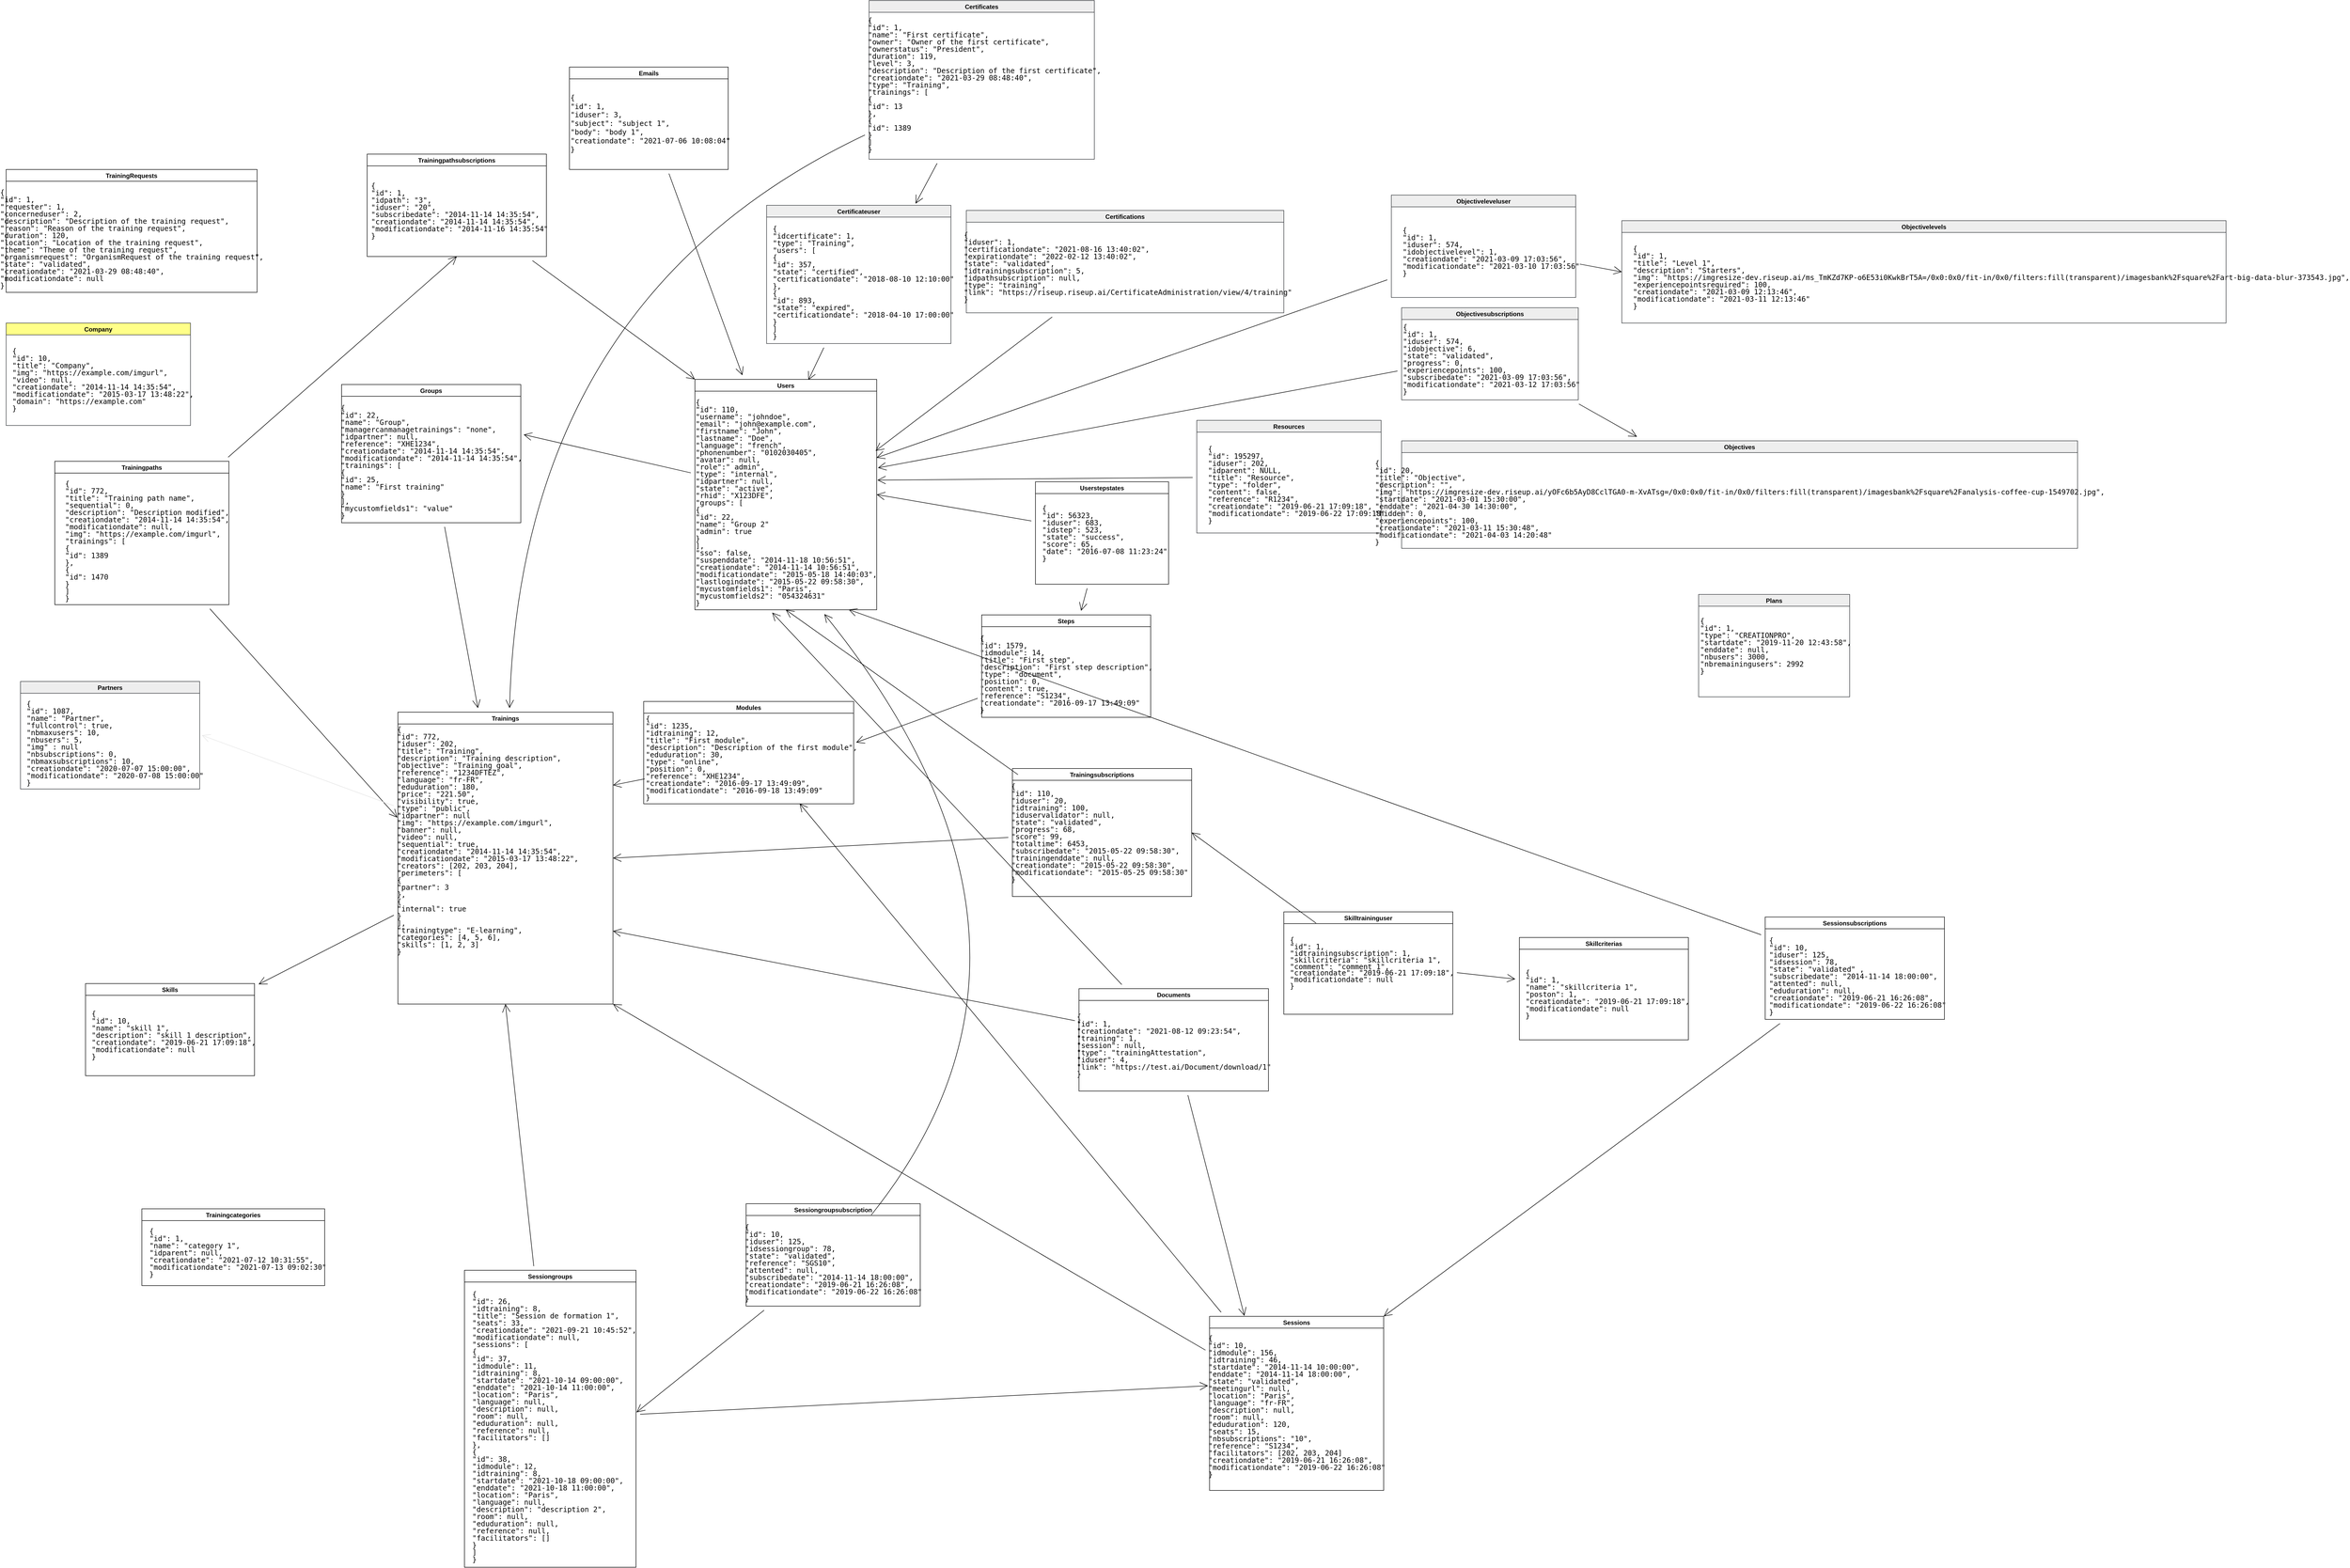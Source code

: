 <mxfile version="21.3.2" type="github" pages="2">
  <diagram id="C5RBs43oDa-KdzZeNtuy" name="Page-1">
    <mxGraphModel dx="4168" dy="2150" grid="1" gridSize="10" guides="1" tooltips="1" connect="1" arrows="1" fold="1" page="1" pageScale="1" pageWidth="827" pageHeight="1169" math="0" shadow="0">
      <root>
        <mxCell id="WIyWlLk6GJQsqaUBKTNV-0" />
        <mxCell id="WIyWlLk6GJQsqaUBKTNV-1" parent="WIyWlLk6GJQsqaUBKTNV-0" />
        <mxCell id="9st2OT2yxg_uCWI9Kugk-114" style="edgeStyle=none;curved=1;rounded=0;orthogonalLoop=1;jettySize=auto;html=1;fontColor=#000000;endArrow=open;startSize=14;endSize=14;sourcePerimeterSpacing=8;targetPerimeterSpacing=8;" parent="WIyWlLk6GJQsqaUBKTNV-1" source="9st2OT2yxg_uCWI9Kugk-0" target="9st2OT2yxg_uCWI9Kugk-73" edge="1">
          <mxGeometry relative="1" as="geometry" />
        </mxCell>
        <mxCell id="9st2OT2yxg_uCWI9Kugk-0" value="Groups" style="swimlane;hachureGap=4;" parent="WIyWlLk6GJQsqaUBKTNV-1" vertex="1">
          <mxGeometry x="-1790" y="350" width="350" height="270" as="geometry">
            <mxRectangle x="-1360" y="170" width="80" height="30" as="alternateBounds" />
          </mxGeometry>
        </mxCell>
        <mxCell id="9st2OT2yxg_uCWI9Kugk-1" value="&lt;div style=&quot;text-align: left; line-height: 1;&quot;&gt;&lt;span style=&quot;box-sizing: border-box; font-family: &amp;quot;Source Code Pro&amp;quot;, monospace; font-size: 14px;&quot; class=&quot;pun&quot;&gt;{&lt;/span&gt;&lt;span style=&quot;box-sizing: border-box; font-family: &amp;quot;Source Code Pro&amp;quot;, monospace; font-size: 14px;&quot; class=&quot;pln&quot;&gt;&lt;br/&gt;     &lt;/span&gt;&lt;span style=&quot;box-sizing: border-box; font-family: &amp;quot;Source Code Pro&amp;quot;, monospace; font-size: 14px;&quot; class=&quot;str&quot;&gt;&quot;id&quot;&lt;/span&gt;&lt;span style=&quot;box-sizing: border-box; font-family: &amp;quot;Source Code Pro&amp;quot;, monospace; font-size: 14px;&quot; class=&quot;pun&quot;&gt;:&lt;/span&gt;&lt;span style=&quot;box-sizing: border-box; font-family: &amp;quot;Source Code Pro&amp;quot;, monospace; font-size: 14px;&quot; class=&quot;pln&quot;&gt; &lt;/span&gt;&lt;span style=&quot;box-sizing: border-box; font-family: &amp;quot;Source Code Pro&amp;quot;, monospace; font-size: 14px;&quot; class=&quot;lit&quot;&gt;22&lt;/span&gt;&lt;span style=&quot;box-sizing: border-box; font-family: &amp;quot;Source Code Pro&amp;quot;, monospace; font-size: 14px;&quot; class=&quot;pun&quot;&gt;,&lt;/span&gt;&lt;span style=&quot;box-sizing: border-box; font-family: &amp;quot;Source Code Pro&amp;quot;, monospace; font-size: 14px;&quot; class=&quot;pln&quot;&gt;&lt;br/&gt;     &lt;/span&gt;&lt;span style=&quot;box-sizing: border-box; font-family: &amp;quot;Source Code Pro&amp;quot;, monospace; font-size: 14px;&quot; class=&quot;str&quot;&gt;&quot;name&quot;&lt;/span&gt;&lt;span style=&quot;box-sizing: border-box; font-family: &amp;quot;Source Code Pro&amp;quot;, monospace; font-size: 14px;&quot; class=&quot;pun&quot;&gt;:&lt;/span&gt;&lt;span style=&quot;box-sizing: border-box; font-family: &amp;quot;Source Code Pro&amp;quot;, monospace; font-size: 14px;&quot; class=&quot;pln&quot;&gt; &lt;/span&gt;&lt;span style=&quot;box-sizing: border-box; font-family: &amp;quot;Source Code Pro&amp;quot;, monospace; font-size: 14px;&quot; class=&quot;str&quot;&gt;&quot;Group&quot;&lt;/span&gt;&lt;span style=&quot;box-sizing: border-box; font-family: &amp;quot;Source Code Pro&amp;quot;, monospace; font-size: 14px;&quot; class=&quot;pun&quot;&gt;,&lt;/span&gt;&lt;span style=&quot;box-sizing: border-box; font-family: &amp;quot;Source Code Pro&amp;quot;, monospace; font-size: 14px;&quot; class=&quot;pln&quot;&gt;&lt;br/&gt;     &lt;/span&gt;&lt;span style=&quot;box-sizing: border-box; font-family: &amp;quot;Source Code Pro&amp;quot;, monospace; font-size: 14px;&quot; class=&quot;str&quot;&gt;&quot;managercanmanagetrainings&quot;&lt;/span&gt;&lt;span style=&quot;box-sizing: border-box; font-family: &amp;quot;Source Code Pro&amp;quot;, monospace; font-size: 14px;&quot; class=&quot;pun&quot;&gt;:&lt;/span&gt;&lt;span style=&quot;box-sizing: border-box; font-family: &amp;quot;Source Code Pro&amp;quot;, monospace; font-size: 14px;&quot; class=&quot;pln&quot;&gt; &lt;/span&gt;&lt;span style=&quot;box-sizing: border-box; font-family: &amp;quot;Source Code Pro&amp;quot;, monospace; font-size: 14px;&quot; class=&quot;str&quot;&gt;&quot;none&quot;&lt;/span&gt;&lt;span style=&quot;box-sizing: border-box; font-family: &amp;quot;Source Code Pro&amp;quot;, monospace; font-size: 14px;&quot; class=&quot;pun&quot;&gt;,&lt;/span&gt;&lt;span style=&quot;box-sizing: border-box; font-family: &amp;quot;Source Code Pro&amp;quot;, monospace; font-size: 14px;&quot; class=&quot;pln&quot;&gt;&lt;br/&gt;     &lt;/span&gt;&lt;span style=&quot;box-sizing: border-box; font-family: &amp;quot;Source Code Pro&amp;quot;, monospace; font-size: 14px;&quot; class=&quot;str&quot;&gt;&quot;idpartner&quot;&lt;/span&gt;&lt;span style=&quot;box-sizing: border-box; font-family: &amp;quot;Source Code Pro&amp;quot;, monospace; font-size: 14px;&quot; class=&quot;pun&quot;&gt;:&lt;/span&gt;&lt;span style=&quot;box-sizing: border-box; font-family: &amp;quot;Source Code Pro&amp;quot;, monospace; font-size: 14px;&quot; class=&quot;pln&quot;&gt; &lt;/span&gt;&lt;span style=&quot;box-sizing: border-box; font-family: &amp;quot;Source Code Pro&amp;quot;, monospace; font-size: 14px;&quot; class=&quot;kwd&quot;&gt;null&lt;/span&gt;&lt;span style=&quot;box-sizing: border-box; font-family: &amp;quot;Source Code Pro&amp;quot;, monospace; font-size: 14px;&quot; class=&quot;pun&quot;&gt;,&lt;/span&gt;&lt;span style=&quot;box-sizing: border-box; font-family: &amp;quot;Source Code Pro&amp;quot;, monospace; font-size: 14px;&quot; class=&quot;pln&quot;&gt;&lt;br/&gt;     &lt;/span&gt;&lt;span style=&quot;box-sizing: border-box; font-family: &amp;quot;Source Code Pro&amp;quot;, monospace; font-size: 14px;&quot; class=&quot;str&quot;&gt;&quot;reference&quot;&lt;/span&gt;&lt;span style=&quot;box-sizing: border-box; font-family: &amp;quot;Source Code Pro&amp;quot;, monospace; font-size: 14px;&quot; class=&quot;pun&quot;&gt;:&lt;/span&gt;&lt;span style=&quot;box-sizing: border-box; font-family: &amp;quot;Source Code Pro&amp;quot;, monospace; font-size: 14px;&quot; class=&quot;pln&quot;&gt; &lt;/span&gt;&lt;span style=&quot;box-sizing: border-box; font-family: &amp;quot;Source Code Pro&amp;quot;, monospace; font-size: 14px;&quot; class=&quot;str&quot;&gt;&quot;XHE1234&quot;&lt;/span&gt;&lt;span style=&quot;box-sizing: border-box; font-family: &amp;quot;Source Code Pro&amp;quot;, monospace; font-size: 14px;&quot; class=&quot;pun&quot;&gt;,&lt;/span&gt;&lt;span style=&quot;box-sizing: border-box; font-family: &amp;quot;Source Code Pro&amp;quot;, monospace; font-size: 14px;&quot; class=&quot;pln&quot;&gt;&lt;br/&gt;     &lt;/span&gt;&lt;span style=&quot;box-sizing: border-box; font-family: &amp;quot;Source Code Pro&amp;quot;, monospace; font-size: 14px;&quot; class=&quot;str&quot;&gt;&quot;creationdate&quot;&lt;/span&gt;&lt;span style=&quot;box-sizing: border-box; font-family: &amp;quot;Source Code Pro&amp;quot;, monospace; font-size: 14px;&quot; class=&quot;pun&quot;&gt;:&lt;/span&gt;&lt;span style=&quot;box-sizing: border-box; font-family: &amp;quot;Source Code Pro&amp;quot;, monospace; font-size: 14px;&quot; class=&quot;pln&quot;&gt; &lt;/span&gt;&lt;span style=&quot;box-sizing: border-box; font-family: &amp;quot;Source Code Pro&amp;quot;, monospace; font-size: 14px;&quot; class=&quot;str&quot;&gt;&quot;2014-11-14 14:35:54&quot;&lt;/span&gt;&lt;span style=&quot;box-sizing: border-box; font-family: &amp;quot;Source Code Pro&amp;quot;, monospace; font-size: 14px;&quot; class=&quot;pun&quot;&gt;,&lt;/span&gt;&lt;span style=&quot;box-sizing: border-box; font-family: &amp;quot;Source Code Pro&amp;quot;, monospace; font-size: 14px;&quot; class=&quot;pln&quot;&gt;&lt;br/&gt;     &lt;/span&gt;&lt;span style=&quot;box-sizing: border-box; font-family: &amp;quot;Source Code Pro&amp;quot;, monospace; font-size: 14px;&quot; class=&quot;str&quot;&gt;&quot;modificationdate&quot;&lt;/span&gt;&lt;span style=&quot;box-sizing: border-box; font-family: &amp;quot;Source Code Pro&amp;quot;, monospace; font-size: 14px;&quot; class=&quot;pun&quot;&gt;:&lt;/span&gt;&lt;span style=&quot;box-sizing: border-box; font-family: &amp;quot;Source Code Pro&amp;quot;, monospace; font-size: 14px;&quot; class=&quot;pln&quot;&gt; &lt;/span&gt;&lt;span style=&quot;box-sizing: border-box; font-family: &amp;quot;Source Code Pro&amp;quot;, monospace; font-size: 14px;&quot; class=&quot;str&quot;&gt;&quot;2014-11-14 14:35:54&quot;&lt;/span&gt;&lt;span style=&quot;box-sizing: border-box; font-family: &amp;quot;Source Code Pro&amp;quot;, monospace; font-size: 14px;&quot; class=&quot;pun&quot;&gt;,&lt;/span&gt;&lt;span style=&quot;box-sizing: border-box; font-family: &amp;quot;Source Code Pro&amp;quot;, monospace; font-size: 14px;&quot; class=&quot;pln&quot;&gt;&lt;br/&gt;     &lt;/span&gt;&lt;span style=&quot;box-sizing: border-box; font-family: &amp;quot;Source Code Pro&amp;quot;, monospace; font-size: 14px;&quot; class=&quot;str&quot;&gt;&quot;trainings&quot;&lt;/span&gt;&lt;span style=&quot;box-sizing: border-box; font-family: &amp;quot;Source Code Pro&amp;quot;, monospace; font-size: 14px;&quot; class=&quot;pun&quot;&gt;:&lt;/span&gt;&lt;span style=&quot;box-sizing: border-box; font-family: &amp;quot;Source Code Pro&amp;quot;, monospace; font-size: 14px;&quot; class=&quot;pln&quot;&gt; &lt;/span&gt;&lt;span style=&quot;box-sizing: border-box; font-family: &amp;quot;Source Code Pro&amp;quot;, monospace; font-size: 14px;&quot; class=&quot;pun&quot;&gt;[&lt;/span&gt;&lt;span style=&quot;box-sizing: border-box; font-family: &amp;quot;Source Code Pro&amp;quot;, monospace; font-size: 14px;&quot; class=&quot;pln&quot;&gt;&lt;br/&gt;         &lt;/span&gt;&lt;span style=&quot;box-sizing: border-box; font-family: &amp;quot;Source Code Pro&amp;quot;, monospace; font-size: 14px;&quot; class=&quot;pun&quot;&gt;{&lt;/span&gt;&lt;span style=&quot;box-sizing: border-box; font-family: &amp;quot;Source Code Pro&amp;quot;, monospace; font-size: 14px;&quot; class=&quot;pln&quot;&gt;&lt;br/&gt;             &lt;/span&gt;&lt;span style=&quot;box-sizing: border-box; font-family: &amp;quot;Source Code Pro&amp;quot;, monospace; font-size: 14px;&quot; class=&quot;str&quot;&gt;&quot;id&quot;&lt;/span&gt;&lt;span style=&quot;box-sizing: border-box; font-family: &amp;quot;Source Code Pro&amp;quot;, monospace; font-size: 14px;&quot; class=&quot;pun&quot;&gt;:&lt;/span&gt;&lt;span style=&quot;box-sizing: border-box; font-family: &amp;quot;Source Code Pro&amp;quot;, monospace; font-size: 14px;&quot; class=&quot;pln&quot;&gt; &lt;/span&gt;&lt;span style=&quot;box-sizing: border-box; font-family: &amp;quot;Source Code Pro&amp;quot;, monospace; font-size: 14px;&quot; class=&quot;lit&quot;&gt;25&lt;/span&gt;&lt;span style=&quot;box-sizing: border-box; font-family: &amp;quot;Source Code Pro&amp;quot;, monospace; font-size: 14px;&quot; class=&quot;pun&quot;&gt;,&lt;/span&gt;&lt;span style=&quot;box-sizing: border-box; font-family: &amp;quot;Source Code Pro&amp;quot;, monospace; font-size: 14px;&quot; class=&quot;pln&quot;&gt;&lt;br/&gt;             &lt;/span&gt;&lt;span style=&quot;box-sizing: border-box; font-family: &amp;quot;Source Code Pro&amp;quot;, monospace; font-size: 14px;&quot; class=&quot;str&quot;&gt;&quot;name&quot;&lt;/span&gt;&lt;span style=&quot;box-sizing: border-box; font-family: &amp;quot;Source Code Pro&amp;quot;, monospace; font-size: 14px;&quot; class=&quot;pun&quot;&gt;:&lt;/span&gt;&lt;span style=&quot;box-sizing: border-box; font-family: &amp;quot;Source Code Pro&amp;quot;, monospace; font-size: 14px;&quot; class=&quot;pln&quot;&gt; &lt;/span&gt;&lt;span style=&quot;box-sizing: border-box; font-family: &amp;quot;Source Code Pro&amp;quot;, monospace; font-size: 14px;&quot; class=&quot;str&quot;&gt;&quot;First training&quot;&lt;/span&gt;&lt;span style=&quot;box-sizing: border-box; font-family: &amp;quot;Source Code Pro&amp;quot;, monospace; font-size: 14px;&quot; class=&quot;pln&quot;&gt;&lt;br/&gt;         &lt;/span&gt;&lt;span style=&quot;box-sizing: border-box; font-family: &amp;quot;Source Code Pro&amp;quot;, monospace; font-size: 14px;&quot; class=&quot;pun&quot;&gt;}&lt;/span&gt;&lt;span style=&quot;box-sizing: border-box; font-family: &amp;quot;Source Code Pro&amp;quot;, monospace; font-size: 14px;&quot; class=&quot;pln&quot;&gt;&lt;br/&gt;     &lt;/span&gt;&lt;span style=&quot;box-sizing: border-box; font-family: &amp;quot;Source Code Pro&amp;quot;, monospace; font-size: 14px;&quot; class=&quot;pun&quot;&gt;],&lt;/span&gt;&lt;span style=&quot;box-sizing: border-box; font-family: &amp;quot;Source Code Pro&amp;quot;, monospace; font-size: 14px;&quot; class=&quot;pln&quot;&gt;&lt;br/&gt;     &lt;/span&gt;&lt;span style=&quot;box-sizing: border-box; font-family: &amp;quot;Source Code Pro&amp;quot;, monospace; font-size: 14px;&quot; class=&quot;str&quot;&gt;&quot;mycustomfields1&quot;&lt;/span&gt;&lt;span style=&quot;box-sizing: border-box; font-family: &amp;quot;Source Code Pro&amp;quot;, monospace; font-size: 14px;&quot; class=&quot;pun&quot;&gt;:&lt;/span&gt;&lt;span style=&quot;box-sizing: border-box; font-family: &amp;quot;Source Code Pro&amp;quot;, monospace; font-size: 14px;&quot; class=&quot;pln&quot;&gt; &lt;/span&gt;&lt;span style=&quot;box-sizing: border-box; font-family: &amp;quot;Source Code Pro&amp;quot;, monospace; font-size: 14px;&quot; class=&quot;str&quot;&gt;&quot;value&quot;&lt;/span&gt;&lt;span style=&quot;box-sizing: border-box; font-family: &amp;quot;Source Code Pro&amp;quot;, monospace; font-size: 14px;&quot; class=&quot;pln&quot;&gt;&lt;br/&gt;  &lt;/span&gt;&lt;span style=&quot;box-sizing: border-box; font-family: &amp;quot;Source Code Pro&amp;quot;, monospace; font-size: 14px;&quot; class=&quot;pun&quot;&gt;}&lt;/span&gt;&lt;/div&gt;" style="text;html=1;align=center;verticalAlign=middle;resizable=0;points=[];autosize=1;strokeColor=none;fillColor=none;hachureGap=4;" parent="9st2OT2yxg_uCWI9Kugk-0" vertex="1">
          <mxGeometry y="30" width="350" height="240" as="geometry" />
        </mxCell>
        <mxCell id="9st2OT2yxg_uCWI9Kugk-2" value="Modules" style="swimlane;labelBackgroundColor=none;hachureGap=4;fontColor=#000000;" parent="WIyWlLk6GJQsqaUBKTNV-1" vertex="1">
          <mxGeometry x="-1200" y="969" width="410" height="200" as="geometry">
            <mxRectangle x="-230" y="-110" width="90" height="30" as="alternateBounds" />
          </mxGeometry>
        </mxCell>
        <mxCell id="9st2OT2yxg_uCWI9Kugk-3" value="&lt;div style=&quot;text-align: left; line-height: 1;&quot;&gt;&lt;span style=&quot;background-color: initial; box-sizing: border-box; font-family: &amp;quot;Source Code Pro&amp;quot;, monospace; font-size: 14px;&quot; class=&quot;pun&quot;&gt;{&lt;/span&gt;&lt;span style=&quot;background-color: initial; box-sizing: border-box; font-family: &amp;quot;Source Code Pro&amp;quot;, monospace; font-size: 14px;&quot; class=&quot;pln&quot;&gt;&lt;br/&gt;     &lt;/span&gt;&lt;span style=&quot;background-color: initial; box-sizing: border-box; font-family: &amp;quot;Source Code Pro&amp;quot;, monospace; font-size: 14px;&quot; class=&quot;str&quot;&gt;&quot;id&quot;&lt;/span&gt;&lt;span style=&quot;background-color: initial; box-sizing: border-box; font-family: &amp;quot;Source Code Pro&amp;quot;, monospace; font-size: 14px;&quot; class=&quot;pun&quot;&gt;:&lt;/span&gt;&lt;span style=&quot;background-color: initial; box-sizing: border-box; font-family: &amp;quot;Source Code Pro&amp;quot;, monospace; font-size: 14px;&quot; class=&quot;pln&quot;&gt; &lt;/span&gt;&lt;span style=&quot;background-color: initial; box-sizing: border-box; font-family: &amp;quot;Source Code Pro&amp;quot;, monospace; font-size: 14px;&quot; class=&quot;lit&quot;&gt;1235&lt;/span&gt;&lt;span style=&quot;background-color: initial; box-sizing: border-box; font-family: &amp;quot;Source Code Pro&amp;quot;, monospace; font-size: 14px;&quot; class=&quot;pun&quot;&gt;,&lt;/span&gt;&lt;span style=&quot;background-color: initial; box-sizing: border-box; font-family: &amp;quot;Source Code Pro&amp;quot;, monospace; font-size: 14px;&quot; class=&quot;pln&quot;&gt;&lt;br/&gt;     &lt;/span&gt;&lt;span style=&quot;background-color: initial; box-sizing: border-box; font-family: &amp;quot;Source Code Pro&amp;quot;, monospace; font-size: 14px;&quot; class=&quot;str&quot;&gt;&quot;idtraining&quot;&lt;/span&gt;&lt;span style=&quot;background-color: initial; box-sizing: border-box; font-family: &amp;quot;Source Code Pro&amp;quot;, monospace; font-size: 14px;&quot; class=&quot;pun&quot;&gt;:&lt;/span&gt;&lt;span style=&quot;background-color: initial; box-sizing: border-box; font-family: &amp;quot;Source Code Pro&amp;quot;, monospace; font-size: 14px;&quot; class=&quot;pln&quot;&gt; &lt;/span&gt;&lt;span style=&quot;background-color: initial; box-sizing: border-box; font-family: &amp;quot;Source Code Pro&amp;quot;, monospace; font-size: 14px;&quot; class=&quot;lit&quot;&gt;12&lt;/span&gt;&lt;span style=&quot;background-color: initial; box-sizing: border-box; font-family: &amp;quot;Source Code Pro&amp;quot;, monospace; font-size: 14px;&quot; class=&quot;pun&quot;&gt;,&lt;/span&gt;&lt;span style=&quot;background-color: initial; box-sizing: border-box; font-family: &amp;quot;Source Code Pro&amp;quot;, monospace; font-size: 14px;&quot; class=&quot;pln&quot;&gt;&lt;br/&gt;     &lt;/span&gt;&lt;span style=&quot;background-color: initial; box-sizing: border-box; font-family: &amp;quot;Source Code Pro&amp;quot;, monospace; font-size: 14px;&quot; class=&quot;str&quot;&gt;&quot;title&quot;&lt;/span&gt;&lt;span style=&quot;background-color: initial; box-sizing: border-box; font-family: &amp;quot;Source Code Pro&amp;quot;, monospace; font-size: 14px;&quot; class=&quot;pun&quot;&gt;:&lt;/span&gt;&lt;span style=&quot;background-color: initial; box-sizing: border-box; font-family: &amp;quot;Source Code Pro&amp;quot;, monospace; font-size: 14px;&quot; class=&quot;pln&quot;&gt; &lt;/span&gt;&lt;span style=&quot;background-color: initial; box-sizing: border-box; font-family: &amp;quot;Source Code Pro&amp;quot;, monospace; font-size: 14px;&quot; class=&quot;str&quot;&gt;&quot;First module&quot;&lt;/span&gt;&lt;span style=&quot;background-color: initial; box-sizing: border-box; font-family: &amp;quot;Source Code Pro&amp;quot;, monospace; font-size: 14px;&quot; class=&quot;pun&quot;&gt;,&lt;/span&gt;&lt;span style=&quot;background-color: initial; box-sizing: border-box; font-family: &amp;quot;Source Code Pro&amp;quot;, monospace; font-size: 14px;&quot; class=&quot;pln&quot;&gt;&lt;br/&gt;     &lt;/span&gt;&lt;span style=&quot;background-color: initial; box-sizing: border-box; font-family: &amp;quot;Source Code Pro&amp;quot;, monospace; font-size: 14px;&quot; class=&quot;str&quot;&gt;&quot;description&quot;&lt;/span&gt;&lt;span style=&quot;background-color: initial; box-sizing: border-box; font-family: &amp;quot;Source Code Pro&amp;quot;, monospace; font-size: 14px;&quot; class=&quot;pun&quot;&gt;:&lt;/span&gt;&lt;span style=&quot;background-color: initial; box-sizing: border-box; font-family: &amp;quot;Source Code Pro&amp;quot;, monospace; font-size: 14px;&quot; class=&quot;pln&quot;&gt; &lt;/span&gt;&lt;span style=&quot;background-color: initial; box-sizing: border-box; font-family: &amp;quot;Source Code Pro&amp;quot;, monospace; font-size: 14px;&quot; class=&quot;str&quot;&gt;&quot;Description of the first module&quot;&lt;/span&gt;&lt;span style=&quot;background-color: initial; box-sizing: border-box; font-family: &amp;quot;Source Code Pro&amp;quot;, monospace; font-size: 14px;&quot; class=&quot;pun&quot;&gt;,&lt;/span&gt;&lt;span style=&quot;background-color: initial; box-sizing: border-box; font-family: &amp;quot;Source Code Pro&amp;quot;, monospace; font-size: 14px;&quot; class=&quot;pln&quot;&gt;&lt;br/&gt;     &lt;/span&gt;&lt;span style=&quot;background-color: initial; box-sizing: border-box; font-family: &amp;quot;Source Code Pro&amp;quot;, monospace; font-size: 14px;&quot; class=&quot;str&quot;&gt;&quot;eduduration&quot;&lt;/span&gt;&lt;span style=&quot;background-color: initial; box-sizing: border-box; font-family: &amp;quot;Source Code Pro&amp;quot;, monospace; font-size: 14px;&quot; class=&quot;pun&quot;&gt;:&lt;/span&gt;&lt;span style=&quot;background-color: initial; box-sizing: border-box; font-family: &amp;quot;Source Code Pro&amp;quot;, monospace; font-size: 14px;&quot; class=&quot;pln&quot;&gt; &lt;/span&gt;&lt;span style=&quot;background-color: initial; box-sizing: border-box; font-family: &amp;quot;Source Code Pro&amp;quot;, monospace; font-size: 14px;&quot; class=&quot;lit&quot;&gt;30&lt;/span&gt;&lt;span style=&quot;background-color: initial; box-sizing: border-box; font-family: &amp;quot;Source Code Pro&amp;quot;, monospace; font-size: 14px;&quot; class=&quot;pun&quot;&gt;,&lt;/span&gt;&lt;span style=&quot;background-color: initial; box-sizing: border-box; font-family: &amp;quot;Source Code Pro&amp;quot;, monospace; font-size: 14px;&quot; class=&quot;pln&quot;&gt;&lt;br/&gt;     &lt;/span&gt;&lt;span style=&quot;background-color: initial; box-sizing: border-box; font-family: &amp;quot;Source Code Pro&amp;quot;, monospace; font-size: 14px;&quot; class=&quot;str&quot;&gt;&quot;type&quot;&lt;/span&gt;&lt;span style=&quot;background-color: initial; box-sizing: border-box; font-family: &amp;quot;Source Code Pro&amp;quot;, monospace; font-size: 14px;&quot; class=&quot;pun&quot;&gt;:&lt;/span&gt;&lt;span style=&quot;background-color: initial; box-sizing: border-box; font-family: &amp;quot;Source Code Pro&amp;quot;, monospace; font-size: 14px;&quot; class=&quot;pln&quot;&gt; &lt;/span&gt;&lt;span style=&quot;background-color: initial; box-sizing: border-box; font-family: &amp;quot;Source Code Pro&amp;quot;, monospace; font-size: 14px;&quot; class=&quot;str&quot;&gt;&quot;online&quot;&lt;/span&gt;&lt;span style=&quot;background-color: initial; box-sizing: border-box; font-family: &amp;quot;Source Code Pro&amp;quot;, monospace; font-size: 14px;&quot; class=&quot;pun&quot;&gt;,&lt;/span&gt;&lt;span style=&quot;background-color: initial; box-sizing: border-box; font-family: &amp;quot;Source Code Pro&amp;quot;, monospace; font-size: 14px;&quot; class=&quot;pln&quot;&gt;&lt;br/&gt;     &lt;/span&gt;&lt;span style=&quot;background-color: initial; box-sizing: border-box; font-family: &amp;quot;Source Code Pro&amp;quot;, monospace; font-size: 14px;&quot; class=&quot;str&quot;&gt;&quot;position&quot;&lt;/span&gt;&lt;span style=&quot;background-color: initial; box-sizing: border-box; font-family: &amp;quot;Source Code Pro&amp;quot;, monospace; font-size: 14px;&quot; class=&quot;pun&quot;&gt;:&lt;/span&gt;&lt;span style=&quot;background-color: initial; box-sizing: border-box; font-family: &amp;quot;Source Code Pro&amp;quot;, monospace; font-size: 14px;&quot; class=&quot;pln&quot;&gt; &lt;/span&gt;&lt;span style=&quot;background-color: initial; box-sizing: border-box; font-family: &amp;quot;Source Code Pro&amp;quot;, monospace; font-size: 14px;&quot; class=&quot;lit&quot;&gt;0&lt;/span&gt;&lt;span style=&quot;background-color: initial; box-sizing: border-box; font-family: &amp;quot;Source Code Pro&amp;quot;, monospace; font-size: 14px;&quot; class=&quot;pun&quot;&gt;,&lt;/span&gt;&lt;span style=&quot;background-color: initial; box-sizing: border-box; font-family: &amp;quot;Source Code Pro&amp;quot;, monospace; font-size: 14px;&quot; class=&quot;pln&quot;&gt;&lt;br/&gt;     &lt;/span&gt;&lt;span style=&quot;background-color: initial; box-sizing: border-box; font-family: &amp;quot;Source Code Pro&amp;quot;, monospace; font-size: 14px;&quot; class=&quot;str&quot;&gt;&quot;reference&quot;&lt;/span&gt;&lt;span style=&quot;background-color: initial; box-sizing: border-box; font-family: &amp;quot;Source Code Pro&amp;quot;, monospace; font-size: 14px;&quot; class=&quot;pun&quot;&gt;:&lt;/span&gt;&lt;span style=&quot;background-color: initial; box-sizing: border-box; font-family: &amp;quot;Source Code Pro&amp;quot;, monospace; font-size: 14px;&quot; class=&quot;pln&quot;&gt; &lt;/span&gt;&lt;span style=&quot;background-color: initial; box-sizing: border-box; font-family: &amp;quot;Source Code Pro&amp;quot;, monospace; font-size: 14px;&quot; class=&quot;str&quot;&gt;&quot;XHE1234&quot;&lt;/span&gt;&lt;span style=&quot;background-color: initial; box-sizing: border-box; font-family: &amp;quot;Source Code Pro&amp;quot;, monospace; font-size: 14px;&quot; class=&quot;pun&quot;&gt;,&lt;/span&gt;&lt;span style=&quot;background-color: initial; box-sizing: border-box; font-family: &amp;quot;Source Code Pro&amp;quot;, monospace; font-size: 14px;&quot; class=&quot;pln&quot;&gt;&lt;br/&gt;     &lt;/span&gt;&lt;span style=&quot;background-color: initial; box-sizing: border-box; font-family: &amp;quot;Source Code Pro&amp;quot;, monospace; font-size: 14px;&quot; class=&quot;str&quot;&gt;&quot;creationdate&quot;&lt;/span&gt;&lt;span style=&quot;background-color: initial; box-sizing: border-box; font-family: &amp;quot;Source Code Pro&amp;quot;, monospace; font-size: 14px;&quot; class=&quot;pun&quot;&gt;:&lt;/span&gt;&lt;span style=&quot;background-color: initial; box-sizing: border-box; font-family: &amp;quot;Source Code Pro&amp;quot;, monospace; font-size: 14px;&quot; class=&quot;pln&quot;&gt; &lt;/span&gt;&lt;span style=&quot;background-color: initial; box-sizing: border-box; font-family: &amp;quot;Source Code Pro&amp;quot;, monospace; font-size: 14px;&quot; class=&quot;str&quot;&gt;&quot;2016-09-17 13:49:09&quot;&lt;/span&gt;&lt;span style=&quot;background-color: initial; box-sizing: border-box; font-family: &amp;quot;Source Code Pro&amp;quot;, monospace; font-size: 14px;&quot; class=&quot;pun&quot;&gt;,&lt;/span&gt;&lt;span style=&quot;background-color: initial; box-sizing: border-box; font-family: &amp;quot;Source Code Pro&amp;quot;, monospace; font-size: 14px;&quot; class=&quot;pln&quot;&gt;&lt;br/&gt;     &lt;/span&gt;&lt;span style=&quot;background-color: initial; box-sizing: border-box; font-family: &amp;quot;Source Code Pro&amp;quot;, monospace; font-size: 14px;&quot; class=&quot;str&quot;&gt;&quot;modificationdate&quot;&lt;/span&gt;&lt;span style=&quot;background-color: initial; box-sizing: border-box; font-family: &amp;quot;Source Code Pro&amp;quot;, monospace; font-size: 14px;&quot; class=&quot;pun&quot;&gt;:&lt;/span&gt;&lt;span style=&quot;background-color: initial; box-sizing: border-box; font-family: &amp;quot;Source Code Pro&amp;quot;, monospace; font-size: 14px;&quot; class=&quot;pln&quot;&gt; &lt;/span&gt;&lt;span style=&quot;background-color: initial; box-sizing: border-box; font-family: &amp;quot;Source Code Pro&amp;quot;, monospace; font-size: 14px;&quot; class=&quot;str&quot;&gt;&quot;2016-09-18 13:49:09&quot;&lt;/span&gt;&lt;span style=&quot;background-color: initial; box-sizing: border-box; font-family: &amp;quot;Source Code Pro&amp;quot;, monospace; font-size: 14px;&quot; class=&quot;pln&quot;&gt;&lt;br/&gt; &lt;/span&gt;&lt;span style=&quot;background-color: initial; box-sizing: border-box; font-family: &amp;quot;Source Code Pro&amp;quot;, monospace; font-size: 14px;&quot; class=&quot;pun&quot;&gt;}&lt;/span&gt;&lt;/div&gt;" style="text;html=1;align=center;verticalAlign=middle;resizable=0;points=[];autosize=1;strokeColor=none;fillColor=none;labelBackgroundColor=none;hachureGap=4;fontColor=#000000;" parent="9st2OT2yxg_uCWI9Kugk-2" vertex="1">
          <mxGeometry x="10" y="20" width="400" height="180" as="geometry" />
        </mxCell>
        <mxCell id="9st2OT2yxg_uCWI9Kugk-157" style="edgeStyle=none;curved=1;rounded=0;orthogonalLoop=1;jettySize=auto;html=1;fontColor=#000000;endArrow=open;startSize=14;endSize=14;sourcePerimeterSpacing=8;targetPerimeterSpacing=8;" parent="WIyWlLk6GJQsqaUBKTNV-1" source="9st2OT2yxg_uCWI9Kugk-4" target="9st2OT2yxg_uCWI9Kugk-67" edge="1">
          <mxGeometry relative="1" as="geometry" />
        </mxCell>
        <mxCell id="9st2OT2yxg_uCWI9Kugk-4" value="Emails" style="swimlane;labelBackgroundColor=none;hachureGap=4;fontColor=#000000;" parent="WIyWlLk6GJQsqaUBKTNV-1" vertex="1">
          <mxGeometry x="-1345" y="-270" width="310" height="200" as="geometry">
            <mxRectangle x="-910" y="-310" width="80" height="30" as="alternateBounds" />
          </mxGeometry>
        </mxCell>
        <mxCell id="9st2OT2yxg_uCWI9Kugk-5" value="&lt;p style=&quot;line-height: 1;&quot;&gt;&lt;/p&gt;&lt;div style=&quot;&quot;&gt;&lt;span style=&quot;font-family: &amp;quot;Source Code Pro&amp;quot;, monospace; font-size: 14px;&quot;&gt;{&lt;/span&gt;&lt;/div&gt;&lt;span style=&quot;box-sizing: border-box; font-family: &amp;quot;Source Code Pro&amp;quot;, monospace; font-size: 14px;&quot; class=&quot;str&quot;&gt;&lt;div style=&quot;&quot;&gt;&lt;span style=&quot;box-sizing: border-box;&quot; class=&quot;str&quot;&gt;&quot;id&quot;&lt;/span&gt;&lt;span style=&quot;box-sizing: border-box;&quot; class=&quot;pun&quot;&gt;:&lt;/span&gt;&lt;span style=&quot;box-sizing: border-box;&quot; class=&quot;pln&quot;&gt; &lt;/span&gt;&lt;span style=&quot;box-sizing: border-box;&quot; class=&quot;lit&quot;&gt;1&lt;/span&gt;&lt;span style=&quot;box-sizing: border-box;&quot; class=&quot;pun&quot;&gt;,&lt;/span&gt;&lt;/div&gt;&lt;/span&gt;&lt;span style=&quot;box-sizing: border-box; font-family: &amp;quot;Source Code Pro&amp;quot;, monospace; font-size: 14px;&quot; class=&quot;str&quot;&gt;&lt;div style=&quot;&quot;&gt;&lt;span style=&quot;box-sizing: border-box;&quot; class=&quot;str&quot;&gt;&quot;iduser&quot;&lt;/span&gt;&lt;span style=&quot;box-sizing: border-box;&quot; class=&quot;pun&quot;&gt;:&lt;/span&gt;&lt;span style=&quot;box-sizing: border-box;&quot; class=&quot;pln&quot;&gt; &lt;/span&gt;&lt;span style=&quot;box-sizing: border-box;&quot; class=&quot;lit&quot;&gt;3&lt;/span&gt;&lt;span style=&quot;box-sizing: border-box;&quot; class=&quot;pun&quot;&gt;,&lt;/span&gt;&lt;/div&gt;&lt;/span&gt;&lt;span style=&quot;box-sizing: border-box; font-family: &amp;quot;Source Code Pro&amp;quot;, monospace; font-size: 14px;&quot; class=&quot;str&quot;&gt;&lt;div style=&quot;&quot;&gt;&lt;span style=&quot;box-sizing: border-box;&quot; class=&quot;str&quot;&gt;&quot;subject&quot;&lt;/span&gt;&lt;span style=&quot;box-sizing: border-box;&quot; class=&quot;pun&quot;&gt;:&lt;/span&gt;&lt;span style=&quot;box-sizing: border-box;&quot; class=&quot;pln&quot;&gt; &lt;/span&gt;&lt;span style=&quot;box-sizing: border-box;&quot; class=&quot;str&quot;&gt;&quot;subject 1&quot;&lt;/span&gt;&lt;span style=&quot;box-sizing: border-box;&quot; class=&quot;pun&quot;&gt;,&lt;/span&gt;&lt;/div&gt;&lt;/span&gt;&lt;span style=&quot;box-sizing: border-box; font-family: &amp;quot;Source Code Pro&amp;quot;, monospace; font-size: 14px;&quot; class=&quot;str&quot;&gt;&lt;div style=&quot;&quot;&gt;&lt;span style=&quot;box-sizing: border-box;&quot; class=&quot;str&quot;&gt;&quot;body&quot;&lt;/span&gt;&lt;span style=&quot;box-sizing: border-box;&quot; class=&quot;pun&quot;&gt;:&lt;/span&gt;&lt;span style=&quot;box-sizing: border-box;&quot; class=&quot;pln&quot;&gt; &lt;/span&gt;&lt;span style=&quot;box-sizing: border-box;&quot; class=&quot;str&quot;&gt;&quot;body 1&quot;&lt;/span&gt;&lt;span style=&quot;box-sizing: border-box;&quot; class=&quot;pun&quot;&gt;,&lt;/span&gt;&lt;/div&gt;&lt;/span&gt;&lt;span style=&quot;box-sizing: border-box; font-family: &amp;quot;Source Code Pro&amp;quot;, monospace; font-size: 14px;&quot; class=&quot;str&quot;&gt;&lt;div style=&quot;&quot;&gt;&lt;span style=&quot;box-sizing: border-box;&quot; class=&quot;str&quot;&gt;&quot;creationdate&quot;&lt;/span&gt;&lt;span style=&quot;box-sizing: border-box;&quot; class=&quot;pun&quot;&gt;:&lt;/span&gt;&lt;span style=&quot;box-sizing: border-box;&quot; class=&quot;pln&quot;&gt; &lt;/span&gt;&lt;span style=&quot;box-sizing: border-box;&quot; class=&quot;str&quot;&gt;&quot;2021-07-06 10:08:04&quot;&lt;/span&gt;&lt;/div&gt;&lt;/span&gt;&lt;span style=&quot;box-sizing: border-box; font-family: &amp;quot;Source Code Pro&amp;quot;, monospace; font-size: 14px;&quot; class=&quot;pun&quot;&gt;&lt;div style=&quot;&quot;&gt;}&lt;/div&gt;&lt;/span&gt;&lt;p&gt;&lt;/p&gt;" style="text;html=1;align=left;verticalAlign=middle;resizable=0;points=[];autosize=1;strokeColor=none;fillColor=none;labelBackgroundColor=none;hachureGap=4;fontColor=#000000;" parent="9st2OT2yxg_uCWI9Kugk-4" vertex="1">
          <mxGeometry y="30" width="310" height="160" as="geometry" />
        </mxCell>
        <mxCell id="9st2OT2yxg_uCWI9Kugk-155" style="edgeStyle=none;curved=1;rounded=0;orthogonalLoop=1;jettySize=auto;html=1;entryX=0.424;entryY=1.013;entryDx=0;entryDy=0;entryPerimeter=0;fontColor=#000000;endArrow=open;startSize=14;endSize=14;sourcePerimeterSpacing=8;targetPerimeterSpacing=8;" parent="WIyWlLk6GJQsqaUBKTNV-1" source="9st2OT2yxg_uCWI9Kugk-6" target="9st2OT2yxg_uCWI9Kugk-68" edge="1">
          <mxGeometry relative="1" as="geometry" />
        </mxCell>
        <mxCell id="9st2OT2yxg_uCWI9Kugk-188" style="edgeStyle=none;curved=1;rounded=0;orthogonalLoop=1;jettySize=auto;html=1;entryX=1;entryY=0.75;entryDx=0;entryDy=0;fontColor=#000000;endArrow=open;startSize=14;endSize=14;sourcePerimeterSpacing=8;targetPerimeterSpacing=8;" parent="WIyWlLk6GJQsqaUBKTNV-1" source="9st2OT2yxg_uCWI9Kugk-6" target="9st2OT2yxg_uCWI9Kugk-73" edge="1">
          <mxGeometry relative="1" as="geometry" />
        </mxCell>
        <mxCell id="9st2OT2yxg_uCWI9Kugk-196" style="edgeStyle=none;curved=1;rounded=0;orthogonalLoop=1;jettySize=auto;html=1;entryX=0.2;entryY=-0.003;entryDx=0;entryDy=0;entryPerimeter=0;fontColor=#000000;endArrow=open;startSize=14;endSize=14;sourcePerimeterSpacing=8;targetPerimeterSpacing=8;" parent="WIyWlLk6GJQsqaUBKTNV-1" source="9st2OT2yxg_uCWI9Kugk-6" target="9st2OT2yxg_uCWI9Kugk-35" edge="1">
          <mxGeometry relative="1" as="geometry" />
        </mxCell>
        <mxCell id="9st2OT2yxg_uCWI9Kugk-6" value="Documents" style="swimlane;labelBackgroundColor=none;hachureGap=4;fontColor=#000000;" parent="WIyWlLk6GJQsqaUBKTNV-1" vertex="1">
          <mxGeometry x="-350" y="1530" width="370" height="200" as="geometry">
            <mxRectangle x="-2400" y="1390" width="110" height="30" as="alternateBounds" />
          </mxGeometry>
        </mxCell>
        <mxCell id="9st2OT2yxg_uCWI9Kugk-8" value="&lt;p style=&quot;text-align: left; line-height: 1;&quot;&gt;&lt;span style=&quot;box-sizing: border-box; font-family: &amp;quot;Source Code Pro&amp;quot;, monospace; font-size: 14px;&quot; class=&quot;pln&quot;&gt; &lt;/span&gt;&lt;span style=&quot;box-sizing: border-box; font-family: &amp;quot;Source Code Pro&amp;quot;, monospace; font-size: 14px;&quot; class=&quot;pun&quot;&gt;{&lt;/span&gt;&lt;span style=&quot;box-sizing: border-box; font-family: &amp;quot;Source Code Pro&amp;quot;, monospace; font-size: 14px;&quot; class=&quot;pln&quot;&gt;&lt;br/&gt;     &lt;/span&gt;&lt;span style=&quot;box-sizing: border-box; font-family: &amp;quot;Source Code Pro&amp;quot;, monospace; font-size: 14px;&quot; class=&quot;str&quot;&gt;&quot;id&quot;&lt;/span&gt;&lt;span style=&quot;box-sizing: border-box; font-family: &amp;quot;Source Code Pro&amp;quot;, monospace; font-size: 14px;&quot; class=&quot;pun&quot;&gt;:&lt;/span&gt;&lt;span style=&quot;box-sizing: border-box; font-family: &amp;quot;Source Code Pro&amp;quot;, monospace; font-size: 14px;&quot; class=&quot;pln&quot;&gt; &lt;/span&gt;&lt;span style=&quot;box-sizing: border-box; font-family: &amp;quot;Source Code Pro&amp;quot;, monospace; font-size: 14px;&quot; class=&quot;lit&quot;&gt;1&lt;/span&gt;&lt;span style=&quot;box-sizing: border-box; font-family: &amp;quot;Source Code Pro&amp;quot;, monospace; font-size: 14px;&quot; class=&quot;pun&quot;&gt;,&lt;/span&gt;&lt;span style=&quot;box-sizing: border-box; font-family: &amp;quot;Source Code Pro&amp;quot;, monospace; font-size: 14px;&quot; class=&quot;pln&quot;&gt;&lt;br/&gt;     &lt;/span&gt;&lt;span style=&quot;box-sizing: border-box; font-family: &amp;quot;Source Code Pro&amp;quot;, monospace; font-size: 14px;&quot; class=&quot;str&quot;&gt;&quot;creationdate&quot;&lt;/span&gt;&lt;span style=&quot;box-sizing: border-box; font-family: &amp;quot;Source Code Pro&amp;quot;, monospace; font-size: 14px;&quot; class=&quot;pun&quot;&gt;:&lt;/span&gt;&lt;span style=&quot;box-sizing: border-box; font-family: &amp;quot;Source Code Pro&amp;quot;, monospace; font-size: 14px;&quot; class=&quot;pln&quot;&gt; &lt;/span&gt;&lt;span style=&quot;box-sizing: border-box; font-family: &amp;quot;Source Code Pro&amp;quot;, monospace; font-size: 14px;&quot; class=&quot;str&quot;&gt;&quot;2021-08-12 09:23:54&quot;&lt;/span&gt;&lt;span style=&quot;box-sizing: border-box; font-family: &amp;quot;Source Code Pro&amp;quot;, monospace; font-size: 14px;&quot; class=&quot;pun&quot;&gt;,&lt;/span&gt;&lt;span style=&quot;box-sizing: border-box; font-family: &amp;quot;Source Code Pro&amp;quot;, monospace; font-size: 14px;&quot; class=&quot;pln&quot;&gt;&lt;br/&gt;     &lt;/span&gt;&lt;span style=&quot;box-sizing: border-box; font-family: &amp;quot;Source Code Pro&amp;quot;, monospace; font-size: 14px;&quot; class=&quot;str&quot;&gt;&quot;training&quot;&lt;/span&gt;&lt;span style=&quot;box-sizing: border-box; font-family: &amp;quot;Source Code Pro&amp;quot;, monospace; font-size: 14px;&quot; class=&quot;pun&quot;&gt;:&lt;/span&gt;&lt;span style=&quot;box-sizing: border-box; font-family: &amp;quot;Source Code Pro&amp;quot;, monospace; font-size: 14px;&quot; class=&quot;pln&quot;&gt; &lt;/span&gt;&lt;span style=&quot;box-sizing: border-box; font-family: &amp;quot;Source Code Pro&amp;quot;, monospace; font-size: 14px;&quot; class=&quot;lit&quot;&gt;1&lt;/span&gt;&lt;span style=&quot;box-sizing: border-box; font-family: &amp;quot;Source Code Pro&amp;quot;, monospace; font-size: 14px;&quot; class=&quot;pun&quot;&gt;,&lt;/span&gt;&lt;span style=&quot;box-sizing: border-box; font-family: &amp;quot;Source Code Pro&amp;quot;, monospace; font-size: 14px;&quot; class=&quot;pln&quot;&gt;&lt;br/&gt;     &lt;/span&gt;&lt;span style=&quot;box-sizing: border-box; font-family: &amp;quot;Source Code Pro&amp;quot;, monospace; font-size: 14px;&quot; class=&quot;str&quot;&gt;&quot;session&quot;&lt;/span&gt;&lt;span style=&quot;box-sizing: border-box; font-family: &amp;quot;Source Code Pro&amp;quot;, monospace; font-size: 14px;&quot; class=&quot;pun&quot;&gt;:&lt;/span&gt;&lt;span style=&quot;box-sizing: border-box; font-family: &amp;quot;Source Code Pro&amp;quot;, monospace; font-size: 14px;&quot; class=&quot;pln&quot;&gt; &lt;/span&gt;&lt;span style=&quot;box-sizing: border-box; font-family: &amp;quot;Source Code Pro&amp;quot;, monospace; font-size: 14px;&quot; class=&quot;kwd&quot;&gt;null&lt;/span&gt;&lt;span style=&quot;box-sizing: border-box; font-family: &amp;quot;Source Code Pro&amp;quot;, monospace; font-size: 14px;&quot; class=&quot;pun&quot;&gt;,&lt;/span&gt;&lt;span style=&quot;box-sizing: border-box; font-family: &amp;quot;Source Code Pro&amp;quot;, monospace; font-size: 14px;&quot; class=&quot;pln&quot;&gt;&lt;br/&gt;     &lt;/span&gt;&lt;span style=&quot;box-sizing: border-box; font-family: &amp;quot;Source Code Pro&amp;quot;, monospace; font-size: 14px;&quot; class=&quot;str&quot;&gt;&quot;type&quot;&lt;/span&gt;&lt;span style=&quot;box-sizing: border-box; font-family: &amp;quot;Source Code Pro&amp;quot;, monospace; font-size: 14px;&quot; class=&quot;pun&quot;&gt;:&lt;/span&gt;&lt;span style=&quot;box-sizing: border-box; font-family: &amp;quot;Source Code Pro&amp;quot;, monospace; font-size: 14px;&quot; class=&quot;pln&quot;&gt; &lt;/span&gt;&lt;span style=&quot;box-sizing: border-box; font-family: &amp;quot;Source Code Pro&amp;quot;, monospace; font-size: 14px;&quot; class=&quot;str&quot;&gt;&quot;trainingAttestation&quot;&lt;/span&gt;&lt;span style=&quot;box-sizing: border-box; font-family: &amp;quot;Source Code Pro&amp;quot;, monospace; font-size: 14px;&quot; class=&quot;pun&quot;&gt;,&lt;/span&gt;&lt;span style=&quot;box-sizing: border-box; font-family: &amp;quot;Source Code Pro&amp;quot;, monospace; font-size: 14px;&quot; class=&quot;pln&quot;&gt;&lt;br/&gt;     &lt;/span&gt;&lt;span style=&quot;box-sizing: border-box; font-family: &amp;quot;Source Code Pro&amp;quot;, monospace; font-size: 14px;&quot; class=&quot;str&quot;&gt;&quot;iduser&quot;&lt;/span&gt;&lt;span style=&quot;box-sizing: border-box; font-family: &amp;quot;Source Code Pro&amp;quot;, monospace; font-size: 14px;&quot; class=&quot;pun&quot;&gt;:&lt;/span&gt;&lt;span style=&quot;box-sizing: border-box; font-family: &amp;quot;Source Code Pro&amp;quot;, monospace; font-size: 14px;&quot; class=&quot;pln&quot;&gt; &lt;/span&gt;&lt;span style=&quot;box-sizing: border-box; font-family: &amp;quot;Source Code Pro&amp;quot;, monospace; font-size: 14px;&quot; class=&quot;lit&quot;&gt;4&lt;/span&gt;&lt;span style=&quot;box-sizing: border-box; font-family: &amp;quot;Source Code Pro&amp;quot;, monospace; font-size: 14px;&quot; class=&quot;pun&quot;&gt;,&lt;/span&gt;&lt;span style=&quot;box-sizing: border-box; font-family: &amp;quot;Source Code Pro&amp;quot;, monospace; font-size: 14px;&quot; class=&quot;pln&quot;&gt;&lt;br/&gt;     &lt;/span&gt;&lt;span style=&quot;box-sizing: border-box; font-family: &amp;quot;Source Code Pro&amp;quot;, monospace; font-size: 14px;&quot; class=&quot;str&quot;&gt;&quot;link&quot;&lt;/span&gt;&lt;span style=&quot;box-sizing: border-box; font-family: &amp;quot;Source Code Pro&amp;quot;, monospace; font-size: 14px;&quot; class=&quot;pun&quot;&gt;:&lt;/span&gt;&lt;span style=&quot;box-sizing: border-box; font-family: &amp;quot;Source Code Pro&amp;quot;, monospace; font-size: 14px;&quot; class=&quot;pln&quot;&gt; &lt;/span&gt;&lt;span style=&quot;box-sizing: border-box; font-family: &amp;quot;Source Code Pro&amp;quot;, monospace; font-size: 14px;&quot; class=&quot;str&quot;&gt;&quot;https://test.ai/Document/download/1&quot;&lt;/span&gt;&lt;span style=&quot;box-sizing: border-box; font-family: &amp;quot;Source Code Pro&amp;quot;, monospace; font-size: 14px;&quot; class=&quot;pln&quot;&gt;&lt;br/&gt; &lt;/span&gt;&lt;span style=&quot;box-sizing: border-box; font-family: &amp;quot;Source Code Pro&amp;quot;, monospace; font-size: 14px;&quot; class=&quot;pun&quot;&gt;}&lt;/span&gt;&lt;/p&gt;" style="text;html=1;align=center;verticalAlign=middle;resizable=0;points=[];autosize=1;strokeColor=none;fillColor=none;labelBackgroundColor=none;hachureGap=4;fontColor=#000000;" parent="9st2OT2yxg_uCWI9Kugk-6" vertex="1">
          <mxGeometry y="30" width="370" height="160" as="geometry" />
        </mxCell>
        <mxCell id="9st2OT2yxg_uCWI9Kugk-9" value="Company" style="swimlane;labelBackgroundColor=none;hachureGap=4;fillColor=#ffff88;strokeColor=#36393d;" parent="WIyWlLk6GJQsqaUBKTNV-1" vertex="1">
          <mxGeometry x="-2445" y="230" width="360" height="200" as="geometry">
            <mxRectangle x="-2370" y="560" width="100" height="30" as="alternateBounds" />
          </mxGeometry>
        </mxCell>
        <mxCell id="9st2OT2yxg_uCWI9Kugk-10" value="&lt;p style=&quot;line-height: 1;&quot;&gt;&lt;span style=&quot;box-sizing: border-box; font-family: &amp;quot;Source Code Pro&amp;quot;, monospace; font-size: 14px;&quot; class=&quot;pun&quot;&gt;{&lt;/span&gt;&lt;span style=&quot;box-sizing: border-box; font-family: &amp;quot;Source Code Pro&amp;quot;, monospace; font-size: 14px;&quot; class=&quot;pln&quot;&gt;&lt;br/&gt;     &lt;/span&gt;&lt;span style=&quot;box-sizing: border-box; font-family: &amp;quot;Source Code Pro&amp;quot;, monospace; font-size: 14px;&quot; class=&quot;str&quot;&gt;&quot;id&quot;&lt;/span&gt;&lt;span style=&quot;box-sizing: border-box; font-family: &amp;quot;Source Code Pro&amp;quot;, monospace; font-size: 14px;&quot; class=&quot;pun&quot;&gt;:&lt;/span&gt;&lt;span style=&quot;box-sizing: border-box; font-family: &amp;quot;Source Code Pro&amp;quot;, monospace; font-size: 14px;&quot; class=&quot;pln&quot;&gt; &lt;/span&gt;&lt;span style=&quot;box-sizing: border-box; font-family: &amp;quot;Source Code Pro&amp;quot;, monospace; font-size: 14px;&quot; class=&quot;lit&quot;&gt;10&lt;/span&gt;&lt;span style=&quot;box-sizing: border-box; font-family: &amp;quot;Source Code Pro&amp;quot;, monospace; font-size: 14px;&quot; class=&quot;pun&quot;&gt;,&lt;/span&gt;&lt;span style=&quot;box-sizing: border-box; font-family: &amp;quot;Source Code Pro&amp;quot;, monospace; font-size: 14px;&quot; class=&quot;pln&quot;&gt;&lt;br/&gt;     &lt;/span&gt;&lt;span style=&quot;box-sizing: border-box; font-family: &amp;quot;Source Code Pro&amp;quot;, monospace; font-size: 14px;&quot; class=&quot;str&quot;&gt;&quot;title&quot;&lt;/span&gt;&lt;span style=&quot;box-sizing: border-box; font-family: &amp;quot;Source Code Pro&amp;quot;, monospace; font-size: 14px;&quot; class=&quot;pun&quot;&gt;:&lt;/span&gt;&lt;span style=&quot;box-sizing: border-box; font-family: &amp;quot;Source Code Pro&amp;quot;, monospace; font-size: 14px;&quot; class=&quot;pln&quot;&gt; &lt;/span&gt;&lt;span style=&quot;box-sizing: border-box; font-family: &amp;quot;Source Code Pro&amp;quot;, monospace; font-size: 14px;&quot; class=&quot;str&quot;&gt;&quot;Company&quot;&lt;/span&gt;&lt;span style=&quot;box-sizing: border-box; font-family: &amp;quot;Source Code Pro&amp;quot;, monospace; font-size: 14px;&quot; class=&quot;pun&quot;&gt;,&lt;/span&gt;&lt;span style=&quot;box-sizing: border-box; font-family: &amp;quot;Source Code Pro&amp;quot;, monospace; font-size: 14px;&quot; class=&quot;pln&quot;&gt;&lt;br/&gt;     &lt;/span&gt;&lt;span style=&quot;box-sizing: border-box; font-family: &amp;quot;Source Code Pro&amp;quot;, monospace; font-size: 14px;&quot; class=&quot;str&quot;&gt;&quot;img&quot;&lt;/span&gt;&lt;span style=&quot;box-sizing: border-box; font-family: &amp;quot;Source Code Pro&amp;quot;, monospace; font-size: 14px;&quot; class=&quot;pun&quot;&gt;:&lt;/span&gt;&lt;span style=&quot;box-sizing: border-box; font-family: &amp;quot;Source Code Pro&amp;quot;, monospace; font-size: 14px;&quot; class=&quot;pln&quot;&gt; &lt;/span&gt;&lt;span style=&quot;box-sizing: border-box; font-family: &amp;quot;Source Code Pro&amp;quot;, monospace; font-size: 14px;&quot; class=&quot;str&quot;&gt;&quot;https://example.com/imgurl&quot;&lt;/span&gt;&lt;span style=&quot;box-sizing: border-box; font-family: &amp;quot;Source Code Pro&amp;quot;, monospace; font-size: 14px;&quot; class=&quot;pun&quot;&gt;,&lt;/span&gt;&lt;span style=&quot;box-sizing: border-box; font-family: &amp;quot;Source Code Pro&amp;quot;, monospace; font-size: 14px;&quot; class=&quot;pln&quot;&gt;&lt;br/&gt;     &lt;/span&gt;&lt;span style=&quot;box-sizing: border-box; font-family: &amp;quot;Source Code Pro&amp;quot;, monospace; font-size: 14px;&quot; class=&quot;str&quot;&gt;&quot;video&quot;&lt;/span&gt;&lt;span style=&quot;box-sizing: border-box; font-family: &amp;quot;Source Code Pro&amp;quot;, monospace; font-size: 14px;&quot; class=&quot;pun&quot;&gt;:&lt;/span&gt;&lt;span style=&quot;box-sizing: border-box; font-family: &amp;quot;Source Code Pro&amp;quot;, monospace; font-size: 14px;&quot; class=&quot;pln&quot;&gt; &lt;/span&gt;&lt;span style=&quot;box-sizing: border-box; font-family: &amp;quot;Source Code Pro&amp;quot;, monospace; font-size: 14px;&quot; class=&quot;kwd&quot;&gt;null&lt;/span&gt;&lt;span style=&quot;box-sizing: border-box; font-family: &amp;quot;Source Code Pro&amp;quot;, monospace; font-size: 14px;&quot; class=&quot;pun&quot;&gt;,&lt;/span&gt;&lt;span style=&quot;box-sizing: border-box; font-family: &amp;quot;Source Code Pro&amp;quot;, monospace; font-size: 14px;&quot; class=&quot;pln&quot;&gt;&lt;br/&gt;     &lt;/span&gt;&lt;span style=&quot;box-sizing: border-box; font-family: &amp;quot;Source Code Pro&amp;quot;, monospace; font-size: 14px;&quot; class=&quot;str&quot;&gt;&quot;creationdate&quot;&lt;/span&gt;&lt;span style=&quot;box-sizing: border-box; font-family: &amp;quot;Source Code Pro&amp;quot;, monospace; font-size: 14px;&quot; class=&quot;pun&quot;&gt;:&lt;/span&gt;&lt;span style=&quot;box-sizing: border-box; font-family: &amp;quot;Source Code Pro&amp;quot;, monospace; font-size: 14px;&quot; class=&quot;pln&quot;&gt; &lt;/span&gt;&lt;span style=&quot;box-sizing: border-box; font-family: &amp;quot;Source Code Pro&amp;quot;, monospace; font-size: 14px;&quot; class=&quot;str&quot;&gt;&quot;2014-11-14 14:35:54&quot;&lt;/span&gt;&lt;span style=&quot;box-sizing: border-box; font-family: &amp;quot;Source Code Pro&amp;quot;, monospace; font-size: 14px;&quot; class=&quot;pun&quot;&gt;,&lt;/span&gt;&lt;span style=&quot;box-sizing: border-box; font-family: &amp;quot;Source Code Pro&amp;quot;, monospace; font-size: 14px;&quot; class=&quot;pln&quot;&gt;&lt;br/&gt;     &lt;/span&gt;&lt;span style=&quot;box-sizing: border-box; font-family: &amp;quot;Source Code Pro&amp;quot;, monospace; font-size: 14px;&quot; class=&quot;str&quot;&gt;&quot;modificationdate&quot;&lt;/span&gt;&lt;span style=&quot;box-sizing: border-box; font-family: &amp;quot;Source Code Pro&amp;quot;, monospace; font-size: 14px;&quot; class=&quot;pun&quot;&gt;:&lt;/span&gt;&lt;span style=&quot;box-sizing: border-box; font-family: &amp;quot;Source Code Pro&amp;quot;, monospace; font-size: 14px;&quot; class=&quot;pln&quot;&gt; &lt;/span&gt;&lt;span style=&quot;box-sizing: border-box; font-family: &amp;quot;Source Code Pro&amp;quot;, monospace; font-size: 14px;&quot; class=&quot;str&quot;&gt;&quot;2015-03-17 13:48:22&quot;&lt;/span&gt;&lt;span style=&quot;box-sizing: border-box; font-family: &amp;quot;Source Code Pro&amp;quot;, monospace; font-size: 14px;&quot; class=&quot;pun&quot;&gt;,&lt;/span&gt;&lt;span style=&quot;box-sizing: border-box; font-family: &amp;quot;Source Code Pro&amp;quot;, monospace; font-size: 14px;&quot; class=&quot;pln&quot;&gt;&lt;br/&gt;     &lt;/span&gt;&lt;span style=&quot;box-sizing: border-box; font-family: &amp;quot;Source Code Pro&amp;quot;, monospace; font-size: 14px;&quot; class=&quot;str&quot;&gt;&quot;domain&quot;&lt;/span&gt;&lt;span style=&quot;box-sizing: border-box; font-family: &amp;quot;Source Code Pro&amp;quot;, monospace; font-size: 14px;&quot; class=&quot;pun&quot;&gt;:&lt;/span&gt;&lt;span style=&quot;box-sizing: border-box; font-family: &amp;quot;Source Code Pro&amp;quot;, monospace; font-size: 14px;&quot; class=&quot;pln&quot;&gt; &lt;/span&gt;&lt;span style=&quot;box-sizing: border-box; font-family: &amp;quot;Source Code Pro&amp;quot;, monospace; font-size: 14px;&quot; class=&quot;str&quot;&gt;&quot;https://example.com&quot;&lt;/span&gt;&lt;span style=&quot;box-sizing: border-box; font-family: &amp;quot;Source Code Pro&amp;quot;, monospace; font-size: 14px;&quot; class=&quot;pln&quot;&gt;&lt;br/&gt; &lt;/span&gt;&lt;span style=&quot;box-sizing: border-box; font-family: &amp;quot;Source Code Pro&amp;quot;, monospace; font-size: 14px;&quot; class=&quot;pun&quot;&gt;}&lt;/span&gt;&lt;/p&gt;" style="text;html=1;align=left;verticalAlign=middle;resizable=0;points=[];autosize=1;strokeColor=none;fillColor=none;labelBackgroundColor=none;hachureGap=4;fontColor=#000000;" parent="9st2OT2yxg_uCWI9Kugk-9" vertex="1">
          <mxGeometry x="10" y="30" width="350" height="160" as="geometry" />
        </mxCell>
        <mxCell id="9st2OT2yxg_uCWI9Kugk-210" style="edgeStyle=none;curved=1;rounded=0;orthogonalLoop=1;jettySize=auto;html=1;entryX=0.808;entryY=-0.012;entryDx=0;entryDy=0;entryPerimeter=0;fontColor=#000000;endArrow=open;startSize=14;endSize=14;sourcePerimeterSpacing=8;targetPerimeterSpacing=8;" parent="WIyWlLk6GJQsqaUBKTNV-1" source="9st2OT2yxg_uCWI9Kugk-11" target="9st2OT2yxg_uCWI9Kugk-13" edge="1">
          <mxGeometry relative="1" as="geometry" />
        </mxCell>
        <mxCell id="9st2OT2yxg_uCWI9Kugk-211" style="edgeStyle=none;curved=1;rounded=0;orthogonalLoop=1;jettySize=auto;html=1;fontColor=#000000;endArrow=open;startSize=14;endSize=14;sourcePerimeterSpacing=8;targetPerimeterSpacing=8;" parent="WIyWlLk6GJQsqaUBKTNV-1" source="9st2OT2yxg_uCWI9Kugk-11" target="9st2OT2yxg_uCWI9Kugk-73" edge="1">
          <mxGeometry relative="1" as="geometry">
            <Array as="points">
              <mxPoint x="-1440" y="180" />
            </Array>
          </mxGeometry>
        </mxCell>
        <mxCell id="9st2OT2yxg_uCWI9Kugk-11" value="Certificates" style="swimlane;labelBackgroundColor=none;hachureGap=4;fillColor=#eeeeee;strokeColor=#36393d;" parent="WIyWlLk6GJQsqaUBKTNV-1" vertex="1">
          <mxGeometry x="-760" y="-400" width="440" height="310" as="geometry">
            <mxRectangle x="-680" y="-260" width="110" height="30" as="alternateBounds" />
          </mxGeometry>
        </mxCell>
        <mxCell id="9st2OT2yxg_uCWI9Kugk-12" value="&lt;div style=&quot;text-align: left; line-height: 1;&quot;&gt;&lt;span style=&quot;box-sizing: border-box; font-family: &amp;quot;Source Code Pro&amp;quot;, monospace; font-size: 14px;&quot; class=&quot;pun&quot;&gt;{&lt;/span&gt;&lt;span style=&quot;box-sizing: border-box; font-family: &amp;quot;Source Code Pro&amp;quot;, monospace; font-size: 14px;&quot; class=&quot;pln&quot;&gt;&lt;br/&gt;     &lt;/span&gt;&lt;span style=&quot;box-sizing: border-box; font-family: &amp;quot;Source Code Pro&amp;quot;, monospace; font-size: 14px;&quot; class=&quot;str&quot;&gt;&quot;id&quot;&lt;/span&gt;&lt;span style=&quot;box-sizing: border-box; font-family: &amp;quot;Source Code Pro&amp;quot;, monospace; font-size: 14px;&quot; class=&quot;pun&quot;&gt;:&lt;/span&gt;&lt;span style=&quot;box-sizing: border-box; font-family: &amp;quot;Source Code Pro&amp;quot;, monospace; font-size: 14px;&quot; class=&quot;pln&quot;&gt; &lt;/span&gt;&lt;span style=&quot;box-sizing: border-box; font-family: &amp;quot;Source Code Pro&amp;quot;, monospace; font-size: 14px;&quot; class=&quot;lit&quot;&gt;1&lt;/span&gt;&lt;span style=&quot;box-sizing: border-box; font-family: &amp;quot;Source Code Pro&amp;quot;, monospace; font-size: 14px;&quot; class=&quot;pun&quot;&gt;,&lt;/span&gt;&lt;span style=&quot;box-sizing: border-box; font-family: &amp;quot;Source Code Pro&amp;quot;, monospace; font-size: 14px;&quot; class=&quot;pln&quot;&gt;&lt;br/&gt;     &lt;/span&gt;&lt;span style=&quot;box-sizing: border-box; font-family: &amp;quot;Source Code Pro&amp;quot;, monospace; font-size: 14px;&quot; class=&quot;str&quot;&gt;&quot;name&quot;&lt;/span&gt;&lt;span style=&quot;box-sizing: border-box; font-family: &amp;quot;Source Code Pro&amp;quot;, monospace; font-size: 14px;&quot; class=&quot;pun&quot;&gt;:&lt;/span&gt;&lt;span style=&quot;box-sizing: border-box; font-family: &amp;quot;Source Code Pro&amp;quot;, monospace; font-size: 14px;&quot; class=&quot;pln&quot;&gt; &lt;/span&gt;&lt;span style=&quot;box-sizing: border-box; font-family: &amp;quot;Source Code Pro&amp;quot;, monospace; font-size: 14px;&quot; class=&quot;str&quot;&gt;&quot;First certificate&quot;&lt;/span&gt;&lt;span style=&quot;box-sizing: border-box; font-family: &amp;quot;Source Code Pro&amp;quot;, monospace; font-size: 14px;&quot; class=&quot;pun&quot;&gt;,&lt;/span&gt;&lt;span style=&quot;box-sizing: border-box; font-family: &amp;quot;Source Code Pro&amp;quot;, monospace; font-size: 14px;&quot; class=&quot;pln&quot;&gt;&lt;br/&gt;     &lt;/span&gt;&lt;span style=&quot;box-sizing: border-box; font-family: &amp;quot;Source Code Pro&amp;quot;, monospace; font-size: 14px;&quot; class=&quot;str&quot;&gt;&quot;owner&quot;&lt;/span&gt;&lt;span style=&quot;box-sizing: border-box; font-family: &amp;quot;Source Code Pro&amp;quot;, monospace; font-size: 14px;&quot; class=&quot;pun&quot;&gt;:&lt;/span&gt;&lt;span style=&quot;box-sizing: border-box; font-family: &amp;quot;Source Code Pro&amp;quot;, monospace; font-size: 14px;&quot; class=&quot;pln&quot;&gt; &lt;/span&gt;&lt;span style=&quot;box-sizing: border-box; font-family: &amp;quot;Source Code Pro&amp;quot;, monospace; font-size: 14px;&quot; class=&quot;str&quot;&gt;&quot;Owner of the first certificate&quot;&lt;/span&gt;&lt;span style=&quot;box-sizing: border-box; font-family: &amp;quot;Source Code Pro&amp;quot;, monospace; font-size: 14px;&quot; class=&quot;pun&quot;&gt;,&lt;/span&gt;&lt;span style=&quot;box-sizing: border-box; font-family: &amp;quot;Source Code Pro&amp;quot;, monospace; font-size: 14px;&quot; class=&quot;pln&quot;&gt;&lt;br/&gt;     &lt;/span&gt;&lt;span style=&quot;box-sizing: border-box; font-family: &amp;quot;Source Code Pro&amp;quot;, monospace; font-size: 14px;&quot; class=&quot;str&quot;&gt;&quot;ownerstatus&quot;&lt;/span&gt;&lt;span style=&quot;box-sizing: border-box; font-family: &amp;quot;Source Code Pro&amp;quot;, monospace; font-size: 14px;&quot; class=&quot;pun&quot;&gt;:&lt;/span&gt;&lt;span style=&quot;box-sizing: border-box; font-family: &amp;quot;Source Code Pro&amp;quot;, monospace; font-size: 14px;&quot; class=&quot;pln&quot;&gt; &lt;/span&gt;&lt;span style=&quot;box-sizing: border-box; font-family: &amp;quot;Source Code Pro&amp;quot;, monospace; font-size: 14px;&quot; class=&quot;str&quot;&gt;&quot;President&quot;&lt;/span&gt;&lt;span style=&quot;box-sizing: border-box; font-family: &amp;quot;Source Code Pro&amp;quot;, monospace; font-size: 14px;&quot; class=&quot;pun&quot;&gt;,&lt;/span&gt;&lt;span style=&quot;box-sizing: border-box; font-family: &amp;quot;Source Code Pro&amp;quot;, monospace; font-size: 14px;&quot; class=&quot;pln&quot;&gt;&lt;br/&gt;     &lt;/span&gt;&lt;span style=&quot;box-sizing: border-box; font-family: &amp;quot;Source Code Pro&amp;quot;, monospace; font-size: 14px;&quot; class=&quot;str&quot;&gt;&quot;duration&quot;&lt;/span&gt;&lt;span style=&quot;box-sizing: border-box; font-family: &amp;quot;Source Code Pro&amp;quot;, monospace; font-size: 14px;&quot; class=&quot;pun&quot;&gt;:&lt;/span&gt;&lt;span style=&quot;box-sizing: border-box; font-family: &amp;quot;Source Code Pro&amp;quot;, monospace; font-size: 14px;&quot; class=&quot;pln&quot;&gt; &lt;/span&gt;&lt;span style=&quot;box-sizing: border-box; font-family: &amp;quot;Source Code Pro&amp;quot;, monospace; font-size: 14px;&quot; class=&quot;lit&quot;&gt;119&lt;/span&gt;&lt;span style=&quot;box-sizing: border-box; font-family: &amp;quot;Source Code Pro&amp;quot;, monospace; font-size: 14px;&quot; class=&quot;pun&quot;&gt;,&lt;/span&gt;&lt;span style=&quot;box-sizing: border-box; font-family: &amp;quot;Source Code Pro&amp;quot;, monospace; font-size: 14px;&quot; class=&quot;pln&quot;&gt;&lt;br/&gt;     &lt;/span&gt;&lt;span style=&quot;box-sizing: border-box; font-family: &amp;quot;Source Code Pro&amp;quot;, monospace; font-size: 14px;&quot; class=&quot;str&quot;&gt;&quot;level&quot;&lt;/span&gt;&lt;span style=&quot;box-sizing: border-box; font-family: &amp;quot;Source Code Pro&amp;quot;, monospace; font-size: 14px;&quot; class=&quot;pun&quot;&gt;:&lt;/span&gt;&lt;span style=&quot;box-sizing: border-box; font-family: &amp;quot;Source Code Pro&amp;quot;, monospace; font-size: 14px;&quot; class=&quot;pln&quot;&gt; &lt;/span&gt;&lt;span style=&quot;box-sizing: border-box; font-family: &amp;quot;Source Code Pro&amp;quot;, monospace; font-size: 14px;&quot; class=&quot;lit&quot;&gt;3&lt;/span&gt;&lt;span style=&quot;box-sizing: border-box; font-family: &amp;quot;Source Code Pro&amp;quot;, monospace; font-size: 14px;&quot; class=&quot;pun&quot;&gt;,&lt;/span&gt;&lt;span style=&quot;box-sizing: border-box; font-family: &amp;quot;Source Code Pro&amp;quot;, monospace; font-size: 14px;&quot; class=&quot;pln&quot;&gt;&lt;br/&gt;     &lt;/span&gt;&lt;span style=&quot;box-sizing: border-box; font-family: &amp;quot;Source Code Pro&amp;quot;, monospace; font-size: 14px;&quot; class=&quot;str&quot;&gt;&quot;description&quot;&lt;/span&gt;&lt;span style=&quot;box-sizing: border-box; font-family: &amp;quot;Source Code Pro&amp;quot;, monospace; font-size: 14px;&quot; class=&quot;pun&quot;&gt;:&lt;/span&gt;&lt;span style=&quot;box-sizing: border-box; font-family: &amp;quot;Source Code Pro&amp;quot;, monospace; font-size: 14px;&quot; class=&quot;pln&quot;&gt; &lt;/span&gt;&lt;span style=&quot;box-sizing: border-box; font-family: &amp;quot;Source Code Pro&amp;quot;, monospace; font-size: 14px;&quot; class=&quot;str&quot;&gt;&quot;Description of the first certificate&quot;&lt;/span&gt;&lt;span style=&quot;box-sizing: border-box; font-family: &amp;quot;Source Code Pro&amp;quot;, monospace; font-size: 14px;&quot; class=&quot;pun&quot;&gt;,&lt;/span&gt;&lt;span style=&quot;box-sizing: border-box; font-family: &amp;quot;Source Code Pro&amp;quot;, monospace; font-size: 14px;&quot; class=&quot;pln&quot;&gt;&lt;br/&gt;     &lt;/span&gt;&lt;span style=&quot;box-sizing: border-box; font-family: &amp;quot;Source Code Pro&amp;quot;, monospace; font-size: 14px;&quot; class=&quot;str&quot;&gt;&quot;creationdate&quot;&lt;/span&gt;&lt;span style=&quot;box-sizing: border-box; font-family: &amp;quot;Source Code Pro&amp;quot;, monospace; font-size: 14px;&quot; class=&quot;pun&quot;&gt;:&lt;/span&gt;&lt;span style=&quot;box-sizing: border-box; font-family: &amp;quot;Source Code Pro&amp;quot;, monospace; font-size: 14px;&quot; class=&quot;pln&quot;&gt; &lt;/span&gt;&lt;span style=&quot;box-sizing: border-box; font-family: &amp;quot;Source Code Pro&amp;quot;, monospace; font-size: 14px;&quot; class=&quot;str&quot;&gt;&quot;2021-03-29 08:48:40&quot;&lt;/span&gt;&lt;span style=&quot;box-sizing: border-box; font-family: &amp;quot;Source Code Pro&amp;quot;, monospace; font-size: 14px;&quot; class=&quot;pun&quot;&gt;,&lt;/span&gt;&lt;span style=&quot;box-sizing: border-box; font-family: &amp;quot;Source Code Pro&amp;quot;, monospace; font-size: 14px;&quot; class=&quot;pln&quot;&gt;&lt;br/&gt;     &lt;/span&gt;&lt;span style=&quot;box-sizing: border-box; font-family: &amp;quot;Source Code Pro&amp;quot;, monospace; font-size: 14px;&quot; class=&quot;str&quot;&gt;&quot;type&quot;&lt;/span&gt;&lt;span style=&quot;box-sizing: border-box; font-family: &amp;quot;Source Code Pro&amp;quot;, monospace; font-size: 14px;&quot; class=&quot;pun&quot;&gt;:&lt;/span&gt;&lt;span style=&quot;box-sizing: border-box; font-family: &amp;quot;Source Code Pro&amp;quot;, monospace; font-size: 14px;&quot; class=&quot;pln&quot;&gt; &lt;/span&gt;&lt;span style=&quot;box-sizing: border-box; font-family: &amp;quot;Source Code Pro&amp;quot;, monospace; font-size: 14px;&quot; class=&quot;str&quot;&gt;&quot;Training&quot;&lt;/span&gt;&lt;span style=&quot;box-sizing: border-box; font-family: &amp;quot;Source Code Pro&amp;quot;, monospace; font-size: 14px;&quot; class=&quot;pun&quot;&gt;,&lt;/span&gt;&lt;span style=&quot;box-sizing: border-box; font-family: &amp;quot;Source Code Pro&amp;quot;, monospace; font-size: 14px;&quot; class=&quot;pln&quot;&gt;&lt;br/&gt;     &lt;/span&gt;&lt;span style=&quot;box-sizing: border-box; font-family: &amp;quot;Source Code Pro&amp;quot;, monospace; font-size: 14px;&quot; class=&quot;str&quot;&gt;&quot;trainings&quot;&lt;/span&gt;&lt;span style=&quot;box-sizing: border-box; font-family: &amp;quot;Source Code Pro&amp;quot;, monospace; font-size: 14px;&quot; class=&quot;pun&quot;&gt;:&lt;/span&gt;&lt;span style=&quot;box-sizing: border-box; font-family: &amp;quot;Source Code Pro&amp;quot;, monospace; font-size: 14px;&quot; class=&quot;pln&quot;&gt; &lt;/span&gt;&lt;span style=&quot;box-sizing: border-box; font-family: &amp;quot;Source Code Pro&amp;quot;, monospace; font-size: 14px;&quot; class=&quot;pun&quot;&gt;[&lt;/span&gt;&lt;span style=&quot;box-sizing: border-box; font-family: &amp;quot;Source Code Pro&amp;quot;, monospace; font-size: 14px;&quot; class=&quot;pln&quot;&gt;&lt;br/&gt;         &lt;/span&gt;&lt;span style=&quot;box-sizing: border-box; font-family: &amp;quot;Source Code Pro&amp;quot;, monospace; font-size: 14px;&quot; class=&quot;pun&quot;&gt;{&lt;/span&gt;&lt;span style=&quot;box-sizing: border-box; font-family: &amp;quot;Source Code Pro&amp;quot;, monospace; font-size: 14px;&quot; class=&quot;pln&quot;&gt;&lt;br/&gt;             &lt;/span&gt;&lt;span style=&quot;box-sizing: border-box; font-family: &amp;quot;Source Code Pro&amp;quot;, monospace; font-size: 14px;&quot; class=&quot;str&quot;&gt;&quot;id&quot;&lt;/span&gt;&lt;span style=&quot;box-sizing: border-box; font-family: &amp;quot;Source Code Pro&amp;quot;, monospace; font-size: 14px;&quot; class=&quot;pun&quot;&gt;:&lt;/span&gt;&lt;span style=&quot;box-sizing: border-box; font-family: &amp;quot;Source Code Pro&amp;quot;, monospace; font-size: 14px;&quot; class=&quot;pln&quot;&gt; &lt;/span&gt;&lt;span style=&quot;box-sizing: border-box; font-family: &amp;quot;Source Code Pro&amp;quot;, monospace; font-size: 14px;&quot; class=&quot;lit&quot;&gt;13&lt;/span&gt;&lt;span style=&quot;box-sizing: border-box; font-family: &amp;quot;Source Code Pro&amp;quot;, monospace; font-size: 14px;&quot; class=&quot;pln&quot;&gt;&lt;br/&gt;         &lt;/span&gt;&lt;span style=&quot;box-sizing: border-box; font-family: &amp;quot;Source Code Pro&amp;quot;, monospace; font-size: 14px;&quot; class=&quot;pun&quot;&gt;},&lt;/span&gt;&lt;span style=&quot;box-sizing: border-box; font-family: &amp;quot;Source Code Pro&amp;quot;, monospace; font-size: 14px;&quot; class=&quot;pln&quot;&gt;&lt;br/&gt;         &lt;/span&gt;&lt;span style=&quot;box-sizing: border-box; font-family: &amp;quot;Source Code Pro&amp;quot;, monospace; font-size: 14px;&quot; class=&quot;pun&quot;&gt;{&lt;/span&gt;&lt;span style=&quot;box-sizing: border-box; font-family: &amp;quot;Source Code Pro&amp;quot;, monospace; font-size: 14px;&quot; class=&quot;pln&quot;&gt;&lt;br/&gt;             &lt;/span&gt;&lt;span style=&quot;box-sizing: border-box; font-family: &amp;quot;Source Code Pro&amp;quot;, monospace; font-size: 14px;&quot; class=&quot;str&quot;&gt;&quot;id&quot;&lt;/span&gt;&lt;span style=&quot;box-sizing: border-box; font-family: &amp;quot;Source Code Pro&amp;quot;, monospace; font-size: 14px;&quot; class=&quot;pun&quot;&gt;:&lt;/span&gt;&lt;span style=&quot;box-sizing: border-box; font-family: &amp;quot;Source Code Pro&amp;quot;, monospace; font-size: 14px;&quot; class=&quot;pln&quot;&gt; &lt;/span&gt;&lt;span style=&quot;box-sizing: border-box; font-family: &amp;quot;Source Code Pro&amp;quot;, monospace; font-size: 14px;&quot; class=&quot;lit&quot;&gt;1389&lt;/span&gt;&lt;span style=&quot;box-sizing: border-box; font-family: &amp;quot;Source Code Pro&amp;quot;, monospace; font-size: 14px;&quot; class=&quot;pln&quot;&gt;&lt;br/&gt;         &lt;/span&gt;&lt;span style=&quot;box-sizing: border-box; font-family: &amp;quot;Source Code Pro&amp;quot;, monospace; font-size: 14px;&quot; class=&quot;pun&quot;&gt;}&lt;/span&gt;&lt;span style=&quot;box-sizing: border-box; font-family: &amp;quot;Source Code Pro&amp;quot;, monospace; font-size: 14px;&quot; class=&quot;pln&quot;&gt;&lt;br/&gt;       &lt;/span&gt;&lt;span style=&quot;box-sizing: border-box; font-family: &amp;quot;Source Code Pro&amp;quot;, monospace; font-size: 14px;&quot; class=&quot;pun&quot;&gt;]&lt;/span&gt;&lt;span style=&quot;box-sizing: border-box; font-family: &amp;quot;Source Code Pro&amp;quot;, monospace; font-size: 14px;&quot; class=&quot;pln&quot;&gt;&lt;br/&gt; &lt;/span&gt;&lt;span style=&quot;box-sizing: border-box; font-family: &amp;quot;Source Code Pro&amp;quot;, monospace; font-size: 14px;&quot; class=&quot;pun&quot;&gt;}&lt;/span&gt;&lt;/div&gt;" style="text;html=1;align=center;verticalAlign=middle;resizable=0;points=[];autosize=1;strokeColor=none;fillColor=none;labelBackgroundColor=none;hachureGap=4;fontColor=#000000;" parent="9st2OT2yxg_uCWI9Kugk-11" vertex="1">
          <mxGeometry x="5" y="24" width="440" height="280" as="geometry" />
        </mxCell>
        <mxCell id="9st2OT2yxg_uCWI9Kugk-174" style="edgeStyle=none;curved=1;rounded=0;orthogonalLoop=1;jettySize=auto;html=1;entryX=0.624;entryY=0.003;entryDx=0;entryDy=0;entryPerimeter=0;fontColor=#000000;endArrow=open;startSize=14;endSize=14;sourcePerimeterSpacing=8;targetPerimeterSpacing=8;" parent="WIyWlLk6GJQsqaUBKTNV-1" source="9st2OT2yxg_uCWI9Kugk-13" target="9st2OT2yxg_uCWI9Kugk-67" edge="1">
          <mxGeometry relative="1" as="geometry" />
        </mxCell>
        <mxCell id="9st2OT2yxg_uCWI9Kugk-13" value="Certificateuser" style="swimlane;labelBackgroundColor=none;hachureGap=4;fillColor=#eeeeee;strokeColor=#36393d;" parent="WIyWlLk6GJQsqaUBKTNV-1" vertex="1">
          <mxGeometry x="-960" width="360" height="270" as="geometry">
            <mxRectangle x="-870" y="30" width="120" height="30" as="alternateBounds" />
          </mxGeometry>
        </mxCell>
        <mxCell id="9st2OT2yxg_uCWI9Kugk-14" value="&lt;div style=&quot;line-height: 1;&quot;&gt;&lt;span style=&quot;box-sizing: border-box; font-family: &amp;quot;Source Code Pro&amp;quot;, monospace; font-size: 14px;&quot; class=&quot;pun&quot;&gt;{&lt;/span&gt;&lt;span style=&quot;box-sizing: border-box; font-family: &amp;quot;Source Code Pro&amp;quot;, monospace; font-size: 14px;&quot; class=&quot;pln&quot;&gt;&lt;br/&gt;     &lt;/span&gt;&lt;span style=&quot;box-sizing: border-box; font-family: &amp;quot;Source Code Pro&amp;quot;, monospace; font-size: 14px;&quot; class=&quot;str&quot;&gt;&quot;idcertificate&quot;&lt;/span&gt;&lt;span style=&quot;box-sizing: border-box; font-family: &amp;quot;Source Code Pro&amp;quot;, monospace; font-size: 14px;&quot; class=&quot;pun&quot;&gt;:&lt;/span&gt;&lt;span style=&quot;box-sizing: border-box; font-family: &amp;quot;Source Code Pro&amp;quot;, monospace; font-size: 14px;&quot; class=&quot;pln&quot;&gt; &lt;/span&gt;&lt;span style=&quot;box-sizing: border-box; font-family: &amp;quot;Source Code Pro&amp;quot;, monospace; font-size: 14px;&quot; class=&quot;lit&quot;&gt;1&lt;/span&gt;&lt;span style=&quot;box-sizing: border-box; font-family: &amp;quot;Source Code Pro&amp;quot;, monospace; font-size: 14px;&quot; class=&quot;pun&quot;&gt;,&lt;/span&gt;&lt;span style=&quot;box-sizing: border-box; font-family: &amp;quot;Source Code Pro&amp;quot;, monospace; font-size: 14px;&quot; class=&quot;pln&quot;&gt;&lt;br/&gt;     &lt;/span&gt;&lt;span style=&quot;box-sizing: border-box; font-family: &amp;quot;Source Code Pro&amp;quot;, monospace; font-size: 14px;&quot; class=&quot;str&quot;&gt;&quot;type&quot;&lt;/span&gt;&lt;span style=&quot;box-sizing: border-box; font-family: &amp;quot;Source Code Pro&amp;quot;, monospace; font-size: 14px;&quot; class=&quot;pun&quot;&gt;:&lt;/span&gt;&lt;span style=&quot;box-sizing: border-box; font-family: &amp;quot;Source Code Pro&amp;quot;, monospace; font-size: 14px;&quot; class=&quot;pln&quot;&gt; &lt;/span&gt;&lt;span style=&quot;box-sizing: border-box; font-family: &amp;quot;Source Code Pro&amp;quot;, monospace; font-size: 14px;&quot; class=&quot;str&quot;&gt;&quot;Training&quot;&lt;/span&gt;&lt;span style=&quot;box-sizing: border-box; font-family: &amp;quot;Source Code Pro&amp;quot;, monospace; font-size: 14px;&quot; class=&quot;pun&quot;&gt;,&lt;/span&gt;&lt;span style=&quot;box-sizing: border-box; font-family: &amp;quot;Source Code Pro&amp;quot;, monospace; font-size: 14px;&quot; class=&quot;pln&quot;&gt;&lt;br/&gt;     &lt;/span&gt;&lt;span style=&quot;box-sizing: border-box; font-family: &amp;quot;Source Code Pro&amp;quot;, monospace; font-size: 14px;&quot; class=&quot;str&quot;&gt;&quot;users&quot;&lt;/span&gt;&lt;span style=&quot;box-sizing: border-box; font-family: &amp;quot;Source Code Pro&amp;quot;, monospace; font-size: 14px;&quot; class=&quot;pun&quot;&gt;:&lt;/span&gt;&lt;span style=&quot;box-sizing: border-box; font-family: &amp;quot;Source Code Pro&amp;quot;, monospace; font-size: 14px;&quot; class=&quot;pln&quot;&gt; &lt;/span&gt;&lt;span style=&quot;box-sizing: border-box; font-family: &amp;quot;Source Code Pro&amp;quot;, monospace; font-size: 14px;&quot; class=&quot;pun&quot;&gt;[&lt;/span&gt;&lt;span style=&quot;box-sizing: border-box; font-family: &amp;quot;Source Code Pro&amp;quot;, monospace; font-size: 14px;&quot; class=&quot;pln&quot;&gt;&lt;br/&gt;         &lt;/span&gt;&lt;span style=&quot;box-sizing: border-box; font-family: &amp;quot;Source Code Pro&amp;quot;, monospace; font-size: 14px;&quot; class=&quot;pun&quot;&gt;{&lt;/span&gt;&lt;span style=&quot;box-sizing: border-box; font-family: &amp;quot;Source Code Pro&amp;quot;, monospace; font-size: 14px;&quot; class=&quot;pln&quot;&gt;&lt;br/&gt;             &lt;/span&gt;&lt;span style=&quot;box-sizing: border-box; font-family: &amp;quot;Source Code Pro&amp;quot;, monospace; font-size: 14px;&quot; class=&quot;str&quot;&gt;&quot;id&quot;&lt;/span&gt;&lt;span style=&quot;box-sizing: border-box; font-family: &amp;quot;Source Code Pro&amp;quot;, monospace; font-size: 14px;&quot; class=&quot;pun&quot;&gt;:&lt;/span&gt;&lt;span style=&quot;box-sizing: border-box; font-family: &amp;quot;Source Code Pro&amp;quot;, monospace; font-size: 14px;&quot; class=&quot;pln&quot;&gt; &lt;/span&gt;&lt;span style=&quot;box-sizing: border-box; font-family: &amp;quot;Source Code Pro&amp;quot;, monospace; font-size: 14px;&quot; class=&quot;lit&quot;&gt;357&lt;/span&gt;&lt;span style=&quot;box-sizing: border-box; font-family: &amp;quot;Source Code Pro&amp;quot;, monospace; font-size: 14px;&quot; class=&quot;pun&quot;&gt;,&lt;/span&gt;&lt;span style=&quot;box-sizing: border-box; font-family: &amp;quot;Source Code Pro&amp;quot;, monospace; font-size: 14px;&quot; class=&quot;pln&quot;&gt;&lt;br/&gt;             &lt;/span&gt;&lt;span style=&quot;box-sizing: border-box; font-family: &amp;quot;Source Code Pro&amp;quot;, monospace; font-size: 14px;&quot; class=&quot;str&quot;&gt;&quot;state&quot;&lt;/span&gt;&lt;span style=&quot;box-sizing: border-box; font-family: &amp;quot;Source Code Pro&amp;quot;, monospace; font-size: 14px;&quot; class=&quot;pun&quot;&gt;:&lt;/span&gt;&lt;span style=&quot;box-sizing: border-box; font-family: &amp;quot;Source Code Pro&amp;quot;, monospace; font-size: 14px;&quot; class=&quot;pln&quot;&gt; &lt;/span&gt;&lt;span style=&quot;box-sizing: border-box; font-family: &amp;quot;Source Code Pro&amp;quot;, monospace; font-size: 14px;&quot; class=&quot;str&quot;&gt;&quot;certified&quot;&lt;/span&gt;&lt;span style=&quot;box-sizing: border-box; font-family: &amp;quot;Source Code Pro&amp;quot;, monospace; font-size: 14px;&quot; class=&quot;pun&quot;&gt;,&lt;/span&gt;&lt;span style=&quot;box-sizing: border-box; font-family: &amp;quot;Source Code Pro&amp;quot;, monospace; font-size: 14px;&quot; class=&quot;pln&quot;&gt;&lt;br/&gt;             &lt;/span&gt;&lt;span style=&quot;box-sizing: border-box; font-family: &amp;quot;Source Code Pro&amp;quot;, monospace; font-size: 14px;&quot; class=&quot;str&quot;&gt;&quot;certificationdate&quot;&lt;/span&gt;&lt;span style=&quot;box-sizing: border-box; font-family: &amp;quot;Source Code Pro&amp;quot;, monospace; font-size: 14px;&quot; class=&quot;pun&quot;&gt;:&lt;/span&gt;&lt;span style=&quot;box-sizing: border-box; font-family: &amp;quot;Source Code Pro&amp;quot;, monospace; font-size: 14px;&quot; class=&quot;pln&quot;&gt; &lt;/span&gt;&lt;span style=&quot;box-sizing: border-box; font-family: &amp;quot;Source Code Pro&amp;quot;, monospace; font-size: 14px;&quot; class=&quot;str&quot;&gt;&quot;2018-08-10 12:10:00&quot;&lt;/span&gt;&lt;span style=&quot;box-sizing: border-box; font-family: &amp;quot;Source Code Pro&amp;quot;, monospace; font-size: 14px;&quot; class=&quot;pln&quot;&gt;&lt;br/&gt;         &lt;/span&gt;&lt;span style=&quot;box-sizing: border-box; font-family: &amp;quot;Source Code Pro&amp;quot;, monospace; font-size: 14px;&quot; class=&quot;pun&quot;&gt;},&lt;/span&gt;&lt;span style=&quot;box-sizing: border-box; font-family: &amp;quot;Source Code Pro&amp;quot;, monospace; font-size: 14px;&quot; class=&quot;pln&quot;&gt;&lt;br/&gt;         &lt;/span&gt;&lt;span style=&quot;box-sizing: border-box; font-family: &amp;quot;Source Code Pro&amp;quot;, monospace; font-size: 14px;&quot; class=&quot;pun&quot;&gt;{&lt;/span&gt;&lt;span style=&quot;box-sizing: border-box; font-family: &amp;quot;Source Code Pro&amp;quot;, monospace; font-size: 14px;&quot; class=&quot;pln&quot;&gt;&lt;br/&gt;             &lt;/span&gt;&lt;span style=&quot;box-sizing: border-box; font-family: &amp;quot;Source Code Pro&amp;quot;, monospace; font-size: 14px;&quot; class=&quot;str&quot;&gt;&quot;id&quot;&lt;/span&gt;&lt;span style=&quot;box-sizing: border-box; font-family: &amp;quot;Source Code Pro&amp;quot;, monospace; font-size: 14px;&quot; class=&quot;pun&quot;&gt;:&lt;/span&gt;&lt;span style=&quot;box-sizing: border-box; font-family: &amp;quot;Source Code Pro&amp;quot;, monospace; font-size: 14px;&quot; class=&quot;pln&quot;&gt; &lt;/span&gt;&lt;span style=&quot;box-sizing: border-box; font-family: &amp;quot;Source Code Pro&amp;quot;, monospace; font-size: 14px;&quot; class=&quot;lit&quot;&gt;893&lt;/span&gt;&lt;span style=&quot;box-sizing: border-box; font-family: &amp;quot;Source Code Pro&amp;quot;, monospace; font-size: 14px;&quot; class=&quot;pun&quot;&gt;,&lt;/span&gt;&lt;span style=&quot;box-sizing: border-box; font-family: &amp;quot;Source Code Pro&amp;quot;, monospace; font-size: 14px;&quot; class=&quot;pln&quot;&gt;&lt;br/&gt;             &lt;/span&gt;&lt;span style=&quot;box-sizing: border-box; font-family: &amp;quot;Source Code Pro&amp;quot;, monospace; font-size: 14px;&quot; class=&quot;str&quot;&gt;&quot;state&quot;&lt;/span&gt;&lt;span style=&quot;box-sizing: border-box; font-family: &amp;quot;Source Code Pro&amp;quot;, monospace; font-size: 14px;&quot; class=&quot;pun&quot;&gt;:&lt;/span&gt;&lt;span style=&quot;box-sizing: border-box; font-family: &amp;quot;Source Code Pro&amp;quot;, monospace; font-size: 14px;&quot; class=&quot;pln&quot;&gt; &lt;/span&gt;&lt;span style=&quot;box-sizing: border-box; font-family: &amp;quot;Source Code Pro&amp;quot;, monospace; font-size: 14px;&quot; class=&quot;str&quot;&gt;&quot;expired&quot;&lt;/span&gt;&lt;span style=&quot;box-sizing: border-box; font-family: &amp;quot;Source Code Pro&amp;quot;, monospace; font-size: 14px;&quot; class=&quot;pun&quot;&gt;,&lt;/span&gt;&lt;span style=&quot;box-sizing: border-box; font-family: &amp;quot;Source Code Pro&amp;quot;, monospace; font-size: 14px;&quot; class=&quot;pln&quot;&gt;&lt;br/&gt;             &lt;/span&gt;&lt;span style=&quot;box-sizing: border-box; font-family: &amp;quot;Source Code Pro&amp;quot;, monospace; font-size: 14px;&quot; class=&quot;str&quot;&gt;&quot;certificationdate&quot;&lt;/span&gt;&lt;span style=&quot;box-sizing: border-box; font-family: &amp;quot;Source Code Pro&amp;quot;, monospace; font-size: 14px;&quot; class=&quot;pun&quot;&gt;:&lt;/span&gt;&lt;span style=&quot;box-sizing: border-box; font-family: &amp;quot;Source Code Pro&amp;quot;, monospace; font-size: 14px;&quot; class=&quot;pln&quot;&gt; &lt;/span&gt;&lt;span style=&quot;box-sizing: border-box; font-family: &amp;quot;Source Code Pro&amp;quot;, monospace; font-size: 14px;&quot; class=&quot;str&quot;&gt;&quot;2018-04-10 17:00:00&quot;&lt;/span&gt;&lt;span style=&quot;box-sizing: border-box; font-family: &amp;quot;Source Code Pro&amp;quot;, monospace; font-size: 14px;&quot; class=&quot;pln&quot;&gt;&lt;br/&gt;         &lt;/span&gt;&lt;span style=&quot;box-sizing: border-box; font-family: &amp;quot;Source Code Pro&amp;quot;, monospace; font-size: 14px;&quot; class=&quot;pun&quot;&gt;}&lt;/span&gt;&lt;span style=&quot;box-sizing: border-box; font-family: &amp;quot;Source Code Pro&amp;quot;, monospace; font-size: 14px;&quot; class=&quot;pln&quot;&gt;&lt;br/&gt;       &lt;/span&gt;&lt;span style=&quot;box-sizing: border-box; font-family: &amp;quot;Source Code Pro&amp;quot;, monospace; font-size: 14px;&quot; class=&quot;pun&quot;&gt;]&lt;/span&gt;&lt;span style=&quot;box-sizing: border-box; font-family: &amp;quot;Source Code Pro&amp;quot;, monospace; font-size: 14px;&quot; class=&quot;pln&quot;&gt;&lt;br/&gt; &lt;/span&gt;&lt;span style=&quot;box-sizing: border-box; font-family: &amp;quot;Source Code Pro&amp;quot;, monospace; font-size: 14px;&quot; class=&quot;pun&quot;&gt;}&lt;/span&gt;&lt;/div&gt;" style="text;html=1;align=left;verticalAlign=middle;resizable=0;points=[];autosize=1;strokeColor=none;fillColor=none;labelBackgroundColor=none;hachureGap=4;fontColor=#000000;" parent="9st2OT2yxg_uCWI9Kugk-13" vertex="1">
          <mxGeometry x="10" y="30" width="350" height="240" as="geometry" />
        </mxCell>
        <mxCell id="9st2OT2yxg_uCWI9Kugk-166" style="edgeStyle=none;curved=1;rounded=0;orthogonalLoop=1;jettySize=auto;html=1;entryX=1.001;entryY=0.261;entryDx=0;entryDy=0;entryPerimeter=0;fontColor=#000000;endArrow=open;startSize=14;endSize=14;sourcePerimeterSpacing=8;targetPerimeterSpacing=8;" parent="WIyWlLk6GJQsqaUBKTNV-1" source="9st2OT2yxg_uCWI9Kugk-15" target="9st2OT2yxg_uCWI9Kugk-68" edge="1">
          <mxGeometry relative="1" as="geometry" />
        </mxCell>
        <mxCell id="9st2OT2yxg_uCWI9Kugk-15" value="Certifications" style="swimlane;labelBackgroundColor=none;hachureGap=4;fillColor=#eeeeee;strokeColor=#36393d;" parent="WIyWlLk6GJQsqaUBKTNV-1" vertex="1">
          <mxGeometry x="-570" y="10" width="620" height="200" as="geometry">
            <mxRectangle x="-540" y="120" width="120" height="30" as="alternateBounds" />
          </mxGeometry>
        </mxCell>
        <mxCell id="9st2OT2yxg_uCWI9Kugk-16" value="&lt;div style=&quot;text-align: left; line-height: 1;&quot;&gt;&lt;span style=&quot;box-sizing: border-box; font-family: &amp;quot;Source Code Pro&amp;quot;, monospace; font-size: 14px;&quot; class=&quot;pun&quot;&gt;{&lt;/span&gt;&lt;span style=&quot;box-sizing: border-box; font-family: &amp;quot;Source Code Pro&amp;quot;, monospace; font-size: 14px;&quot; class=&quot;pln&quot;&gt;&lt;br/&gt;     &lt;/span&gt;&lt;span style=&quot;box-sizing: border-box; font-family: &amp;quot;Source Code Pro&amp;quot;, monospace; font-size: 14px;&quot; class=&quot;str&quot;&gt;&quot;iduser&quot;&lt;/span&gt;&lt;span style=&quot;box-sizing: border-box; font-family: &amp;quot;Source Code Pro&amp;quot;, monospace; font-size: 14px;&quot; class=&quot;pun&quot;&gt;:&lt;/span&gt;&lt;span style=&quot;box-sizing: border-box; font-family: &amp;quot;Source Code Pro&amp;quot;, monospace; font-size: 14px;&quot; class=&quot;pln&quot;&gt; &lt;/span&gt;&lt;span style=&quot;box-sizing: border-box; font-family: &amp;quot;Source Code Pro&amp;quot;, monospace; font-size: 14px;&quot; class=&quot;lit&quot;&gt;1&lt;/span&gt;&lt;span style=&quot;box-sizing: border-box; font-family: &amp;quot;Source Code Pro&amp;quot;, monospace; font-size: 14px;&quot; class=&quot;pun&quot;&gt;,&lt;/span&gt;&lt;span style=&quot;box-sizing: border-box; font-family: &amp;quot;Source Code Pro&amp;quot;, monospace; font-size: 14px;&quot; class=&quot;pln&quot;&gt;&lt;br/&gt;     &lt;/span&gt;&lt;span style=&quot;box-sizing: border-box; font-family: &amp;quot;Source Code Pro&amp;quot;, monospace; font-size: 14px;&quot; class=&quot;str&quot;&gt;&quot;certificationdate&quot;&lt;/span&gt;&lt;span style=&quot;box-sizing: border-box; font-family: &amp;quot;Source Code Pro&amp;quot;, monospace; font-size: 14px;&quot; class=&quot;pun&quot;&gt;:&lt;/span&gt;&lt;span style=&quot;box-sizing: border-box; font-family: &amp;quot;Source Code Pro&amp;quot;, monospace; font-size: 14px;&quot; class=&quot;pln&quot;&gt; &lt;/span&gt;&lt;span style=&quot;box-sizing: border-box; font-family: &amp;quot;Source Code Pro&amp;quot;, monospace; font-size: 14px;&quot; class=&quot;str&quot;&gt;&quot;2021-08-16 13:40:02&quot;&lt;/span&gt;&lt;span style=&quot;box-sizing: border-box; font-family: &amp;quot;Source Code Pro&amp;quot;, monospace; font-size: 14px;&quot; class=&quot;pun&quot;&gt;,&lt;/span&gt;&lt;span style=&quot;box-sizing: border-box; font-family: &amp;quot;Source Code Pro&amp;quot;, monospace; font-size: 14px;&quot; class=&quot;pln&quot;&gt;&lt;br/&gt;     &lt;/span&gt;&lt;span style=&quot;box-sizing: border-box; font-family: &amp;quot;Source Code Pro&amp;quot;, monospace; font-size: 14px;&quot; class=&quot;str&quot;&gt;&quot;expirationdate&quot;&lt;/span&gt;&lt;span style=&quot;box-sizing: border-box; font-family: &amp;quot;Source Code Pro&amp;quot;, monospace; font-size: 14px;&quot; class=&quot;pun&quot;&gt;:&lt;/span&gt;&lt;span style=&quot;box-sizing: border-box; font-family: &amp;quot;Source Code Pro&amp;quot;, monospace; font-size: 14px;&quot; class=&quot;pln&quot;&gt; &lt;/span&gt;&lt;span style=&quot;box-sizing: border-box; font-family: &amp;quot;Source Code Pro&amp;quot;, monospace; font-size: 14px;&quot; class=&quot;str&quot;&gt;&quot;2022-02-12 13:40:02&quot;&lt;/span&gt;&lt;span style=&quot;box-sizing: border-box; font-family: &amp;quot;Source Code Pro&amp;quot;, monospace; font-size: 14px;&quot; class=&quot;pun&quot;&gt;,&lt;/span&gt;&lt;span style=&quot;box-sizing: border-box; font-family: &amp;quot;Source Code Pro&amp;quot;, monospace; font-size: 14px;&quot; class=&quot;pln&quot;&gt;&lt;br/&gt;     &lt;/span&gt;&lt;span style=&quot;box-sizing: border-box; font-family: &amp;quot;Source Code Pro&amp;quot;, monospace; font-size: 14px;&quot; class=&quot;str&quot;&gt;&quot;state&quot;&lt;/span&gt;&lt;span style=&quot;box-sizing: border-box; font-family: &amp;quot;Source Code Pro&amp;quot;, monospace; font-size: 14px;&quot; class=&quot;pun&quot;&gt;:&lt;/span&gt;&lt;span style=&quot;box-sizing: border-box; font-family: &amp;quot;Source Code Pro&amp;quot;, monospace; font-size: 14px;&quot; class=&quot;pln&quot;&gt; &lt;/span&gt;&lt;span style=&quot;box-sizing: border-box; font-family: &amp;quot;Source Code Pro&amp;quot;, monospace; font-size: 14px;&quot; class=&quot;str&quot;&gt;&quot;validated&quot;&lt;/span&gt;&lt;span style=&quot;box-sizing: border-box; font-family: &amp;quot;Source Code Pro&amp;quot;, monospace; font-size: 14px;&quot; class=&quot;pun&quot;&gt;,&lt;/span&gt;&lt;span style=&quot;box-sizing: border-box; font-family: &amp;quot;Source Code Pro&amp;quot;, monospace; font-size: 14px;&quot; class=&quot;pln&quot;&gt;&lt;br/&gt;     &lt;/span&gt;&lt;span style=&quot;box-sizing: border-box; font-family: &amp;quot;Source Code Pro&amp;quot;, monospace; font-size: 14px;&quot; class=&quot;str&quot;&gt;&quot;idtrainingsubscription&quot;&lt;/span&gt;&lt;span style=&quot;box-sizing: border-box; font-family: &amp;quot;Source Code Pro&amp;quot;, monospace; font-size: 14px;&quot; class=&quot;pun&quot;&gt;:&lt;/span&gt;&lt;span style=&quot;box-sizing: border-box; font-family: &amp;quot;Source Code Pro&amp;quot;, monospace; font-size: 14px;&quot; class=&quot;pln&quot;&gt; &lt;/span&gt;&lt;span style=&quot;box-sizing: border-box; font-family: &amp;quot;Source Code Pro&amp;quot;, monospace; font-size: 14px;&quot; class=&quot;lit&quot;&gt;5&lt;/span&gt;&lt;span style=&quot;box-sizing: border-box; font-family: &amp;quot;Source Code Pro&amp;quot;, monospace; font-size: 14px;&quot; class=&quot;pun&quot;&gt;,&lt;/span&gt;&lt;span style=&quot;box-sizing: border-box; font-family: &amp;quot;Source Code Pro&amp;quot;, monospace; font-size: 14px;&quot; class=&quot;pln&quot;&gt;&lt;br/&gt;     &lt;/span&gt;&lt;span style=&quot;box-sizing: border-box; font-family: &amp;quot;Source Code Pro&amp;quot;, monospace; font-size: 14px;&quot; class=&quot;str&quot;&gt;&quot;idpathsubscription&quot;&lt;/span&gt;&lt;span style=&quot;box-sizing: border-box; font-family: &amp;quot;Source Code Pro&amp;quot;, monospace; font-size: 14px;&quot; class=&quot;pun&quot;&gt;:&lt;/span&gt;&lt;span style=&quot;box-sizing: border-box; font-family: &amp;quot;Source Code Pro&amp;quot;, monospace; font-size: 14px;&quot; class=&quot;pln&quot;&gt; &lt;/span&gt;&lt;span style=&quot;box-sizing: border-box; font-family: &amp;quot;Source Code Pro&amp;quot;, monospace; font-size: 14px;&quot; class=&quot;kwd&quot;&gt;null&lt;/span&gt;&lt;span style=&quot;box-sizing: border-box; font-family: &amp;quot;Source Code Pro&amp;quot;, monospace; font-size: 14px;&quot; class=&quot;pun&quot;&gt;,&lt;/span&gt;&lt;span style=&quot;box-sizing: border-box; font-family: &amp;quot;Source Code Pro&amp;quot;, monospace; font-size: 14px;&quot; class=&quot;pln&quot;&gt;&lt;br/&gt;     &lt;/span&gt;&lt;span style=&quot;box-sizing: border-box; font-family: &amp;quot;Source Code Pro&amp;quot;, monospace; font-size: 14px;&quot; class=&quot;str&quot;&gt;&quot;type&quot;&lt;/span&gt;&lt;span style=&quot;box-sizing: border-box; font-family: &amp;quot;Source Code Pro&amp;quot;, monospace; font-size: 14px;&quot; class=&quot;pun&quot;&gt;:&lt;/span&gt;&lt;span style=&quot;box-sizing: border-box; font-family: &amp;quot;Source Code Pro&amp;quot;, monospace; font-size: 14px;&quot; class=&quot;pln&quot;&gt; &lt;/span&gt;&lt;span style=&quot;box-sizing: border-box; font-family: &amp;quot;Source Code Pro&amp;quot;, monospace; font-size: 14px;&quot; class=&quot;str&quot;&gt;&quot;training&quot;&lt;/span&gt;&lt;span style=&quot;box-sizing: border-box; font-family: &amp;quot;Source Code Pro&amp;quot;, monospace; font-size: 14px;&quot; class=&quot;pun&quot;&gt;,&lt;/span&gt;&lt;span style=&quot;box-sizing: border-box; font-family: &amp;quot;Source Code Pro&amp;quot;, monospace; font-size: 14px;&quot; class=&quot;pln&quot;&gt;&lt;br/&gt;     &lt;/span&gt;&lt;span style=&quot;box-sizing: border-box; font-family: &amp;quot;Source Code Pro&amp;quot;, monospace; font-size: 14px;&quot; class=&quot;str&quot;&gt;&quot;link&quot;&lt;/span&gt;&lt;span style=&quot;box-sizing: border-box; font-family: &amp;quot;Source Code Pro&amp;quot;, monospace; font-size: 14px;&quot; class=&quot;pun&quot;&gt;:&lt;/span&gt;&lt;span style=&quot;box-sizing: border-box; font-family: &amp;quot;Source Code Pro&amp;quot;, monospace; font-size: 14px;&quot; class=&quot;pln&quot;&gt; &lt;/span&gt;&lt;span style=&quot;box-sizing: border-box; font-family: &amp;quot;Source Code Pro&amp;quot;, monospace; font-size: 14px;&quot; class=&quot;str&quot;&gt;&quot;https://riseup.riseup.ai/CertificateAdministration/view/4/training&quot;&lt;/span&gt;&lt;span style=&quot;box-sizing: border-box; font-family: &amp;quot;Source Code Pro&amp;quot;, monospace; font-size: 14px;&quot; class=&quot;pln&quot;&gt;&lt;br/&gt; &lt;/span&gt;&lt;span style=&quot;box-sizing: border-box; font-family: &amp;quot;Source Code Pro&amp;quot;, monospace; font-size: 14px;&quot; class=&quot;pun&quot;&gt;}&lt;/span&gt;&lt;/div&gt;" style="text;html=1;align=center;verticalAlign=middle;resizable=0;points=[];autosize=1;strokeColor=none;fillColor=none;labelBackgroundColor=none;hachureGap=4;fontColor=#000000;" parent="9st2OT2yxg_uCWI9Kugk-15" vertex="1">
          <mxGeometry x="10" y="35" width="610" height="150" as="geometry" />
        </mxCell>
        <mxCell id="9st2OT2yxg_uCWI9Kugk-17" value="Objectivelevels" style="swimlane;labelBackgroundColor=none;hachureGap=4;fillColor=#eeeeee;strokeColor=#36393d;" parent="WIyWlLk6GJQsqaUBKTNV-1" vertex="1">
          <mxGeometry x="710" y="30" width="1180" height="200" as="geometry">
            <mxRectangle x="710" y="30" width="130" height="30" as="alternateBounds" />
          </mxGeometry>
        </mxCell>
        <mxCell id="9st2OT2yxg_uCWI9Kugk-18" value="&lt;div style=&quot;line-height: 1;&quot;&gt;&lt;span style=&quot;box-sizing: border-box; font-family: &amp;quot;Source Code Pro&amp;quot;, monospace; font-size: 14px;&quot; class=&quot;pun&quot;&gt;{&lt;/span&gt;&lt;span style=&quot;box-sizing: border-box; font-family: &amp;quot;Source Code Pro&amp;quot;, monospace; font-size: 14px;&quot; class=&quot;pln&quot;&gt;&lt;br/&gt;   &lt;/span&gt;&lt;span style=&quot;box-sizing: border-box; font-family: &amp;quot;Source Code Pro&amp;quot;, monospace; font-size: 14px;&quot; class=&quot;str&quot;&gt;&quot;id&quot;&lt;/span&gt;&lt;span style=&quot;box-sizing: border-box; font-family: &amp;quot;Source Code Pro&amp;quot;, monospace; font-size: 14px;&quot; class=&quot;pun&quot;&gt;:&lt;/span&gt;&lt;span style=&quot;box-sizing: border-box; font-family: &amp;quot;Source Code Pro&amp;quot;, monospace; font-size: 14px;&quot; class=&quot;pln&quot;&gt; &lt;/span&gt;&lt;span style=&quot;box-sizing: border-box; font-family: &amp;quot;Source Code Pro&amp;quot;, monospace; font-size: 14px;&quot; class=&quot;lit&quot;&gt;1&lt;/span&gt;&lt;span style=&quot;box-sizing: border-box; font-family: &amp;quot;Source Code Pro&amp;quot;, monospace; font-size: 14px;&quot; class=&quot;pun&quot;&gt;,&lt;/span&gt;&lt;span style=&quot;box-sizing: border-box; font-family: &amp;quot;Source Code Pro&amp;quot;, monospace; font-size: 14px;&quot; class=&quot;pln&quot;&gt;&lt;br/&gt;   &lt;/span&gt;&lt;span style=&quot;box-sizing: border-box; font-family: &amp;quot;Source Code Pro&amp;quot;, monospace; font-size: 14px;&quot; class=&quot;str&quot;&gt;&quot;title&quot;&lt;/span&gt;&lt;span style=&quot;box-sizing: border-box; font-family: &amp;quot;Source Code Pro&amp;quot;, monospace; font-size: 14px;&quot; class=&quot;pun&quot;&gt;:&lt;/span&gt;&lt;span style=&quot;box-sizing: border-box; font-family: &amp;quot;Source Code Pro&amp;quot;, monospace; font-size: 14px;&quot; class=&quot;pln&quot;&gt; &lt;/span&gt;&lt;span style=&quot;box-sizing: border-box; font-family: &amp;quot;Source Code Pro&amp;quot;, monospace; font-size: 14px;&quot; class=&quot;str&quot;&gt;&quot;Level 1&quot;&lt;/span&gt;&lt;span style=&quot;box-sizing: border-box; font-family: &amp;quot;Source Code Pro&amp;quot;, monospace; font-size: 14px;&quot; class=&quot;pun&quot;&gt;,&lt;/span&gt;&lt;span style=&quot;box-sizing: border-box; font-family: &amp;quot;Source Code Pro&amp;quot;, monospace; font-size: 14px;&quot; class=&quot;pln&quot;&gt;&lt;br/&gt;   &lt;/span&gt;&lt;span style=&quot;box-sizing: border-box; font-family: &amp;quot;Source Code Pro&amp;quot;, monospace; font-size: 14px;&quot; class=&quot;str&quot;&gt;&quot;description&quot;&lt;/span&gt;&lt;span style=&quot;box-sizing: border-box; font-family: &amp;quot;Source Code Pro&amp;quot;, monospace; font-size: 14px;&quot; class=&quot;pun&quot;&gt;:&lt;/span&gt;&lt;span style=&quot;box-sizing: border-box; font-family: &amp;quot;Source Code Pro&amp;quot;, monospace; font-size: 14px;&quot; class=&quot;pln&quot;&gt; &lt;/span&gt;&lt;span style=&quot;box-sizing: border-box; font-family: &amp;quot;Source Code Pro&amp;quot;, monospace; font-size: 14px;&quot; class=&quot;str&quot;&gt;&quot;Starters&quot;&lt;/span&gt;&lt;span style=&quot;box-sizing: border-box; font-family: &amp;quot;Source Code Pro&amp;quot;, monospace; font-size: 14px;&quot; class=&quot;pun&quot;&gt;,&lt;/span&gt;&lt;span style=&quot;box-sizing: border-box; font-family: &amp;quot;Source Code Pro&amp;quot;, monospace; font-size: 14px;&quot; class=&quot;pln&quot;&gt;&lt;br/&gt;   &lt;/span&gt;&lt;span style=&quot;box-sizing: border-box; font-family: &amp;quot;Source Code Pro&amp;quot;, monospace; font-size: 14px;&quot; class=&quot;str&quot;&gt;&quot;img&quot;&lt;/span&gt;&lt;span style=&quot;box-sizing: border-box; font-family: &amp;quot;Source Code Pro&amp;quot;, monospace; font-size: 14px;&quot; class=&quot;pun&quot;&gt;:&lt;/span&gt;&lt;span style=&quot;box-sizing: border-box; font-family: &amp;quot;Source Code Pro&amp;quot;, monospace; font-size: 14px;&quot; class=&quot;pln&quot;&gt; &lt;/span&gt;&lt;span style=&quot;box-sizing: border-box; font-family: &amp;quot;Source Code Pro&amp;quot;, monospace; font-size: 14px;&quot; class=&quot;str&quot;&gt;&quot;https://imgresize-dev.riseup.ai/ms_TmKZd7KP-o6E53i0KwkBrT5A=/0x0:0x0/fit-in/0x0/filters:fill(transparent)/imagesbank%2Fsquare%2Fart-big-data-blur-373543.jpg&quot;&lt;/span&gt;&lt;span style=&quot;box-sizing: border-box; font-family: &amp;quot;Source Code Pro&amp;quot;, monospace; font-size: 14px;&quot; class=&quot;pun&quot;&gt;,&lt;/span&gt;&lt;span style=&quot;box-sizing: border-box; font-family: &amp;quot;Source Code Pro&amp;quot;, monospace; font-size: 14px;&quot; class=&quot;pln&quot;&gt;&lt;br/&gt;   &lt;/span&gt;&lt;span style=&quot;box-sizing: border-box; font-family: &amp;quot;Source Code Pro&amp;quot;, monospace; font-size: 14px;&quot; class=&quot;str&quot;&gt;&quot;experiencepointsrequired&quot;&lt;/span&gt;&lt;span style=&quot;box-sizing: border-box; font-family: &amp;quot;Source Code Pro&amp;quot;, monospace; font-size: 14px;&quot; class=&quot;pun&quot;&gt;:&lt;/span&gt;&lt;span style=&quot;box-sizing: border-box; font-family: &amp;quot;Source Code Pro&amp;quot;, monospace; font-size: 14px;&quot; class=&quot;pln&quot;&gt; &lt;/span&gt;&lt;span style=&quot;box-sizing: border-box; font-family: &amp;quot;Source Code Pro&amp;quot;, monospace; font-size: 14px;&quot; class=&quot;lit&quot;&gt;100&lt;/span&gt;&lt;span style=&quot;box-sizing: border-box; font-family: &amp;quot;Source Code Pro&amp;quot;, monospace; font-size: 14px;&quot; class=&quot;pun&quot;&gt;,&lt;/span&gt;&lt;span style=&quot;box-sizing: border-box; font-family: &amp;quot;Source Code Pro&amp;quot;, monospace; font-size: 14px;&quot; class=&quot;pln&quot;&gt;&lt;br/&gt;   &lt;/span&gt;&lt;span style=&quot;box-sizing: border-box; font-family: &amp;quot;Source Code Pro&amp;quot;, monospace; font-size: 14px;&quot; class=&quot;str&quot;&gt;&quot;creationdate&quot;&lt;/span&gt;&lt;span style=&quot;box-sizing: border-box; font-family: &amp;quot;Source Code Pro&amp;quot;, monospace; font-size: 14px;&quot; class=&quot;pun&quot;&gt;:&lt;/span&gt;&lt;span style=&quot;box-sizing: border-box; font-family: &amp;quot;Source Code Pro&amp;quot;, monospace; font-size: 14px;&quot; class=&quot;pln&quot;&gt; &lt;/span&gt;&lt;span style=&quot;box-sizing: border-box; font-family: &amp;quot;Source Code Pro&amp;quot;, monospace; font-size: 14px;&quot; class=&quot;str&quot;&gt;&quot;2021-03-09 12:13:46&quot;&lt;/span&gt;&lt;span style=&quot;box-sizing: border-box; font-family: &amp;quot;Source Code Pro&amp;quot;, monospace; font-size: 14px;&quot; class=&quot;pun&quot;&gt;,&lt;/span&gt;&lt;span style=&quot;box-sizing: border-box; font-family: &amp;quot;Source Code Pro&amp;quot;, monospace; font-size: 14px;&quot; class=&quot;pln&quot;&gt;&lt;br/&gt;   &lt;/span&gt;&lt;span style=&quot;box-sizing: border-box; font-family: &amp;quot;Source Code Pro&amp;quot;, monospace; font-size: 14px;&quot; class=&quot;str&quot;&gt;&quot;modificationdate&quot;&lt;/span&gt;&lt;span style=&quot;box-sizing: border-box; font-family: &amp;quot;Source Code Pro&amp;quot;, monospace; font-size: 14px;&quot; class=&quot;pun&quot;&gt;:&lt;/span&gt;&lt;span style=&quot;box-sizing: border-box; font-family: &amp;quot;Source Code Pro&amp;quot;, monospace; font-size: 14px;&quot; class=&quot;pln&quot;&gt; &lt;/span&gt;&lt;span style=&quot;box-sizing: border-box; font-family: &amp;quot;Source Code Pro&amp;quot;, monospace; font-size: 14px;&quot; class=&quot;str&quot;&gt;&quot;2021-03-11 12:13:46&quot;&lt;/span&gt;&lt;span style=&quot;box-sizing: border-box; font-family: &amp;quot;Source Code Pro&amp;quot;, monospace; font-size: 14px;&quot; class=&quot;pln&quot;&gt;&lt;br/&gt; &lt;/span&gt;&lt;span style=&quot;box-sizing: border-box; font-family: &amp;quot;Source Code Pro&amp;quot;, monospace; font-size: 14px;&quot; class=&quot;pun&quot;&gt;}&lt;/span&gt;&lt;/div&gt;" style="text;html=1;align=left;verticalAlign=middle;resizable=0;points=[];autosize=1;strokeColor=none;fillColor=none;labelBackgroundColor=none;hachureGap=4;fontColor=#000000;" parent="9st2OT2yxg_uCWI9Kugk-17" vertex="1">
          <mxGeometry x="20" y="40" width="1300" height="140" as="geometry" />
        </mxCell>
        <mxCell id="9st2OT2yxg_uCWI9Kugk-169" style="edgeStyle=none;curved=1;rounded=0;orthogonalLoop=1;jettySize=auto;html=1;entryX=1.006;entryY=0.293;entryDx=0;entryDy=0;entryPerimeter=0;fontColor=#000000;endArrow=open;startSize=14;endSize=14;sourcePerimeterSpacing=8;targetPerimeterSpacing=8;" parent="WIyWlLk6GJQsqaUBKTNV-1" source="9st2OT2yxg_uCWI9Kugk-19" target="9st2OT2yxg_uCWI9Kugk-68" edge="1">
          <mxGeometry relative="1" as="geometry" />
        </mxCell>
        <mxCell id="9st2OT2yxg_uCWI9Kugk-173" style="edgeStyle=none;curved=1;rounded=0;orthogonalLoop=1;jettySize=auto;html=1;entryX=0;entryY=0.5;entryDx=0;entryDy=0;fontColor=#000000;endArrow=open;startSize=14;endSize=14;sourcePerimeterSpacing=8;targetPerimeterSpacing=8;" parent="WIyWlLk6GJQsqaUBKTNV-1" source="9st2OT2yxg_uCWI9Kugk-19" target="9st2OT2yxg_uCWI9Kugk-17" edge="1">
          <mxGeometry relative="1" as="geometry" />
        </mxCell>
        <mxCell id="9st2OT2yxg_uCWI9Kugk-19" value="Objectiveleveluser" style="swimlane;labelBackgroundColor=none;hachureGap=4;fillColor=#eeeeee;strokeColor=#36393d;" parent="WIyWlLk6GJQsqaUBKTNV-1" vertex="1">
          <mxGeometry x="260" y="-20" width="360" height="200" as="geometry">
            <mxRectangle x="230" y="250" width="150" height="30" as="alternateBounds" />
          </mxGeometry>
        </mxCell>
        <mxCell id="9st2OT2yxg_uCWI9Kugk-20" value="&lt;p style=&quot;line-height: 1;&quot;&gt;&lt;span style=&quot;box-sizing: border-box; font-family: &amp;quot;Source Code Pro&amp;quot;, monospace; font-size: 14px;&quot; class=&quot;pun&quot;&gt;{&lt;/span&gt;&lt;span style=&quot;box-sizing: border-box; font-family: &amp;quot;Source Code Pro&amp;quot;, monospace; font-size: 14px;&quot; class=&quot;pln&quot;&gt;&lt;br&gt;  &lt;/span&gt;&lt;span style=&quot;box-sizing: border-box; font-family: &amp;quot;Source Code Pro&amp;quot;, monospace; font-size: 14px;&quot; class=&quot;str&quot;&gt;&quot;id&quot;&lt;/span&gt;&lt;span style=&quot;box-sizing: border-box; font-family: &amp;quot;Source Code Pro&amp;quot;, monospace; font-size: 14px;&quot; class=&quot;pun&quot;&gt;:&lt;/span&gt;&lt;span style=&quot;box-sizing: border-box; font-family: &amp;quot;Source Code Pro&amp;quot;, monospace; font-size: 14px;&quot; class=&quot;pln&quot;&gt; &lt;/span&gt;&lt;span style=&quot;box-sizing: border-box; font-family: &amp;quot;Source Code Pro&amp;quot;, monospace; font-size: 14px;&quot; class=&quot;lit&quot;&gt;1&lt;/span&gt;&lt;span style=&quot;box-sizing: border-box; font-family: &amp;quot;Source Code Pro&amp;quot;, monospace; font-size: 14px;&quot; class=&quot;pun&quot;&gt;,&lt;/span&gt;&lt;span style=&quot;box-sizing: border-box; font-family: &amp;quot;Source Code Pro&amp;quot;, monospace; font-size: 14px;&quot; class=&quot;pln&quot;&gt;&lt;br&gt;  &lt;/span&gt;&lt;span style=&quot;box-sizing: border-box; font-family: &amp;quot;Source Code Pro&amp;quot;, monospace; font-size: 14px;&quot; class=&quot;str&quot;&gt;&quot;iduser&quot;&lt;/span&gt;&lt;span style=&quot;box-sizing: border-box; font-family: &amp;quot;Source Code Pro&amp;quot;, monospace; font-size: 14px;&quot; class=&quot;pun&quot;&gt;:&lt;/span&gt;&lt;span style=&quot;box-sizing: border-box; font-family: &amp;quot;Source Code Pro&amp;quot;, monospace; font-size: 14px;&quot; class=&quot;pln&quot;&gt; &lt;/span&gt;&lt;span style=&quot;box-sizing: border-box; font-family: &amp;quot;Source Code Pro&amp;quot;, monospace; font-size: 14px;&quot; class=&quot;lit&quot;&gt;574&lt;/span&gt;&lt;span style=&quot;box-sizing: border-box; font-family: &amp;quot;Source Code Pro&amp;quot;, monospace; font-size: 14px;&quot; class=&quot;pun&quot;&gt;,&lt;/span&gt;&lt;span style=&quot;box-sizing: border-box; font-family: &amp;quot;Source Code Pro&amp;quot;, monospace; font-size: 14px;&quot; class=&quot;pln&quot;&gt;&lt;br&gt;  &lt;/span&gt;&lt;span style=&quot;box-sizing: border-box; font-family: &amp;quot;Source Code Pro&amp;quot;, monospace; font-size: 14px;&quot; class=&quot;str&quot;&gt;&quot;idobjectivelevel&quot;&lt;/span&gt;&lt;span style=&quot;box-sizing: border-box; font-family: &amp;quot;Source Code Pro&amp;quot;, monospace; font-size: 14px;&quot; class=&quot;pun&quot;&gt;:&lt;/span&gt;&lt;span style=&quot;box-sizing: border-box; font-family: &amp;quot;Source Code Pro&amp;quot;, monospace; font-size: 14px;&quot; class=&quot;pln&quot;&gt; &lt;/span&gt;&lt;span style=&quot;box-sizing: border-box; font-family: &amp;quot;Source Code Pro&amp;quot;, monospace; font-size: 14px;&quot; class=&quot;lit&quot;&gt;1&lt;/span&gt;&lt;span style=&quot;box-sizing: border-box; font-family: &amp;quot;Source Code Pro&amp;quot;, monospace; font-size: 14px;&quot; class=&quot;pun&quot;&gt;,&lt;/span&gt;&lt;span style=&quot;box-sizing: border-box; font-family: &amp;quot;Source Code Pro&amp;quot;, monospace; font-size: 14px;&quot; class=&quot;pln&quot;&gt;&lt;br&gt;  &lt;/span&gt;&lt;span style=&quot;box-sizing: border-box; font-family: &amp;quot;Source Code Pro&amp;quot;, monospace; font-size: 14px;&quot; class=&quot;str&quot;&gt;&quot;creationdate&quot;&lt;/span&gt;&lt;span style=&quot;box-sizing: border-box; font-family: &amp;quot;Source Code Pro&amp;quot;, monospace; font-size: 14px;&quot; class=&quot;pun&quot;&gt;:&lt;/span&gt;&lt;span style=&quot;box-sizing: border-box; font-family: &amp;quot;Source Code Pro&amp;quot;, monospace; font-size: 14px;&quot; class=&quot;pln&quot;&gt; &lt;/span&gt;&lt;span style=&quot;box-sizing: border-box; font-family: &amp;quot;Source Code Pro&amp;quot;, monospace; font-size: 14px;&quot; class=&quot;str&quot;&gt;&quot;2021-03-09 17:03:56&quot;&lt;/span&gt;&lt;span style=&quot;box-sizing: border-box; font-family: &amp;quot;Source Code Pro&amp;quot;, monospace; font-size: 14px;&quot; class=&quot;pun&quot;&gt;,&lt;/span&gt;&lt;span style=&quot;box-sizing: border-box; font-family: &amp;quot;Source Code Pro&amp;quot;, monospace; font-size: 14px;&quot; class=&quot;pln&quot;&gt;&lt;br&gt;  &lt;/span&gt;&lt;span style=&quot;box-sizing: border-box; font-family: &amp;quot;Source Code Pro&amp;quot;, monospace; font-size: 14px;&quot; class=&quot;str&quot;&gt;&quot;modificationdate&quot;&lt;/span&gt;&lt;span style=&quot;box-sizing: border-box; font-family: &amp;quot;Source Code Pro&amp;quot;, monospace; font-size: 14px;&quot; class=&quot;pun&quot;&gt;:&lt;/span&gt;&lt;span style=&quot;box-sizing: border-box; font-family: &amp;quot;Source Code Pro&amp;quot;, monospace; font-size: 14px;&quot; class=&quot;pln&quot;&gt; &lt;/span&gt;&lt;span style=&quot;box-sizing: border-box; font-family: &amp;quot;Source Code Pro&amp;quot;, monospace; font-size: 14px;&quot; class=&quot;str&quot;&gt;&quot;2021-03-10 17:03:56&quot;&lt;/span&gt;&lt;span style=&quot;box-sizing: border-box; font-family: &amp;quot;Source Code Pro&amp;quot;, monospace; font-size: 14px;&quot; class=&quot;pln&quot;&gt;&lt;br&gt;&lt;/span&gt;&lt;span style=&quot;box-sizing: border-box; font-family: &amp;quot;Source Code Pro&amp;quot;, monospace; font-size: 14px;&quot; class=&quot;pun&quot;&gt;}&lt;/span&gt;&lt;/p&gt;" style="text;html=1;align=left;verticalAlign=middle;resizable=0;points=[];autosize=1;strokeColor=none;fillColor=none;labelBackgroundColor=none;hachureGap=4;fontColor=#000000;" parent="9st2OT2yxg_uCWI9Kugk-19" vertex="1">
          <mxGeometry x="20" y="40" width="340" height="140" as="geometry" />
        </mxCell>
        <mxCell id="9st2OT2yxg_uCWI9Kugk-21" value="Objectives" style="swimlane;labelBackgroundColor=none;hachureGap=4;fillColor=#eeeeee;strokeColor=#36393d;" parent="WIyWlLk6GJQsqaUBKTNV-1" vertex="1">
          <mxGeometry x="280" y="460" width="1320" height="210" as="geometry">
            <mxRectangle x="230" y="445" width="100" height="30" as="alternateBounds" />
          </mxGeometry>
        </mxCell>
        <mxCell id="9st2OT2yxg_uCWI9Kugk-22" value="&lt;div style=&quot;text-align: left; line-height: 1;&quot;&gt;&lt;span style=&quot;box-sizing: border-box; font-family: &amp;quot;Source Code Pro&amp;quot;, monospace; font-size: 14px;&quot; class=&quot;pun&quot;&gt;{&lt;/span&gt;&lt;span style=&quot;box-sizing: border-box; font-family: &amp;quot;Source Code Pro&amp;quot;, monospace; font-size: 14px;&quot; class=&quot;pln&quot;&gt;&lt;br/&gt;    &lt;/span&gt;&lt;span style=&quot;box-sizing: border-box; font-family: &amp;quot;Source Code Pro&amp;quot;, monospace; font-size: 14px;&quot; class=&quot;str&quot;&gt;&quot;id&quot;&lt;/span&gt;&lt;span style=&quot;box-sizing: border-box; font-family: &amp;quot;Source Code Pro&amp;quot;, monospace; font-size: 14px;&quot; class=&quot;pun&quot;&gt;:&lt;/span&gt;&lt;span style=&quot;box-sizing: border-box; font-family: &amp;quot;Source Code Pro&amp;quot;, monospace; font-size: 14px;&quot; class=&quot;pln&quot;&gt; &lt;/span&gt;&lt;span style=&quot;box-sizing: border-box; font-family: &amp;quot;Source Code Pro&amp;quot;, monospace; font-size: 14px;&quot; class=&quot;lit&quot;&gt;20&lt;/span&gt;&lt;span style=&quot;box-sizing: border-box; font-family: &amp;quot;Source Code Pro&amp;quot;, monospace; font-size: 14px;&quot; class=&quot;pun&quot;&gt;,&lt;/span&gt;&lt;span style=&quot;box-sizing: border-box; font-family: &amp;quot;Source Code Pro&amp;quot;, monospace; font-size: 14px;&quot; class=&quot;pln&quot;&gt;&lt;br/&gt;    &lt;/span&gt;&lt;span style=&quot;box-sizing: border-box; font-family: &amp;quot;Source Code Pro&amp;quot;, monospace; font-size: 14px;&quot; class=&quot;str&quot;&gt;&quot;title&quot;&lt;/span&gt;&lt;span style=&quot;box-sizing: border-box; font-family: &amp;quot;Source Code Pro&amp;quot;, monospace; font-size: 14px;&quot; class=&quot;pun&quot;&gt;:&lt;/span&gt;&lt;span style=&quot;box-sizing: border-box; font-family: &amp;quot;Source Code Pro&amp;quot;, monospace; font-size: 14px;&quot; class=&quot;pln&quot;&gt; &lt;/span&gt;&lt;span style=&quot;box-sizing: border-box; font-family: &amp;quot;Source Code Pro&amp;quot;, monospace; font-size: 14px;&quot; class=&quot;str&quot;&gt;&quot;Objective&quot;&lt;/span&gt;&lt;span style=&quot;box-sizing: border-box; font-family: &amp;quot;Source Code Pro&amp;quot;, monospace; font-size: 14px;&quot; class=&quot;pun&quot;&gt;,&lt;/span&gt;&lt;span style=&quot;box-sizing: border-box; font-family: &amp;quot;Source Code Pro&amp;quot;, monospace; font-size: 14px;&quot; class=&quot;pln&quot;&gt;&lt;br/&gt;    &lt;/span&gt;&lt;span style=&quot;box-sizing: border-box; font-family: &amp;quot;Source Code Pro&amp;quot;, monospace; font-size: 14px;&quot; class=&quot;str&quot;&gt;&quot;description&quot;&lt;/span&gt;&lt;span style=&quot;box-sizing: border-box; font-family: &amp;quot;Source Code Pro&amp;quot;, monospace; font-size: 14px;&quot; class=&quot;pun&quot;&gt;:&lt;/span&gt;&lt;span style=&quot;box-sizing: border-box; font-family: &amp;quot;Source Code Pro&amp;quot;, monospace; font-size: 14px;&quot; class=&quot;pln&quot;&gt; &lt;/span&gt;&lt;span style=&quot;box-sizing: border-box; font-family: &amp;quot;Source Code Pro&amp;quot;, monospace; font-size: 14px;&quot; class=&quot;str&quot;&gt;&quot;&quot;&lt;/span&gt;&lt;span style=&quot;box-sizing: border-box; font-family: &amp;quot;Source Code Pro&amp;quot;, monospace; font-size: 14px;&quot; class=&quot;pun&quot;&gt;,&lt;/span&gt;&lt;span style=&quot;box-sizing: border-box; font-family: &amp;quot;Source Code Pro&amp;quot;, monospace; font-size: 14px;&quot; class=&quot;pln&quot;&gt;&lt;br/&gt;    &lt;/span&gt;&lt;span style=&quot;box-sizing: border-box; font-family: &amp;quot;Source Code Pro&amp;quot;, monospace; font-size: 14px;&quot; class=&quot;str&quot;&gt;&quot;img&quot;&lt;/span&gt;&lt;span style=&quot;box-sizing: border-box; font-family: &amp;quot;Source Code Pro&amp;quot;, monospace; font-size: 14px;&quot; class=&quot;pun&quot;&gt;:&lt;/span&gt;&lt;span style=&quot;box-sizing: border-box; font-family: &amp;quot;Source Code Pro&amp;quot;, monospace; font-size: 14px;&quot; class=&quot;pln&quot;&gt; &lt;/span&gt;&lt;span style=&quot;box-sizing: border-box; font-family: &amp;quot;Source Code Pro&amp;quot;, monospace; font-size: 14px;&quot; class=&quot;str&quot;&gt;&quot;https://imgresize-dev.riseup.ai/yOFc6b5AyD8CclTGA0-m-XvATsg=/0x0:0x0/fit-in/0x0/filters:fill(transparent)/imagesbank%2Fsquare%2Fanalysis-coffee-cup-1549702.jpg&quot;&lt;/span&gt;&lt;span style=&quot;box-sizing: border-box; font-family: &amp;quot;Source Code Pro&amp;quot;, monospace; font-size: 14px;&quot; class=&quot;pun&quot;&gt;,&lt;/span&gt;&lt;span style=&quot;box-sizing: border-box; font-family: &amp;quot;Source Code Pro&amp;quot;, monospace; font-size: 14px;&quot; class=&quot;pln&quot;&gt;&lt;br/&gt;    &lt;/span&gt;&lt;span style=&quot;box-sizing: border-box; font-family: &amp;quot;Source Code Pro&amp;quot;, monospace; font-size: 14px;&quot; class=&quot;str&quot;&gt;&quot;startdate&quot;&lt;/span&gt;&lt;span style=&quot;box-sizing: border-box; font-family: &amp;quot;Source Code Pro&amp;quot;, monospace; font-size: 14px;&quot; class=&quot;pun&quot;&gt;:&lt;/span&gt;&lt;span style=&quot;box-sizing: border-box; font-family: &amp;quot;Source Code Pro&amp;quot;, monospace; font-size: 14px;&quot; class=&quot;pln&quot;&gt; &lt;/span&gt;&lt;span style=&quot;box-sizing: border-box; font-family: &amp;quot;Source Code Pro&amp;quot;, monospace; font-size: 14px;&quot; class=&quot;str&quot;&gt;&quot;2021-03-01 15:30:00&quot;&lt;/span&gt;&lt;span style=&quot;box-sizing: border-box; font-family: &amp;quot;Source Code Pro&amp;quot;, monospace; font-size: 14px;&quot; class=&quot;pun&quot;&gt;,&lt;/span&gt;&lt;span style=&quot;box-sizing: border-box; font-family: &amp;quot;Source Code Pro&amp;quot;, monospace; font-size: 14px;&quot; class=&quot;pln&quot;&gt;&lt;br/&gt;    &lt;/span&gt;&lt;span style=&quot;box-sizing: border-box; font-family: &amp;quot;Source Code Pro&amp;quot;, monospace; font-size: 14px;&quot; class=&quot;str&quot;&gt;&quot;enddate&quot;&lt;/span&gt;&lt;span style=&quot;box-sizing: border-box; font-family: &amp;quot;Source Code Pro&amp;quot;, monospace; font-size: 14px;&quot; class=&quot;pun&quot;&gt;:&lt;/span&gt;&lt;span style=&quot;box-sizing: border-box; font-family: &amp;quot;Source Code Pro&amp;quot;, monospace; font-size: 14px;&quot; class=&quot;pln&quot;&gt; &lt;/span&gt;&lt;span style=&quot;box-sizing: border-box; font-family: &amp;quot;Source Code Pro&amp;quot;, monospace; font-size: 14px;&quot; class=&quot;str&quot;&gt;&quot;2021-04-30 14:30:00&quot;&lt;/span&gt;&lt;span style=&quot;box-sizing: border-box; font-family: &amp;quot;Source Code Pro&amp;quot;, monospace; font-size: 14px;&quot; class=&quot;pun&quot;&gt;,&lt;/span&gt;&lt;span style=&quot;box-sizing: border-box; font-family: &amp;quot;Source Code Pro&amp;quot;, monospace; font-size: 14px;&quot; class=&quot;pln&quot;&gt;&lt;br/&gt;    &lt;/span&gt;&lt;span style=&quot;box-sizing: border-box; font-family: &amp;quot;Source Code Pro&amp;quot;, monospace; font-size: 14px;&quot; class=&quot;str&quot;&gt;&quot;hidden&quot;&lt;/span&gt;&lt;span style=&quot;box-sizing: border-box; font-family: &amp;quot;Source Code Pro&amp;quot;, monospace; font-size: 14px;&quot; class=&quot;pun&quot;&gt;:&lt;/span&gt;&lt;span style=&quot;box-sizing: border-box; font-family: &amp;quot;Source Code Pro&amp;quot;, monospace; font-size: 14px;&quot; class=&quot;pln&quot;&gt; &lt;/span&gt;&lt;span style=&quot;box-sizing: border-box; font-family: &amp;quot;Source Code Pro&amp;quot;, monospace; font-size: 14px;&quot; class=&quot;lit&quot;&gt;0&lt;/span&gt;&lt;span style=&quot;box-sizing: border-box; font-family: &amp;quot;Source Code Pro&amp;quot;, monospace; font-size: 14px;&quot; class=&quot;pun&quot;&gt;,&lt;/span&gt;&lt;span style=&quot;box-sizing: border-box; font-family: &amp;quot;Source Code Pro&amp;quot;, monospace; font-size: 14px;&quot; class=&quot;pln&quot;&gt;&lt;br/&gt;    &lt;/span&gt;&lt;span style=&quot;box-sizing: border-box; font-family: &amp;quot;Source Code Pro&amp;quot;, monospace; font-size: 14px;&quot; class=&quot;str&quot;&gt;&quot;experiencepoints&quot;&lt;/span&gt;&lt;span style=&quot;box-sizing: border-box; font-family: &amp;quot;Source Code Pro&amp;quot;, monospace; font-size: 14px;&quot; class=&quot;pun&quot;&gt;:&lt;/span&gt;&lt;span style=&quot;box-sizing: border-box; font-family: &amp;quot;Source Code Pro&amp;quot;, monospace; font-size: 14px;&quot; class=&quot;pln&quot;&gt; &lt;/span&gt;&lt;span style=&quot;box-sizing: border-box; font-family: &amp;quot;Source Code Pro&amp;quot;, monospace; font-size: 14px;&quot; class=&quot;lit&quot;&gt;100&lt;/span&gt;&lt;span style=&quot;box-sizing: border-box; font-family: &amp;quot;Source Code Pro&amp;quot;, monospace; font-size: 14px;&quot; class=&quot;pun&quot;&gt;,&lt;/span&gt;&lt;span style=&quot;box-sizing: border-box; font-family: &amp;quot;Source Code Pro&amp;quot;, monospace; font-size: 14px;&quot; class=&quot;pln&quot;&gt;&lt;br/&gt;    &lt;/span&gt;&lt;span style=&quot;box-sizing: border-box; font-family: &amp;quot;Source Code Pro&amp;quot;, monospace; font-size: 14px;&quot; class=&quot;str&quot;&gt;&quot;creationdate&quot;&lt;/span&gt;&lt;span style=&quot;box-sizing: border-box; font-family: &amp;quot;Source Code Pro&amp;quot;, monospace; font-size: 14px;&quot; class=&quot;pun&quot;&gt;:&lt;/span&gt;&lt;span style=&quot;box-sizing: border-box; font-family: &amp;quot;Source Code Pro&amp;quot;, monospace; font-size: 14px;&quot; class=&quot;pln&quot;&gt; &lt;/span&gt;&lt;span style=&quot;box-sizing: border-box; font-family: &amp;quot;Source Code Pro&amp;quot;, monospace; font-size: 14px;&quot; class=&quot;str&quot;&gt;&quot;2021-03-11 15:30:48&quot;&lt;/span&gt;&lt;span style=&quot;box-sizing: border-box; font-family: &amp;quot;Source Code Pro&amp;quot;, monospace; font-size: 14px;&quot; class=&quot;pun&quot;&gt;,&lt;/span&gt;&lt;span style=&quot;box-sizing: border-box; font-family: &amp;quot;Source Code Pro&amp;quot;, monospace; font-size: 14px;&quot; class=&quot;pln&quot;&gt;&lt;br/&gt;    &lt;/span&gt;&lt;span style=&quot;box-sizing: border-box; font-family: &amp;quot;Source Code Pro&amp;quot;, monospace; font-size: 14px;&quot; class=&quot;str&quot;&gt;&quot;modificationdate&quot;&lt;/span&gt;&lt;span style=&quot;box-sizing: border-box; font-family: &amp;quot;Source Code Pro&amp;quot;, monospace; font-size: 14px;&quot; class=&quot;pun&quot;&gt;:&lt;/span&gt;&lt;span style=&quot;box-sizing: border-box; font-family: &amp;quot;Source Code Pro&amp;quot;, monospace; font-size: 14px;&quot; class=&quot;pln&quot;&gt; &lt;/span&gt;&lt;span style=&quot;box-sizing: border-box; font-family: &amp;quot;Source Code Pro&amp;quot;, monospace; font-size: 14px;&quot; class=&quot;str&quot;&gt;&quot;2021-04-03 14:20:48&quot;&lt;/span&gt;&lt;span style=&quot;box-sizing: border-box; font-family: &amp;quot;Source Code Pro&amp;quot;, monospace; font-size: 14px;&quot; class=&quot;pln&quot;&gt;&lt;br/&gt; &lt;/span&gt;&lt;span style=&quot;box-sizing: border-box; font-family: &amp;quot;Source Code Pro&amp;quot;, monospace; font-size: 14px;&quot; class=&quot;pun&quot;&gt;}&lt;/span&gt;&lt;/div&gt;" style="text;html=1;align=center;verticalAlign=middle;resizable=0;points=[];autosize=1;strokeColor=none;fillColor=none;labelBackgroundColor=none;hachureGap=4;fontColor=#000000;" parent="9st2OT2yxg_uCWI9Kugk-21" vertex="1">
          <mxGeometry y="30" width="1320" height="180" as="geometry" />
        </mxCell>
        <mxCell id="9st2OT2yxg_uCWI9Kugk-167" style="edgeStyle=none;curved=1;rounded=0;orthogonalLoop=1;jettySize=auto;html=1;entryX=1.014;entryY=0.34;entryDx=0;entryDy=0;entryPerimeter=0;fontColor=#000000;endArrow=open;startSize=14;endSize=14;sourcePerimeterSpacing=8;targetPerimeterSpacing=8;" parent="WIyWlLk6GJQsqaUBKTNV-1" source="9st2OT2yxg_uCWI9Kugk-23" target="9st2OT2yxg_uCWI9Kugk-68" edge="1">
          <mxGeometry relative="1" as="geometry" />
        </mxCell>
        <mxCell id="9st2OT2yxg_uCWI9Kugk-168" style="edgeStyle=none;curved=1;rounded=0;orthogonalLoop=1;jettySize=auto;html=1;fontColor=#000000;endArrow=open;startSize=14;endSize=14;sourcePerimeterSpacing=8;targetPerimeterSpacing=8;" parent="WIyWlLk6GJQsqaUBKTNV-1" source="9st2OT2yxg_uCWI9Kugk-23" target="9st2OT2yxg_uCWI9Kugk-21" edge="1">
          <mxGeometry relative="1" as="geometry" />
        </mxCell>
        <mxCell id="9st2OT2yxg_uCWI9Kugk-23" value="Objectivesubscriptions" style="swimlane;labelBackgroundColor=none;hachureGap=4;fillColor=#eeeeee;strokeColor=#36393d;" parent="WIyWlLk6GJQsqaUBKTNV-1" vertex="1">
          <mxGeometry x="280" y="200" width="345" height="180" as="geometry">
            <mxRectangle x="-90" y="420" width="170" height="30" as="alternateBounds" />
          </mxGeometry>
        </mxCell>
        <mxCell id="9st2OT2yxg_uCWI9Kugk-24" value="&lt;div style=&quot;text-align: left; line-height: 1;&quot;&gt;&lt;span style=&quot;box-sizing: border-box; font-family: &amp;quot;Source Code Pro&amp;quot;, monospace; font-size: 14px;&quot; class=&quot;pun&quot;&gt;{&lt;/span&gt;&lt;span style=&quot;box-sizing: border-box; font-family: &amp;quot;Source Code Pro&amp;quot;, monospace; font-size: 14px;&quot; class=&quot;pln&quot;&gt;&lt;br/&gt;     &lt;/span&gt;&lt;span style=&quot;box-sizing: border-box; font-family: &amp;quot;Source Code Pro&amp;quot;, monospace; font-size: 14px;&quot; class=&quot;str&quot;&gt;&quot;id&quot;&lt;/span&gt;&lt;span style=&quot;box-sizing: border-box; font-family: &amp;quot;Source Code Pro&amp;quot;, monospace; font-size: 14px;&quot; class=&quot;pun&quot;&gt;:&lt;/span&gt;&lt;span style=&quot;box-sizing: border-box; font-family: &amp;quot;Source Code Pro&amp;quot;, monospace; font-size: 14px;&quot; class=&quot;pln&quot;&gt; &lt;/span&gt;&lt;span style=&quot;box-sizing: border-box; font-family: &amp;quot;Source Code Pro&amp;quot;, monospace; font-size: 14px;&quot; class=&quot;lit&quot;&gt;1&lt;/span&gt;&lt;span style=&quot;box-sizing: border-box; font-family: &amp;quot;Source Code Pro&amp;quot;, monospace; font-size: 14px;&quot; class=&quot;pun&quot;&gt;,&lt;/span&gt;&lt;span style=&quot;box-sizing: border-box; font-family: &amp;quot;Source Code Pro&amp;quot;, monospace; font-size: 14px;&quot; class=&quot;pln&quot;&gt;&lt;br/&gt;     &lt;/span&gt;&lt;span style=&quot;box-sizing: border-box; font-family: &amp;quot;Source Code Pro&amp;quot;, monospace; font-size: 14px;&quot; class=&quot;str&quot;&gt;&quot;iduser&quot;&lt;/span&gt;&lt;span style=&quot;box-sizing: border-box; font-family: &amp;quot;Source Code Pro&amp;quot;, monospace; font-size: 14px;&quot; class=&quot;pun&quot;&gt;:&lt;/span&gt;&lt;span style=&quot;box-sizing: border-box; font-family: &amp;quot;Source Code Pro&amp;quot;, monospace; font-size: 14px;&quot; class=&quot;pln&quot;&gt; &lt;/span&gt;&lt;span style=&quot;box-sizing: border-box; font-family: &amp;quot;Source Code Pro&amp;quot;, monospace; font-size: 14px;&quot; class=&quot;lit&quot;&gt;574&lt;/span&gt;&lt;span style=&quot;box-sizing: border-box; font-family: &amp;quot;Source Code Pro&amp;quot;, monospace; font-size: 14px;&quot; class=&quot;pun&quot;&gt;,&lt;/span&gt;&lt;span style=&quot;box-sizing: border-box; font-family: &amp;quot;Source Code Pro&amp;quot;, monospace; font-size: 14px;&quot; class=&quot;pln&quot;&gt;&lt;br/&gt;     &lt;/span&gt;&lt;span style=&quot;box-sizing: border-box; font-family: &amp;quot;Source Code Pro&amp;quot;, monospace; font-size: 14px;&quot; class=&quot;str&quot;&gt;&quot;idobjective&quot;&lt;/span&gt;&lt;span style=&quot;box-sizing: border-box; font-family: &amp;quot;Source Code Pro&amp;quot;, monospace; font-size: 14px;&quot; class=&quot;pun&quot;&gt;:&lt;/span&gt;&lt;span style=&quot;box-sizing: border-box; font-family: &amp;quot;Source Code Pro&amp;quot;, monospace; font-size: 14px;&quot; class=&quot;pln&quot;&gt; &lt;/span&gt;&lt;span style=&quot;box-sizing: border-box; font-family: &amp;quot;Source Code Pro&amp;quot;, monospace; font-size: 14px;&quot; class=&quot;lit&quot;&gt;6&lt;/span&gt;&lt;span style=&quot;box-sizing: border-box; font-family: &amp;quot;Source Code Pro&amp;quot;, monospace; font-size: 14px;&quot; class=&quot;pun&quot;&gt;,&lt;/span&gt;&lt;span style=&quot;box-sizing: border-box; font-family: &amp;quot;Source Code Pro&amp;quot;, monospace; font-size: 14px;&quot; class=&quot;pln&quot;&gt;&lt;br/&gt;     &lt;/span&gt;&lt;span style=&quot;box-sizing: border-box; font-family: &amp;quot;Source Code Pro&amp;quot;, monospace; font-size: 14px;&quot; class=&quot;str&quot;&gt;&quot;state&quot;&lt;/span&gt;&lt;span style=&quot;box-sizing: border-box; font-family: &amp;quot;Source Code Pro&amp;quot;, monospace; font-size: 14px;&quot; class=&quot;pun&quot;&gt;:&lt;/span&gt;&lt;span style=&quot;box-sizing: border-box; font-family: &amp;quot;Source Code Pro&amp;quot;, monospace; font-size: 14px;&quot; class=&quot;pln&quot;&gt; &lt;/span&gt;&lt;span style=&quot;box-sizing: border-box; font-family: &amp;quot;Source Code Pro&amp;quot;, monospace; font-size: 14px;&quot; class=&quot;str&quot;&gt;&quot;validated&quot;&lt;/span&gt;&lt;span style=&quot;box-sizing: border-box; font-family: &amp;quot;Source Code Pro&amp;quot;, monospace; font-size: 14px;&quot; class=&quot;pun&quot;&gt;,&lt;/span&gt;&lt;span style=&quot;box-sizing: border-box; font-family: &amp;quot;Source Code Pro&amp;quot;, monospace; font-size: 14px;&quot; class=&quot;pln&quot;&gt;&lt;br/&gt;     &lt;/span&gt;&lt;span style=&quot;box-sizing: border-box; font-family: &amp;quot;Source Code Pro&amp;quot;, monospace; font-size: 14px;&quot; class=&quot;str&quot;&gt;&quot;progress&quot;&lt;/span&gt;&lt;span style=&quot;box-sizing: border-box; font-family: &amp;quot;Source Code Pro&amp;quot;, monospace; font-size: 14px;&quot; class=&quot;pun&quot;&gt;:&lt;/span&gt;&lt;span style=&quot;box-sizing: border-box; font-family: &amp;quot;Source Code Pro&amp;quot;, monospace; font-size: 14px;&quot; class=&quot;pln&quot;&gt; &lt;/span&gt;&lt;span style=&quot;box-sizing: border-box; font-family: &amp;quot;Source Code Pro&amp;quot;, monospace; font-size: 14px;&quot; class=&quot;lit&quot;&gt;0&lt;/span&gt;&lt;span style=&quot;box-sizing: border-box; font-family: &amp;quot;Source Code Pro&amp;quot;, monospace; font-size: 14px;&quot; class=&quot;pun&quot;&gt;,&lt;/span&gt;&lt;span style=&quot;box-sizing: border-box; font-family: &amp;quot;Source Code Pro&amp;quot;, monospace; font-size: 14px;&quot; class=&quot;pln&quot;&gt;&lt;br/&gt;     &lt;/span&gt;&lt;span style=&quot;box-sizing: border-box; font-family: &amp;quot;Source Code Pro&amp;quot;, monospace; font-size: 14px;&quot; class=&quot;str&quot;&gt;&quot;experiencepoints&quot;&lt;/span&gt;&lt;span style=&quot;box-sizing: border-box; font-family: &amp;quot;Source Code Pro&amp;quot;, monospace; font-size: 14px;&quot; class=&quot;pun&quot;&gt;:&lt;/span&gt;&lt;span style=&quot;box-sizing: border-box; font-family: &amp;quot;Source Code Pro&amp;quot;, monospace; font-size: 14px;&quot; class=&quot;pln&quot;&gt; &lt;/span&gt;&lt;span style=&quot;box-sizing: border-box; font-family: &amp;quot;Source Code Pro&amp;quot;, monospace; font-size: 14px;&quot; class=&quot;lit&quot;&gt;100&lt;/span&gt;&lt;span style=&quot;box-sizing: border-box; font-family: &amp;quot;Source Code Pro&amp;quot;, monospace; font-size: 14px;&quot; class=&quot;pun&quot;&gt;,&lt;/span&gt;&lt;span style=&quot;box-sizing: border-box; font-family: &amp;quot;Source Code Pro&amp;quot;, monospace; font-size: 14px;&quot; class=&quot;pln&quot;&gt;&lt;br/&gt;     &lt;/span&gt;&lt;span style=&quot;box-sizing: border-box; font-family: &amp;quot;Source Code Pro&amp;quot;, monospace; font-size: 14px;&quot; class=&quot;str&quot;&gt;&quot;subscribedate&quot;&lt;/span&gt;&lt;span style=&quot;box-sizing: border-box; font-family: &amp;quot;Source Code Pro&amp;quot;, monospace; font-size: 14px;&quot; class=&quot;pun&quot;&gt;:&lt;/span&gt;&lt;span style=&quot;box-sizing: border-box; font-family: &amp;quot;Source Code Pro&amp;quot;, monospace; font-size: 14px;&quot; class=&quot;pln&quot;&gt; &lt;/span&gt;&lt;span style=&quot;box-sizing: border-box; font-family: &amp;quot;Source Code Pro&amp;quot;, monospace; font-size: 14px;&quot; class=&quot;str&quot;&gt;&quot;2021-03-09 17:03:56&quot;&lt;/span&gt;&lt;span style=&quot;box-sizing: border-box; font-family: &amp;quot;Source Code Pro&amp;quot;, monospace; font-size: 14px;&quot; class=&quot;pun&quot;&gt;,&lt;/span&gt;&lt;span style=&quot;box-sizing: border-box; font-family: &amp;quot;Source Code Pro&amp;quot;, monospace; font-size: 14px;&quot; class=&quot;pln&quot;&gt;&lt;br/&gt;     &lt;/span&gt;&lt;span style=&quot;box-sizing: border-box; font-family: &amp;quot;Source Code Pro&amp;quot;, monospace; font-size: 14px;&quot; class=&quot;str&quot;&gt;&quot;modificationdate&quot;&lt;/span&gt;&lt;span style=&quot;box-sizing: border-box; font-family: &amp;quot;Source Code Pro&amp;quot;, monospace; font-size: 14px;&quot; class=&quot;pun&quot;&gt;:&lt;/span&gt;&lt;span style=&quot;box-sizing: border-box; font-family: &amp;quot;Source Code Pro&amp;quot;, monospace; font-size: 14px;&quot; class=&quot;pln&quot;&gt; &lt;/span&gt;&lt;span style=&quot;box-sizing: border-box; font-family: &amp;quot;Source Code Pro&amp;quot;, monospace; font-size: 14px;&quot; class=&quot;str&quot;&gt;&quot;2021-03-12 17:03:56&quot;&lt;/span&gt;&lt;span style=&quot;box-sizing: border-box; font-family: &amp;quot;Source Code Pro&amp;quot;, monospace; font-size: 14px;&quot; class=&quot;pln&quot;&gt;&lt;br/&gt; &lt;/span&gt;&lt;span style=&quot;box-sizing: border-box; font-family: &amp;quot;Source Code Pro&amp;quot;, monospace; font-size: 14px;&quot; class=&quot;pun&quot;&gt;}&lt;/span&gt;&lt;/div&gt;" style="text;html=1;align=center;verticalAlign=middle;resizable=0;points=[];autosize=1;strokeColor=none;fillColor=none;labelBackgroundColor=none;hachureGap=4;fontColor=#000000;" parent="9st2OT2yxg_uCWI9Kugk-23" vertex="1">
          <mxGeometry x="5" y="25" width="340" height="150" as="geometry" />
        </mxCell>
        <mxCell id="9st2OT2yxg_uCWI9Kugk-25" value="Partners" style="swimlane;labelBackgroundColor=none;hachureGap=4;fillColor=#eeeeee;strokeColor=#36393d;" parent="WIyWlLk6GJQsqaUBKTNV-1" vertex="1">
          <mxGeometry x="-2417" y="930" width="350" height="210" as="geometry">
            <mxRectangle x="-190" y="585" width="90" height="30" as="alternateBounds" />
          </mxGeometry>
        </mxCell>
        <mxCell id="9st2OT2yxg_uCWI9Kugk-26" value="&lt;div style=&quot;line-height: 1;&quot;&gt;&lt;span style=&quot;box-sizing: border-box; font-family: &amp;quot;Source Code Pro&amp;quot;, monospace; font-size: 14px;&quot; class=&quot;pun&quot;&gt;{&lt;/span&gt;&lt;span style=&quot;box-sizing: border-box; font-family: &amp;quot;Source Code Pro&amp;quot;, monospace; font-size: 14px;&quot; class=&quot;pln&quot;&gt;&lt;br/&gt;          &lt;/span&gt;&lt;span style=&quot;box-sizing: border-box; font-family: &amp;quot;Source Code Pro&amp;quot;, monospace; font-size: 14px;&quot; class=&quot;str&quot;&gt;&quot;id&quot;&lt;/span&gt;&lt;span style=&quot;box-sizing: border-box; font-family: &amp;quot;Source Code Pro&amp;quot;, monospace; font-size: 14px;&quot; class=&quot;pun&quot;&gt;:&lt;/span&gt;&lt;span style=&quot;box-sizing: border-box; font-family: &amp;quot;Source Code Pro&amp;quot;, monospace; font-size: 14px;&quot; class=&quot;pln&quot;&gt; &lt;/span&gt;&lt;span style=&quot;box-sizing: border-box; font-family: &amp;quot;Source Code Pro&amp;quot;, monospace; font-size: 14px;&quot; class=&quot;lit&quot;&gt;1087&lt;/span&gt;&lt;span style=&quot;box-sizing: border-box; font-family: &amp;quot;Source Code Pro&amp;quot;, monospace; font-size: 14px;&quot; class=&quot;pun&quot;&gt;,&lt;/span&gt;&lt;span style=&quot;box-sizing: border-box; font-family: &amp;quot;Source Code Pro&amp;quot;, monospace; font-size: 14px;&quot; class=&quot;pln&quot;&gt;&lt;br/&gt;          &lt;/span&gt;&lt;span style=&quot;box-sizing: border-box; font-family: &amp;quot;Source Code Pro&amp;quot;, monospace; font-size: 14px;&quot; class=&quot;str&quot;&gt;&quot;name&quot;&lt;/span&gt;&lt;span style=&quot;box-sizing: border-box; font-family: &amp;quot;Source Code Pro&amp;quot;, monospace; font-size: 14px;&quot; class=&quot;pun&quot;&gt;:&lt;/span&gt;&lt;span style=&quot;box-sizing: border-box; font-family: &amp;quot;Source Code Pro&amp;quot;, monospace; font-size: 14px;&quot; class=&quot;pln&quot;&gt; &lt;/span&gt;&lt;span style=&quot;box-sizing: border-box; font-family: &amp;quot;Source Code Pro&amp;quot;, monospace; font-size: 14px;&quot; class=&quot;str&quot;&gt;&quot;Partner&quot;&lt;/span&gt;&lt;span style=&quot;box-sizing: border-box; font-family: &amp;quot;Source Code Pro&amp;quot;, monospace; font-size: 14px;&quot; class=&quot;pun&quot;&gt;,&lt;/span&gt;&lt;span style=&quot;box-sizing: border-box; font-family: &amp;quot;Source Code Pro&amp;quot;, monospace; font-size: 14px;&quot; class=&quot;pln&quot;&gt;&lt;br/&gt;          &lt;/span&gt;&lt;span style=&quot;box-sizing: border-box; font-family: &amp;quot;Source Code Pro&amp;quot;, monospace; font-size: 14px;&quot; class=&quot;str&quot;&gt;&quot;fullcontrol&quot;&lt;/span&gt;&lt;span style=&quot;box-sizing: border-box; font-family: &amp;quot;Source Code Pro&amp;quot;, monospace; font-size: 14px;&quot; class=&quot;pun&quot;&gt;:&lt;/span&gt;&lt;span style=&quot;box-sizing: border-box; font-family: &amp;quot;Source Code Pro&amp;quot;, monospace; font-size: 14px;&quot; class=&quot;pln&quot;&gt; &lt;/span&gt;&lt;span style=&quot;box-sizing: border-box; font-family: &amp;quot;Source Code Pro&amp;quot;, monospace; font-size: 14px;&quot; class=&quot;kwd&quot;&gt;true&lt;/span&gt;&lt;span style=&quot;box-sizing: border-box; font-family: &amp;quot;Source Code Pro&amp;quot;, monospace; font-size: 14px;&quot; class=&quot;pun&quot;&gt;,&lt;/span&gt;&lt;span style=&quot;box-sizing: border-box; font-family: &amp;quot;Source Code Pro&amp;quot;, monospace; font-size: 14px;&quot; class=&quot;pln&quot;&gt;&lt;br/&gt;          &lt;/span&gt;&lt;span style=&quot;box-sizing: border-box; font-family: &amp;quot;Source Code Pro&amp;quot;, monospace; font-size: 14px;&quot; class=&quot;str&quot;&gt;&quot;nbmaxusers&quot;&lt;/span&gt;&lt;span style=&quot;box-sizing: border-box; font-family: &amp;quot;Source Code Pro&amp;quot;, monospace; font-size: 14px;&quot; class=&quot;pun&quot;&gt;:&lt;/span&gt;&lt;span style=&quot;box-sizing: border-box; font-family: &amp;quot;Source Code Pro&amp;quot;, monospace; font-size: 14px;&quot; class=&quot;pln&quot;&gt; &lt;/span&gt;&lt;span style=&quot;box-sizing: border-box; font-family: &amp;quot;Source Code Pro&amp;quot;, monospace; font-size: 14px;&quot; class=&quot;lit&quot;&gt;10&lt;/span&gt;&lt;span style=&quot;box-sizing: border-box; font-family: &amp;quot;Source Code Pro&amp;quot;, monospace; font-size: 14px;&quot; class=&quot;pun&quot;&gt;,&lt;/span&gt;&lt;span style=&quot;box-sizing: border-box; font-family: &amp;quot;Source Code Pro&amp;quot;, monospace; font-size: 14px;&quot; class=&quot;pln&quot;&gt;&lt;br/&gt;          &lt;/span&gt;&lt;span style=&quot;box-sizing: border-box; font-family: &amp;quot;Source Code Pro&amp;quot;, monospace; font-size: 14px;&quot; class=&quot;str&quot;&gt;&quot;nbusers&quot;&lt;/span&gt;&lt;span style=&quot;box-sizing: border-box; font-family: &amp;quot;Source Code Pro&amp;quot;, monospace; font-size: 14px;&quot; class=&quot;pun&quot;&gt;:&lt;/span&gt;&lt;span style=&quot;box-sizing: border-box; font-family: &amp;quot;Source Code Pro&amp;quot;, monospace; font-size: 14px;&quot; class=&quot;pln&quot;&gt; &lt;/span&gt;&lt;span style=&quot;box-sizing: border-box; font-family: &amp;quot;Source Code Pro&amp;quot;, monospace; font-size: 14px;&quot; class=&quot;lit&quot;&gt;5&lt;/span&gt;&lt;span style=&quot;box-sizing: border-box; font-family: &amp;quot;Source Code Pro&amp;quot;, monospace; font-size: 14px;&quot; class=&quot;pun&quot;&gt;,&lt;/span&gt;&lt;span style=&quot;box-sizing: border-box; font-family: &amp;quot;Source Code Pro&amp;quot;, monospace; font-size: 14px;&quot; class=&quot;pln&quot;&gt;&lt;br/&gt;          &lt;/span&gt;&lt;span style=&quot;box-sizing: border-box; font-family: &amp;quot;Source Code Pro&amp;quot;, monospace; font-size: 14px;&quot; class=&quot;str&quot;&gt;&quot;img&quot;&lt;/span&gt;&lt;span style=&quot;box-sizing: border-box; font-family: &amp;quot;Source Code Pro&amp;quot;, monospace; font-size: 14px;&quot; class=&quot;pln&quot;&gt; &lt;/span&gt;&lt;span style=&quot;box-sizing: border-box; font-family: &amp;quot;Source Code Pro&amp;quot;, monospace; font-size: 14px;&quot; class=&quot;pun&quot;&gt;:&lt;/span&gt;&lt;span style=&quot;box-sizing: border-box; font-family: &amp;quot;Source Code Pro&amp;quot;, monospace; font-size: 14px;&quot; class=&quot;pln&quot;&gt; &lt;/span&gt;&lt;span style=&quot;box-sizing: border-box; font-family: &amp;quot;Source Code Pro&amp;quot;, monospace; font-size: 14px;&quot; class=&quot;kwd&quot;&gt;null&lt;/span&gt;&lt;span style=&quot;box-sizing: border-box; font-family: &amp;quot;Source Code Pro&amp;quot;, monospace; font-size: 14px;&quot; class=&quot;pln&quot;&gt;&lt;br/&gt;          &lt;/span&gt;&lt;span style=&quot;box-sizing: border-box; font-family: &amp;quot;Source Code Pro&amp;quot;, monospace; font-size: 14px;&quot; class=&quot;str&quot;&gt;&quot;nbsubscriptions&quot;&lt;/span&gt;&lt;span style=&quot;box-sizing: border-box; font-family: &amp;quot;Source Code Pro&amp;quot;, monospace; font-size: 14px;&quot; class=&quot;pun&quot;&gt;:&lt;/span&gt;&lt;span style=&quot;box-sizing: border-box; font-family: &amp;quot;Source Code Pro&amp;quot;, monospace; font-size: 14px;&quot; class=&quot;pln&quot;&gt; &lt;/span&gt;&lt;span style=&quot;box-sizing: border-box; font-family: &amp;quot;Source Code Pro&amp;quot;, monospace; font-size: 14px;&quot; class=&quot;lit&quot;&gt;0&lt;/span&gt;&lt;span style=&quot;box-sizing: border-box; font-family: &amp;quot;Source Code Pro&amp;quot;, monospace; font-size: 14px;&quot; class=&quot;pun&quot;&gt;,&lt;/span&gt;&lt;span style=&quot;box-sizing: border-box; font-family: &amp;quot;Source Code Pro&amp;quot;, monospace; font-size: 14px;&quot; class=&quot;pln&quot;&gt;&lt;br/&gt;          &lt;/span&gt;&lt;span style=&quot;box-sizing: border-box; font-family: &amp;quot;Source Code Pro&amp;quot;, monospace; font-size: 14px;&quot; class=&quot;str&quot;&gt;&quot;nbmaxsubscriptions&quot;&lt;/span&gt;&lt;span style=&quot;box-sizing: border-box; font-family: &amp;quot;Source Code Pro&amp;quot;, monospace; font-size: 14px;&quot; class=&quot;pun&quot;&gt;:&lt;/span&gt;&lt;span style=&quot;box-sizing: border-box; font-family: &amp;quot;Source Code Pro&amp;quot;, monospace; font-size: 14px;&quot; class=&quot;pln&quot;&gt; &lt;/span&gt;&lt;span style=&quot;box-sizing: border-box; font-family: &amp;quot;Source Code Pro&amp;quot;, monospace; font-size: 14px;&quot; class=&quot;lit&quot;&gt;10&lt;/span&gt;&lt;span style=&quot;box-sizing: border-box; font-family: &amp;quot;Source Code Pro&amp;quot;, monospace; font-size: 14px;&quot; class=&quot;pun&quot;&gt;,&lt;/span&gt;&lt;span style=&quot;box-sizing: border-box; font-family: &amp;quot;Source Code Pro&amp;quot;, monospace; font-size: 14px;&quot; class=&quot;pln&quot;&gt;&lt;br/&gt;          &lt;/span&gt;&lt;span style=&quot;box-sizing: border-box; font-family: &amp;quot;Source Code Pro&amp;quot;, monospace; font-size: 14px;&quot; class=&quot;str&quot;&gt;&quot;creationdate&quot;&lt;/span&gt;&lt;span style=&quot;box-sizing: border-box; font-family: &amp;quot;Source Code Pro&amp;quot;, monospace; font-size: 14px;&quot; class=&quot;pun&quot;&gt;:&lt;/span&gt;&lt;span style=&quot;box-sizing: border-box; font-family: &amp;quot;Source Code Pro&amp;quot;, monospace; font-size: 14px;&quot; class=&quot;pln&quot;&gt; &lt;/span&gt;&lt;span style=&quot;box-sizing: border-box; font-family: &amp;quot;Source Code Pro&amp;quot;, monospace; font-size: 14px;&quot; class=&quot;str&quot;&gt;&quot;2020-07-07 15:00:00&quot;&lt;/span&gt;&lt;span style=&quot;box-sizing: border-box; font-family: &amp;quot;Source Code Pro&amp;quot;, monospace; font-size: 14px;&quot; class=&quot;pun&quot;&gt;,&lt;/span&gt;&lt;span style=&quot;box-sizing: border-box; font-family: &amp;quot;Source Code Pro&amp;quot;, monospace; font-size: 14px;&quot; class=&quot;pln&quot;&gt;&lt;br/&gt;          &lt;/span&gt;&lt;span style=&quot;box-sizing: border-box; font-family: &amp;quot;Source Code Pro&amp;quot;, monospace; font-size: 14px;&quot; class=&quot;str&quot;&gt;&quot;modificationdate&quot;&lt;/span&gt;&lt;span style=&quot;box-sizing: border-box; font-family: &amp;quot;Source Code Pro&amp;quot;, monospace; font-size: 14px;&quot; class=&quot;pun&quot;&gt;:&lt;/span&gt;&lt;span style=&quot;box-sizing: border-box; font-family: &amp;quot;Source Code Pro&amp;quot;, monospace; font-size: 14px;&quot; class=&quot;pln&quot;&gt; &lt;/span&gt;&lt;span style=&quot;box-sizing: border-box; font-family: &amp;quot;Source Code Pro&amp;quot;, monospace; font-size: 14px;&quot; class=&quot;str&quot;&gt;&quot;2020-07-08 15:00:00&quot;&lt;/span&gt;&lt;span style=&quot;box-sizing: border-box; font-family: &amp;quot;Source Code Pro&amp;quot;, monospace; font-size: 14px;&quot; class=&quot;pln&quot;&gt;&lt;br/&gt;      &lt;/span&gt;&lt;span style=&quot;box-sizing: border-box; font-family: &amp;quot;Source Code Pro&amp;quot;, monospace; font-size: 14px;&quot; class=&quot;pun&quot;&gt;}&lt;/span&gt;&lt;/div&gt;" style="text;html=1;align=left;verticalAlign=middle;resizable=0;points=[];autosize=1;strokeColor=none;fillColor=none;labelBackgroundColor=none;hachureGap=4;fontColor=#000000;" parent="9st2OT2yxg_uCWI9Kugk-25" vertex="1">
          <mxGeometry x="10" y="30" width="340" height="180" as="geometry" />
        </mxCell>
        <mxCell id="9st2OT2yxg_uCWI9Kugk-27" value="Plans" style="swimlane;labelBackgroundColor=none;hachureGap=4;fillColor=#eeeeee;strokeColor=#36393d;" parent="WIyWlLk6GJQsqaUBKTNV-1" vertex="1">
          <mxGeometry x="860" y="760" width="295" height="200" as="geometry">
            <mxRectangle x="320" y="760" width="70" height="30" as="alternateBounds" />
          </mxGeometry>
        </mxCell>
        <mxCell id="9st2OT2yxg_uCWI9Kugk-28" value="&lt;div style=&quot;text-align: left; line-height: 1;&quot;&gt;&lt;span style=&quot;box-sizing: border-box; font-family: &amp;quot;Source Code Pro&amp;quot;, monospace; font-size: 14px;&quot; class=&quot;pun&quot;&gt;{&lt;/span&gt;&lt;span style=&quot;box-sizing: border-box; font-family: &amp;quot;Source Code Pro&amp;quot;, monospace; font-size: 14px;&quot; class=&quot;pln&quot;&gt;&lt;br/&gt;     &lt;/span&gt;&lt;span style=&quot;box-sizing: border-box; font-family: &amp;quot;Source Code Pro&amp;quot;, monospace; font-size: 14px;&quot; class=&quot;str&quot;&gt;&quot;id&quot;&lt;/span&gt;&lt;span style=&quot;box-sizing: border-box; font-family: &amp;quot;Source Code Pro&amp;quot;, monospace; font-size: 14px;&quot; class=&quot;pun&quot;&gt;:&lt;/span&gt;&lt;span style=&quot;box-sizing: border-box; font-family: &amp;quot;Source Code Pro&amp;quot;, monospace; font-size: 14px;&quot; class=&quot;pln&quot;&gt; &lt;/span&gt;&lt;span style=&quot;box-sizing: border-box; font-family: &amp;quot;Source Code Pro&amp;quot;, monospace; font-size: 14px;&quot; class=&quot;lit&quot;&gt;1&lt;/span&gt;&lt;span style=&quot;box-sizing: border-box; font-family: &amp;quot;Source Code Pro&amp;quot;, monospace; font-size: 14px;&quot; class=&quot;pun&quot;&gt;,&lt;/span&gt;&lt;span style=&quot;box-sizing: border-box; font-family: &amp;quot;Source Code Pro&amp;quot;, monospace; font-size: 14px;&quot; class=&quot;pln&quot;&gt;&lt;br/&gt;     &lt;/span&gt;&lt;span style=&quot;box-sizing: border-box; font-family: &amp;quot;Source Code Pro&amp;quot;, monospace; font-size: 14px;&quot; class=&quot;str&quot;&gt;&quot;type&quot;&lt;/span&gt;&lt;span style=&quot;box-sizing: border-box; font-family: &amp;quot;Source Code Pro&amp;quot;, monospace; font-size: 14px;&quot; class=&quot;pun&quot;&gt;:&lt;/span&gt;&lt;span style=&quot;box-sizing: border-box; font-family: &amp;quot;Source Code Pro&amp;quot;, monospace; font-size: 14px;&quot; class=&quot;pln&quot;&gt; &lt;/span&gt;&lt;span style=&quot;box-sizing: border-box; font-family: &amp;quot;Source Code Pro&amp;quot;, monospace; font-size: 14px;&quot; class=&quot;str&quot;&gt;&quot;CREATIONPRO&quot;&lt;/span&gt;&lt;span style=&quot;box-sizing: border-box; font-family: &amp;quot;Source Code Pro&amp;quot;, monospace; font-size: 14px;&quot; class=&quot;pun&quot;&gt;,&lt;/span&gt;&lt;span style=&quot;box-sizing: border-box; font-family: &amp;quot;Source Code Pro&amp;quot;, monospace; font-size: 14px;&quot; class=&quot;pln&quot;&gt;&lt;br/&gt;     &lt;/span&gt;&lt;span style=&quot;box-sizing: border-box; font-family: &amp;quot;Source Code Pro&amp;quot;, monospace; font-size: 14px;&quot; class=&quot;str&quot;&gt;&quot;startdate&quot;&lt;/span&gt;&lt;span style=&quot;box-sizing: border-box; font-family: &amp;quot;Source Code Pro&amp;quot;, monospace; font-size: 14px;&quot; class=&quot;pun&quot;&gt;:&lt;/span&gt;&lt;span style=&quot;box-sizing: border-box; font-family: &amp;quot;Source Code Pro&amp;quot;, monospace; font-size: 14px;&quot; class=&quot;pln&quot;&gt; &lt;/span&gt;&lt;span style=&quot;box-sizing: border-box; font-family: &amp;quot;Source Code Pro&amp;quot;, monospace; font-size: 14px;&quot; class=&quot;str&quot;&gt;&quot;2019-11-20 12:43:58&quot;&lt;/span&gt;&lt;span style=&quot;box-sizing: border-box; font-family: &amp;quot;Source Code Pro&amp;quot;, monospace; font-size: 14px;&quot; class=&quot;pun&quot;&gt;,&lt;/span&gt;&lt;span style=&quot;box-sizing: border-box; font-family: &amp;quot;Source Code Pro&amp;quot;, monospace; font-size: 14px;&quot; class=&quot;pln&quot;&gt;&lt;br/&gt;     &lt;/span&gt;&lt;span style=&quot;box-sizing: border-box; font-family: &amp;quot;Source Code Pro&amp;quot;, monospace; font-size: 14px;&quot; class=&quot;str&quot;&gt;&quot;enddate&quot;&lt;/span&gt;&lt;span style=&quot;box-sizing: border-box; font-family: &amp;quot;Source Code Pro&amp;quot;, monospace; font-size: 14px;&quot; class=&quot;pun&quot;&gt;:&lt;/span&gt;&lt;span style=&quot;box-sizing: border-box; font-family: &amp;quot;Source Code Pro&amp;quot;, monospace; font-size: 14px;&quot; class=&quot;pln&quot;&gt; &lt;/span&gt;&lt;span style=&quot;box-sizing: border-box; font-family: &amp;quot;Source Code Pro&amp;quot;, monospace; font-size: 14px;&quot; class=&quot;kwd&quot;&gt;null&lt;/span&gt;&lt;span style=&quot;box-sizing: border-box; font-family: &amp;quot;Source Code Pro&amp;quot;, monospace; font-size: 14px;&quot; class=&quot;pun&quot;&gt;,&lt;/span&gt;&lt;span style=&quot;box-sizing: border-box; font-family: &amp;quot;Source Code Pro&amp;quot;, monospace; font-size: 14px;&quot; class=&quot;pln&quot;&gt;&lt;br/&gt;     &lt;/span&gt;&lt;span style=&quot;box-sizing: border-box; font-family: &amp;quot;Source Code Pro&amp;quot;, monospace; font-size: 14px;&quot; class=&quot;str&quot;&gt;&quot;nbusers&quot;&lt;/span&gt;&lt;span style=&quot;box-sizing: border-box; font-family: &amp;quot;Source Code Pro&amp;quot;, monospace; font-size: 14px;&quot; class=&quot;pun&quot;&gt;:&lt;/span&gt;&lt;span style=&quot;box-sizing: border-box; font-family: &amp;quot;Source Code Pro&amp;quot;, monospace; font-size: 14px;&quot; class=&quot;pln&quot;&gt; &lt;/span&gt;&lt;span style=&quot;box-sizing: border-box; font-family: &amp;quot;Source Code Pro&amp;quot;, monospace; font-size: 14px;&quot; class=&quot;lit&quot;&gt;3000&lt;/span&gt;&lt;span style=&quot;box-sizing: border-box; font-family: &amp;quot;Source Code Pro&amp;quot;, monospace; font-size: 14px;&quot; class=&quot;pun&quot;&gt;,&lt;/span&gt;&lt;span style=&quot;box-sizing: border-box; font-family: &amp;quot;Source Code Pro&amp;quot;, monospace; font-size: 14px;&quot; class=&quot;pln&quot;&gt;&lt;br/&gt;     &lt;/span&gt;&lt;span style=&quot;box-sizing: border-box; font-family: &amp;quot;Source Code Pro&amp;quot;, monospace; font-size: 14px;&quot; class=&quot;str&quot;&gt;&quot;nbremainingusers&quot;&lt;/span&gt;&lt;span style=&quot;box-sizing: border-box; font-family: &amp;quot;Source Code Pro&amp;quot;, monospace; font-size: 14px;&quot; class=&quot;pun&quot;&gt;:&lt;/span&gt;&lt;span style=&quot;box-sizing: border-box; font-family: &amp;quot;Source Code Pro&amp;quot;, monospace; font-size: 14px;&quot; class=&quot;pln&quot;&gt; &lt;/span&gt;&lt;span style=&quot;box-sizing: border-box; font-family: &amp;quot;Source Code Pro&amp;quot;, monospace; font-size: 14px;&quot; class=&quot;lit&quot;&gt;2992&lt;/span&gt;&lt;span style=&quot;box-sizing: border-box; font-family: &amp;quot;Source Code Pro&amp;quot;, monospace; font-size: 14px;&quot; class=&quot;pln&quot;&gt;&lt;br/&gt; &lt;/span&gt;&lt;span style=&quot;box-sizing: border-box; font-family: &amp;quot;Source Code Pro&amp;quot;, monospace; font-size: 14px;&quot; class=&quot;pun&quot;&gt;}&lt;/span&gt;&lt;/div&gt;" style="text;html=1;align=center;verticalAlign=middle;resizable=0;points=[];autosize=1;strokeColor=none;fillColor=none;labelBackgroundColor=none;hachureGap=4;fontColor=#000000;" parent="9st2OT2yxg_uCWI9Kugk-27" vertex="1">
          <mxGeometry x="5" y="35" width="290" height="130" as="geometry" />
        </mxCell>
        <mxCell id="9st2OT2yxg_uCWI9Kugk-187" style="edgeStyle=none;curved=1;rounded=0;orthogonalLoop=1;jettySize=auto;html=1;entryX=1.011;entryY=0.397;entryDx=0;entryDy=0;entryPerimeter=0;fontColor=#000000;endArrow=open;startSize=14;endSize=14;sourcePerimeterSpacing=8;targetPerimeterSpacing=8;" parent="WIyWlLk6GJQsqaUBKTNV-1" source="9st2OT2yxg_uCWI9Kugk-29" target="9st2OT2yxg_uCWI9Kugk-68" edge="1">
          <mxGeometry relative="1" as="geometry" />
        </mxCell>
        <mxCell id="9st2OT2yxg_uCWI9Kugk-29" value="Resources" style="swimlane;labelBackgroundColor=none;hachureGap=4;fillColor=#eeeeee;strokeColor=#36393d;" parent="WIyWlLk6GJQsqaUBKTNV-1" vertex="1">
          <mxGeometry x="-120" y="420" width="360" height="220" as="geometry">
            <mxRectangle x="-15" y="510" width="100" height="30" as="alternateBounds" />
          </mxGeometry>
        </mxCell>
        <mxCell id="9st2OT2yxg_uCWI9Kugk-30" value="&lt;p style=&quot;line-height: 1;&quot;&gt;&lt;span style=&quot;box-sizing: border-box; font-family: &amp;quot;Source Code Pro&amp;quot;, monospace; font-size: 14px;&quot; class=&quot;pun&quot;&gt;{&lt;/span&gt;&lt;span style=&quot;box-sizing: border-box; font-family: &amp;quot;Source Code Pro&amp;quot;, monospace; font-size: 14px;&quot; class=&quot;pln&quot;&gt;&lt;br&gt;    &lt;/span&gt;&lt;span style=&quot;box-sizing: border-box; font-family: &amp;quot;Source Code Pro&amp;quot;, monospace; font-size: 14px;&quot; class=&quot;str&quot;&gt;&quot;id&quot;&lt;/span&gt;&lt;span style=&quot;box-sizing: border-box; font-family: &amp;quot;Source Code Pro&amp;quot;, monospace; font-size: 14px;&quot; class=&quot;pun&quot;&gt;:&lt;/span&gt;&lt;span style=&quot;box-sizing: border-box; font-family: &amp;quot;Source Code Pro&amp;quot;, monospace; font-size: 14px;&quot; class=&quot;pln&quot;&gt; &lt;/span&gt;&lt;span style=&quot;box-sizing: border-box; font-family: &amp;quot;Source Code Pro&amp;quot;, monospace; font-size: 14px;&quot; class=&quot;lit&quot;&gt;195297&lt;/span&gt;&lt;span style=&quot;box-sizing: border-box; font-family: &amp;quot;Source Code Pro&amp;quot;, monospace; font-size: 14px;&quot; class=&quot;pun&quot;&gt;,&lt;/span&gt;&lt;span style=&quot;box-sizing: border-box; font-family: &amp;quot;Source Code Pro&amp;quot;, monospace; font-size: 14px;&quot; class=&quot;pln&quot;&gt;&lt;br&gt;    &lt;/span&gt;&lt;span style=&quot;box-sizing: border-box; font-family: &amp;quot;Source Code Pro&amp;quot;, monospace; font-size: 14px;&quot; class=&quot;str&quot;&gt;&quot;iduser&quot;&lt;/span&gt;&lt;span style=&quot;box-sizing: border-box; font-family: &amp;quot;Source Code Pro&amp;quot;, monospace; font-size: 14px;&quot; class=&quot;pun&quot;&gt;:&lt;/span&gt;&lt;span style=&quot;box-sizing: border-box; font-family: &amp;quot;Source Code Pro&amp;quot;, monospace; font-size: 14px;&quot; class=&quot;pln&quot;&gt; &lt;/span&gt;&lt;span style=&quot;box-sizing: border-box; font-family: &amp;quot;Source Code Pro&amp;quot;, monospace; font-size: 14px;&quot; class=&quot;lit&quot;&gt;202&lt;/span&gt;&lt;span style=&quot;box-sizing: border-box; font-family: &amp;quot;Source Code Pro&amp;quot;, monospace; font-size: 14px;&quot; class=&quot;pun&quot;&gt;,&lt;/span&gt;&lt;span style=&quot;box-sizing: border-box; font-family: &amp;quot;Source Code Pro&amp;quot;, monospace; font-size: 14px;&quot; class=&quot;pln&quot;&gt;&lt;br&gt;    &lt;/span&gt;&lt;span style=&quot;box-sizing: border-box; font-family: &amp;quot;Source Code Pro&amp;quot;, monospace; font-size: 14px;&quot; class=&quot;str&quot;&gt;&quot;idparent&quot;&lt;/span&gt;&lt;span style=&quot;box-sizing: border-box; font-family: &amp;quot;Source Code Pro&amp;quot;, monospace; font-size: 14px;&quot; class=&quot;pun&quot;&gt;:&lt;/span&gt;&lt;span style=&quot;box-sizing: border-box; font-family: &amp;quot;Source Code Pro&amp;quot;, monospace; font-size: 14px;&quot; class=&quot;pln&quot;&gt; NULL&lt;/span&gt;&lt;span style=&quot;box-sizing: border-box; font-family: &amp;quot;Source Code Pro&amp;quot;, monospace; font-size: 14px;&quot; class=&quot;pun&quot;&gt;,&lt;/span&gt;&lt;span style=&quot;box-sizing: border-box; font-family: &amp;quot;Source Code Pro&amp;quot;, monospace; font-size: 14px;&quot; class=&quot;pln&quot;&gt;&lt;br&gt;    &lt;/span&gt;&lt;span style=&quot;box-sizing: border-box; font-family: &amp;quot;Source Code Pro&amp;quot;, monospace; font-size: 14px;&quot; class=&quot;str&quot;&gt;&quot;title&quot;&lt;/span&gt;&lt;span style=&quot;box-sizing: border-box; font-family: &amp;quot;Source Code Pro&amp;quot;, monospace; font-size: 14px;&quot; class=&quot;pun&quot;&gt;:&lt;/span&gt;&lt;span style=&quot;box-sizing: border-box; font-family: &amp;quot;Source Code Pro&amp;quot;, monospace; font-size: 14px;&quot; class=&quot;pln&quot;&gt; &lt;/span&gt;&lt;span style=&quot;box-sizing: border-box; font-family: &amp;quot;Source Code Pro&amp;quot;, monospace; font-size: 14px;&quot; class=&quot;str&quot;&gt;&quot;Resource&quot;&lt;/span&gt;&lt;span style=&quot;box-sizing: border-box; font-family: &amp;quot;Source Code Pro&amp;quot;, monospace; font-size: 14px;&quot; class=&quot;pun&quot;&gt;,&lt;/span&gt;&lt;span style=&quot;box-sizing: border-box; font-family: &amp;quot;Source Code Pro&amp;quot;, monospace; font-size: 14px;&quot; class=&quot;pln&quot;&gt;&lt;br&gt;    &lt;/span&gt;&lt;span style=&quot;box-sizing: border-box; font-family: &amp;quot;Source Code Pro&amp;quot;, monospace; font-size: 14px;&quot; class=&quot;str&quot;&gt;&quot;type&quot;&lt;/span&gt;&lt;span style=&quot;box-sizing: border-box; font-family: &amp;quot;Source Code Pro&amp;quot;, monospace; font-size: 14px;&quot; class=&quot;pun&quot;&gt;:&lt;/span&gt;&lt;span style=&quot;box-sizing: border-box; font-family: &amp;quot;Source Code Pro&amp;quot;, monospace; font-size: 14px;&quot; class=&quot;pln&quot;&gt; &lt;/span&gt;&lt;span style=&quot;box-sizing: border-box; font-family: &amp;quot;Source Code Pro&amp;quot;, monospace; font-size: 14px;&quot; class=&quot;str&quot;&gt;&quot;folder&quot;&lt;/span&gt;&lt;span style=&quot;box-sizing: border-box; font-family: &amp;quot;Source Code Pro&amp;quot;, monospace; font-size: 14px;&quot; class=&quot;pun&quot;&gt;,&lt;/span&gt;&lt;span style=&quot;box-sizing: border-box; font-family: &amp;quot;Source Code Pro&amp;quot;, monospace; font-size: 14px;&quot; class=&quot;pln&quot;&gt;&lt;br&gt;    &lt;/span&gt;&lt;span style=&quot;box-sizing: border-box; font-family: &amp;quot;Source Code Pro&amp;quot;, monospace; font-size: 14px;&quot; class=&quot;str&quot;&gt;&quot;content&quot;&lt;/span&gt;&lt;span style=&quot;box-sizing: border-box; font-family: &amp;quot;Source Code Pro&amp;quot;, monospace; font-size: 14px;&quot; class=&quot;pun&quot;&gt;:&lt;/span&gt;&lt;span style=&quot;box-sizing: border-box; font-family: &amp;quot;Source Code Pro&amp;quot;, monospace; font-size: 14px;&quot; class=&quot;pln&quot;&gt; &lt;/span&gt;&lt;span style=&quot;box-sizing: border-box; font-family: &amp;quot;Source Code Pro&amp;quot;, monospace; font-size: 14px;&quot; class=&quot;kwd&quot;&gt;false&lt;/span&gt;&lt;span style=&quot;box-sizing: border-box; font-family: &amp;quot;Source Code Pro&amp;quot;, monospace; font-size: 14px;&quot; class=&quot;pun&quot;&gt;,&lt;/span&gt;&lt;span style=&quot;box-sizing: border-box; font-family: &amp;quot;Source Code Pro&amp;quot;, monospace; font-size: 14px;&quot; class=&quot;pln&quot;&gt;&lt;br&gt;    &lt;/span&gt;&lt;span style=&quot;box-sizing: border-box; font-family: &amp;quot;Source Code Pro&amp;quot;, monospace; font-size: 14px;&quot; class=&quot;str&quot;&gt;&quot;reference&quot;&lt;/span&gt;&lt;span style=&quot;box-sizing: border-box; font-family: &amp;quot;Source Code Pro&amp;quot;, monospace; font-size: 14px;&quot; class=&quot;pun&quot;&gt;:&lt;/span&gt;&lt;span style=&quot;box-sizing: border-box; font-family: &amp;quot;Source Code Pro&amp;quot;, monospace; font-size: 14px;&quot; class=&quot;pln&quot;&gt; &lt;/span&gt;&lt;span style=&quot;box-sizing: border-box; font-family: &amp;quot;Source Code Pro&amp;quot;, monospace; font-size: 14px;&quot; class=&quot;str&quot;&gt;&quot;R1234&quot;&lt;/span&gt;&lt;span style=&quot;box-sizing: border-box; font-family: &amp;quot;Source Code Pro&amp;quot;, monospace; font-size: 14px;&quot; class=&quot;pun&quot;&gt;,&lt;/span&gt;&lt;span style=&quot;box-sizing: border-box; font-family: &amp;quot;Source Code Pro&amp;quot;, monospace; font-size: 14px;&quot; class=&quot;pln&quot;&gt;&lt;br&gt;    &lt;/span&gt;&lt;span style=&quot;box-sizing: border-box; font-family: &amp;quot;Source Code Pro&amp;quot;, monospace; font-size: 14px;&quot; class=&quot;str&quot;&gt;&quot;creationdate&quot;&lt;/span&gt;&lt;span style=&quot;box-sizing: border-box; font-family: &amp;quot;Source Code Pro&amp;quot;, monospace; font-size: 14px;&quot; class=&quot;pun&quot;&gt;:&lt;/span&gt;&lt;span style=&quot;box-sizing: border-box; font-family: &amp;quot;Source Code Pro&amp;quot;, monospace; font-size: 14px;&quot; class=&quot;pln&quot;&gt; &lt;/span&gt;&lt;span style=&quot;box-sizing: border-box; font-family: &amp;quot;Source Code Pro&amp;quot;, monospace; font-size: 14px;&quot; class=&quot;str&quot;&gt;&quot;2019-06-21 17:09:18&quot;&lt;/span&gt;&lt;span style=&quot;box-sizing: border-box; font-family: &amp;quot;Source Code Pro&amp;quot;, monospace; font-size: 14px;&quot; class=&quot;pun&quot;&gt;,&lt;/span&gt;&lt;span style=&quot;box-sizing: border-box; font-family: &amp;quot;Source Code Pro&amp;quot;, monospace; font-size: 14px;&quot; class=&quot;pln&quot;&gt;&lt;br&gt;    &lt;/span&gt;&lt;span style=&quot;box-sizing: border-box; font-family: &amp;quot;Source Code Pro&amp;quot;, monospace; font-size: 14px;&quot; class=&quot;str&quot;&gt;&quot;modificationdate&quot;&lt;/span&gt;&lt;span style=&quot;box-sizing: border-box; font-family: &amp;quot;Source Code Pro&amp;quot;, monospace; font-size: 14px;&quot; class=&quot;pun&quot;&gt;:&lt;/span&gt;&lt;span style=&quot;box-sizing: border-box; font-family: &amp;quot;Source Code Pro&amp;quot;, monospace; font-size: 14px;&quot; class=&quot;pln&quot;&gt; &lt;/span&gt;&lt;span style=&quot;box-sizing: border-box; font-family: &amp;quot;Source Code Pro&amp;quot;, monospace; font-size: 14px;&quot; class=&quot;str&quot;&gt;&quot;2019-06-22 17:09:18&quot;&lt;/span&gt;&lt;span style=&quot;box-sizing: border-box; font-family: &amp;quot;Source Code Pro&amp;quot;, monospace; font-size: 14px;&quot; class=&quot;pln&quot;&gt;&lt;br&gt; &lt;/span&gt;&lt;span style=&quot;box-sizing: border-box; font-family: &amp;quot;Source Code Pro&amp;quot;, monospace; font-size: 14px;&quot; class=&quot;pun&quot;&gt;}&lt;/span&gt;&lt;/p&gt;" style="text;html=1;align=left;verticalAlign=middle;resizable=0;points=[];autosize=1;strokeColor=none;fillColor=none;labelBackgroundColor=none;hachureGap=4;fontColor=#000000;" parent="9st2OT2yxg_uCWI9Kugk-29" vertex="1">
          <mxGeometry x="20" y="30" width="340" height="190" as="geometry" />
        </mxCell>
        <mxCell id="9st2OT2yxg_uCWI9Kugk-133" style="edgeStyle=none;curved=1;rounded=0;orthogonalLoop=1;jettySize=auto;html=1;entryX=-0.009;entryY=0.364;entryDx=0;entryDy=0;entryPerimeter=0;fontColor=#000000;endArrow=open;startSize=14;endSize=14;sourcePerimeterSpacing=8;targetPerimeterSpacing=8;" parent="WIyWlLk6GJQsqaUBKTNV-1" source="9st2OT2yxg_uCWI9Kugk-31" target="9st2OT2yxg_uCWI9Kugk-36" edge="1">
          <mxGeometry relative="1" as="geometry" />
        </mxCell>
        <mxCell id="9st2OT2yxg_uCWI9Kugk-235" style="edgeStyle=none;curved=1;rounded=0;orthogonalLoop=1;jettySize=auto;html=1;entryX=0.5;entryY=1;entryDx=0;entryDy=0;strokeColor=#000000;fontColor=#000000;endArrow=open;startSize=14;endSize=14;sourcePerimeterSpacing=8;targetPerimeterSpacing=8;" parent="WIyWlLk6GJQsqaUBKTNV-1" source="9st2OT2yxg_uCWI9Kugk-31" target="9st2OT2yxg_uCWI9Kugk-73" edge="1">
          <mxGeometry relative="1" as="geometry" />
        </mxCell>
        <mxCell id="9st2OT2yxg_uCWI9Kugk-31" value="Sessiongroups" style="swimlane;labelBackgroundColor=none;hachureGap=4;fontColor=#000000;" parent="WIyWlLk6GJQsqaUBKTNV-1" vertex="1">
          <mxGeometry x="-1550" y="2080" width="335" height="580" as="geometry">
            <mxRectangle x="-703.5" y="220" width="130" height="30" as="alternateBounds" />
          </mxGeometry>
        </mxCell>
        <mxCell id="9st2OT2yxg_uCWI9Kugk-32" value="&lt;div style=&quot;text-align: left; line-height: 1;&quot;&gt;&lt;span style=&quot;box-sizing: border-box; font-family: &amp;quot;Source Code Pro&amp;quot;, monospace; font-size: 14px;&quot; class=&quot;pun&quot;&gt;{&lt;/span&gt;&lt;span style=&quot;box-sizing: border-box; font-family: &amp;quot;Source Code Pro&amp;quot;, monospace; font-size: 14px;&quot; class=&quot;pln&quot;&gt;&lt;br/&gt;         &lt;/span&gt;&lt;span style=&quot;box-sizing: border-box; font-family: &amp;quot;Source Code Pro&amp;quot;, monospace; font-size: 14px;&quot; class=&quot;str&quot;&gt;&quot;id&quot;&lt;/span&gt;&lt;span style=&quot;box-sizing: border-box; font-family: &amp;quot;Source Code Pro&amp;quot;, monospace; font-size: 14px;&quot; class=&quot;pun&quot;&gt;:&lt;/span&gt;&lt;span style=&quot;box-sizing: border-box; font-family: &amp;quot;Source Code Pro&amp;quot;, monospace; font-size: 14px;&quot; class=&quot;pln&quot;&gt; &lt;/span&gt;&lt;span style=&quot;box-sizing: border-box; font-family: &amp;quot;Source Code Pro&amp;quot;, monospace; font-size: 14px;&quot; class=&quot;lit&quot;&gt;26&lt;/span&gt;&lt;span style=&quot;box-sizing: border-box; font-family: &amp;quot;Source Code Pro&amp;quot;, monospace; font-size: 14px;&quot; class=&quot;pun&quot;&gt;,&lt;/span&gt;&lt;span style=&quot;box-sizing: border-box; font-family: &amp;quot;Source Code Pro&amp;quot;, monospace; font-size: 14px;&quot; class=&quot;pln&quot;&gt;&lt;br/&gt;         &lt;/span&gt;&lt;span style=&quot;box-sizing: border-box; font-family: &amp;quot;Source Code Pro&amp;quot;, monospace; font-size: 14px;&quot; class=&quot;str&quot;&gt;&quot;idtraining&quot;&lt;/span&gt;&lt;span style=&quot;box-sizing: border-box; font-family: &amp;quot;Source Code Pro&amp;quot;, monospace; font-size: 14px;&quot; class=&quot;pun&quot;&gt;:&lt;/span&gt;&lt;span style=&quot;box-sizing: border-box; font-family: &amp;quot;Source Code Pro&amp;quot;, monospace; font-size: 14px;&quot; class=&quot;pln&quot;&gt; &lt;/span&gt;&lt;span style=&quot;box-sizing: border-box; font-family: &amp;quot;Source Code Pro&amp;quot;, monospace; font-size: 14px;&quot; class=&quot;lit&quot;&gt;8&lt;/span&gt;&lt;span style=&quot;box-sizing: border-box; font-family: &amp;quot;Source Code Pro&amp;quot;, monospace; font-size: 14px;&quot; class=&quot;pun&quot;&gt;,&lt;/span&gt;&lt;span style=&quot;box-sizing: border-box; font-family: &amp;quot;Source Code Pro&amp;quot;, monospace; font-size: 14px;&quot; class=&quot;pln&quot;&gt;&lt;br/&gt;         &lt;/span&gt;&lt;span style=&quot;box-sizing: border-box; font-family: &amp;quot;Source Code Pro&amp;quot;, monospace; font-size: 14px;&quot; class=&quot;str&quot;&gt;&quot;title&quot;&lt;/span&gt;&lt;span style=&quot;box-sizing: border-box; font-family: &amp;quot;Source Code Pro&amp;quot;, monospace; font-size: 14px;&quot; class=&quot;pun&quot;&gt;:&lt;/span&gt;&lt;span style=&quot;box-sizing: border-box; font-family: &amp;quot;Source Code Pro&amp;quot;, monospace; font-size: 14px;&quot; class=&quot;pln&quot;&gt; &lt;/span&gt;&lt;span style=&quot;box-sizing: border-box; font-family: &amp;quot;Source Code Pro&amp;quot;, monospace; font-size: 14px;&quot; class=&quot;str&quot;&gt;&quot;Session de formation 1&quot;&lt;/span&gt;&lt;span style=&quot;box-sizing: border-box; font-family: &amp;quot;Source Code Pro&amp;quot;, monospace; font-size: 14px;&quot; class=&quot;pun&quot;&gt;,&lt;/span&gt;&lt;span style=&quot;box-sizing: border-box; font-family: &amp;quot;Source Code Pro&amp;quot;, monospace; font-size: 14px;&quot; class=&quot;pln&quot;&gt;&lt;br/&gt;         &lt;/span&gt;&lt;span style=&quot;box-sizing: border-box; font-family: &amp;quot;Source Code Pro&amp;quot;, monospace; font-size: 14px;&quot; class=&quot;str&quot;&gt;&quot;seats&quot;&lt;/span&gt;&lt;span style=&quot;box-sizing: border-box; font-family: &amp;quot;Source Code Pro&amp;quot;, monospace; font-size: 14px;&quot; class=&quot;pun&quot;&gt;:&lt;/span&gt;&lt;span style=&quot;box-sizing: border-box; font-family: &amp;quot;Source Code Pro&amp;quot;, monospace; font-size: 14px;&quot; class=&quot;pln&quot;&gt; &lt;/span&gt;&lt;span style=&quot;box-sizing: border-box; font-family: &amp;quot;Source Code Pro&amp;quot;, monospace; font-size: 14px;&quot; class=&quot;lit&quot;&gt;33&lt;/span&gt;&lt;span style=&quot;box-sizing: border-box; font-family: &amp;quot;Source Code Pro&amp;quot;, monospace; font-size: 14px;&quot; class=&quot;pun&quot;&gt;,&lt;/span&gt;&lt;span style=&quot;box-sizing: border-box; font-family: &amp;quot;Source Code Pro&amp;quot;, monospace; font-size: 14px;&quot; class=&quot;pln&quot;&gt;&lt;br/&gt;         &lt;/span&gt;&lt;span style=&quot;box-sizing: border-box; font-family: &amp;quot;Source Code Pro&amp;quot;, monospace; font-size: 14px;&quot; class=&quot;str&quot;&gt;&quot;creationdate&quot;&lt;/span&gt;&lt;span style=&quot;box-sizing: border-box; font-family: &amp;quot;Source Code Pro&amp;quot;, monospace; font-size: 14px;&quot; class=&quot;pun&quot;&gt;:&lt;/span&gt;&lt;span style=&quot;box-sizing: border-box; font-family: &amp;quot;Source Code Pro&amp;quot;, monospace; font-size: 14px;&quot; class=&quot;pln&quot;&gt; &lt;/span&gt;&lt;span style=&quot;box-sizing: border-box; font-family: &amp;quot;Source Code Pro&amp;quot;, monospace; font-size: 14px;&quot; class=&quot;str&quot;&gt;&quot;2021-09-21 10:45:52&quot;&lt;/span&gt;&lt;span style=&quot;box-sizing: border-box; font-family: &amp;quot;Source Code Pro&amp;quot;, monospace; font-size: 14px;&quot; class=&quot;pun&quot;&gt;,&lt;/span&gt;&lt;span style=&quot;box-sizing: border-box; font-family: &amp;quot;Source Code Pro&amp;quot;, monospace; font-size: 14px;&quot; class=&quot;pln&quot;&gt;&lt;br/&gt;         &lt;/span&gt;&lt;span style=&quot;box-sizing: border-box; font-family: &amp;quot;Source Code Pro&amp;quot;, monospace; font-size: 14px;&quot; class=&quot;str&quot;&gt;&quot;modificationdate&quot;&lt;/span&gt;&lt;span style=&quot;box-sizing: border-box; font-family: &amp;quot;Source Code Pro&amp;quot;, monospace; font-size: 14px;&quot; class=&quot;pun&quot;&gt;:&lt;/span&gt;&lt;span style=&quot;box-sizing: border-box; font-family: &amp;quot;Source Code Pro&amp;quot;, monospace; font-size: 14px;&quot; class=&quot;pln&quot;&gt; &lt;/span&gt;&lt;span style=&quot;box-sizing: border-box; font-family: &amp;quot;Source Code Pro&amp;quot;, monospace; font-size: 14px;&quot; class=&quot;kwd&quot;&gt;null&lt;/span&gt;&lt;span style=&quot;box-sizing: border-box; font-family: &amp;quot;Source Code Pro&amp;quot;, monospace; font-size: 14px;&quot; class=&quot;pun&quot;&gt;,&lt;/span&gt;&lt;span style=&quot;box-sizing: border-box; font-family: &amp;quot;Source Code Pro&amp;quot;, monospace; font-size: 14px;&quot; class=&quot;pln&quot;&gt;&lt;br/&gt;         &lt;/span&gt;&lt;span style=&quot;box-sizing: border-box; font-family: &amp;quot;Source Code Pro&amp;quot;, monospace; font-size: 14px;&quot; class=&quot;str&quot;&gt;&quot;sessions&quot;&lt;/span&gt;&lt;span style=&quot;box-sizing: border-box; font-family: &amp;quot;Source Code Pro&amp;quot;, monospace; font-size: 14px;&quot; class=&quot;pun&quot;&gt;:&lt;/span&gt;&lt;span style=&quot;box-sizing: border-box; font-family: &amp;quot;Source Code Pro&amp;quot;, monospace; font-size: 14px;&quot; class=&quot;pln&quot;&gt; &lt;/span&gt;&lt;span style=&quot;box-sizing: border-box; font-family: &amp;quot;Source Code Pro&amp;quot;, monospace; font-size: 14px;&quot; class=&quot;pun&quot;&gt;[&lt;/span&gt;&lt;span style=&quot;box-sizing: border-box; font-family: &amp;quot;Source Code Pro&amp;quot;, monospace; font-size: 14px;&quot; class=&quot;pln&quot;&gt;&lt;br/&gt;             &lt;/span&gt;&lt;span style=&quot;box-sizing: border-box; font-family: &amp;quot;Source Code Pro&amp;quot;, monospace; font-size: 14px;&quot; class=&quot;pun&quot;&gt;{&lt;/span&gt;&lt;span style=&quot;box-sizing: border-box; font-family: &amp;quot;Source Code Pro&amp;quot;, monospace; font-size: 14px;&quot; class=&quot;pln&quot;&gt;&lt;br/&gt;                 &lt;/span&gt;&lt;span style=&quot;box-sizing: border-box; font-family: &amp;quot;Source Code Pro&amp;quot;, monospace; font-size: 14px;&quot; class=&quot;str&quot;&gt;&quot;id&quot;&lt;/span&gt;&lt;span style=&quot;box-sizing: border-box; font-family: &amp;quot;Source Code Pro&amp;quot;, monospace; font-size: 14px;&quot; class=&quot;pun&quot;&gt;:&lt;/span&gt;&lt;span style=&quot;box-sizing: border-box; font-family: &amp;quot;Source Code Pro&amp;quot;, monospace; font-size: 14px;&quot; class=&quot;pln&quot;&gt; &lt;/span&gt;&lt;span style=&quot;box-sizing: border-box; font-family: &amp;quot;Source Code Pro&amp;quot;, monospace; font-size: 14px;&quot; class=&quot;lit&quot;&gt;37&lt;/span&gt;&lt;span style=&quot;box-sizing: border-box; font-family: &amp;quot;Source Code Pro&amp;quot;, monospace; font-size: 14px;&quot; class=&quot;pun&quot;&gt;,&lt;/span&gt;&lt;span style=&quot;box-sizing: border-box; font-family: &amp;quot;Source Code Pro&amp;quot;, monospace; font-size: 14px;&quot; class=&quot;pln&quot;&gt;&lt;br/&gt;                 &lt;/span&gt;&lt;span style=&quot;box-sizing: border-box; font-family: &amp;quot;Source Code Pro&amp;quot;, monospace; font-size: 14px;&quot; class=&quot;str&quot;&gt;&quot;idmodule&quot;&lt;/span&gt;&lt;span style=&quot;box-sizing: border-box; font-family: &amp;quot;Source Code Pro&amp;quot;, monospace; font-size: 14px;&quot; class=&quot;pun&quot;&gt;:&lt;/span&gt;&lt;span style=&quot;box-sizing: border-box; font-family: &amp;quot;Source Code Pro&amp;quot;, monospace; font-size: 14px;&quot; class=&quot;pln&quot;&gt; &lt;/span&gt;&lt;span style=&quot;box-sizing: border-box; font-family: &amp;quot;Source Code Pro&amp;quot;, monospace; font-size: 14px;&quot; class=&quot;lit&quot;&gt;11&lt;/span&gt;&lt;span style=&quot;box-sizing: border-box; font-family: &amp;quot;Source Code Pro&amp;quot;, monospace; font-size: 14px;&quot; class=&quot;pun&quot;&gt;,&lt;/span&gt;&lt;span style=&quot;box-sizing: border-box; font-family: &amp;quot;Source Code Pro&amp;quot;, monospace; font-size: 14px;&quot; class=&quot;pln&quot;&gt;&lt;br/&gt;                 &lt;/span&gt;&lt;span style=&quot;box-sizing: border-box; font-family: &amp;quot;Source Code Pro&amp;quot;, monospace; font-size: 14px;&quot; class=&quot;str&quot;&gt;&quot;idtraining&quot;&lt;/span&gt;&lt;span style=&quot;box-sizing: border-box; font-family: &amp;quot;Source Code Pro&amp;quot;, monospace; font-size: 14px;&quot; class=&quot;pun&quot;&gt;:&lt;/span&gt;&lt;span style=&quot;box-sizing: border-box; font-family: &amp;quot;Source Code Pro&amp;quot;, monospace; font-size: 14px;&quot; class=&quot;pln&quot;&gt; &lt;/span&gt;&lt;span style=&quot;box-sizing: border-box; font-family: &amp;quot;Source Code Pro&amp;quot;, monospace; font-size: 14px;&quot; class=&quot;lit&quot;&gt;8&lt;/span&gt;&lt;span style=&quot;box-sizing: border-box; font-family: &amp;quot;Source Code Pro&amp;quot;, monospace; font-size: 14px;&quot; class=&quot;pun&quot;&gt;,&lt;/span&gt;&lt;span style=&quot;box-sizing: border-box; font-family: &amp;quot;Source Code Pro&amp;quot;, monospace; font-size: 14px;&quot; class=&quot;pln&quot;&gt;&lt;br/&gt;                 &lt;/span&gt;&lt;span style=&quot;box-sizing: border-box; font-family: &amp;quot;Source Code Pro&amp;quot;, monospace; font-size: 14px;&quot; class=&quot;str&quot;&gt;&quot;startdate&quot;&lt;/span&gt;&lt;span style=&quot;box-sizing: border-box; font-family: &amp;quot;Source Code Pro&amp;quot;, monospace; font-size: 14px;&quot; class=&quot;pun&quot;&gt;:&lt;/span&gt;&lt;span style=&quot;box-sizing: border-box; font-family: &amp;quot;Source Code Pro&amp;quot;, monospace; font-size: 14px;&quot; class=&quot;pln&quot;&gt; &lt;/span&gt;&lt;span style=&quot;box-sizing: border-box; font-family: &amp;quot;Source Code Pro&amp;quot;, monospace; font-size: 14px;&quot; class=&quot;str&quot;&gt;&quot;2021-10-14 09:00:00&quot;&lt;/span&gt;&lt;span style=&quot;box-sizing: border-box; font-family: &amp;quot;Source Code Pro&amp;quot;, monospace; font-size: 14px;&quot; class=&quot;pun&quot;&gt;,&lt;/span&gt;&lt;span style=&quot;box-sizing: border-box; font-family: &amp;quot;Source Code Pro&amp;quot;, monospace; font-size: 14px;&quot; class=&quot;pln&quot;&gt;&lt;br/&gt;                 &lt;/span&gt;&lt;span style=&quot;box-sizing: border-box; font-family: &amp;quot;Source Code Pro&amp;quot;, monospace; font-size: 14px;&quot; class=&quot;str&quot;&gt;&quot;enddate&quot;&lt;/span&gt;&lt;span style=&quot;box-sizing: border-box; font-family: &amp;quot;Source Code Pro&amp;quot;, monospace; font-size: 14px;&quot; class=&quot;pun&quot;&gt;:&lt;/span&gt;&lt;span style=&quot;box-sizing: border-box; font-family: &amp;quot;Source Code Pro&amp;quot;, monospace; font-size: 14px;&quot; class=&quot;pln&quot;&gt; &lt;/span&gt;&lt;span style=&quot;box-sizing: border-box; font-family: &amp;quot;Source Code Pro&amp;quot;, monospace; font-size: 14px;&quot; class=&quot;str&quot;&gt;&quot;2021-10-14 11:00:00&quot;&lt;/span&gt;&lt;span style=&quot;box-sizing: border-box; font-family: &amp;quot;Source Code Pro&amp;quot;, monospace; font-size: 14px;&quot; class=&quot;pun&quot;&gt;,&lt;/span&gt;&lt;span style=&quot;box-sizing: border-box; font-family: &amp;quot;Source Code Pro&amp;quot;, monospace; font-size: 14px;&quot; class=&quot;pln&quot;&gt;&lt;br/&gt;                 &lt;/span&gt;&lt;span style=&quot;box-sizing: border-box; font-family: &amp;quot;Source Code Pro&amp;quot;, monospace; font-size: 14px;&quot; class=&quot;str&quot;&gt;&quot;location&quot;&lt;/span&gt;&lt;span style=&quot;box-sizing: border-box; font-family: &amp;quot;Source Code Pro&amp;quot;, monospace; font-size: 14px;&quot; class=&quot;pun&quot;&gt;:&lt;/span&gt;&lt;span style=&quot;box-sizing: border-box; font-family: &amp;quot;Source Code Pro&amp;quot;, monospace; font-size: 14px;&quot; class=&quot;pln&quot;&gt; &lt;/span&gt;&lt;span style=&quot;box-sizing: border-box; font-family: &amp;quot;Source Code Pro&amp;quot;, monospace; font-size: 14px;&quot; class=&quot;str&quot;&gt;&quot;Paris&quot;&lt;/span&gt;&lt;span style=&quot;box-sizing: border-box; font-family: &amp;quot;Source Code Pro&amp;quot;, monospace; font-size: 14px;&quot; class=&quot;pun&quot;&gt;,&lt;/span&gt;&lt;span style=&quot;box-sizing: border-box; font-family: &amp;quot;Source Code Pro&amp;quot;, monospace; font-size: 14px;&quot; class=&quot;pln&quot;&gt;&lt;br/&gt;                 &lt;/span&gt;&lt;span style=&quot;box-sizing: border-box; font-family: &amp;quot;Source Code Pro&amp;quot;, monospace; font-size: 14px;&quot; class=&quot;str&quot;&gt;&quot;language&quot;&lt;/span&gt;&lt;span style=&quot;box-sizing: border-box; font-family: &amp;quot;Source Code Pro&amp;quot;, monospace; font-size: 14px;&quot; class=&quot;pun&quot;&gt;:&lt;/span&gt;&lt;span style=&quot;box-sizing: border-box; font-family: &amp;quot;Source Code Pro&amp;quot;, monospace; font-size: 14px;&quot; class=&quot;pln&quot;&gt; &lt;/span&gt;&lt;span style=&quot;box-sizing: border-box; font-family: &amp;quot;Source Code Pro&amp;quot;, monospace; font-size: 14px;&quot; class=&quot;kwd&quot;&gt;null&lt;/span&gt;&lt;span style=&quot;box-sizing: border-box; font-family: &amp;quot;Source Code Pro&amp;quot;, monospace; font-size: 14px;&quot; class=&quot;pun&quot;&gt;,&lt;/span&gt;&lt;span style=&quot;box-sizing: border-box; font-family: &amp;quot;Source Code Pro&amp;quot;, monospace; font-size: 14px;&quot; class=&quot;pln&quot;&gt;&lt;br/&gt;                 &lt;/span&gt;&lt;span style=&quot;box-sizing: border-box; font-family: &amp;quot;Source Code Pro&amp;quot;, monospace; font-size: 14px;&quot; class=&quot;str&quot;&gt;&quot;description&quot;&lt;/span&gt;&lt;span style=&quot;box-sizing: border-box; font-family: &amp;quot;Source Code Pro&amp;quot;, monospace; font-size: 14px;&quot; class=&quot;pun&quot;&gt;:&lt;/span&gt;&lt;span style=&quot;box-sizing: border-box; font-family: &amp;quot;Source Code Pro&amp;quot;, monospace; font-size: 14px;&quot; class=&quot;pln&quot;&gt; &lt;/span&gt;&lt;span style=&quot;box-sizing: border-box; font-family: &amp;quot;Source Code Pro&amp;quot;, monospace; font-size: 14px;&quot; class=&quot;kwd&quot;&gt;null&lt;/span&gt;&lt;span style=&quot;box-sizing: border-box; font-family: &amp;quot;Source Code Pro&amp;quot;, monospace; font-size: 14px;&quot; class=&quot;pun&quot;&gt;,&lt;/span&gt;&lt;span style=&quot;box-sizing: border-box; font-family: &amp;quot;Source Code Pro&amp;quot;, monospace; font-size: 14px;&quot; class=&quot;pln&quot;&gt;&lt;br/&gt;                 &lt;/span&gt;&lt;span style=&quot;box-sizing: border-box; font-family: &amp;quot;Source Code Pro&amp;quot;, monospace; font-size: 14px;&quot; class=&quot;str&quot;&gt;&quot;room&quot;&lt;/span&gt;&lt;span style=&quot;box-sizing: border-box; font-family: &amp;quot;Source Code Pro&amp;quot;, monospace; font-size: 14px;&quot; class=&quot;pun&quot;&gt;:&lt;/span&gt;&lt;span style=&quot;box-sizing: border-box; font-family: &amp;quot;Source Code Pro&amp;quot;, monospace; font-size: 14px;&quot; class=&quot;pln&quot;&gt; &lt;/span&gt;&lt;span style=&quot;box-sizing: border-box; font-family: &amp;quot;Source Code Pro&amp;quot;, monospace; font-size: 14px;&quot; class=&quot;kwd&quot;&gt;null&lt;/span&gt;&lt;span style=&quot;box-sizing: border-box; font-family: &amp;quot;Source Code Pro&amp;quot;, monospace; font-size: 14px;&quot; class=&quot;pun&quot;&gt;,&lt;/span&gt;&lt;span style=&quot;box-sizing: border-box; font-family: &amp;quot;Source Code Pro&amp;quot;, monospace; font-size: 14px;&quot; class=&quot;pln&quot;&gt;&lt;br/&gt;                 &lt;/span&gt;&lt;span style=&quot;box-sizing: border-box; font-family: &amp;quot;Source Code Pro&amp;quot;, monospace; font-size: 14px;&quot; class=&quot;str&quot;&gt;&quot;eduduration&quot;&lt;/span&gt;&lt;span style=&quot;box-sizing: border-box; font-family: &amp;quot;Source Code Pro&amp;quot;, monospace; font-size: 14px;&quot; class=&quot;pun&quot;&gt;:&lt;/span&gt;&lt;span style=&quot;box-sizing: border-box; font-family: &amp;quot;Source Code Pro&amp;quot;, monospace; font-size: 14px;&quot; class=&quot;pln&quot;&gt; &lt;/span&gt;&lt;span style=&quot;box-sizing: border-box; font-family: &amp;quot;Source Code Pro&amp;quot;, monospace; font-size: 14px;&quot; class=&quot;kwd&quot;&gt;null&lt;/span&gt;&lt;span style=&quot;box-sizing: border-box; font-family: &amp;quot;Source Code Pro&amp;quot;, monospace; font-size: 14px;&quot; class=&quot;pun&quot;&gt;,&lt;/span&gt;&lt;span style=&quot;box-sizing: border-box; font-family: &amp;quot;Source Code Pro&amp;quot;, monospace; font-size: 14px;&quot; class=&quot;pln&quot;&gt;&lt;br/&gt;                 &lt;/span&gt;&lt;span style=&quot;box-sizing: border-box; font-family: &amp;quot;Source Code Pro&amp;quot;, monospace; font-size: 14px;&quot; class=&quot;str&quot;&gt;&quot;reference&quot;&lt;/span&gt;&lt;span style=&quot;box-sizing: border-box; font-family: &amp;quot;Source Code Pro&amp;quot;, monospace; font-size: 14px;&quot; class=&quot;pun&quot;&gt;:&lt;/span&gt;&lt;span style=&quot;box-sizing: border-box; font-family: &amp;quot;Source Code Pro&amp;quot;, monospace; font-size: 14px;&quot; class=&quot;pln&quot;&gt; &lt;/span&gt;&lt;span style=&quot;box-sizing: border-box; font-family: &amp;quot;Source Code Pro&amp;quot;, monospace; font-size: 14px;&quot; class=&quot;kwd&quot;&gt;null&lt;/span&gt;&lt;span style=&quot;box-sizing: border-box; font-family: &amp;quot;Source Code Pro&amp;quot;, monospace; font-size: 14px;&quot; class=&quot;pun&quot;&gt;,&lt;/span&gt;&lt;span style=&quot;box-sizing: border-box; font-family: &amp;quot;Source Code Pro&amp;quot;, monospace; font-size: 14px;&quot; class=&quot;pln&quot;&gt;&lt;br/&gt;                 &lt;/span&gt;&lt;span style=&quot;box-sizing: border-box; font-family: &amp;quot;Source Code Pro&amp;quot;, monospace; font-size: 14px;&quot; class=&quot;str&quot;&gt;&quot;facilitators&quot;&lt;/span&gt;&lt;span style=&quot;box-sizing: border-box; font-family: &amp;quot;Source Code Pro&amp;quot;, monospace; font-size: 14px;&quot; class=&quot;pun&quot;&gt;:&lt;/span&gt;&lt;span style=&quot;box-sizing: border-box; font-family: &amp;quot;Source Code Pro&amp;quot;, monospace; font-size: 14px;&quot; class=&quot;pln&quot;&gt; &lt;/span&gt;&lt;span style=&quot;box-sizing: border-box; font-family: &amp;quot;Source Code Pro&amp;quot;, monospace; font-size: 14px;&quot; class=&quot;pun&quot;&gt;[]&lt;/span&gt;&lt;span style=&quot;box-sizing: border-box; font-family: &amp;quot;Source Code Pro&amp;quot;, monospace; font-size: 14px;&quot; class=&quot;pln&quot;&gt;&lt;br/&gt;             &lt;/span&gt;&lt;span style=&quot;box-sizing: border-box; font-family: &amp;quot;Source Code Pro&amp;quot;, monospace; font-size: 14px;&quot; class=&quot;pun&quot;&gt;},&lt;/span&gt;&lt;span style=&quot;box-sizing: border-box; font-family: &amp;quot;Source Code Pro&amp;quot;, monospace; font-size: 14px;&quot; class=&quot;pln&quot;&gt;&lt;br/&gt;             &lt;/span&gt;&lt;span style=&quot;box-sizing: border-box; font-family: &amp;quot;Source Code Pro&amp;quot;, monospace; font-size: 14px;&quot; class=&quot;pun&quot;&gt;{&lt;/span&gt;&lt;span style=&quot;box-sizing: border-box; font-family: &amp;quot;Source Code Pro&amp;quot;, monospace; font-size: 14px;&quot; class=&quot;pln&quot;&gt;&lt;br/&gt;                 &lt;/span&gt;&lt;span style=&quot;box-sizing: border-box; font-family: &amp;quot;Source Code Pro&amp;quot;, monospace; font-size: 14px;&quot; class=&quot;str&quot;&gt;&quot;id&quot;&lt;/span&gt;&lt;span style=&quot;box-sizing: border-box; font-family: &amp;quot;Source Code Pro&amp;quot;, monospace; font-size: 14px;&quot; class=&quot;pun&quot;&gt;:&lt;/span&gt;&lt;span style=&quot;box-sizing: border-box; font-family: &amp;quot;Source Code Pro&amp;quot;, monospace; font-size: 14px;&quot; class=&quot;pln&quot;&gt; &lt;/span&gt;&lt;span style=&quot;box-sizing: border-box; font-family: &amp;quot;Source Code Pro&amp;quot;, monospace; font-size: 14px;&quot; class=&quot;lit&quot;&gt;38&lt;/span&gt;&lt;span style=&quot;box-sizing: border-box; font-family: &amp;quot;Source Code Pro&amp;quot;, monospace; font-size: 14px;&quot; class=&quot;pun&quot;&gt;,&lt;/span&gt;&lt;span style=&quot;box-sizing: border-box; font-family: &amp;quot;Source Code Pro&amp;quot;, monospace; font-size: 14px;&quot; class=&quot;pln&quot;&gt;&lt;br/&gt;                 &lt;/span&gt;&lt;span style=&quot;box-sizing: border-box; font-family: &amp;quot;Source Code Pro&amp;quot;, monospace; font-size: 14px;&quot; class=&quot;str&quot;&gt;&quot;idmodule&quot;&lt;/span&gt;&lt;span style=&quot;box-sizing: border-box; font-family: &amp;quot;Source Code Pro&amp;quot;, monospace; font-size: 14px;&quot; class=&quot;pun&quot;&gt;:&lt;/span&gt;&lt;span style=&quot;box-sizing: border-box; font-family: &amp;quot;Source Code Pro&amp;quot;, monospace; font-size: 14px;&quot; class=&quot;pln&quot;&gt; &lt;/span&gt;&lt;span style=&quot;box-sizing: border-box; font-family: &amp;quot;Source Code Pro&amp;quot;, monospace; font-size: 14px;&quot; class=&quot;lit&quot;&gt;12&lt;/span&gt;&lt;span style=&quot;box-sizing: border-box; font-family: &amp;quot;Source Code Pro&amp;quot;, monospace; font-size: 14px;&quot; class=&quot;pun&quot;&gt;,&lt;/span&gt;&lt;span style=&quot;box-sizing: border-box; font-family: &amp;quot;Source Code Pro&amp;quot;, monospace; font-size: 14px;&quot; class=&quot;pln&quot;&gt;&lt;br/&gt;                 &lt;/span&gt;&lt;span style=&quot;box-sizing: border-box; font-family: &amp;quot;Source Code Pro&amp;quot;, monospace; font-size: 14px;&quot; class=&quot;str&quot;&gt;&quot;idtraining&quot;&lt;/span&gt;&lt;span style=&quot;box-sizing: border-box; font-family: &amp;quot;Source Code Pro&amp;quot;, monospace; font-size: 14px;&quot; class=&quot;pun&quot;&gt;:&lt;/span&gt;&lt;span style=&quot;box-sizing: border-box; font-family: &amp;quot;Source Code Pro&amp;quot;, monospace; font-size: 14px;&quot; class=&quot;pln&quot;&gt; &lt;/span&gt;&lt;span style=&quot;box-sizing: border-box; font-family: &amp;quot;Source Code Pro&amp;quot;, monospace; font-size: 14px;&quot; class=&quot;lit&quot;&gt;8&lt;/span&gt;&lt;span style=&quot;box-sizing: border-box; font-family: &amp;quot;Source Code Pro&amp;quot;, monospace; font-size: 14px;&quot; class=&quot;pun&quot;&gt;,&lt;/span&gt;&lt;span style=&quot;box-sizing: border-box; font-family: &amp;quot;Source Code Pro&amp;quot;, monospace; font-size: 14px;&quot; class=&quot;pln&quot;&gt;&lt;br/&gt;                 &lt;/span&gt;&lt;span style=&quot;box-sizing: border-box; font-family: &amp;quot;Source Code Pro&amp;quot;, monospace; font-size: 14px;&quot; class=&quot;str&quot;&gt;&quot;startdate&quot;&lt;/span&gt;&lt;span style=&quot;box-sizing: border-box; font-family: &amp;quot;Source Code Pro&amp;quot;, monospace; font-size: 14px;&quot; class=&quot;pun&quot;&gt;:&lt;/span&gt;&lt;span style=&quot;box-sizing: border-box; font-family: &amp;quot;Source Code Pro&amp;quot;, monospace; font-size: 14px;&quot; class=&quot;pln&quot;&gt; &lt;/span&gt;&lt;span style=&quot;box-sizing: border-box; font-family: &amp;quot;Source Code Pro&amp;quot;, monospace; font-size: 14px;&quot; class=&quot;str&quot;&gt;&quot;2021-10-18 09:00:00&quot;&lt;/span&gt;&lt;span style=&quot;box-sizing: border-box; font-family: &amp;quot;Source Code Pro&amp;quot;, monospace; font-size: 14px;&quot; class=&quot;pun&quot;&gt;,&lt;/span&gt;&lt;span style=&quot;box-sizing: border-box; font-family: &amp;quot;Source Code Pro&amp;quot;, monospace; font-size: 14px;&quot; class=&quot;pln&quot;&gt;&lt;br/&gt;                 &lt;/span&gt;&lt;span style=&quot;box-sizing: border-box; font-family: &amp;quot;Source Code Pro&amp;quot;, monospace; font-size: 14px;&quot; class=&quot;str&quot;&gt;&quot;enddate&quot;&lt;/span&gt;&lt;span style=&quot;box-sizing: border-box; font-family: &amp;quot;Source Code Pro&amp;quot;, monospace; font-size: 14px;&quot; class=&quot;pun&quot;&gt;:&lt;/span&gt;&lt;span style=&quot;box-sizing: border-box; font-family: &amp;quot;Source Code Pro&amp;quot;, monospace; font-size: 14px;&quot; class=&quot;pln&quot;&gt; &lt;/span&gt;&lt;span style=&quot;box-sizing: border-box; font-family: &amp;quot;Source Code Pro&amp;quot;, monospace; font-size: 14px;&quot; class=&quot;str&quot;&gt;&quot;2021-10-18 11:00:00&quot;&lt;/span&gt;&lt;span style=&quot;box-sizing: border-box; font-family: &amp;quot;Source Code Pro&amp;quot;, monospace; font-size: 14px;&quot; class=&quot;pun&quot;&gt;,&lt;/span&gt;&lt;span style=&quot;box-sizing: border-box; font-family: &amp;quot;Source Code Pro&amp;quot;, monospace; font-size: 14px;&quot; class=&quot;pln&quot;&gt;&lt;br/&gt;                 &lt;/span&gt;&lt;span style=&quot;box-sizing: border-box; font-family: &amp;quot;Source Code Pro&amp;quot;, monospace; font-size: 14px;&quot; class=&quot;str&quot;&gt;&quot;location&quot;&lt;/span&gt;&lt;span style=&quot;box-sizing: border-box; font-family: &amp;quot;Source Code Pro&amp;quot;, monospace; font-size: 14px;&quot; class=&quot;pun&quot;&gt;:&lt;/span&gt;&lt;span style=&quot;box-sizing: border-box; font-family: &amp;quot;Source Code Pro&amp;quot;, monospace; font-size: 14px;&quot; class=&quot;pln&quot;&gt; &lt;/span&gt;&lt;span style=&quot;box-sizing: border-box; font-family: &amp;quot;Source Code Pro&amp;quot;, monospace; font-size: 14px;&quot; class=&quot;str&quot;&gt;&quot;Paris&quot;&lt;/span&gt;&lt;span style=&quot;box-sizing: border-box; font-family: &amp;quot;Source Code Pro&amp;quot;, monospace; font-size: 14px;&quot; class=&quot;pun&quot;&gt;,&lt;/span&gt;&lt;span style=&quot;box-sizing: border-box; font-family: &amp;quot;Source Code Pro&amp;quot;, monospace; font-size: 14px;&quot; class=&quot;pln&quot;&gt;&lt;br/&gt;                 &lt;/span&gt;&lt;span style=&quot;box-sizing: border-box; font-family: &amp;quot;Source Code Pro&amp;quot;, monospace; font-size: 14px;&quot; class=&quot;str&quot;&gt;&quot;language&quot;&lt;/span&gt;&lt;span style=&quot;box-sizing: border-box; font-family: &amp;quot;Source Code Pro&amp;quot;, monospace; font-size: 14px;&quot; class=&quot;pun&quot;&gt;:&lt;/span&gt;&lt;span style=&quot;box-sizing: border-box; font-family: &amp;quot;Source Code Pro&amp;quot;, monospace; font-size: 14px;&quot; class=&quot;pln&quot;&gt; &lt;/span&gt;&lt;span style=&quot;box-sizing: border-box; font-family: &amp;quot;Source Code Pro&amp;quot;, monospace; font-size: 14px;&quot; class=&quot;kwd&quot;&gt;null&lt;/span&gt;&lt;span style=&quot;box-sizing: border-box; font-family: &amp;quot;Source Code Pro&amp;quot;, monospace; font-size: 14px;&quot; class=&quot;pun&quot;&gt;,&lt;/span&gt;&lt;span style=&quot;box-sizing: border-box; font-family: &amp;quot;Source Code Pro&amp;quot;, monospace; font-size: 14px;&quot; class=&quot;pln&quot;&gt;&lt;br/&gt;                 &lt;/span&gt;&lt;span style=&quot;box-sizing: border-box; font-family: &amp;quot;Source Code Pro&amp;quot;, monospace; font-size: 14px;&quot; class=&quot;str&quot;&gt;&quot;description&quot;&lt;/span&gt;&lt;span style=&quot;box-sizing: border-box; font-family: &amp;quot;Source Code Pro&amp;quot;, monospace; font-size: 14px;&quot; class=&quot;pun&quot;&gt;:&lt;/span&gt;&lt;span style=&quot;box-sizing: border-box; font-family: &amp;quot;Source Code Pro&amp;quot;, monospace; font-size: 14px;&quot; class=&quot;pln&quot;&gt; &lt;/span&gt;&lt;span style=&quot;box-sizing: border-box; font-family: &amp;quot;Source Code Pro&amp;quot;, monospace; font-size: 14px;&quot; class=&quot;str&quot;&gt;&quot;description 2&quot;&lt;/span&gt;&lt;span style=&quot;box-sizing: border-box; font-family: &amp;quot;Source Code Pro&amp;quot;, monospace; font-size: 14px;&quot; class=&quot;pun&quot;&gt;,&lt;/span&gt;&lt;span style=&quot;box-sizing: border-box; font-family: &amp;quot;Source Code Pro&amp;quot;, monospace; font-size: 14px;&quot; class=&quot;pln&quot;&gt;&lt;br/&gt;                 &lt;/span&gt;&lt;span style=&quot;box-sizing: border-box; font-family: &amp;quot;Source Code Pro&amp;quot;, monospace; font-size: 14px;&quot; class=&quot;str&quot;&gt;&quot;room&quot;&lt;/span&gt;&lt;span style=&quot;box-sizing: border-box; font-family: &amp;quot;Source Code Pro&amp;quot;, monospace; font-size: 14px;&quot; class=&quot;pun&quot;&gt;:&lt;/span&gt;&lt;span style=&quot;box-sizing: border-box; font-family: &amp;quot;Source Code Pro&amp;quot;, monospace; font-size: 14px;&quot; class=&quot;pln&quot;&gt; &lt;/span&gt;&lt;span style=&quot;box-sizing: border-box; font-family: &amp;quot;Source Code Pro&amp;quot;, monospace; font-size: 14px;&quot; class=&quot;kwd&quot;&gt;null&lt;/span&gt;&lt;span style=&quot;box-sizing: border-box; font-family: &amp;quot;Source Code Pro&amp;quot;, monospace; font-size: 14px;&quot; class=&quot;pun&quot;&gt;,&lt;/span&gt;&lt;span style=&quot;box-sizing: border-box; font-family: &amp;quot;Source Code Pro&amp;quot;, monospace; font-size: 14px;&quot; class=&quot;pln&quot;&gt;&lt;br/&gt;                 &lt;/span&gt;&lt;span style=&quot;box-sizing: border-box; font-family: &amp;quot;Source Code Pro&amp;quot;, monospace; font-size: 14px;&quot; class=&quot;str&quot;&gt;&quot;eduduration&quot;&lt;/span&gt;&lt;span style=&quot;box-sizing: border-box; font-family: &amp;quot;Source Code Pro&amp;quot;, monospace; font-size: 14px;&quot; class=&quot;pun&quot;&gt;:&lt;/span&gt;&lt;span style=&quot;box-sizing: border-box; font-family: &amp;quot;Source Code Pro&amp;quot;, monospace; font-size: 14px;&quot; class=&quot;pln&quot;&gt; &lt;/span&gt;&lt;span style=&quot;box-sizing: border-box; font-family: &amp;quot;Source Code Pro&amp;quot;, monospace; font-size: 14px;&quot; class=&quot;kwd&quot;&gt;null&lt;/span&gt;&lt;span style=&quot;box-sizing: border-box; font-family: &amp;quot;Source Code Pro&amp;quot;, monospace; font-size: 14px;&quot; class=&quot;pun&quot;&gt;,&lt;/span&gt;&lt;span style=&quot;box-sizing: border-box; font-family: &amp;quot;Source Code Pro&amp;quot;, monospace; font-size: 14px;&quot; class=&quot;pln&quot;&gt;&lt;br/&gt;                 &lt;/span&gt;&lt;span style=&quot;box-sizing: border-box; font-family: &amp;quot;Source Code Pro&amp;quot;, monospace; font-size: 14px;&quot; class=&quot;str&quot;&gt;&quot;reference&quot;&lt;/span&gt;&lt;span style=&quot;box-sizing: border-box; font-family: &amp;quot;Source Code Pro&amp;quot;, monospace; font-size: 14px;&quot; class=&quot;pun&quot;&gt;:&lt;/span&gt;&lt;span style=&quot;box-sizing: border-box; font-family: &amp;quot;Source Code Pro&amp;quot;, monospace; font-size: 14px;&quot; class=&quot;pln&quot;&gt; &lt;/span&gt;&lt;span style=&quot;box-sizing: border-box; font-family: &amp;quot;Source Code Pro&amp;quot;, monospace; font-size: 14px;&quot; class=&quot;kwd&quot;&gt;null&lt;/span&gt;&lt;span style=&quot;box-sizing: border-box; font-family: &amp;quot;Source Code Pro&amp;quot;, monospace; font-size: 14px;&quot; class=&quot;pun&quot;&gt;,&lt;/span&gt;&lt;span style=&quot;box-sizing: border-box; font-family: &amp;quot;Source Code Pro&amp;quot;, monospace; font-size: 14px;&quot; class=&quot;pln&quot;&gt;&lt;br/&gt;                 &lt;/span&gt;&lt;span style=&quot;box-sizing: border-box; font-family: &amp;quot;Source Code Pro&amp;quot;, monospace; font-size: 14px;&quot; class=&quot;str&quot;&gt;&quot;facilitators&quot;&lt;/span&gt;&lt;span style=&quot;box-sizing: border-box; font-family: &amp;quot;Source Code Pro&amp;quot;, monospace; font-size: 14px;&quot; class=&quot;pun&quot;&gt;:&lt;/span&gt;&lt;span style=&quot;box-sizing: border-box; font-family: &amp;quot;Source Code Pro&amp;quot;, monospace; font-size: 14px;&quot; class=&quot;pln&quot;&gt; &lt;/span&gt;&lt;span style=&quot;box-sizing: border-box; font-family: &amp;quot;Source Code Pro&amp;quot;, monospace; font-size: 14px;&quot; class=&quot;pun&quot;&gt;[]&lt;/span&gt;&lt;span style=&quot;box-sizing: border-box; font-family: &amp;quot;Source Code Pro&amp;quot;, monospace; font-size: 14px;&quot; class=&quot;pln&quot;&gt;&lt;br/&gt;             &lt;/span&gt;&lt;span style=&quot;box-sizing: border-box; font-family: &amp;quot;Source Code Pro&amp;quot;, monospace; font-size: 14px;&quot; class=&quot;pun&quot;&gt;}&lt;/span&gt;&lt;span style=&quot;box-sizing: border-box; font-family: &amp;quot;Source Code Pro&amp;quot;, monospace; font-size: 14px;&quot; class=&quot;pln&quot;&gt;&lt;br/&gt;         &lt;/span&gt;&lt;span style=&quot;box-sizing: border-box; font-family: &amp;quot;Source Code Pro&amp;quot;, monospace; font-size: 14px;&quot; class=&quot;pun&quot;&gt;]&lt;/span&gt;&lt;span style=&quot;box-sizing: border-box; font-family: &amp;quot;Source Code Pro&amp;quot;, monospace; font-size: 14px;&quot; class=&quot;pln&quot;&gt;&lt;br/&gt;     &lt;/span&gt;&lt;span style=&quot;box-sizing: border-box; font-family: &amp;quot;Source Code Pro&amp;quot;, monospace; font-size: 14px;&quot; class=&quot;pun&quot;&gt;}&lt;/span&gt;&lt;/div&gt;" style="text;html=1;align=center;verticalAlign=middle;resizable=0;points=[];autosize=1;strokeColor=none;fillColor=none;labelBackgroundColor=none;hachureGap=4;fontColor=#000000;" parent="9st2OT2yxg_uCWI9Kugk-31" vertex="1">
          <mxGeometry x="15" y="30" width="320" height="550" as="geometry" />
        </mxCell>
        <mxCell id="9st2OT2yxg_uCWI9Kugk-236" style="edgeStyle=none;curved=1;rounded=0;orthogonalLoop=1;jettySize=auto;html=1;entryX=1.003;entryY=0.45;entryDx=0;entryDy=0;entryPerimeter=0;strokeColor=#000000;fontColor=#000000;endArrow=open;startSize=14;endSize=14;sourcePerimeterSpacing=8;targetPerimeterSpacing=8;" parent="WIyWlLk6GJQsqaUBKTNV-1" source="9st2OT2yxg_uCWI9Kugk-33" target="9st2OT2yxg_uCWI9Kugk-32" edge="1">
          <mxGeometry relative="1" as="geometry" />
        </mxCell>
        <mxCell id="9st2OT2yxg_uCWI9Kugk-33" value="Sessiongroupsubscription" style="swimlane;labelBackgroundColor=none;hachureGap=4;fontColor=#000000;" parent="WIyWlLk6GJQsqaUBKTNV-1" vertex="1">
          <mxGeometry x="-1000" y="1950" width="340" height="200" as="geometry">
            <mxRectangle x="540" y="930" width="190" height="30" as="alternateBounds" />
          </mxGeometry>
        </mxCell>
        <mxCell id="9st2OT2yxg_uCWI9Kugk-34" value="&lt;div style=&quot;text-align: left; line-height: 1;&quot;&gt;&lt;span style=&quot;box-sizing: border-box; font-family: &amp;quot;Source Code Pro&amp;quot;, monospace; font-size: 14px;&quot; class=&quot;pun&quot;&gt;{&lt;/span&gt;&lt;span style=&quot;box-sizing: border-box; font-family: &amp;quot;Source Code Pro&amp;quot;, monospace; font-size: 14px;&quot; class=&quot;pln&quot;&gt;&lt;br/&gt;     &lt;/span&gt;&lt;span style=&quot;box-sizing: border-box; font-family: &amp;quot;Source Code Pro&amp;quot;, monospace; font-size: 14px;&quot; class=&quot;str&quot;&gt;&quot;id&quot;&lt;/span&gt;&lt;span style=&quot;box-sizing: border-box; font-family: &amp;quot;Source Code Pro&amp;quot;, monospace; font-size: 14px;&quot; class=&quot;pun&quot;&gt;:&lt;/span&gt;&lt;span style=&quot;box-sizing: border-box; font-family: &amp;quot;Source Code Pro&amp;quot;, monospace; font-size: 14px;&quot; class=&quot;pln&quot;&gt; &lt;/span&gt;&lt;span style=&quot;box-sizing: border-box; font-family: &amp;quot;Source Code Pro&amp;quot;, monospace; font-size: 14px;&quot; class=&quot;lit&quot;&gt;10&lt;/span&gt;&lt;span style=&quot;box-sizing: border-box; font-family: &amp;quot;Source Code Pro&amp;quot;, monospace; font-size: 14px;&quot; class=&quot;pun&quot;&gt;,&lt;/span&gt;&lt;span style=&quot;box-sizing: border-box; font-family: &amp;quot;Source Code Pro&amp;quot;, monospace; font-size: 14px;&quot; class=&quot;pln&quot;&gt;&lt;br/&gt;     &lt;/span&gt;&lt;span style=&quot;box-sizing: border-box; font-family: &amp;quot;Source Code Pro&amp;quot;, monospace; font-size: 14px;&quot; class=&quot;str&quot;&gt;&quot;iduser&quot;&lt;/span&gt;&lt;span style=&quot;box-sizing: border-box; font-family: &amp;quot;Source Code Pro&amp;quot;, monospace; font-size: 14px;&quot; class=&quot;pun&quot;&gt;:&lt;/span&gt;&lt;span style=&quot;box-sizing: border-box; font-family: &amp;quot;Source Code Pro&amp;quot;, monospace; font-size: 14px;&quot; class=&quot;pln&quot;&gt; &lt;/span&gt;&lt;span style=&quot;box-sizing: border-box; font-family: &amp;quot;Source Code Pro&amp;quot;, monospace; font-size: 14px;&quot; class=&quot;lit&quot;&gt;125&lt;/span&gt;&lt;span style=&quot;box-sizing: border-box; font-family: &amp;quot;Source Code Pro&amp;quot;, monospace; font-size: 14px;&quot; class=&quot;pun&quot;&gt;,&lt;/span&gt;&lt;span style=&quot;box-sizing: border-box; font-family: &amp;quot;Source Code Pro&amp;quot;, monospace; font-size: 14px;&quot; class=&quot;pln&quot;&gt;&lt;br/&gt;     &lt;/span&gt;&lt;span style=&quot;box-sizing: border-box; font-family: &amp;quot;Source Code Pro&amp;quot;, monospace; font-size: 14px;&quot; class=&quot;str&quot;&gt;&quot;idsessiongroup&quot;&lt;/span&gt;&lt;span style=&quot;box-sizing: border-box; font-family: &amp;quot;Source Code Pro&amp;quot;, monospace; font-size: 14px;&quot; class=&quot;pun&quot;&gt;:&lt;/span&gt;&lt;span style=&quot;box-sizing: border-box; font-family: &amp;quot;Source Code Pro&amp;quot;, monospace; font-size: 14px;&quot; class=&quot;pln&quot;&gt; &lt;/span&gt;&lt;span style=&quot;box-sizing: border-box; font-family: &amp;quot;Source Code Pro&amp;quot;, monospace; font-size: 14px;&quot; class=&quot;lit&quot;&gt;78&lt;/span&gt;&lt;span style=&quot;box-sizing: border-box; font-family: &amp;quot;Source Code Pro&amp;quot;, monospace; font-size: 14px;&quot; class=&quot;pun&quot;&gt;,&lt;/span&gt;&lt;span style=&quot;box-sizing: border-box; font-family: &amp;quot;Source Code Pro&amp;quot;, monospace; font-size: 14px;&quot; class=&quot;pln&quot;&gt;&lt;br/&gt;     &lt;/span&gt;&lt;span style=&quot;box-sizing: border-box; font-family: &amp;quot;Source Code Pro&amp;quot;, monospace; font-size: 14px;&quot; class=&quot;str&quot;&gt;&quot;state&quot;&lt;/span&gt;&lt;span style=&quot;box-sizing: border-box; font-family: &amp;quot;Source Code Pro&amp;quot;, monospace; font-size: 14px;&quot; class=&quot;pun&quot;&gt;:&lt;/span&gt;&lt;span style=&quot;box-sizing: border-box; font-family: &amp;quot;Source Code Pro&amp;quot;, monospace; font-size: 14px;&quot; class=&quot;pln&quot;&gt; &lt;/span&gt;&lt;span style=&quot;box-sizing: border-box; font-family: &amp;quot;Source Code Pro&amp;quot;, monospace; font-size: 14px;&quot; class=&quot;str&quot;&gt;&quot;validated&quot;&lt;/span&gt;&lt;span style=&quot;box-sizing: border-box; font-family: &amp;quot;Source Code Pro&amp;quot;, monospace; font-size: 14px;&quot; class=&quot;pun&quot;&gt;,&lt;/span&gt;&lt;span style=&quot;box-sizing: border-box; font-family: &amp;quot;Source Code Pro&amp;quot;, monospace; font-size: 14px;&quot; class=&quot;pln&quot;&gt;&lt;br/&gt;     &lt;/span&gt;&lt;span style=&quot;box-sizing: border-box; font-family: &amp;quot;Source Code Pro&amp;quot;, monospace; font-size: 14px;&quot; class=&quot;str&quot;&gt;&quot;reference&quot;&lt;/span&gt;&lt;span style=&quot;box-sizing: border-box; font-family: &amp;quot;Source Code Pro&amp;quot;, monospace; font-size: 14px;&quot; class=&quot;pun&quot;&gt;:&lt;/span&gt;&lt;span style=&quot;box-sizing: border-box; font-family: &amp;quot;Source Code Pro&amp;quot;, monospace; font-size: 14px;&quot; class=&quot;pln&quot;&gt; &lt;/span&gt;&lt;span style=&quot;box-sizing: border-box; font-family: &amp;quot;Source Code Pro&amp;quot;, monospace; font-size: 14px;&quot; class=&quot;str&quot;&gt;&quot;SGS10&quot;&lt;/span&gt;&lt;span style=&quot;box-sizing: border-box; font-family: &amp;quot;Source Code Pro&amp;quot;, monospace; font-size: 14px;&quot; class=&quot;pun&quot;&gt;,&lt;/span&gt;&lt;span style=&quot;box-sizing: border-box; font-family: &amp;quot;Source Code Pro&amp;quot;, monospace; font-size: 14px;&quot; class=&quot;pln&quot;&gt;&lt;br/&gt;     &lt;/span&gt;&lt;span style=&quot;box-sizing: border-box; font-family: &amp;quot;Source Code Pro&amp;quot;, monospace; font-size: 14px;&quot; class=&quot;str&quot;&gt;&quot;attented&quot;&lt;/span&gt;&lt;span style=&quot;box-sizing: border-box; font-family: &amp;quot;Source Code Pro&amp;quot;, monospace; font-size: 14px;&quot; class=&quot;pun&quot;&gt;:&lt;/span&gt;&lt;span style=&quot;box-sizing: border-box; font-family: &amp;quot;Source Code Pro&amp;quot;, monospace; font-size: 14px;&quot; class=&quot;pln&quot;&gt; &lt;/span&gt;&lt;span style=&quot;box-sizing: border-box; font-family: &amp;quot;Source Code Pro&amp;quot;, monospace; font-size: 14px;&quot; class=&quot;kwd&quot;&gt;null&lt;/span&gt;&lt;span style=&quot;box-sizing: border-box; font-family: &amp;quot;Source Code Pro&amp;quot;, monospace; font-size: 14px;&quot; class=&quot;pun&quot;&gt;,&lt;/span&gt;&lt;span style=&quot;box-sizing: border-box; font-family: &amp;quot;Source Code Pro&amp;quot;, monospace; font-size: 14px;&quot; class=&quot;pln&quot;&gt;&lt;br/&gt;     &lt;/span&gt;&lt;span style=&quot;box-sizing: border-box; font-family: &amp;quot;Source Code Pro&amp;quot;, monospace; font-size: 14px;&quot; class=&quot;str&quot;&gt;&quot;subscribedate&quot;&lt;/span&gt;&lt;span style=&quot;box-sizing: border-box; font-family: &amp;quot;Source Code Pro&amp;quot;, monospace; font-size: 14px;&quot; class=&quot;pun&quot;&gt;:&lt;/span&gt;&lt;span style=&quot;box-sizing: border-box; font-family: &amp;quot;Source Code Pro&amp;quot;, monospace; font-size: 14px;&quot; class=&quot;pln&quot;&gt; &lt;/span&gt;&lt;span style=&quot;box-sizing: border-box; font-family: &amp;quot;Source Code Pro&amp;quot;, monospace; font-size: 14px;&quot; class=&quot;str&quot;&gt;&quot;2014-11-14 18:00:00&quot;&lt;/span&gt;&lt;span style=&quot;box-sizing: border-box; font-family: &amp;quot;Source Code Pro&amp;quot;, monospace; font-size: 14px;&quot; class=&quot;pun&quot;&gt;,&lt;/span&gt;&lt;span style=&quot;box-sizing: border-box; font-family: &amp;quot;Source Code Pro&amp;quot;, monospace; font-size: 14px;&quot; class=&quot;pln&quot;&gt;&lt;br/&gt;     &lt;/span&gt;&lt;span style=&quot;box-sizing: border-box; font-family: &amp;quot;Source Code Pro&amp;quot;, monospace; font-size: 14px;&quot; class=&quot;str&quot;&gt;&quot;creationdate&quot;&lt;/span&gt;&lt;span style=&quot;box-sizing: border-box; font-family: &amp;quot;Source Code Pro&amp;quot;, monospace; font-size: 14px;&quot; class=&quot;pun&quot;&gt;:&lt;/span&gt;&lt;span style=&quot;box-sizing: border-box; font-family: &amp;quot;Source Code Pro&amp;quot;, monospace; font-size: 14px;&quot; class=&quot;pln&quot;&gt; &lt;/span&gt;&lt;span style=&quot;box-sizing: border-box; font-family: &amp;quot;Source Code Pro&amp;quot;, monospace; font-size: 14px;&quot; class=&quot;str&quot;&gt;&quot;2019-06-21 16:26:08&quot;&lt;/span&gt;&lt;span style=&quot;box-sizing: border-box; font-family: &amp;quot;Source Code Pro&amp;quot;, monospace; font-size: 14px;&quot; class=&quot;pun&quot;&gt;,&lt;/span&gt;&lt;span style=&quot;box-sizing: border-box; font-family: &amp;quot;Source Code Pro&amp;quot;, monospace; font-size: 14px;&quot; class=&quot;pln&quot;&gt;&lt;br/&gt;     &lt;/span&gt;&lt;span style=&quot;box-sizing: border-box; font-family: &amp;quot;Source Code Pro&amp;quot;, monospace; font-size: 14px;&quot; class=&quot;str&quot;&gt;&quot;modificationdate&quot;&lt;/span&gt;&lt;span style=&quot;box-sizing: border-box; font-family: &amp;quot;Source Code Pro&amp;quot;, monospace; font-size: 14px;&quot; class=&quot;pun&quot;&gt;:&lt;/span&gt;&lt;span style=&quot;box-sizing: border-box; font-family: &amp;quot;Source Code Pro&amp;quot;, monospace; font-size: 14px;&quot; class=&quot;pln&quot;&gt; &lt;/span&gt;&lt;span style=&quot;box-sizing: border-box; font-family: &amp;quot;Source Code Pro&amp;quot;, monospace; font-size: 14px;&quot; class=&quot;str&quot;&gt;&quot;2019-06-22 16:26:08&quot;&lt;/span&gt;&lt;span style=&quot;box-sizing: border-box; font-family: &amp;quot;Source Code Pro&amp;quot;, monospace; font-size: 14px;&quot; class=&quot;pln&quot;&gt;&lt;br/&gt;  &lt;/span&gt;&lt;span style=&quot;box-sizing: border-box; font-family: &amp;quot;Source Code Pro&amp;quot;, monospace; font-size: 14px;&quot; class=&quot;pun&quot;&gt;}&lt;/span&gt;&lt;/div&gt;" style="text;html=1;align=center;verticalAlign=middle;resizable=0;points=[];autosize=1;strokeColor=none;fillColor=none;labelBackgroundColor=none;hachureGap=4;fontColor=#000000;" parent="9st2OT2yxg_uCWI9Kugk-33" vertex="1">
          <mxGeometry y="30" width="340" height="170" as="geometry" />
        </mxCell>
        <mxCell id="9st2OT2yxg_uCWI9Kugk-195" style="edgeStyle=none;curved=1;rounded=0;orthogonalLoop=1;jettySize=auto;html=1;entryX=1;entryY=1;entryDx=0;entryDy=0;fontColor=#000000;endArrow=open;startSize=14;endSize=14;sourcePerimeterSpacing=8;targetPerimeterSpacing=8;" parent="WIyWlLk6GJQsqaUBKTNV-1" source="9st2OT2yxg_uCWI9Kugk-35" target="9st2OT2yxg_uCWI9Kugk-73" edge="1">
          <mxGeometry relative="1" as="geometry" />
        </mxCell>
        <mxCell id="9st2OT2yxg_uCWI9Kugk-238" style="edgeStyle=none;curved=1;rounded=0;orthogonalLoop=1;jettySize=auto;html=1;entryX=0.736;entryY=0.996;entryDx=0;entryDy=0;entryPerimeter=0;strokeColor=#000000;fontColor=#000000;endArrow=open;startSize=14;endSize=14;sourcePerimeterSpacing=8;targetPerimeterSpacing=8;" parent="WIyWlLk6GJQsqaUBKTNV-1" source="9st2OT2yxg_uCWI9Kugk-35" target="9st2OT2yxg_uCWI9Kugk-3" edge="1">
          <mxGeometry relative="1" as="geometry" />
        </mxCell>
        <mxCell id="9st2OT2yxg_uCWI9Kugk-35" value="Sessions" style="swimlane;labelBackgroundColor=none;hachureGap=4;fontColor=#000000;" parent="WIyWlLk6GJQsqaUBKTNV-1" vertex="1">
          <mxGeometry x="-95" y="2170" width="340" height="340" as="geometry">
            <mxRectangle x="-703.5" y="150" width="90" height="30" as="alternateBounds" />
          </mxGeometry>
        </mxCell>
        <mxCell id="9st2OT2yxg_uCWI9Kugk-36" value="&lt;div style=&quot;text-align: left; line-height: 1;&quot;&gt;&lt;span style=&quot;box-sizing: border-box; font-family: &amp;quot;Source Code Pro&amp;quot;, monospace; font-size: 14px;&quot; class=&quot;pun&quot;&gt;{&lt;/span&gt;&lt;span style=&quot;box-sizing: border-box; font-family: &amp;quot;Source Code Pro&amp;quot;, monospace; font-size: 14px;&quot; class=&quot;pln&quot;&gt;&lt;br/&gt;     &lt;/span&gt;&lt;span style=&quot;box-sizing: border-box; font-family: &amp;quot;Source Code Pro&amp;quot;, monospace; font-size: 14px;&quot; class=&quot;str&quot;&gt;&quot;id&quot;&lt;/span&gt;&lt;span style=&quot;box-sizing: border-box; font-family: &amp;quot;Source Code Pro&amp;quot;, monospace; font-size: 14px;&quot; class=&quot;pun&quot;&gt;:&lt;/span&gt;&lt;span style=&quot;box-sizing: border-box; font-family: &amp;quot;Source Code Pro&amp;quot;, monospace; font-size: 14px;&quot; class=&quot;pln&quot;&gt; &lt;/span&gt;&lt;span style=&quot;box-sizing: border-box; font-family: &amp;quot;Source Code Pro&amp;quot;, monospace; font-size: 14px;&quot; class=&quot;lit&quot;&gt;10&lt;/span&gt;&lt;span style=&quot;box-sizing: border-box; font-family: &amp;quot;Source Code Pro&amp;quot;, monospace; font-size: 14px;&quot; class=&quot;pun&quot;&gt;,&lt;/span&gt;&lt;span style=&quot;box-sizing: border-box; font-family: &amp;quot;Source Code Pro&amp;quot;, monospace; font-size: 14px;&quot; class=&quot;pln&quot;&gt;&lt;br/&gt;     &lt;/span&gt;&lt;span style=&quot;box-sizing: border-box; font-family: &amp;quot;Source Code Pro&amp;quot;, monospace; font-size: 14px;&quot; class=&quot;str&quot;&gt;&quot;idmodule&quot;&lt;/span&gt;&lt;span style=&quot;box-sizing: border-box; font-family: &amp;quot;Source Code Pro&amp;quot;, monospace; font-size: 14px;&quot; class=&quot;pun&quot;&gt;:&lt;/span&gt;&lt;span style=&quot;box-sizing: border-box; font-family: &amp;quot;Source Code Pro&amp;quot;, monospace; font-size: 14px;&quot; class=&quot;pln&quot;&gt; &lt;/span&gt;&lt;span style=&quot;box-sizing: border-box; font-family: &amp;quot;Source Code Pro&amp;quot;, monospace; font-size: 14px;&quot; class=&quot;lit&quot;&gt;156&lt;/span&gt;&lt;span style=&quot;box-sizing: border-box; font-family: &amp;quot;Source Code Pro&amp;quot;, monospace; font-size: 14px;&quot; class=&quot;pun&quot;&gt;,&lt;/span&gt;&lt;span style=&quot;box-sizing: border-box; font-family: &amp;quot;Source Code Pro&amp;quot;, monospace; font-size: 14px;&quot; class=&quot;pln&quot;&gt;&lt;br/&gt;     &lt;/span&gt;&lt;span style=&quot;box-sizing: border-box; font-family: &amp;quot;Source Code Pro&amp;quot;, monospace; font-size: 14px;&quot; class=&quot;str&quot;&gt;&quot;idtraining&quot;&lt;/span&gt;&lt;span style=&quot;box-sizing: border-box; font-family: &amp;quot;Source Code Pro&amp;quot;, monospace; font-size: 14px;&quot; class=&quot;pun&quot;&gt;:&lt;/span&gt;&lt;span style=&quot;box-sizing: border-box; font-family: &amp;quot;Source Code Pro&amp;quot;, monospace; font-size: 14px;&quot; class=&quot;pln&quot;&gt; &lt;/span&gt;&lt;span style=&quot;box-sizing: border-box; font-family: &amp;quot;Source Code Pro&amp;quot;, monospace; font-size: 14px;&quot; class=&quot;lit&quot;&gt;46&lt;/span&gt;&lt;span style=&quot;box-sizing: border-box; font-family: &amp;quot;Source Code Pro&amp;quot;, monospace; font-size: 14px;&quot; class=&quot;pun&quot;&gt;,&lt;/span&gt;&lt;span style=&quot;box-sizing: border-box; font-family: &amp;quot;Source Code Pro&amp;quot;, monospace; font-size: 14px;&quot; class=&quot;pln&quot;&gt;&lt;br/&gt;     &lt;/span&gt;&lt;span style=&quot;box-sizing: border-box; font-family: &amp;quot;Source Code Pro&amp;quot;, monospace; font-size: 14px;&quot; class=&quot;str&quot;&gt;&quot;startdate&quot;&lt;/span&gt;&lt;span style=&quot;box-sizing: border-box; font-family: &amp;quot;Source Code Pro&amp;quot;, monospace; font-size: 14px;&quot; class=&quot;pun&quot;&gt;:&lt;/span&gt;&lt;span style=&quot;box-sizing: border-box; font-family: &amp;quot;Source Code Pro&amp;quot;, monospace; font-size: 14px;&quot; class=&quot;pln&quot;&gt; &lt;/span&gt;&lt;span style=&quot;box-sizing: border-box; font-family: &amp;quot;Source Code Pro&amp;quot;, monospace; font-size: 14px;&quot; class=&quot;str&quot;&gt;&quot;2014-11-14 10:00:00&quot;&lt;/span&gt;&lt;span style=&quot;box-sizing: border-box; font-family: &amp;quot;Source Code Pro&amp;quot;, monospace; font-size: 14px;&quot; class=&quot;pun&quot;&gt;,&lt;/span&gt;&lt;span style=&quot;box-sizing: border-box; font-family: &amp;quot;Source Code Pro&amp;quot;, monospace; font-size: 14px;&quot; class=&quot;pln&quot;&gt;&lt;br/&gt;     &lt;/span&gt;&lt;span style=&quot;box-sizing: border-box; font-family: &amp;quot;Source Code Pro&amp;quot;, monospace; font-size: 14px;&quot; class=&quot;str&quot;&gt;&quot;enddate&quot;&lt;/span&gt;&lt;span style=&quot;box-sizing: border-box; font-family: &amp;quot;Source Code Pro&amp;quot;, monospace; font-size: 14px;&quot; class=&quot;pun&quot;&gt;:&lt;/span&gt;&lt;span style=&quot;box-sizing: border-box; font-family: &amp;quot;Source Code Pro&amp;quot;, monospace; font-size: 14px;&quot; class=&quot;pln&quot;&gt; &lt;/span&gt;&lt;span style=&quot;box-sizing: border-box; font-family: &amp;quot;Source Code Pro&amp;quot;, monospace; font-size: 14px;&quot; class=&quot;str&quot;&gt;&quot;2014-11-14 18:00:00&quot;&lt;/span&gt;&lt;span style=&quot;box-sizing: border-box; font-family: &amp;quot;Source Code Pro&amp;quot;, monospace; font-size: 14px;&quot; class=&quot;pun&quot;&gt;,&lt;/span&gt;&lt;span style=&quot;box-sizing: border-box; font-family: &amp;quot;Source Code Pro&amp;quot;, monospace; font-size: 14px;&quot; class=&quot;pln&quot;&gt;&lt;br/&gt;     &lt;/span&gt;&lt;span style=&quot;box-sizing: border-box; font-family: &amp;quot;Source Code Pro&amp;quot;, monospace; font-size: 14px;&quot; class=&quot;str&quot;&gt;&quot;state&quot;&lt;/span&gt;&lt;span style=&quot;box-sizing: border-box; font-family: &amp;quot;Source Code Pro&amp;quot;, monospace; font-size: 14px;&quot; class=&quot;pun&quot;&gt;:&lt;/span&gt;&lt;span style=&quot;box-sizing: border-box; font-family: &amp;quot;Source Code Pro&amp;quot;, monospace; font-size: 14px;&quot; class=&quot;pln&quot;&gt; &lt;/span&gt;&lt;span style=&quot;box-sizing: border-box; font-family: &amp;quot;Source Code Pro&amp;quot;, monospace; font-size: 14px;&quot; class=&quot;str&quot;&gt;&quot;validated&quot;&lt;/span&gt;&lt;span style=&quot;box-sizing: border-box; font-family: &amp;quot;Source Code Pro&amp;quot;, monospace; font-size: 14px;&quot; class=&quot;pun&quot;&gt;,&lt;/span&gt;&lt;span style=&quot;box-sizing: border-box; font-family: &amp;quot;Source Code Pro&amp;quot;, monospace; font-size: 14px;&quot; class=&quot;pln&quot;&gt;&lt;br/&gt;     &lt;/span&gt;&lt;span style=&quot;box-sizing: border-box; font-family: &amp;quot;Source Code Pro&amp;quot;, monospace; font-size: 14px;&quot; class=&quot;str&quot;&gt;&quot;meetingurl&quot;&lt;/span&gt;&lt;span style=&quot;box-sizing: border-box; font-family: &amp;quot;Source Code Pro&amp;quot;, monospace; font-size: 14px;&quot; class=&quot;pun&quot;&gt;:&lt;/span&gt;&lt;span style=&quot;box-sizing: border-box; font-family: &amp;quot;Source Code Pro&amp;quot;, monospace; font-size: 14px;&quot; class=&quot;pln&quot;&gt; &lt;/span&gt;&lt;span style=&quot;box-sizing: border-box; font-family: &amp;quot;Source Code Pro&amp;quot;, monospace; font-size: 14px;&quot; class=&quot;kwd&quot;&gt;null&lt;/span&gt;&lt;span style=&quot;box-sizing: border-box; font-family: &amp;quot;Source Code Pro&amp;quot;, monospace; font-size: 14px;&quot; class=&quot;pun&quot;&gt;,&lt;/span&gt;&lt;span style=&quot;box-sizing: border-box; font-family: &amp;quot;Source Code Pro&amp;quot;, monospace; font-size: 14px;&quot; class=&quot;pln&quot;&gt;&lt;br/&gt;     &lt;/span&gt;&lt;span style=&quot;box-sizing: border-box; font-family: &amp;quot;Source Code Pro&amp;quot;, monospace; font-size: 14px;&quot; class=&quot;str&quot;&gt;&quot;location&quot;&lt;/span&gt;&lt;span style=&quot;box-sizing: border-box; font-family: &amp;quot;Source Code Pro&amp;quot;, monospace; font-size: 14px;&quot; class=&quot;pun&quot;&gt;:&lt;/span&gt;&lt;span style=&quot;box-sizing: border-box; font-family: &amp;quot;Source Code Pro&amp;quot;, monospace; font-size: 14px;&quot; class=&quot;pln&quot;&gt; &lt;/span&gt;&lt;span style=&quot;box-sizing: border-box; font-family: &amp;quot;Source Code Pro&amp;quot;, monospace; font-size: 14px;&quot; class=&quot;str&quot;&gt;&quot;Paris&quot;&lt;/span&gt;&lt;span style=&quot;box-sizing: border-box; font-family: &amp;quot;Source Code Pro&amp;quot;, monospace; font-size: 14px;&quot; class=&quot;pun&quot;&gt;,&lt;/span&gt;&lt;span style=&quot;box-sizing: border-box; font-family: &amp;quot;Source Code Pro&amp;quot;, monospace; font-size: 14px;&quot; class=&quot;pln&quot;&gt;&lt;br/&gt;     &lt;/span&gt;&lt;span style=&quot;box-sizing: border-box; font-family: &amp;quot;Source Code Pro&amp;quot;, monospace; font-size: 14px;&quot; class=&quot;str&quot;&gt;&quot;language&quot;&lt;/span&gt;&lt;span style=&quot;box-sizing: border-box; font-family: &amp;quot;Source Code Pro&amp;quot;, monospace; font-size: 14px;&quot; class=&quot;pun&quot;&gt;:&lt;/span&gt;&lt;span style=&quot;box-sizing: border-box; font-family: &amp;quot;Source Code Pro&amp;quot;, monospace; font-size: 14px;&quot; class=&quot;pln&quot;&gt; &lt;/span&gt;&lt;span style=&quot;box-sizing: border-box; font-family: &amp;quot;Source Code Pro&amp;quot;, monospace; font-size: 14px;&quot; class=&quot;str&quot;&gt;&quot;fr-FR&quot;&lt;/span&gt;&lt;span style=&quot;box-sizing: border-box; font-family: &amp;quot;Source Code Pro&amp;quot;, monospace; font-size: 14px;&quot; class=&quot;pun&quot;&gt;,&lt;/span&gt;&lt;span style=&quot;box-sizing: border-box; font-family: &amp;quot;Source Code Pro&amp;quot;, monospace; font-size: 14px;&quot; class=&quot;pln&quot;&gt;&lt;br/&gt;     &lt;/span&gt;&lt;span style=&quot;box-sizing: border-box; font-family: &amp;quot;Source Code Pro&amp;quot;, monospace; font-size: 14px;&quot; class=&quot;str&quot;&gt;&quot;description&quot;&lt;/span&gt;&lt;span style=&quot;box-sizing: border-box; font-family: &amp;quot;Source Code Pro&amp;quot;, monospace; font-size: 14px;&quot; class=&quot;pun&quot;&gt;:&lt;/span&gt;&lt;span style=&quot;box-sizing: border-box; font-family: &amp;quot;Source Code Pro&amp;quot;, monospace; font-size: 14px;&quot; class=&quot;pln&quot;&gt; &lt;/span&gt;&lt;span style=&quot;box-sizing: border-box; font-family: &amp;quot;Source Code Pro&amp;quot;, monospace; font-size: 14px;&quot; class=&quot;kwd&quot;&gt;null&lt;/span&gt;&lt;span style=&quot;box-sizing: border-box; font-family: &amp;quot;Source Code Pro&amp;quot;, monospace; font-size: 14px;&quot; class=&quot;pun&quot;&gt;,&lt;/span&gt;&lt;span style=&quot;box-sizing: border-box; font-family: &amp;quot;Source Code Pro&amp;quot;, monospace; font-size: 14px;&quot; class=&quot;pln&quot;&gt;&lt;br/&gt;     &lt;/span&gt;&lt;span style=&quot;box-sizing: border-box; font-family: &amp;quot;Source Code Pro&amp;quot;, monospace; font-size: 14px;&quot; class=&quot;str&quot;&gt;&quot;room&quot;&lt;/span&gt;&lt;span style=&quot;box-sizing: border-box; font-family: &amp;quot;Source Code Pro&amp;quot;, monospace; font-size: 14px;&quot; class=&quot;pun&quot;&gt;:&lt;/span&gt;&lt;span style=&quot;box-sizing: border-box; font-family: &amp;quot;Source Code Pro&amp;quot;, monospace; font-size: 14px;&quot; class=&quot;pln&quot;&gt; &lt;/span&gt;&lt;span style=&quot;box-sizing: border-box; font-family: &amp;quot;Source Code Pro&amp;quot;, monospace; font-size: 14px;&quot; class=&quot;kwd&quot;&gt;null&lt;/span&gt;&lt;span style=&quot;box-sizing: border-box; font-family: &amp;quot;Source Code Pro&amp;quot;, monospace; font-size: 14px;&quot; class=&quot;pun&quot;&gt;,&lt;/span&gt;&lt;span style=&quot;box-sizing: border-box; font-family: &amp;quot;Source Code Pro&amp;quot;, monospace; font-size: 14px;&quot; class=&quot;pln&quot;&gt;&lt;br/&gt;     &lt;/span&gt;&lt;span style=&quot;box-sizing: border-box; font-family: &amp;quot;Source Code Pro&amp;quot;, monospace; font-size: 14px;&quot; class=&quot;str&quot;&gt;&quot;eduduration&quot;&lt;/span&gt;&lt;span style=&quot;box-sizing: border-box; font-family: &amp;quot;Source Code Pro&amp;quot;, monospace; font-size: 14px;&quot; class=&quot;pun&quot;&gt;:&lt;/span&gt;&lt;span style=&quot;box-sizing: border-box; font-family: &amp;quot;Source Code Pro&amp;quot;, monospace; font-size: 14px;&quot; class=&quot;pln&quot;&gt; &lt;/span&gt;&lt;span style=&quot;box-sizing: border-box; font-family: &amp;quot;Source Code Pro&amp;quot;, monospace; font-size: 14px;&quot; class=&quot;lit&quot;&gt;120&lt;/span&gt;&lt;span style=&quot;box-sizing: border-box; font-family: &amp;quot;Source Code Pro&amp;quot;, monospace; font-size: 14px;&quot; class=&quot;pun&quot;&gt;,&lt;/span&gt;&lt;span style=&quot;box-sizing: border-box; font-family: &amp;quot;Source Code Pro&amp;quot;, monospace; font-size: 14px;&quot; class=&quot;pln&quot;&gt;&lt;br/&gt;     &lt;/span&gt;&lt;span style=&quot;box-sizing: border-box; font-family: &amp;quot;Source Code Pro&amp;quot;, monospace; font-size: 14px;&quot; class=&quot;str&quot;&gt;&quot;seats&quot;&lt;/span&gt;&lt;span style=&quot;box-sizing: border-box; font-family: &amp;quot;Source Code Pro&amp;quot;, monospace; font-size: 14px;&quot; class=&quot;pun&quot;&gt;:&lt;/span&gt;&lt;span style=&quot;box-sizing: border-box; font-family: &amp;quot;Source Code Pro&amp;quot;, monospace; font-size: 14px;&quot; class=&quot;pln&quot;&gt; &lt;/span&gt;&lt;span style=&quot;box-sizing: border-box; font-family: &amp;quot;Source Code Pro&amp;quot;, monospace; font-size: 14px;&quot; class=&quot;lit&quot;&gt;15&lt;/span&gt;&lt;span style=&quot;box-sizing: border-box; font-family: &amp;quot;Source Code Pro&amp;quot;, monospace; font-size: 14px;&quot; class=&quot;pun&quot;&gt;,&lt;/span&gt;&lt;span style=&quot;box-sizing: border-box; font-family: &amp;quot;Source Code Pro&amp;quot;, monospace; font-size: 14px;&quot; class=&quot;pln&quot;&gt;&lt;br/&gt;     &lt;/span&gt;&lt;span style=&quot;box-sizing: border-box; font-family: &amp;quot;Source Code Pro&amp;quot;, monospace; font-size: 14px;&quot; class=&quot;str&quot;&gt;&quot;nbsubscriptions&quot;&lt;/span&gt;&lt;span style=&quot;box-sizing: border-box; font-family: &amp;quot;Source Code Pro&amp;quot;, monospace; font-size: 14px;&quot; class=&quot;pun&quot;&gt;:&lt;/span&gt;&lt;span style=&quot;box-sizing: border-box; font-family: &amp;quot;Source Code Pro&amp;quot;, monospace; font-size: 14px;&quot; class=&quot;pln&quot;&gt; &lt;/span&gt;&lt;span style=&quot;box-sizing: border-box; font-family: &amp;quot;Source Code Pro&amp;quot;, monospace; font-size: 14px;&quot; class=&quot;str&quot;&gt;&quot;10&quot;&lt;/span&gt;&lt;span style=&quot;box-sizing: border-box; font-family: &amp;quot;Source Code Pro&amp;quot;, monospace; font-size: 14px;&quot; class=&quot;pun&quot;&gt;,&lt;/span&gt;&lt;span style=&quot;box-sizing: border-box; font-family: &amp;quot;Source Code Pro&amp;quot;, monospace; font-size: 14px;&quot; class=&quot;pln&quot;&gt;&lt;br/&gt;     &lt;/span&gt;&lt;span style=&quot;box-sizing: border-box; font-family: &amp;quot;Source Code Pro&amp;quot;, monospace; font-size: 14px;&quot; class=&quot;str&quot;&gt;&quot;reference&quot;&lt;/span&gt;&lt;span style=&quot;box-sizing: border-box; font-family: &amp;quot;Source Code Pro&amp;quot;, monospace; font-size: 14px;&quot; class=&quot;pun&quot;&gt;:&lt;/span&gt;&lt;span style=&quot;box-sizing: border-box; font-family: &amp;quot;Source Code Pro&amp;quot;, monospace; font-size: 14px;&quot; class=&quot;pln&quot;&gt; &lt;/span&gt;&lt;span style=&quot;box-sizing: border-box; font-family: &amp;quot;Source Code Pro&amp;quot;, monospace; font-size: 14px;&quot; class=&quot;str&quot;&gt;&quot;S1234&quot;&lt;/span&gt;&lt;span style=&quot;box-sizing: border-box; font-family: &amp;quot;Source Code Pro&amp;quot;, monospace; font-size: 14px;&quot; class=&quot;pun&quot;&gt;,&lt;/span&gt;&lt;span style=&quot;box-sizing: border-box; font-family: &amp;quot;Source Code Pro&amp;quot;, monospace; font-size: 14px;&quot; class=&quot;pln&quot;&gt;&lt;br/&gt;     &lt;/span&gt;&lt;span style=&quot;box-sizing: border-box; font-family: &amp;quot;Source Code Pro&amp;quot;, monospace; font-size: 14px;&quot; class=&quot;str&quot;&gt;&quot;facilitators&quot;&lt;/span&gt;&lt;span style=&quot;box-sizing: border-box; font-family: &amp;quot;Source Code Pro&amp;quot;, monospace; font-size: 14px;&quot; class=&quot;pun&quot;&gt;:&lt;/span&gt;&lt;span style=&quot;box-sizing: border-box; font-family: &amp;quot;Source Code Pro&amp;quot;, monospace; font-size: 14px;&quot; class=&quot;pln&quot;&gt; &lt;/span&gt;&lt;span style=&quot;box-sizing: border-box; font-family: &amp;quot;Source Code Pro&amp;quot;, monospace; font-size: 14px;&quot; class=&quot;pun&quot;&gt;[&lt;/span&gt;&lt;span style=&quot;box-sizing: border-box; font-family: &amp;quot;Source Code Pro&amp;quot;, monospace; font-size: 14px;&quot; class=&quot;lit&quot;&gt;202&lt;/span&gt;&lt;span style=&quot;box-sizing: border-box; font-family: &amp;quot;Source Code Pro&amp;quot;, monospace; font-size: 14px;&quot; class=&quot;pun&quot;&gt;,&lt;/span&gt;&lt;span style=&quot;box-sizing: border-box; font-family: &amp;quot;Source Code Pro&amp;quot;, monospace; font-size: 14px;&quot; class=&quot;pln&quot;&gt; &lt;/span&gt;&lt;span style=&quot;box-sizing: border-box; font-family: &amp;quot;Source Code Pro&amp;quot;, monospace; font-size: 14px;&quot; class=&quot;lit&quot;&gt;203&lt;/span&gt;&lt;span style=&quot;box-sizing: border-box; font-family: &amp;quot;Source Code Pro&amp;quot;, monospace; font-size: 14px;&quot; class=&quot;pun&quot;&gt;,&lt;/span&gt;&lt;span style=&quot;box-sizing: border-box; font-family: &amp;quot;Source Code Pro&amp;quot;, monospace; font-size: 14px;&quot; class=&quot;pln&quot;&gt; &lt;/span&gt;&lt;span style=&quot;box-sizing: border-box; font-family: &amp;quot;Source Code Pro&amp;quot;, monospace; font-size: 14px;&quot; class=&quot;lit&quot;&gt;204&lt;/span&gt;&lt;span style=&quot;box-sizing: border-box; font-family: &amp;quot;Source Code Pro&amp;quot;, monospace; font-size: 14px;&quot; class=&quot;pun&quot;&gt;]&lt;/span&gt;&lt;span style=&quot;box-sizing: border-box; font-family: &amp;quot;Source Code Pro&amp;quot;, monospace; font-size: 14px;&quot; class=&quot;pln&quot;&gt;&lt;br/&gt;     &lt;/span&gt;&lt;span style=&quot;box-sizing: border-box; font-family: &amp;quot;Source Code Pro&amp;quot;, monospace; font-size: 14px;&quot; class=&quot;str&quot;&gt;&quot;creationdate&quot;&lt;/span&gt;&lt;span style=&quot;box-sizing: border-box; font-family: &amp;quot;Source Code Pro&amp;quot;, monospace; font-size: 14px;&quot; class=&quot;pun&quot;&gt;:&lt;/span&gt;&lt;span style=&quot;box-sizing: border-box; font-family: &amp;quot;Source Code Pro&amp;quot;, monospace; font-size: 14px;&quot; class=&quot;pln&quot;&gt; &lt;/span&gt;&lt;span style=&quot;box-sizing: border-box; font-family: &amp;quot;Source Code Pro&amp;quot;, monospace; font-size: 14px;&quot; class=&quot;str&quot;&gt;&quot;2019-06-21 16:26:08&quot;&lt;/span&gt;&lt;span style=&quot;box-sizing: border-box; font-family: &amp;quot;Source Code Pro&amp;quot;, monospace; font-size: 14px;&quot; class=&quot;pun&quot;&gt;,&lt;/span&gt;&lt;span style=&quot;box-sizing: border-box; font-family: &amp;quot;Source Code Pro&amp;quot;, monospace; font-size: 14px;&quot; class=&quot;pln&quot;&gt;&lt;br/&gt;     &lt;/span&gt;&lt;span style=&quot;box-sizing: border-box; font-family: &amp;quot;Source Code Pro&amp;quot;, monospace; font-size: 14px;&quot; class=&quot;str&quot;&gt;&quot;modificationdate&quot;&lt;/span&gt;&lt;span style=&quot;box-sizing: border-box; font-family: &amp;quot;Source Code Pro&amp;quot;, monospace; font-size: 14px;&quot; class=&quot;pun&quot;&gt;:&lt;/span&gt;&lt;span style=&quot;box-sizing: border-box; font-family: &amp;quot;Source Code Pro&amp;quot;, monospace; font-size: 14px;&quot; class=&quot;pln&quot;&gt; &lt;/span&gt;&lt;span style=&quot;box-sizing: border-box; font-family: &amp;quot;Source Code Pro&amp;quot;, monospace; font-size: 14px;&quot; class=&quot;str&quot;&gt;&quot;2019-06-22 16:26:08&quot;&lt;/span&gt;&lt;span style=&quot;box-sizing: border-box; font-family: &amp;quot;Source Code Pro&amp;quot;, monospace; font-size: 14px;&quot; class=&quot;pln&quot;&gt;&lt;br/&gt;  &lt;/span&gt;&lt;span style=&quot;box-sizing: border-box; font-family: &amp;quot;Source Code Pro&amp;quot;, monospace; font-size: 14px;&quot; class=&quot;pun&quot;&gt;}&lt;/span&gt;&lt;/div&gt;" style="text;html=1;align=center;verticalAlign=middle;resizable=0;points=[];autosize=1;strokeColor=none;fillColor=none;labelBackgroundColor=none;hachureGap=4;fontColor=#000000;" parent="9st2OT2yxg_uCWI9Kugk-35" vertex="1">
          <mxGeometry y="30" width="340" height="290" as="geometry" />
        </mxCell>
        <mxCell id="9st2OT2yxg_uCWI9Kugk-39" value="Skillcriterias" style="swimlane;labelBackgroundColor=none;hachureGap=4;fontColor=#000000;" parent="WIyWlLk6GJQsqaUBKTNV-1" vertex="1">
          <mxGeometry x="510" y="1430" width="330" height="200" as="geometry">
            <mxRectangle x="-500" y="825" width="110" height="30" as="alternateBounds" />
          </mxGeometry>
        </mxCell>
        <mxCell id="9st2OT2yxg_uCWI9Kugk-40" value="&lt;p style=&quot;line-height: 1;&quot;&gt;&lt;span style=&quot;box-sizing: border-box; font-family: &amp;quot;Source Code Pro&amp;quot;, monospace; font-size: 14px;&quot; class=&quot;pun&quot;&gt;{&lt;/span&gt;&lt;span style=&quot;box-sizing: border-box; font-family: &amp;quot;Source Code Pro&amp;quot;, monospace; font-size: 14px;&quot; class=&quot;pln&quot;&gt;&lt;br/&gt;    &lt;/span&gt;&lt;span style=&quot;box-sizing: border-box; font-family: &amp;quot;Source Code Pro&amp;quot;, monospace; font-size: 14px;&quot; class=&quot;str&quot;&gt;&quot;id&quot;&lt;/span&gt;&lt;span style=&quot;box-sizing: border-box; font-family: &amp;quot;Source Code Pro&amp;quot;, monospace; font-size: 14px;&quot; class=&quot;pun&quot;&gt;:&lt;/span&gt;&lt;span style=&quot;box-sizing: border-box; font-family: &amp;quot;Source Code Pro&amp;quot;, monospace; font-size: 14px;&quot; class=&quot;pln&quot;&gt; &lt;/span&gt;&lt;span style=&quot;box-sizing: border-box; font-family: &amp;quot;Source Code Pro&amp;quot;, monospace; font-size: 14px;&quot; class=&quot;lit&quot;&gt;1&lt;/span&gt;&lt;span style=&quot;box-sizing: border-box; font-family: &amp;quot;Source Code Pro&amp;quot;, monospace; font-size: 14px;&quot; class=&quot;pun&quot;&gt;,&lt;/span&gt;&lt;span style=&quot;box-sizing: border-box; font-family: &amp;quot;Source Code Pro&amp;quot;, monospace; font-size: 14px;&quot; class=&quot;pln&quot;&gt;&lt;br/&gt;    &lt;/span&gt;&lt;span style=&quot;box-sizing: border-box; font-family: &amp;quot;Source Code Pro&amp;quot;, monospace; font-size: 14px;&quot; class=&quot;str&quot;&gt;&quot;name&quot;&lt;/span&gt;&lt;span style=&quot;box-sizing: border-box; font-family: &amp;quot;Source Code Pro&amp;quot;, monospace; font-size: 14px;&quot; class=&quot;pun&quot;&gt;:&lt;/span&gt;&lt;span style=&quot;box-sizing: border-box; font-family: &amp;quot;Source Code Pro&amp;quot;, monospace; font-size: 14px;&quot; class=&quot;pln&quot;&gt; &lt;/span&gt;&lt;span style=&quot;box-sizing: border-box; font-family: &amp;quot;Source Code Pro&amp;quot;, monospace; font-size: 14px;&quot; class=&quot;str&quot;&gt;&quot;skillcriteria 1&quot;&lt;/span&gt;&lt;span style=&quot;box-sizing: border-box; font-family: &amp;quot;Source Code Pro&amp;quot;, monospace; font-size: 14px;&quot; class=&quot;pun&quot;&gt;,&lt;/span&gt;&lt;span style=&quot;box-sizing: border-box; font-family: &amp;quot;Source Code Pro&amp;quot;, monospace; font-size: 14px;&quot; class=&quot;pln&quot;&gt;&lt;br/&gt;    &lt;/span&gt;&lt;span style=&quot;box-sizing: border-box; font-family: &amp;quot;Source Code Pro&amp;quot;, monospace; font-size: 14px;&quot; class=&quot;str&quot;&gt;&quot;poston&quot;&lt;/span&gt;&lt;span style=&quot;box-sizing: border-box; font-family: &amp;quot;Source Code Pro&amp;quot;, monospace; font-size: 14px;&quot; class=&quot;pun&quot;&gt;:&lt;/span&gt;&lt;span style=&quot;box-sizing: border-box; font-family: &amp;quot;Source Code Pro&amp;quot;, monospace; font-size: 14px;&quot; class=&quot;pln&quot;&gt; &lt;/span&gt;&lt;span style=&quot;box-sizing: border-box; font-family: &amp;quot;Source Code Pro&amp;quot;, monospace; font-size: 14px;&quot; class=&quot;lit&quot;&gt;1&lt;/span&gt;&lt;span style=&quot;box-sizing: border-box; font-family: &amp;quot;Source Code Pro&amp;quot;, monospace; font-size: 14px;&quot; class=&quot;pun&quot;&gt;,&lt;/span&gt;&lt;span style=&quot;box-sizing: border-box; font-family: &amp;quot;Source Code Pro&amp;quot;, monospace; font-size: 14px;&quot; class=&quot;pln&quot;&gt;&lt;br/&gt;    &lt;/span&gt;&lt;span style=&quot;box-sizing: border-box; font-family: &amp;quot;Source Code Pro&amp;quot;, monospace; font-size: 14px;&quot; class=&quot;str&quot;&gt;&quot;creationdate&quot;&lt;/span&gt;&lt;span style=&quot;box-sizing: border-box; font-family: &amp;quot;Source Code Pro&amp;quot;, monospace; font-size: 14px;&quot; class=&quot;pun&quot;&gt;:&lt;/span&gt;&lt;span style=&quot;box-sizing: border-box; font-family: &amp;quot;Source Code Pro&amp;quot;, monospace; font-size: 14px;&quot; class=&quot;pln&quot;&gt; &lt;/span&gt;&lt;span style=&quot;box-sizing: border-box; font-family: &amp;quot;Source Code Pro&amp;quot;, monospace; font-size: 14px;&quot; class=&quot;str&quot;&gt;&quot;2019-06-21 17:09:18&quot;&lt;/span&gt;&lt;span style=&quot;box-sizing: border-box; font-family: &amp;quot;Source Code Pro&amp;quot;, monospace; font-size: 14px;&quot; class=&quot;pun&quot;&gt;,&lt;/span&gt;&lt;span style=&quot;box-sizing: border-box; font-family: &amp;quot;Source Code Pro&amp;quot;, monospace; font-size: 14px;&quot; class=&quot;pln&quot;&gt;&lt;br/&gt;    &lt;/span&gt;&lt;span style=&quot;box-sizing: border-box; font-family: &amp;quot;Source Code Pro&amp;quot;, monospace; font-size: 14px;&quot; class=&quot;str&quot;&gt;&quot;modificationdate&quot;&lt;/span&gt;&lt;span style=&quot;box-sizing: border-box; font-family: &amp;quot;Source Code Pro&amp;quot;, monospace; font-size: 14px;&quot; class=&quot;pun&quot;&gt;:&lt;/span&gt;&lt;span style=&quot;box-sizing: border-box; font-family: &amp;quot;Source Code Pro&amp;quot;, monospace; font-size: 14px;&quot; class=&quot;pln&quot;&gt; &lt;/span&gt;&lt;span style=&quot;box-sizing: border-box; font-family: &amp;quot;Source Code Pro&amp;quot;, monospace; font-size: 14px;&quot; class=&quot;kwd&quot;&gt;null&lt;/span&gt;&lt;span style=&quot;box-sizing: border-box; font-family: &amp;quot;Source Code Pro&amp;quot;, monospace; font-size: 14px;&quot; class=&quot;pln&quot;&gt;&lt;br/&gt;&lt;/span&gt;&lt;span style=&quot;box-sizing: border-box; font-family: &amp;quot;Source Code Pro&amp;quot;, monospace; font-size: 14px;&quot; class=&quot;pun&quot;&gt;}&lt;/span&gt;&lt;/p&gt;" style="text;html=1;align=left;verticalAlign=middle;resizable=0;points=[];autosize=1;strokeColor=none;fillColor=none;labelBackgroundColor=none;hachureGap=4;fontColor=#000000;" parent="9st2OT2yxg_uCWI9Kugk-39" vertex="1">
          <mxGeometry x="10" y="40" width="320" height="140" as="geometry" />
        </mxCell>
        <mxCell id="9st2OT2yxg_uCWI9Kugk-41" value="Skills" style="swimlane;labelBackgroundColor=none;hachureGap=4;fontColor=#000000;" parent="WIyWlLk6GJQsqaUBKTNV-1" vertex="1">
          <mxGeometry x="-2290" y="1520" width="330" height="180" as="geometry">
            <mxRectangle x="-1580" y="1230" width="70" height="30" as="alternateBounds" />
          </mxGeometry>
        </mxCell>
        <mxCell id="9st2OT2yxg_uCWI9Kugk-42" value="&lt;p style=&quot;line-height: 1;&quot;&gt;&lt;span style=&quot;box-sizing: border-box; font-family: &amp;quot;Source Code Pro&amp;quot;, monospace; font-size: 14px;&quot; class=&quot;pun&quot;&gt;{&lt;/span&gt;&lt;span style=&quot;box-sizing: border-box; font-family: &amp;quot;Source Code Pro&amp;quot;, monospace; font-size: 14px;&quot; class=&quot;pln&quot;&gt;&lt;br/&gt;    &lt;/span&gt;&lt;span style=&quot;box-sizing: border-box; font-family: &amp;quot;Source Code Pro&amp;quot;, monospace; font-size: 14px;&quot; class=&quot;str&quot;&gt;&quot;id&quot;&lt;/span&gt;&lt;span style=&quot;box-sizing: border-box; font-family: &amp;quot;Source Code Pro&amp;quot;, monospace; font-size: 14px;&quot; class=&quot;pun&quot;&gt;:&lt;/span&gt;&lt;span style=&quot;box-sizing: border-box; font-family: &amp;quot;Source Code Pro&amp;quot;, monospace; font-size: 14px;&quot; class=&quot;pln&quot;&gt; &lt;/span&gt;&lt;span style=&quot;box-sizing: border-box; font-family: &amp;quot;Source Code Pro&amp;quot;, monospace; font-size: 14px;&quot; class=&quot;lit&quot;&gt;10&lt;/span&gt;&lt;span style=&quot;box-sizing: border-box; font-family: &amp;quot;Source Code Pro&amp;quot;, monospace; font-size: 14px;&quot; class=&quot;pun&quot;&gt;,&lt;/span&gt;&lt;span style=&quot;box-sizing: border-box; font-family: &amp;quot;Source Code Pro&amp;quot;, monospace; font-size: 14px;&quot; class=&quot;pln&quot;&gt;&lt;br/&gt;    &lt;/span&gt;&lt;span style=&quot;box-sizing: border-box; font-family: &amp;quot;Source Code Pro&amp;quot;, monospace; font-size: 14px;&quot; class=&quot;str&quot;&gt;&quot;name&quot;&lt;/span&gt;&lt;span style=&quot;box-sizing: border-box; font-family: &amp;quot;Source Code Pro&amp;quot;, monospace; font-size: 14px;&quot; class=&quot;pun&quot;&gt;:&lt;/span&gt;&lt;span style=&quot;box-sizing: border-box; font-family: &amp;quot;Source Code Pro&amp;quot;, monospace; font-size: 14px;&quot; class=&quot;pln&quot;&gt; &lt;/span&gt;&lt;span style=&quot;box-sizing: border-box; font-family: &amp;quot;Source Code Pro&amp;quot;, monospace; font-size: 14px;&quot; class=&quot;str&quot;&gt;&quot;skill 1&quot;&lt;/span&gt;&lt;span style=&quot;box-sizing: border-box; font-family: &amp;quot;Source Code Pro&amp;quot;, monospace; font-size: 14px;&quot; class=&quot;pun&quot;&gt;,&lt;/span&gt;&lt;span style=&quot;box-sizing: border-box; font-family: &amp;quot;Source Code Pro&amp;quot;, monospace; font-size: 14px;&quot; class=&quot;pln&quot;&gt;&lt;br/&gt;    &lt;/span&gt;&lt;span style=&quot;box-sizing: border-box; font-family: &amp;quot;Source Code Pro&amp;quot;, monospace; font-size: 14px;&quot; class=&quot;str&quot;&gt;&quot;description&quot;&lt;/span&gt;&lt;span style=&quot;box-sizing: border-box; font-family: &amp;quot;Source Code Pro&amp;quot;, monospace; font-size: 14px;&quot; class=&quot;pun&quot;&gt;:&lt;/span&gt;&lt;span style=&quot;box-sizing: border-box; font-family: &amp;quot;Source Code Pro&amp;quot;, monospace; font-size: 14px;&quot; class=&quot;pln&quot;&gt; &lt;/span&gt;&lt;span style=&quot;box-sizing: border-box; font-family: &amp;quot;Source Code Pro&amp;quot;, monospace; font-size: 14px;&quot; class=&quot;str&quot;&gt;&quot;skill 1 description&quot;&lt;/span&gt;&lt;span style=&quot;box-sizing: border-box; font-family: &amp;quot;Source Code Pro&amp;quot;, monospace; font-size: 14px;&quot; class=&quot;pun&quot;&gt;,&lt;/span&gt;&lt;span style=&quot;box-sizing: border-box; font-family: &amp;quot;Source Code Pro&amp;quot;, monospace; font-size: 14px;&quot; class=&quot;pln&quot;&gt;&lt;br/&gt;    &lt;/span&gt;&lt;span style=&quot;box-sizing: border-box; font-family: &amp;quot;Source Code Pro&amp;quot;, monospace; font-size: 14px;&quot; class=&quot;str&quot;&gt;&quot;creationdate&quot;&lt;/span&gt;&lt;span style=&quot;box-sizing: border-box; font-family: &amp;quot;Source Code Pro&amp;quot;, monospace; font-size: 14px;&quot; class=&quot;pun&quot;&gt;:&lt;/span&gt;&lt;span style=&quot;box-sizing: border-box; font-family: &amp;quot;Source Code Pro&amp;quot;, monospace; font-size: 14px;&quot; class=&quot;pln&quot;&gt; &lt;/span&gt;&lt;span style=&quot;box-sizing: border-box; font-family: &amp;quot;Source Code Pro&amp;quot;, monospace; font-size: 14px;&quot; class=&quot;str&quot;&gt;&quot;2019-06-21 17:09:18&quot;&lt;/span&gt;&lt;span style=&quot;box-sizing: border-box; font-family: &amp;quot;Source Code Pro&amp;quot;, monospace; font-size: 14px;&quot; class=&quot;pun&quot;&gt;,&lt;/span&gt;&lt;span style=&quot;box-sizing: border-box; font-family: &amp;quot;Source Code Pro&amp;quot;, monospace; font-size: 14px;&quot; class=&quot;pln&quot;&gt;&lt;br/&gt;    &lt;/span&gt;&lt;span style=&quot;box-sizing: border-box; font-family: &amp;quot;Source Code Pro&amp;quot;, monospace; font-size: 14px;&quot; class=&quot;str&quot;&gt;&quot;modificationdate&quot;&lt;/span&gt;&lt;span style=&quot;box-sizing: border-box; font-family: &amp;quot;Source Code Pro&amp;quot;, monospace; font-size: 14px;&quot; class=&quot;pun&quot;&gt;:&lt;/span&gt;&lt;span style=&quot;box-sizing: border-box; font-family: &amp;quot;Source Code Pro&amp;quot;, monospace; font-size: 14px;&quot; class=&quot;pln&quot;&gt; &lt;/span&gt;&lt;span style=&quot;box-sizing: border-box; font-family: &amp;quot;Source Code Pro&amp;quot;, monospace; font-size: 14px;&quot; class=&quot;kwd&quot;&gt;null&lt;/span&gt;&lt;span style=&quot;box-sizing: border-box; font-family: &amp;quot;Source Code Pro&amp;quot;, monospace; font-size: 14px;&quot; class=&quot;pln&quot;&gt;&lt;br/&gt;&lt;/span&gt;&lt;span style=&quot;box-sizing: border-box; font-family: &amp;quot;Source Code Pro&amp;quot;, monospace; font-size: 14px;&quot; class=&quot;pun&quot;&gt;}&lt;/span&gt;&lt;/p&gt;" style="text;html=1;align=left;verticalAlign=middle;resizable=0;points=[];autosize=1;strokeColor=none;fillColor=none;labelBackgroundColor=none;hachureGap=4;fontColor=#000000;" parent="9st2OT2yxg_uCWI9Kugk-41" vertex="1">
          <mxGeometry x="10" y="30" width="320" height="140" as="geometry" />
        </mxCell>
        <mxCell id="9st2OT2yxg_uCWI9Kugk-203" style="edgeStyle=none;curved=1;rounded=0;orthogonalLoop=1;jettySize=auto;html=1;fontColor=#000000;endArrow=open;startSize=14;endSize=14;sourcePerimeterSpacing=8;targetPerimeterSpacing=8;" parent="WIyWlLk6GJQsqaUBKTNV-1" source="9st2OT2yxg_uCWI9Kugk-43" target="9st2OT2yxg_uCWI9Kugk-39" edge="1">
          <mxGeometry relative="1" as="geometry" />
        </mxCell>
        <mxCell id="9st2OT2yxg_uCWI9Kugk-43" value="Skilltraininguser" style="swimlane;labelBackgroundColor=none;hachureGap=4;fontColor=#000000;" parent="WIyWlLk6GJQsqaUBKTNV-1" vertex="1">
          <mxGeometry x="50" y="1380" width="330" height="200" as="geometry">
            <mxRectangle x="-500" y="960" width="130" height="30" as="alternateBounds" />
          </mxGeometry>
        </mxCell>
        <mxCell id="9st2OT2yxg_uCWI9Kugk-44" value="&lt;p style=&quot;line-height: 0.9;&quot;&gt;&lt;span style=&quot;box-sizing: border-box; font-family: &amp;quot;Source Code Pro&amp;quot;, monospace; font-size: 14px;&quot; class=&quot;pun&quot;&gt;{&lt;/span&gt;&lt;span style=&quot;box-sizing: border-box; font-family: &amp;quot;Source Code Pro&amp;quot;, monospace; font-size: 14px;&quot; class=&quot;pln&quot;&gt;&lt;br/&gt;    &lt;/span&gt;&lt;span style=&quot;box-sizing: border-box; font-family: &amp;quot;Source Code Pro&amp;quot;, monospace; font-size: 14px;&quot; class=&quot;str&quot;&gt;&quot;id&quot;&lt;/span&gt;&lt;span style=&quot;box-sizing: border-box; font-family: &amp;quot;Source Code Pro&amp;quot;, monospace; font-size: 14px;&quot; class=&quot;pun&quot;&gt;:&lt;/span&gt;&lt;span style=&quot;box-sizing: border-box; font-family: &amp;quot;Source Code Pro&amp;quot;, monospace; font-size: 14px;&quot; class=&quot;pln&quot;&gt; &lt;/span&gt;&lt;span style=&quot;box-sizing: border-box; font-family: &amp;quot;Source Code Pro&amp;quot;, monospace; font-size: 14px;&quot; class=&quot;lit&quot;&gt;1&lt;/span&gt;&lt;span style=&quot;box-sizing: border-box; font-family: &amp;quot;Source Code Pro&amp;quot;, monospace; font-size: 14px;&quot; class=&quot;pun&quot;&gt;,&lt;/span&gt;&lt;span style=&quot;box-sizing: border-box; font-family: &amp;quot;Source Code Pro&amp;quot;, monospace; font-size: 14px;&quot; class=&quot;pln&quot;&gt;&lt;br/&gt;    &lt;/span&gt;&lt;span style=&quot;box-sizing: border-box; font-family: &amp;quot;Source Code Pro&amp;quot;, monospace; font-size: 14px;&quot; class=&quot;str&quot;&gt;&quot;idtrainingsubscription&quot;&lt;/span&gt;&lt;span style=&quot;box-sizing: border-box; font-family: &amp;quot;Source Code Pro&amp;quot;, monospace; font-size: 14px;&quot; class=&quot;pun&quot;&gt;:&lt;/span&gt;&lt;span style=&quot;box-sizing: border-box; font-family: &amp;quot;Source Code Pro&amp;quot;, monospace; font-size: 14px;&quot; class=&quot;pln&quot;&gt; &lt;/span&gt;&lt;span style=&quot;box-sizing: border-box; font-family: &amp;quot;Source Code Pro&amp;quot;, monospace; font-size: 14px;&quot; class=&quot;lit&quot;&gt;1&lt;/span&gt;&lt;span style=&quot;box-sizing: border-box; font-family: &amp;quot;Source Code Pro&amp;quot;, monospace; font-size: 14px;&quot; class=&quot;pun&quot;&gt;,&lt;/span&gt;&lt;span style=&quot;box-sizing: border-box; font-family: &amp;quot;Source Code Pro&amp;quot;, monospace; font-size: 14px;&quot; class=&quot;pln&quot;&gt;&lt;br/&gt;    &lt;/span&gt;&lt;span style=&quot;box-sizing: border-box; font-family: &amp;quot;Source Code Pro&amp;quot;, monospace; font-size: 14px;&quot; class=&quot;str&quot;&gt;&quot;skillcriteria&quot;&lt;/span&gt;&lt;span style=&quot;box-sizing: border-box; font-family: &amp;quot;Source Code Pro&amp;quot;, monospace; font-size: 14px;&quot; class=&quot;pun&quot;&gt;:&lt;/span&gt;&lt;span style=&quot;box-sizing: border-box; font-family: &amp;quot;Source Code Pro&amp;quot;, monospace; font-size: 14px;&quot; class=&quot;pln&quot;&gt; &lt;/span&gt;&lt;span style=&quot;box-sizing: border-box; font-family: &amp;quot;Source Code Pro&amp;quot;, monospace; font-size: 14px;&quot; class=&quot;str&quot;&gt;&quot;skillcriteria 1&quot;&lt;/span&gt;&lt;span style=&quot;box-sizing: border-box; font-family: &amp;quot;Source Code Pro&amp;quot;, monospace; font-size: 14px;&quot; class=&quot;pun&quot;&gt;,&lt;/span&gt;&lt;span style=&quot;box-sizing: border-box; font-family: &amp;quot;Source Code Pro&amp;quot;, monospace; font-size: 14px;&quot; class=&quot;pln&quot;&gt;&lt;br/&gt;    &lt;/span&gt;&lt;span style=&quot;box-sizing: border-box; font-family: &amp;quot;Source Code Pro&amp;quot;, monospace; font-size: 14px;&quot; class=&quot;str&quot;&gt;&quot;comment&quot;&lt;/span&gt;&lt;span style=&quot;box-sizing: border-box; font-family: &amp;quot;Source Code Pro&amp;quot;, monospace; font-size: 14px;&quot; class=&quot;pun&quot;&gt;:&lt;/span&gt;&lt;span style=&quot;box-sizing: border-box; font-family: &amp;quot;Source Code Pro&amp;quot;, monospace; font-size: 14px;&quot; class=&quot;pln&quot;&gt; &lt;/span&gt;&lt;span style=&quot;box-sizing: border-box; font-family: &amp;quot;Source Code Pro&amp;quot;, monospace; font-size: 14px;&quot; class=&quot;str&quot;&gt;&quot;comment 1&quot;&lt;/span&gt;&lt;span style=&quot;box-sizing: border-box; font-family: &amp;quot;Source Code Pro&amp;quot;, monospace; font-size: 14px;&quot; class=&quot;pun&quot;&gt;,&lt;/span&gt;&lt;span style=&quot;box-sizing: border-box; font-family: &amp;quot;Source Code Pro&amp;quot;, monospace; font-size: 14px;&quot; class=&quot;pln&quot;&gt;&lt;br/&gt;    &lt;/span&gt;&lt;span style=&quot;box-sizing: border-box; font-family: &amp;quot;Source Code Pro&amp;quot;, monospace; font-size: 14px;&quot; class=&quot;str&quot;&gt;&quot;creationdate&quot;&lt;/span&gt;&lt;span style=&quot;box-sizing: border-box; font-family: &amp;quot;Source Code Pro&amp;quot;, monospace; font-size: 14px;&quot; class=&quot;pun&quot;&gt;:&lt;/span&gt;&lt;span style=&quot;box-sizing: border-box; font-family: &amp;quot;Source Code Pro&amp;quot;, monospace; font-size: 14px;&quot; class=&quot;pln&quot;&gt; &lt;/span&gt;&lt;span style=&quot;box-sizing: border-box; font-family: &amp;quot;Source Code Pro&amp;quot;, monospace; font-size: 14px;&quot; class=&quot;str&quot;&gt;&quot;2019-06-21 17:09:18&quot;&lt;/span&gt;&lt;span style=&quot;box-sizing: border-box; font-family: &amp;quot;Source Code Pro&amp;quot;, monospace; font-size: 14px;&quot; class=&quot;pun&quot;&gt;,&lt;/span&gt;&lt;span style=&quot;box-sizing: border-box; font-family: &amp;quot;Source Code Pro&amp;quot;, monospace; font-size: 14px;&quot; class=&quot;pln&quot;&gt;&lt;br/&gt;    &lt;/span&gt;&lt;span style=&quot;box-sizing: border-box; font-family: &amp;quot;Source Code Pro&amp;quot;, monospace; font-size: 14px;&quot; class=&quot;str&quot;&gt;&quot;modificationdate&quot;&lt;/span&gt;&lt;span style=&quot;box-sizing: border-box; font-family: &amp;quot;Source Code Pro&amp;quot;, monospace; font-size: 14px;&quot; class=&quot;pun&quot;&gt;:&lt;/span&gt;&lt;span style=&quot;box-sizing: border-box; font-family: &amp;quot;Source Code Pro&amp;quot;, monospace; font-size: 14px;&quot; class=&quot;pln&quot;&gt; &lt;/span&gt;&lt;span style=&quot;box-sizing: border-box; font-family: &amp;quot;Source Code Pro&amp;quot;, monospace; font-size: 14px;&quot; class=&quot;kwd&quot;&gt;null&lt;/span&gt;&lt;span style=&quot;box-sizing: border-box; font-family: &amp;quot;Source Code Pro&amp;quot;, monospace; font-size: 14px;&quot; class=&quot;pln&quot;&gt;&lt;br/&gt;&lt;/span&gt;&lt;span style=&quot;box-sizing: border-box; font-family: &amp;quot;Source Code Pro&amp;quot;, monospace; font-size: 14px;&quot; class=&quot;pun&quot;&gt;}&lt;/span&gt;&lt;/p&gt;" style="text;html=1;align=left;verticalAlign=middle;resizable=0;points=[];autosize=1;strokeColor=none;fillColor=none;labelBackgroundColor=none;hachureGap=4;fontColor=#000000;" parent="9st2OT2yxg_uCWI9Kugk-43" vertex="1">
          <mxGeometry x="10" y="30" width="320" height="140" as="geometry" />
        </mxCell>
        <mxCell id="9st2OT2yxg_uCWI9Kugk-220" style="edgeStyle=none;curved=1;rounded=0;orthogonalLoop=1;jettySize=auto;html=1;entryX=1.012;entryY=0.334;entryDx=0;entryDy=0;entryPerimeter=0;strokeColor=#000000;fontColor=#000000;endArrow=open;startSize=14;endSize=14;sourcePerimeterSpacing=8;targetPerimeterSpacing=8;" parent="WIyWlLk6GJQsqaUBKTNV-1" source="9st2OT2yxg_uCWI9Kugk-45" target="9st2OT2yxg_uCWI9Kugk-3" edge="1">
          <mxGeometry relative="1" as="geometry" />
        </mxCell>
        <mxCell id="9st2OT2yxg_uCWI9Kugk-45" value="Steps" style="swimlane;labelBackgroundColor=none;hachureGap=4;fontColor=#000000;" parent="WIyWlLk6GJQsqaUBKTNV-1" vertex="1">
          <mxGeometry x="-540" y="800" width="330" height="200" as="geometry">
            <mxRectangle x="-1500" y="900" width="70" height="30" as="alternateBounds" />
          </mxGeometry>
        </mxCell>
        <mxCell id="9st2OT2yxg_uCWI9Kugk-48" value="&lt;div style=&quot;text-align: left; line-height: 1;&quot;&gt;&lt;span style=&quot;box-sizing: border-box; font-family: &amp;quot;Source Code Pro&amp;quot;, monospace; font-size: 14px;&quot; class=&quot;pun&quot;&gt;{&lt;/span&gt;&lt;span style=&quot;box-sizing: border-box; font-family: &amp;quot;Source Code Pro&amp;quot;, monospace; font-size: 14px;&quot; class=&quot;pln&quot;&gt;&lt;br/&gt;     &lt;/span&gt;&lt;span style=&quot;box-sizing: border-box; font-family: &amp;quot;Source Code Pro&amp;quot;, monospace; font-size: 14px;&quot; class=&quot;str&quot;&gt;&quot;id&quot;&lt;/span&gt;&lt;span style=&quot;box-sizing: border-box; font-family: &amp;quot;Source Code Pro&amp;quot;, monospace; font-size: 14px;&quot; class=&quot;pun&quot;&gt;:&lt;/span&gt;&lt;span style=&quot;box-sizing: border-box; font-family: &amp;quot;Source Code Pro&amp;quot;, monospace; font-size: 14px;&quot; class=&quot;pln&quot;&gt; &lt;/span&gt;&lt;span style=&quot;box-sizing: border-box; font-family: &amp;quot;Source Code Pro&amp;quot;, monospace; font-size: 14px;&quot; class=&quot;lit&quot;&gt;1579&lt;/span&gt;&lt;span style=&quot;box-sizing: border-box; font-family: &amp;quot;Source Code Pro&amp;quot;, monospace; font-size: 14px;&quot; class=&quot;pun&quot;&gt;,&lt;/span&gt;&lt;span style=&quot;box-sizing: border-box; font-family: &amp;quot;Source Code Pro&amp;quot;, monospace; font-size: 14px;&quot; class=&quot;pln&quot;&gt;&lt;br/&gt;     &lt;/span&gt;&lt;span style=&quot;box-sizing: border-box; font-family: &amp;quot;Source Code Pro&amp;quot;, monospace; font-size: 14px;&quot; class=&quot;str&quot;&gt;&quot;idmodule&quot;&lt;/span&gt;&lt;span style=&quot;box-sizing: border-box; font-family: &amp;quot;Source Code Pro&amp;quot;, monospace; font-size: 14px;&quot; class=&quot;pun&quot;&gt;:&lt;/span&gt;&lt;span style=&quot;box-sizing: border-box; font-family: &amp;quot;Source Code Pro&amp;quot;, monospace; font-size: 14px;&quot; class=&quot;pln&quot;&gt; &lt;/span&gt;&lt;span style=&quot;box-sizing: border-box; font-family: &amp;quot;Source Code Pro&amp;quot;, monospace; font-size: 14px;&quot; class=&quot;lit&quot;&gt;14&lt;/span&gt;&lt;span style=&quot;box-sizing: border-box; font-family: &amp;quot;Source Code Pro&amp;quot;, monospace; font-size: 14px;&quot; class=&quot;pun&quot;&gt;,&lt;/span&gt;&lt;span style=&quot;box-sizing: border-box; font-family: &amp;quot;Source Code Pro&amp;quot;, monospace; font-size: 14px;&quot; class=&quot;pln&quot;&gt;&lt;br/&gt;     &lt;/span&gt;&lt;span style=&quot;box-sizing: border-box; font-family: &amp;quot;Source Code Pro&amp;quot;, monospace; font-size: 14px;&quot; class=&quot;str&quot;&gt;&quot;title&quot;&lt;/span&gt;&lt;span style=&quot;box-sizing: border-box; font-family: &amp;quot;Source Code Pro&amp;quot;, monospace; font-size: 14px;&quot; class=&quot;pun&quot;&gt;:&lt;/span&gt;&lt;span style=&quot;box-sizing: border-box; font-family: &amp;quot;Source Code Pro&amp;quot;, monospace; font-size: 14px;&quot; class=&quot;pln&quot;&gt; &lt;/span&gt;&lt;span style=&quot;box-sizing: border-box; font-family: &amp;quot;Source Code Pro&amp;quot;, monospace; font-size: 14px;&quot; class=&quot;str&quot;&gt;&quot;First step&quot;&lt;/span&gt;&lt;span style=&quot;box-sizing: border-box; font-family: &amp;quot;Source Code Pro&amp;quot;, monospace; font-size: 14px;&quot; class=&quot;pun&quot;&gt;,&lt;/span&gt;&lt;span style=&quot;box-sizing: border-box; font-family: &amp;quot;Source Code Pro&amp;quot;, monospace; font-size: 14px;&quot; class=&quot;pln&quot;&gt;&lt;br/&gt;     &lt;/span&gt;&lt;span style=&quot;box-sizing: border-box; font-family: &amp;quot;Source Code Pro&amp;quot;, monospace; font-size: 14px;&quot; class=&quot;str&quot;&gt;&quot;description&quot;&lt;/span&gt;&lt;span style=&quot;box-sizing: border-box; font-family: &amp;quot;Source Code Pro&amp;quot;, monospace; font-size: 14px;&quot; class=&quot;pun&quot;&gt;:&lt;/span&gt;&lt;span style=&quot;box-sizing: border-box; font-family: &amp;quot;Source Code Pro&amp;quot;, monospace; font-size: 14px;&quot; class=&quot;pln&quot;&gt; &lt;/span&gt;&lt;span style=&quot;box-sizing: border-box; font-family: &amp;quot;Source Code Pro&amp;quot;, monospace; font-size: 14px;&quot; class=&quot;str&quot;&gt;&quot;First step description&quot;&lt;/span&gt;&lt;span style=&quot;box-sizing: border-box; font-family: &amp;quot;Source Code Pro&amp;quot;, monospace; font-size: 14px;&quot; class=&quot;pun&quot;&gt;,&lt;/span&gt;&lt;span style=&quot;box-sizing: border-box; font-family: &amp;quot;Source Code Pro&amp;quot;, monospace; font-size: 14px;&quot; class=&quot;pln&quot;&gt;&lt;br/&gt;     &lt;/span&gt;&lt;span style=&quot;box-sizing: border-box; font-family: &amp;quot;Source Code Pro&amp;quot;, monospace; font-size: 14px;&quot; class=&quot;str&quot;&gt;&quot;type&quot;&lt;/span&gt;&lt;span style=&quot;box-sizing: border-box; font-family: &amp;quot;Source Code Pro&amp;quot;, monospace; font-size: 14px;&quot; class=&quot;pun&quot;&gt;:&lt;/span&gt;&lt;span style=&quot;box-sizing: border-box; font-family: &amp;quot;Source Code Pro&amp;quot;, monospace; font-size: 14px;&quot; class=&quot;pln&quot;&gt; &lt;/span&gt;&lt;span style=&quot;box-sizing: border-box; font-family: &amp;quot;Source Code Pro&amp;quot;, monospace; font-size: 14px;&quot; class=&quot;str&quot;&gt;&quot;document&quot;&lt;/span&gt;&lt;span style=&quot;box-sizing: border-box; font-family: &amp;quot;Source Code Pro&amp;quot;, monospace; font-size: 14px;&quot; class=&quot;pun&quot;&gt;,&lt;/span&gt;&lt;span style=&quot;box-sizing: border-box; font-family: &amp;quot;Source Code Pro&amp;quot;, monospace; font-size: 14px;&quot; class=&quot;pln&quot;&gt;&lt;br/&gt;     &lt;/span&gt;&lt;span style=&quot;box-sizing: border-box; font-family: &amp;quot;Source Code Pro&amp;quot;, monospace; font-size: 14px;&quot; class=&quot;str&quot;&gt;&quot;position&quot;&lt;/span&gt;&lt;span style=&quot;box-sizing: border-box; font-family: &amp;quot;Source Code Pro&amp;quot;, monospace; font-size: 14px;&quot; class=&quot;pun&quot;&gt;:&lt;/span&gt;&lt;span style=&quot;box-sizing: border-box; font-family: &amp;quot;Source Code Pro&amp;quot;, monospace; font-size: 14px;&quot; class=&quot;pln&quot;&gt; &lt;/span&gt;&lt;span style=&quot;box-sizing: border-box; font-family: &amp;quot;Source Code Pro&amp;quot;, monospace; font-size: 14px;&quot; class=&quot;lit&quot;&gt;0&lt;/span&gt;&lt;span style=&quot;box-sizing: border-box; font-family: &amp;quot;Source Code Pro&amp;quot;, monospace; font-size: 14px;&quot; class=&quot;pun&quot;&gt;,&lt;/span&gt;&lt;span style=&quot;box-sizing: border-box; font-family: &amp;quot;Source Code Pro&amp;quot;, monospace; font-size: 14px;&quot; class=&quot;pln&quot;&gt;&lt;br/&gt;     &lt;/span&gt;&lt;span style=&quot;box-sizing: border-box; font-family: &amp;quot;Source Code Pro&amp;quot;, monospace; font-size: 14px;&quot; class=&quot;str&quot;&gt;&quot;content&quot;&lt;/span&gt;&lt;span style=&quot;box-sizing: border-box; font-family: &amp;quot;Source Code Pro&amp;quot;, monospace; font-size: 14px;&quot; class=&quot;pun&quot;&gt;:&lt;/span&gt;&lt;span style=&quot;box-sizing: border-box; font-family: &amp;quot;Source Code Pro&amp;quot;, monospace; font-size: 14px;&quot; class=&quot;pln&quot;&gt; &lt;/span&gt;&lt;span style=&quot;box-sizing: border-box; font-family: &amp;quot;Source Code Pro&amp;quot;, monospace; font-size: 14px;&quot; class=&quot;kwd&quot;&gt;true&lt;/span&gt;&lt;span style=&quot;box-sizing: border-box; font-family: &amp;quot;Source Code Pro&amp;quot;, monospace; font-size: 14px;&quot; class=&quot;pun&quot;&gt;,&lt;/span&gt;&lt;span style=&quot;box-sizing: border-box; font-family: &amp;quot;Source Code Pro&amp;quot;, monospace; font-size: 14px;&quot; class=&quot;pln&quot;&gt;&lt;br/&gt;     &lt;/span&gt;&lt;span style=&quot;box-sizing: border-box; font-family: &amp;quot;Source Code Pro&amp;quot;, monospace; font-size: 14px;&quot; class=&quot;str&quot;&gt;&quot;reference&quot;&lt;/span&gt;&lt;span style=&quot;box-sizing: border-box; font-family: &amp;quot;Source Code Pro&amp;quot;, monospace; font-size: 14px;&quot; class=&quot;pun&quot;&gt;:&lt;/span&gt;&lt;span style=&quot;box-sizing: border-box; font-family: &amp;quot;Source Code Pro&amp;quot;, monospace; font-size: 14px;&quot; class=&quot;pln&quot;&gt; &lt;/span&gt;&lt;span style=&quot;box-sizing: border-box; font-family: &amp;quot;Source Code Pro&amp;quot;, monospace; font-size: 14px;&quot; class=&quot;str&quot;&gt;&quot;S1234&quot;&lt;/span&gt;&lt;span style=&quot;box-sizing: border-box; font-family: &amp;quot;Source Code Pro&amp;quot;, monospace; font-size: 14px;&quot; class=&quot;pun&quot;&gt;,&lt;/span&gt;&lt;span style=&quot;box-sizing: border-box; font-family: &amp;quot;Source Code Pro&amp;quot;, monospace; font-size: 14px;&quot; class=&quot;pln&quot;&gt;&lt;br/&gt;     &lt;/span&gt;&lt;span style=&quot;box-sizing: border-box; font-family: &amp;quot;Source Code Pro&amp;quot;, monospace; font-size: 14px;&quot; class=&quot;str&quot;&gt;&quot;creationdate&quot;&lt;/span&gt;&lt;span style=&quot;box-sizing: border-box; font-family: &amp;quot;Source Code Pro&amp;quot;, monospace; font-size: 14px;&quot; class=&quot;pun&quot;&gt;:&lt;/span&gt;&lt;span style=&quot;box-sizing: border-box; font-family: &amp;quot;Source Code Pro&amp;quot;, monospace; font-size: 14px;&quot; class=&quot;pln&quot;&gt; &lt;/span&gt;&lt;span style=&quot;box-sizing: border-box; font-family: &amp;quot;Source Code Pro&amp;quot;, monospace; font-size: 14px;&quot; class=&quot;str&quot;&gt;&quot;2016-09-17 13:49:09&quot;&lt;/span&gt;&lt;span style=&quot;box-sizing: border-box; font-family: &amp;quot;Source Code Pro&amp;quot;, monospace; font-size: 14px;&quot; class=&quot;pln&quot;&gt;&lt;br/&gt; &lt;/span&gt;&lt;span style=&quot;box-sizing: border-box; font-family: &amp;quot;Source Code Pro&amp;quot;, monospace; font-size: 14px;&quot; class=&quot;pun&quot;&gt;}&lt;/span&gt;&lt;/div&gt;" style="text;html=1;align=center;verticalAlign=middle;resizable=0;points=[];autosize=1;strokeColor=none;fillColor=none;labelBackgroundColor=none;hachureGap=4;fontColor=#000000;" parent="9st2OT2yxg_uCWI9Kugk-45" vertex="1">
          <mxGeometry y="30" width="330" height="170" as="geometry" />
        </mxCell>
        <mxCell id="9st2OT2yxg_uCWI9Kugk-55" value="TrainingRequests" style="swimlane;labelBackgroundColor=none;hachureGap=4;fontColor=#000000;" parent="WIyWlLk6GJQsqaUBKTNV-1" vertex="1">
          <mxGeometry x="-2445" y="-70" width="490" height="240" as="geometry">
            <mxRectangle x="-1910" y="230" width="140" height="30" as="alternateBounds" />
          </mxGeometry>
        </mxCell>
        <mxCell id="9st2OT2yxg_uCWI9Kugk-56" value="&lt;div style=&quot;text-align: left; line-height: 1;&quot;&gt;&lt;span style=&quot;box-sizing: border-box; font-family: &amp;quot;Source Code Pro&amp;quot;, monospace; font-size: 14px;&quot; class=&quot;pun&quot;&gt;{&lt;/span&gt;&lt;span style=&quot;box-sizing: border-box; font-family: &amp;quot;Source Code Pro&amp;quot;, monospace; font-size: 14px;&quot; class=&quot;pln&quot;&gt;&lt;br/&gt;     &lt;/span&gt;&lt;span style=&quot;box-sizing: border-box; font-family: &amp;quot;Source Code Pro&amp;quot;, monospace; font-size: 14px;&quot; class=&quot;str&quot;&gt;&quot;id&quot;&lt;/span&gt;&lt;span style=&quot;box-sizing: border-box; font-family: &amp;quot;Source Code Pro&amp;quot;, monospace; font-size: 14px;&quot; class=&quot;pun&quot;&gt;:&lt;/span&gt;&lt;span style=&quot;box-sizing: border-box; font-family: &amp;quot;Source Code Pro&amp;quot;, monospace; font-size: 14px;&quot; class=&quot;pln&quot;&gt; &lt;/span&gt;&lt;span style=&quot;box-sizing: border-box; font-family: &amp;quot;Source Code Pro&amp;quot;, monospace; font-size: 14px;&quot; class=&quot;lit&quot;&gt;1&lt;/span&gt;&lt;span style=&quot;box-sizing: border-box; font-family: &amp;quot;Source Code Pro&amp;quot;, monospace; font-size: 14px;&quot; class=&quot;pun&quot;&gt;,&lt;/span&gt;&lt;span style=&quot;box-sizing: border-box; font-family: &amp;quot;Source Code Pro&amp;quot;, monospace; font-size: 14px;&quot; class=&quot;pln&quot;&gt;&lt;br/&gt;     &lt;/span&gt;&lt;span style=&quot;box-sizing: border-box; font-family: &amp;quot;Source Code Pro&amp;quot;, monospace; font-size: 14px;&quot; class=&quot;str&quot;&gt;&quot;requester&quot;&lt;/span&gt;&lt;span style=&quot;box-sizing: border-box; font-family: &amp;quot;Source Code Pro&amp;quot;, monospace; font-size: 14px;&quot; class=&quot;pun&quot;&gt;:&lt;/span&gt;&lt;span style=&quot;box-sizing: border-box; font-family: &amp;quot;Source Code Pro&amp;quot;, monospace; font-size: 14px;&quot; class=&quot;pln&quot;&gt; &lt;/span&gt;&lt;span style=&quot;box-sizing: border-box; font-family: &amp;quot;Source Code Pro&amp;quot;, monospace; font-size: 14px;&quot; class=&quot;lit&quot;&gt;1&lt;/span&gt;&lt;span style=&quot;box-sizing: border-box; font-family: &amp;quot;Source Code Pro&amp;quot;, monospace; font-size: 14px;&quot; class=&quot;pun&quot;&gt;,&lt;/span&gt;&lt;span style=&quot;box-sizing: border-box; font-family: &amp;quot;Source Code Pro&amp;quot;, monospace; font-size: 14px;&quot; class=&quot;pln&quot;&gt;&lt;br/&gt;     &lt;/span&gt;&lt;span style=&quot;box-sizing: border-box; font-family: &amp;quot;Source Code Pro&amp;quot;, monospace; font-size: 14px;&quot; class=&quot;str&quot;&gt;&quot;concerneduser&quot;&lt;/span&gt;&lt;span style=&quot;box-sizing: border-box; font-family: &amp;quot;Source Code Pro&amp;quot;, monospace; font-size: 14px;&quot; class=&quot;pun&quot;&gt;:&lt;/span&gt;&lt;span style=&quot;box-sizing: border-box; font-family: &amp;quot;Source Code Pro&amp;quot;, monospace; font-size: 14px;&quot; class=&quot;pln&quot;&gt; &lt;/span&gt;&lt;span style=&quot;box-sizing: border-box; font-family: &amp;quot;Source Code Pro&amp;quot;, monospace; font-size: 14px;&quot; class=&quot;lit&quot;&gt;2&lt;/span&gt;&lt;span style=&quot;box-sizing: border-box; font-family: &amp;quot;Source Code Pro&amp;quot;, monospace; font-size: 14px;&quot; class=&quot;pun&quot;&gt;,&lt;/span&gt;&lt;span style=&quot;box-sizing: border-box; font-family: &amp;quot;Source Code Pro&amp;quot;, monospace; font-size: 14px;&quot; class=&quot;pln&quot;&gt;&lt;br/&gt;     &lt;/span&gt;&lt;span style=&quot;box-sizing: border-box; font-family: &amp;quot;Source Code Pro&amp;quot;, monospace; font-size: 14px;&quot; class=&quot;str&quot;&gt;&quot;description&quot;&lt;/span&gt;&lt;span style=&quot;box-sizing: border-box; font-family: &amp;quot;Source Code Pro&amp;quot;, monospace; font-size: 14px;&quot; class=&quot;pun&quot;&gt;:&lt;/span&gt;&lt;span style=&quot;box-sizing: border-box; font-family: &amp;quot;Source Code Pro&amp;quot;, monospace; font-size: 14px;&quot; class=&quot;pln&quot;&gt; &lt;/span&gt;&lt;span style=&quot;box-sizing: border-box; font-family: &amp;quot;Source Code Pro&amp;quot;, monospace; font-size: 14px;&quot; class=&quot;str&quot;&gt;&quot;Description of the training request&quot;&lt;/span&gt;&lt;span style=&quot;box-sizing: border-box; font-family: &amp;quot;Source Code Pro&amp;quot;, monospace; font-size: 14px;&quot; class=&quot;pun&quot;&gt;,&lt;/span&gt;&lt;span style=&quot;box-sizing: border-box; font-family: &amp;quot;Source Code Pro&amp;quot;, monospace; font-size: 14px;&quot; class=&quot;pln&quot;&gt;&lt;br/&gt;     &lt;/span&gt;&lt;span style=&quot;box-sizing: border-box; font-family: &amp;quot;Source Code Pro&amp;quot;, monospace; font-size: 14px;&quot; class=&quot;str&quot;&gt;&quot;reason&quot;&lt;/span&gt;&lt;span style=&quot;box-sizing: border-box; font-family: &amp;quot;Source Code Pro&amp;quot;, monospace; font-size: 14px;&quot; class=&quot;pun&quot;&gt;:&lt;/span&gt;&lt;span style=&quot;box-sizing: border-box; font-family: &amp;quot;Source Code Pro&amp;quot;, monospace; font-size: 14px;&quot; class=&quot;pln&quot;&gt; &lt;/span&gt;&lt;span style=&quot;box-sizing: border-box; font-family: &amp;quot;Source Code Pro&amp;quot;, monospace; font-size: 14px;&quot; class=&quot;str&quot;&gt;&quot;Reason of the training request&quot;&lt;/span&gt;&lt;span style=&quot;box-sizing: border-box; font-family: &amp;quot;Source Code Pro&amp;quot;, monospace; font-size: 14px;&quot; class=&quot;pun&quot;&gt;,&lt;/span&gt;&lt;span style=&quot;box-sizing: border-box; font-family: &amp;quot;Source Code Pro&amp;quot;, monospace; font-size: 14px;&quot; class=&quot;pln&quot;&gt;&lt;br/&gt;     &lt;/span&gt;&lt;span style=&quot;box-sizing: border-box; font-family: &amp;quot;Source Code Pro&amp;quot;, monospace; font-size: 14px;&quot; class=&quot;str&quot;&gt;&quot;duration&quot;&lt;/span&gt;&lt;span style=&quot;box-sizing: border-box; font-family: &amp;quot;Source Code Pro&amp;quot;, monospace; font-size: 14px;&quot; class=&quot;pun&quot;&gt;:&lt;/span&gt;&lt;span style=&quot;box-sizing: border-box; font-family: &amp;quot;Source Code Pro&amp;quot;, monospace; font-size: 14px;&quot; class=&quot;pln&quot;&gt; &lt;/span&gt;&lt;span style=&quot;box-sizing: border-box; font-family: &amp;quot;Source Code Pro&amp;quot;, monospace; font-size: 14px;&quot; class=&quot;lit&quot;&gt;120&lt;/span&gt;&lt;span style=&quot;box-sizing: border-box; font-family: &amp;quot;Source Code Pro&amp;quot;, monospace; font-size: 14px;&quot; class=&quot;pun&quot;&gt;,&lt;/span&gt;&lt;span style=&quot;box-sizing: border-box; font-family: &amp;quot;Source Code Pro&amp;quot;, monospace; font-size: 14px;&quot; class=&quot;pln&quot;&gt;&lt;br/&gt;     &lt;/span&gt;&lt;span style=&quot;box-sizing: border-box; font-family: &amp;quot;Source Code Pro&amp;quot;, monospace; font-size: 14px;&quot; class=&quot;str&quot;&gt;&quot;location&quot;&lt;/span&gt;&lt;span style=&quot;box-sizing: border-box; font-family: &amp;quot;Source Code Pro&amp;quot;, monospace; font-size: 14px;&quot; class=&quot;pun&quot;&gt;:&lt;/span&gt;&lt;span style=&quot;box-sizing: border-box; font-family: &amp;quot;Source Code Pro&amp;quot;, monospace; font-size: 14px;&quot; class=&quot;pln&quot;&gt; &lt;/span&gt;&lt;span style=&quot;box-sizing: border-box; font-family: &amp;quot;Source Code Pro&amp;quot;, monospace; font-size: 14px;&quot; class=&quot;str&quot;&gt;&quot;Location of the training request&quot;&lt;/span&gt;&lt;span style=&quot;box-sizing: border-box; font-family: &amp;quot;Source Code Pro&amp;quot;, monospace; font-size: 14px;&quot; class=&quot;pun&quot;&gt;,&lt;/span&gt;&lt;span style=&quot;box-sizing: border-box; font-family: &amp;quot;Source Code Pro&amp;quot;, monospace; font-size: 14px;&quot; class=&quot;pln&quot;&gt;&lt;br/&gt;     &lt;/span&gt;&lt;span style=&quot;box-sizing: border-box; font-family: &amp;quot;Source Code Pro&amp;quot;, monospace; font-size: 14px;&quot; class=&quot;str&quot;&gt;&quot;theme&quot;&lt;/span&gt;&lt;span style=&quot;box-sizing: border-box; font-family: &amp;quot;Source Code Pro&amp;quot;, monospace; font-size: 14px;&quot; class=&quot;pun&quot;&gt;:&lt;/span&gt;&lt;span style=&quot;box-sizing: border-box; font-family: &amp;quot;Source Code Pro&amp;quot;, monospace; font-size: 14px;&quot; class=&quot;pln&quot;&gt; &lt;/span&gt;&lt;span style=&quot;box-sizing: border-box; font-family: &amp;quot;Source Code Pro&amp;quot;, monospace; font-size: 14px;&quot; class=&quot;str&quot;&gt;&quot;Theme of the training request&quot;&lt;/span&gt;&lt;span style=&quot;box-sizing: border-box; font-family: &amp;quot;Source Code Pro&amp;quot;, monospace; font-size: 14px;&quot; class=&quot;pun&quot;&gt;,&lt;/span&gt;&lt;span style=&quot;box-sizing: border-box; font-family: &amp;quot;Source Code Pro&amp;quot;, monospace; font-size: 14px;&quot; class=&quot;pln&quot;&gt;&lt;br/&gt;     &lt;/span&gt;&lt;span style=&quot;box-sizing: border-box; font-family: &amp;quot;Source Code Pro&amp;quot;, monospace; font-size: 14px;&quot; class=&quot;str&quot;&gt;&quot;organismrequest&quot;&lt;/span&gt;&lt;span style=&quot;box-sizing: border-box; font-family: &amp;quot;Source Code Pro&amp;quot;, monospace; font-size: 14px;&quot; class=&quot;pun&quot;&gt;:&lt;/span&gt;&lt;span style=&quot;box-sizing: border-box; font-family: &amp;quot;Source Code Pro&amp;quot;, monospace; font-size: 14px;&quot; class=&quot;pln&quot;&gt; &lt;/span&gt;&lt;span style=&quot;box-sizing: border-box; font-family: &amp;quot;Source Code Pro&amp;quot;, monospace; font-size: 14px;&quot; class=&quot;str&quot;&gt;&quot;OrganismRequest of the training request&quot;&lt;/span&gt;&lt;span style=&quot;box-sizing: border-box; font-family: &amp;quot;Source Code Pro&amp;quot;, monospace; font-size: 14px;&quot; class=&quot;pun&quot;&gt;,&lt;/span&gt;&lt;span style=&quot;box-sizing: border-box; font-family: &amp;quot;Source Code Pro&amp;quot;, monospace; font-size: 14px;&quot; class=&quot;pln&quot;&gt;&lt;br/&gt;     &lt;/span&gt;&lt;span style=&quot;box-sizing: border-box; font-family: &amp;quot;Source Code Pro&amp;quot;, monospace; font-size: 14px;&quot; class=&quot;str&quot;&gt;&quot;state&quot;&lt;/span&gt;&lt;span style=&quot;box-sizing: border-box; font-family: &amp;quot;Source Code Pro&amp;quot;, monospace; font-size: 14px;&quot; class=&quot;pun&quot;&gt;:&lt;/span&gt;&lt;span style=&quot;box-sizing: border-box; font-family: &amp;quot;Source Code Pro&amp;quot;, monospace; font-size: 14px;&quot; class=&quot;pln&quot;&gt; &lt;/span&gt;&lt;span style=&quot;box-sizing: border-box; font-family: &amp;quot;Source Code Pro&amp;quot;, monospace; font-size: 14px;&quot; class=&quot;str&quot;&gt;&quot;validated&quot;&lt;/span&gt;&lt;span style=&quot;box-sizing: border-box; font-family: &amp;quot;Source Code Pro&amp;quot;, monospace; font-size: 14px;&quot; class=&quot;pun&quot;&gt;,&lt;/span&gt;&lt;span style=&quot;box-sizing: border-box; font-family: &amp;quot;Source Code Pro&amp;quot;, monospace; font-size: 14px;&quot; class=&quot;pln&quot;&gt;&lt;br/&gt;     &lt;/span&gt;&lt;span style=&quot;box-sizing: border-box; font-family: &amp;quot;Source Code Pro&amp;quot;, monospace; font-size: 14px;&quot; class=&quot;str&quot;&gt;&quot;creationdate&quot;&lt;/span&gt;&lt;span style=&quot;box-sizing: border-box; font-family: &amp;quot;Source Code Pro&amp;quot;, monospace; font-size: 14px;&quot; class=&quot;pun&quot;&gt;:&lt;/span&gt;&lt;span style=&quot;box-sizing: border-box; font-family: &amp;quot;Source Code Pro&amp;quot;, monospace; font-size: 14px;&quot; class=&quot;pln&quot;&gt; &lt;/span&gt;&lt;span style=&quot;box-sizing: border-box; font-family: &amp;quot;Source Code Pro&amp;quot;, monospace; font-size: 14px;&quot; class=&quot;str&quot;&gt;&quot;2021-03-29 08:48:40&quot;&lt;/span&gt;&lt;span style=&quot;box-sizing: border-box; font-family: &amp;quot;Source Code Pro&amp;quot;, monospace; font-size: 14px;&quot; class=&quot;pun&quot;&gt;,&lt;/span&gt;&lt;span style=&quot;box-sizing: border-box; font-family: &amp;quot;Source Code Pro&amp;quot;, monospace; font-size: 14px;&quot; class=&quot;pln&quot;&gt;&lt;br/&gt;     &lt;/span&gt;&lt;span style=&quot;box-sizing: border-box; font-family: &amp;quot;Source Code Pro&amp;quot;, monospace; font-size: 14px;&quot; class=&quot;str&quot;&gt;&quot;modificationdate&quot;&lt;/span&gt;&lt;span style=&quot;box-sizing: border-box; font-family: &amp;quot;Source Code Pro&amp;quot;, monospace; font-size: 14px;&quot; class=&quot;pun&quot;&gt;:&lt;/span&gt;&lt;span style=&quot;box-sizing: border-box; font-family: &amp;quot;Source Code Pro&amp;quot;, monospace; font-size: 14px;&quot; class=&quot;pln&quot;&gt; &lt;/span&gt;&lt;span style=&quot;box-sizing: border-box; font-family: &amp;quot;Source Code Pro&amp;quot;, monospace; font-size: 14px;&quot; class=&quot;kwd&quot;&gt;null&lt;/span&gt;&lt;span style=&quot;box-sizing: border-box; font-family: &amp;quot;Source Code Pro&amp;quot;, monospace; font-size: 14px;&quot; class=&quot;pln&quot;&gt;&lt;br/&gt; &lt;/span&gt;&lt;span style=&quot;box-sizing: border-box; font-family: &amp;quot;Source Code Pro&amp;quot;, monospace; font-size: 14px;&quot; class=&quot;pun&quot;&gt;}&lt;/span&gt;&lt;/div&gt;" style="text;html=1;align=center;verticalAlign=middle;resizable=0;points=[];autosize=1;strokeColor=none;fillColor=none;labelBackgroundColor=none;hachureGap=4;fontColor=#000000;" parent="9st2OT2yxg_uCWI9Kugk-55" vertex="1">
          <mxGeometry y="30" width="490" height="210" as="geometry" />
        </mxCell>
        <mxCell id="9st2OT2yxg_uCWI9Kugk-57" value="Trainingcategories" style="swimlane;labelBackgroundColor=none;hachureGap=4;fontColor=#000000;" parent="WIyWlLk6GJQsqaUBKTNV-1" vertex="1">
          <mxGeometry x="-2180" y="1960" width="357" height="150" as="geometry">
            <mxRectangle x="-903.5" y="100" width="150" height="30" as="alternateBounds" />
          </mxGeometry>
        </mxCell>
        <mxCell id="9st2OT2yxg_uCWI9Kugk-58" value="&lt;div style=&quot;text-align: left; line-height: 1;&quot;&gt;&lt;span style=&quot;box-sizing: border-box; font-family: &amp;quot;Source Code Pro&amp;quot;, monospace; font-size: 14px;&quot; class=&quot;pun&quot;&gt;{&lt;/span&gt;&lt;span style=&quot;box-sizing: border-box; font-family: &amp;quot;Source Code Pro&amp;quot;, monospace; font-size: 14px;&quot; class=&quot;pln&quot;&gt;&lt;br/&gt;     &lt;/span&gt;&lt;span style=&quot;box-sizing: border-box; font-family: &amp;quot;Source Code Pro&amp;quot;, monospace; font-size: 14px;&quot; class=&quot;str&quot;&gt;&quot;id&quot;&lt;/span&gt;&lt;span style=&quot;box-sizing: border-box; font-family: &amp;quot;Source Code Pro&amp;quot;, monospace; font-size: 14px;&quot; class=&quot;pun&quot;&gt;:&lt;/span&gt;&lt;span style=&quot;box-sizing: border-box; font-family: &amp;quot;Source Code Pro&amp;quot;, monospace; font-size: 14px;&quot; class=&quot;pln&quot;&gt; &lt;/span&gt;&lt;span style=&quot;box-sizing: border-box; font-family: &amp;quot;Source Code Pro&amp;quot;, monospace; font-size: 14px;&quot; class=&quot;lit&quot;&gt;1&lt;/span&gt;&lt;span style=&quot;box-sizing: border-box; font-family: &amp;quot;Source Code Pro&amp;quot;, monospace; font-size: 14px;&quot; class=&quot;pun&quot;&gt;,&lt;/span&gt;&lt;span style=&quot;box-sizing: border-box; font-family: &amp;quot;Source Code Pro&amp;quot;, monospace; font-size: 14px;&quot; class=&quot;pln&quot;&gt;&lt;br/&gt;     &lt;/span&gt;&lt;span style=&quot;box-sizing: border-box; font-family: &amp;quot;Source Code Pro&amp;quot;, monospace; font-size: 14px;&quot; class=&quot;str&quot;&gt;&quot;name&quot;&lt;/span&gt;&lt;span style=&quot;box-sizing: border-box; font-family: &amp;quot;Source Code Pro&amp;quot;, monospace; font-size: 14px;&quot; class=&quot;pun&quot;&gt;:&lt;/span&gt;&lt;span style=&quot;box-sizing: border-box; font-family: &amp;quot;Source Code Pro&amp;quot;, monospace; font-size: 14px;&quot; class=&quot;pln&quot;&gt; &lt;/span&gt;&lt;span style=&quot;box-sizing: border-box; font-family: &amp;quot;Source Code Pro&amp;quot;, monospace; font-size: 14px;&quot; class=&quot;str&quot;&gt;&quot;category 1&quot;&lt;/span&gt;&lt;span style=&quot;box-sizing: border-box; font-family: &amp;quot;Source Code Pro&amp;quot;, monospace; font-size: 14px;&quot; class=&quot;pun&quot;&gt;,&lt;/span&gt;&lt;span style=&quot;box-sizing: border-box; font-family: &amp;quot;Source Code Pro&amp;quot;, monospace; font-size: 14px;&quot; class=&quot;pln&quot;&gt;&lt;br/&gt;     &lt;/span&gt;&lt;span style=&quot;box-sizing: border-box; font-family: &amp;quot;Source Code Pro&amp;quot;, monospace; font-size: 14px;&quot; class=&quot;str&quot;&gt;&quot;idparent&quot;&lt;/span&gt;&lt;span style=&quot;box-sizing: border-box; font-family: &amp;quot;Source Code Pro&amp;quot;, monospace; font-size: 14px;&quot; class=&quot;pun&quot;&gt;:&lt;/span&gt;&lt;span style=&quot;box-sizing: border-box; font-family: &amp;quot;Source Code Pro&amp;quot;, monospace; font-size: 14px;&quot; class=&quot;pln&quot;&gt; &lt;/span&gt;&lt;span style=&quot;box-sizing: border-box; font-family: &amp;quot;Source Code Pro&amp;quot;, monospace; font-size: 14px;&quot; class=&quot;kwd&quot;&gt;null&lt;/span&gt;&lt;span style=&quot;box-sizing: border-box; font-family: &amp;quot;Source Code Pro&amp;quot;, monospace; font-size: 14px;&quot; class=&quot;pun&quot;&gt;,&lt;/span&gt;&lt;span style=&quot;box-sizing: border-box; font-family: &amp;quot;Source Code Pro&amp;quot;, monospace; font-size: 14px;&quot; class=&quot;pln&quot;&gt;&lt;br/&gt;     &lt;/span&gt;&lt;span style=&quot;box-sizing: border-box; font-family: &amp;quot;Source Code Pro&amp;quot;, monospace; font-size: 14px;&quot; class=&quot;str&quot;&gt;&quot;creationdate&quot;&lt;/span&gt;&lt;span style=&quot;box-sizing: border-box; font-family: &amp;quot;Source Code Pro&amp;quot;, monospace; font-size: 14px;&quot; class=&quot;pun&quot;&gt;:&lt;/span&gt;&lt;span style=&quot;box-sizing: border-box; font-family: &amp;quot;Source Code Pro&amp;quot;, monospace; font-size: 14px;&quot; class=&quot;pln&quot;&gt; &lt;/span&gt;&lt;span style=&quot;box-sizing: border-box; font-family: &amp;quot;Source Code Pro&amp;quot;, monospace; font-size: 14px;&quot; class=&quot;str&quot;&gt;&quot;2021-07-12 10:31:55&quot;&lt;/span&gt;&lt;span style=&quot;box-sizing: border-box; font-family: &amp;quot;Source Code Pro&amp;quot;, monospace; font-size: 14px;&quot; class=&quot;pun&quot;&gt;,&lt;/span&gt;&lt;span style=&quot;box-sizing: border-box; font-family: &amp;quot;Source Code Pro&amp;quot;, monospace; font-size: 14px;&quot; class=&quot;pln&quot;&gt;&lt;br/&gt;     &lt;/span&gt;&lt;span style=&quot;box-sizing: border-box; font-family: &amp;quot;Source Code Pro&amp;quot;, monospace; font-size: 14px;&quot; class=&quot;str&quot;&gt;&quot;modificationdate&quot;&lt;/span&gt;&lt;span style=&quot;box-sizing: border-box; font-family: &amp;quot;Source Code Pro&amp;quot;, monospace; font-size: 14px;&quot; class=&quot;pun&quot;&gt;:&lt;/span&gt;&lt;span style=&quot;box-sizing: border-box; font-family: &amp;quot;Source Code Pro&amp;quot;, monospace; font-size: 14px;&quot; class=&quot;pln&quot;&gt; &lt;/span&gt;&lt;span style=&quot;box-sizing: border-box; font-family: &amp;quot;Source Code Pro&amp;quot;, monospace; font-size: 14px;&quot; class=&quot;str&quot;&gt;&quot;2021-07-13 09:02:30&quot;&lt;/span&gt;&lt;span style=&quot;box-sizing: border-box; font-family: &amp;quot;Source Code Pro&amp;quot;, monospace; font-size: 14px;&quot; class=&quot;pln&quot;&gt;&lt;br/&gt;  &lt;/span&gt;&lt;span style=&quot;box-sizing: border-box; font-family: &amp;quot;Source Code Pro&amp;quot;, monospace; font-size: 14px;&quot; class=&quot;pun&quot;&gt;}&lt;/span&gt;&lt;/div&gt;" style="text;html=1;align=center;verticalAlign=middle;resizable=0;points=[];autosize=1;strokeColor=none;fillColor=none;labelBackgroundColor=none;hachureGap=4;fontColor=#000000;" parent="9st2OT2yxg_uCWI9Kugk-57" vertex="1">
          <mxGeometry x="17" y="30" width="340" height="110" as="geometry" />
        </mxCell>
        <mxCell id="9st2OT2yxg_uCWI9Kugk-126" style="edgeStyle=none;curved=1;rounded=0;orthogonalLoop=1;jettySize=auto;html=1;entryX=-0.003;entryY=0.404;entryDx=0;entryDy=0;entryPerimeter=0;fontColor=#000000;endArrow=open;startSize=14;endSize=14;sourcePerimeterSpacing=8;targetPerimeterSpacing=8;" parent="WIyWlLk6GJQsqaUBKTNV-1" source="9st2OT2yxg_uCWI9Kugk-59" target="9st2OT2yxg_uCWI9Kugk-74" edge="1">
          <mxGeometry relative="1" as="geometry" />
        </mxCell>
        <mxCell id="9st2OT2yxg_uCWI9Kugk-130" style="edgeStyle=none;curved=1;rounded=0;orthogonalLoop=1;jettySize=auto;html=1;entryX=0.5;entryY=1;entryDx=0;entryDy=0;fontColor=#000000;endArrow=open;startSize=14;endSize=14;sourcePerimeterSpacing=8;targetPerimeterSpacing=8;" parent="WIyWlLk6GJQsqaUBKTNV-1" source="9st2OT2yxg_uCWI9Kugk-59" target="9st2OT2yxg_uCWI9Kugk-61" edge="1">
          <mxGeometry relative="1" as="geometry" />
        </mxCell>
        <mxCell id="9st2OT2yxg_uCWI9Kugk-59" value="Trainingpaths" style="swimlane;labelBackgroundColor=none;hachureGap=4;fontColor=#000000;" parent="WIyWlLk6GJQsqaUBKTNV-1" vertex="1">
          <mxGeometry x="-2350" y="500" width="340" height="280" as="geometry">
            <mxRectangle x="-680" y="560" width="120" height="30" as="alternateBounds" />
          </mxGeometry>
        </mxCell>
        <mxCell id="9st2OT2yxg_uCWI9Kugk-60" value="&lt;div style=&quot;text-align: left; line-height: 1;&quot;&gt;&lt;span style=&quot;box-sizing: border-box; font-family: &amp;quot;Source Code Pro&amp;quot;, monospace; font-size: 14px;&quot; class=&quot;pun&quot;&gt;{&lt;/span&gt;&lt;span style=&quot;box-sizing: border-box; font-family: &amp;quot;Source Code Pro&amp;quot;, monospace; font-size: 14px;&quot; class=&quot;pln&quot;&gt;&lt;br/&gt;     &lt;/span&gt;&lt;span style=&quot;box-sizing: border-box; font-family: &amp;quot;Source Code Pro&amp;quot;, monospace; font-size: 14px;&quot; class=&quot;str&quot;&gt;&quot;id&quot;&lt;/span&gt;&lt;span style=&quot;box-sizing: border-box; font-family: &amp;quot;Source Code Pro&amp;quot;, monospace; font-size: 14px;&quot; class=&quot;pun&quot;&gt;:&lt;/span&gt;&lt;span style=&quot;box-sizing: border-box; font-family: &amp;quot;Source Code Pro&amp;quot;, monospace; font-size: 14px;&quot; class=&quot;pln&quot;&gt; &lt;/span&gt;&lt;span style=&quot;box-sizing: border-box; font-family: &amp;quot;Source Code Pro&amp;quot;, monospace; font-size: 14px;&quot; class=&quot;lit&quot;&gt;772&lt;/span&gt;&lt;span style=&quot;box-sizing: border-box; font-family: &amp;quot;Source Code Pro&amp;quot;, monospace; font-size: 14px;&quot; class=&quot;pun&quot;&gt;,&lt;/span&gt;&lt;span style=&quot;box-sizing: border-box; font-family: &amp;quot;Source Code Pro&amp;quot;, monospace; font-size: 14px;&quot; class=&quot;pln&quot;&gt;&lt;br/&gt;     &lt;/span&gt;&lt;span style=&quot;box-sizing: border-box; font-family: &amp;quot;Source Code Pro&amp;quot;, monospace; font-size: 14px;&quot; class=&quot;str&quot;&gt;&quot;title&quot;&lt;/span&gt;&lt;span style=&quot;box-sizing: border-box; font-family: &amp;quot;Source Code Pro&amp;quot;, monospace; font-size: 14px;&quot; class=&quot;pun&quot;&gt;:&lt;/span&gt;&lt;span style=&quot;box-sizing: border-box; font-family: &amp;quot;Source Code Pro&amp;quot;, monospace; font-size: 14px;&quot; class=&quot;pln&quot;&gt; &lt;/span&gt;&lt;span style=&quot;box-sizing: border-box; font-family: &amp;quot;Source Code Pro&amp;quot;, monospace; font-size: 14px;&quot; class=&quot;str&quot;&gt;&quot;Training path name&quot;&lt;/span&gt;&lt;span style=&quot;box-sizing: border-box; font-family: &amp;quot;Source Code Pro&amp;quot;, monospace; font-size: 14px;&quot; class=&quot;pun&quot;&gt;,&lt;/span&gt;&lt;span style=&quot;box-sizing: border-box; font-family: &amp;quot;Source Code Pro&amp;quot;, monospace; font-size: 14px;&quot; class=&quot;pln&quot;&gt;&lt;br/&gt;     &lt;/span&gt;&lt;span style=&quot;box-sizing: border-box; font-family: &amp;quot;Source Code Pro&amp;quot;, monospace; font-size: 14px;&quot; class=&quot;str&quot;&gt;&quot;sequential&quot;&lt;/span&gt;&lt;span style=&quot;box-sizing: border-box; font-family: &amp;quot;Source Code Pro&amp;quot;, monospace; font-size: 14px;&quot; class=&quot;pun&quot;&gt;:&lt;/span&gt;&lt;span style=&quot;box-sizing: border-box; font-family: &amp;quot;Source Code Pro&amp;quot;, monospace; font-size: 14px;&quot; class=&quot;pln&quot;&gt; &lt;/span&gt;&lt;span style=&quot;box-sizing: border-box; font-family: &amp;quot;Source Code Pro&amp;quot;, monospace; font-size: 14px;&quot; class=&quot;lit&quot;&gt;0&lt;/span&gt;&lt;span style=&quot;box-sizing: border-box; font-family: &amp;quot;Source Code Pro&amp;quot;, monospace; font-size: 14px;&quot; class=&quot;pun&quot;&gt;,&lt;/span&gt;&lt;span style=&quot;box-sizing: border-box; font-family: &amp;quot;Source Code Pro&amp;quot;, monospace; font-size: 14px;&quot; class=&quot;pln&quot;&gt;&lt;br/&gt;     &lt;/span&gt;&lt;span style=&quot;box-sizing: border-box; font-family: &amp;quot;Source Code Pro&amp;quot;, monospace; font-size: 14px;&quot; class=&quot;str&quot;&gt;&quot;description&quot;&lt;/span&gt;&lt;span style=&quot;box-sizing: border-box; font-family: &amp;quot;Source Code Pro&amp;quot;, monospace; font-size: 14px;&quot; class=&quot;pun&quot;&gt;:&lt;/span&gt;&lt;span style=&quot;box-sizing: border-box; font-family: &amp;quot;Source Code Pro&amp;quot;, monospace; font-size: 14px;&quot; class=&quot;pln&quot;&gt; &lt;/span&gt;&lt;span style=&quot;box-sizing: border-box; font-family: &amp;quot;Source Code Pro&amp;quot;, monospace; font-size: 14px;&quot; class=&quot;str&quot;&gt;&quot;Description modified&quot;&lt;/span&gt;&lt;span style=&quot;box-sizing: border-box; font-family: &amp;quot;Source Code Pro&amp;quot;, monospace; font-size: 14px;&quot; class=&quot;pun&quot;&gt;,&lt;/span&gt;&lt;span style=&quot;box-sizing: border-box; font-family: &amp;quot;Source Code Pro&amp;quot;, monospace; font-size: 14px;&quot; class=&quot;pln&quot;&gt;&lt;br/&gt;     &lt;/span&gt;&lt;span style=&quot;box-sizing: border-box; font-family: &amp;quot;Source Code Pro&amp;quot;, monospace; font-size: 14px;&quot; class=&quot;str&quot;&gt;&quot;creationdate&quot;&lt;/span&gt;&lt;span style=&quot;box-sizing: border-box; font-family: &amp;quot;Source Code Pro&amp;quot;, monospace; font-size: 14px;&quot; class=&quot;pun&quot;&gt;:&lt;/span&gt;&lt;span style=&quot;box-sizing: border-box; font-family: &amp;quot;Source Code Pro&amp;quot;, monospace; font-size: 14px;&quot; class=&quot;pln&quot;&gt; &lt;/span&gt;&lt;span style=&quot;box-sizing: border-box; font-family: &amp;quot;Source Code Pro&amp;quot;, monospace; font-size: 14px;&quot; class=&quot;str&quot;&gt;&quot;2014-11-14 14:35:54&quot;&lt;/span&gt;&lt;span style=&quot;box-sizing: border-box; font-family: &amp;quot;Source Code Pro&amp;quot;, monospace; font-size: 14px;&quot; class=&quot;pun&quot;&gt;,&lt;/span&gt;&lt;span style=&quot;box-sizing: border-box; font-family: &amp;quot;Source Code Pro&amp;quot;, monospace; font-size: 14px;&quot; class=&quot;pln&quot;&gt;&lt;br/&gt;     &lt;/span&gt;&lt;span style=&quot;box-sizing: border-box; font-family: &amp;quot;Source Code Pro&amp;quot;, monospace; font-size: 14px;&quot; class=&quot;str&quot;&gt;&quot;modificationdate&quot;&lt;/span&gt;&lt;span style=&quot;box-sizing: border-box; font-family: &amp;quot;Source Code Pro&amp;quot;, monospace; font-size: 14px;&quot; class=&quot;pun&quot;&gt;:&lt;/span&gt;&lt;span style=&quot;box-sizing: border-box; font-family: &amp;quot;Source Code Pro&amp;quot;, monospace; font-size: 14px;&quot; class=&quot;pln&quot;&gt; &lt;/span&gt;&lt;span style=&quot;box-sizing: border-box; font-family: &amp;quot;Source Code Pro&amp;quot;, monospace; font-size: 14px;&quot; class=&quot;kwd&quot;&gt;null&lt;/span&gt;&lt;span style=&quot;box-sizing: border-box; font-family: &amp;quot;Source Code Pro&amp;quot;, monospace; font-size: 14px;&quot; class=&quot;pun&quot;&gt;,&lt;/span&gt;&lt;span style=&quot;box-sizing: border-box; font-family: &amp;quot;Source Code Pro&amp;quot;, monospace; font-size: 14px;&quot; class=&quot;pln&quot;&gt;&lt;br/&gt;     &lt;/span&gt;&lt;span style=&quot;box-sizing: border-box; font-family: &amp;quot;Source Code Pro&amp;quot;, monospace; font-size: 14px;&quot; class=&quot;str&quot;&gt;&quot;img&quot;&lt;/span&gt;&lt;span style=&quot;box-sizing: border-box; font-family: &amp;quot;Source Code Pro&amp;quot;, monospace; font-size: 14px;&quot; class=&quot;pun&quot;&gt;:&lt;/span&gt;&lt;span style=&quot;box-sizing: border-box; font-family: &amp;quot;Source Code Pro&amp;quot;, monospace; font-size: 14px;&quot; class=&quot;pln&quot;&gt; &lt;/span&gt;&lt;span style=&quot;box-sizing: border-box; font-family: &amp;quot;Source Code Pro&amp;quot;, monospace; font-size: 14px;&quot; class=&quot;str&quot;&gt;&quot;https://example.com/imgurl&quot;&lt;/span&gt;&lt;span style=&quot;box-sizing: border-box; font-family: &amp;quot;Source Code Pro&amp;quot;, monospace; font-size: 14px;&quot; class=&quot;pun&quot;&gt;,&lt;/span&gt;&lt;span style=&quot;box-sizing: border-box; font-family: &amp;quot;Source Code Pro&amp;quot;, monospace; font-size: 14px;&quot; class=&quot;pln&quot;&gt;&lt;br/&gt;     &lt;/span&gt;&lt;span style=&quot;box-sizing: border-box; font-family: &amp;quot;Source Code Pro&amp;quot;, monospace; font-size: 14px;&quot; class=&quot;str&quot;&gt;&quot;trainings&quot;&lt;/span&gt;&lt;span style=&quot;box-sizing: border-box; font-family: &amp;quot;Source Code Pro&amp;quot;, monospace; font-size: 14px;&quot; class=&quot;pun&quot;&gt;:&lt;/span&gt;&lt;span style=&quot;box-sizing: border-box; font-family: &amp;quot;Source Code Pro&amp;quot;, monospace; font-size: 14px;&quot; class=&quot;pln&quot;&gt; &lt;/span&gt;&lt;span style=&quot;box-sizing: border-box; font-family: &amp;quot;Source Code Pro&amp;quot;, monospace; font-size: 14px;&quot; class=&quot;pun&quot;&gt;[&lt;/span&gt;&lt;span style=&quot;box-sizing: border-box; font-family: &amp;quot;Source Code Pro&amp;quot;, monospace; font-size: 14px;&quot; class=&quot;pln&quot;&gt;&lt;br/&gt;        &lt;/span&gt;&lt;span style=&quot;box-sizing: border-box; font-family: &amp;quot;Source Code Pro&amp;quot;, monospace; font-size: 14px;&quot; class=&quot;pun&quot;&gt;{&lt;/span&gt;&lt;span style=&quot;box-sizing: border-box; font-family: &amp;quot;Source Code Pro&amp;quot;, monospace; font-size: 14px;&quot; class=&quot;pln&quot;&gt;&lt;br/&gt;           &lt;/span&gt;&lt;span style=&quot;box-sizing: border-box; font-family: &amp;quot;Source Code Pro&amp;quot;, monospace; font-size: 14px;&quot; class=&quot;str&quot;&gt;&quot;id&quot;&lt;/span&gt;&lt;span style=&quot;box-sizing: border-box; font-family: &amp;quot;Source Code Pro&amp;quot;, monospace; font-size: 14px;&quot; class=&quot;pun&quot;&gt;:&lt;/span&gt;&lt;span style=&quot;box-sizing: border-box; font-family: &amp;quot;Source Code Pro&amp;quot;, monospace; font-size: 14px;&quot; class=&quot;pln&quot;&gt; &lt;/span&gt;&lt;span style=&quot;box-sizing: border-box; font-family: &amp;quot;Source Code Pro&amp;quot;, monospace; font-size: 14px;&quot; class=&quot;lit&quot;&gt;1389&lt;/span&gt;&lt;span style=&quot;box-sizing: border-box; font-family: &amp;quot;Source Code Pro&amp;quot;, monospace; font-size: 14px;&quot; class=&quot;pln&quot;&gt;&lt;br/&gt;         &lt;/span&gt;&lt;span style=&quot;box-sizing: border-box; font-family: &amp;quot;Source Code Pro&amp;quot;, monospace; font-size: 14px;&quot; class=&quot;pun&quot;&gt;},&lt;/span&gt;&lt;span style=&quot;box-sizing: border-box; font-family: &amp;quot;Source Code Pro&amp;quot;, monospace; font-size: 14px;&quot; class=&quot;pln&quot;&gt;&lt;br/&gt;         &lt;/span&gt;&lt;span style=&quot;box-sizing: border-box; font-family: &amp;quot;Source Code Pro&amp;quot;, monospace; font-size: 14px;&quot; class=&quot;pun&quot;&gt;{&lt;/span&gt;&lt;span style=&quot;box-sizing: border-box; font-family: &amp;quot;Source Code Pro&amp;quot;, monospace; font-size: 14px;&quot; class=&quot;pln&quot;&gt;&lt;br/&gt;            &lt;/span&gt;&lt;span style=&quot;box-sizing: border-box; font-family: &amp;quot;Source Code Pro&amp;quot;, monospace; font-size: 14px;&quot; class=&quot;str&quot;&gt;&quot;id&quot;&lt;/span&gt;&lt;span style=&quot;box-sizing: border-box; font-family: &amp;quot;Source Code Pro&amp;quot;, monospace; font-size: 14px;&quot; class=&quot;pun&quot;&gt;:&lt;/span&gt;&lt;span style=&quot;box-sizing: border-box; font-family: &amp;quot;Source Code Pro&amp;quot;, monospace; font-size: 14px;&quot; class=&quot;pln&quot;&gt; &lt;/span&gt;&lt;span style=&quot;box-sizing: border-box; font-family: &amp;quot;Source Code Pro&amp;quot;, monospace; font-size: 14px;&quot; class=&quot;lit&quot;&gt;1470&lt;/span&gt;&lt;span style=&quot;box-sizing: border-box; font-family: &amp;quot;Source Code Pro&amp;quot;, monospace; font-size: 14px;&quot; class=&quot;pln&quot;&gt;&lt;br/&gt;         &lt;/span&gt;&lt;span style=&quot;box-sizing: border-box; font-family: &amp;quot;Source Code Pro&amp;quot;, monospace; font-size: 14px;&quot; class=&quot;pun&quot;&gt;}&lt;/span&gt;&lt;span style=&quot;box-sizing: border-box; font-family: &amp;quot;Source Code Pro&amp;quot;, monospace; font-size: 14px;&quot; class=&quot;pln&quot;&gt;&lt;br/&gt;      &lt;/span&gt;&lt;span style=&quot;box-sizing: border-box; font-family: &amp;quot;Source Code Pro&amp;quot;, monospace; font-size: 14px;&quot; class=&quot;pun&quot;&gt;]&lt;/span&gt;&lt;span style=&quot;box-sizing: border-box; font-family: &amp;quot;Source Code Pro&amp;quot;, monospace; font-size: 14px;&quot; class=&quot;pln&quot;&gt;&lt;br/&gt;  &lt;/span&gt;&lt;span style=&quot;box-sizing: border-box; font-family: &amp;quot;Source Code Pro&amp;quot;, monospace; font-size: 14px;&quot; class=&quot;pun&quot;&gt;}&lt;/span&gt;&lt;/div&gt;" style="text;html=1;align=center;verticalAlign=middle;resizable=0;points=[];autosize=1;strokeColor=none;fillColor=none;labelBackgroundColor=none;hachureGap=4;fontColor=#000000;" parent="9st2OT2yxg_uCWI9Kugk-59" vertex="1">
          <mxGeometry x="20" y="30" width="320" height="250" as="geometry" />
        </mxCell>
        <mxCell id="9st2OT2yxg_uCWI9Kugk-182" style="edgeStyle=none;curved=1;rounded=0;orthogonalLoop=1;jettySize=auto;html=1;entryX=0;entryY=0;entryDx=0;entryDy=0;fontColor=#000000;endArrow=open;startSize=14;endSize=14;sourcePerimeterSpacing=8;targetPerimeterSpacing=8;" parent="WIyWlLk6GJQsqaUBKTNV-1" source="9st2OT2yxg_uCWI9Kugk-61" target="9st2OT2yxg_uCWI9Kugk-67" edge="1">
          <mxGeometry relative="1" as="geometry" />
        </mxCell>
        <mxCell id="9st2OT2yxg_uCWI9Kugk-61" value="Trainingpathsubscriptions" style="swimlane;labelBackgroundColor=none;hachureGap=4;fontColor=#000000;" parent="WIyWlLk6GJQsqaUBKTNV-1" vertex="1">
          <mxGeometry x="-1740" y="-100" width="350" height="200" as="geometry">
            <mxRectangle x="-935" y="1190" width="190" height="30" as="alternateBounds" />
          </mxGeometry>
        </mxCell>
        <mxCell id="9st2OT2yxg_uCWI9Kugk-62" value="&lt;div style=&quot;text-align: left; line-height: 1;&quot;&gt;&lt;span style=&quot;box-sizing: border-box; font-family: &amp;quot;Source Code Pro&amp;quot;, monospace; font-size: 14px;&quot; class=&quot;pun&quot;&gt;{&lt;/span&gt;&lt;span style=&quot;box-sizing: border-box; font-family: &amp;quot;Source Code Pro&amp;quot;, monospace; font-size: 14px;&quot; class=&quot;pln&quot;&gt;&lt;br/&gt;     &lt;/span&gt;&lt;span style=&quot;box-sizing: border-box; font-family: &amp;quot;Source Code Pro&amp;quot;, monospace; font-size: 14px;&quot; class=&quot;str&quot;&gt;&quot;id&quot;&lt;/span&gt;&lt;span style=&quot;box-sizing: border-box; font-family: &amp;quot;Source Code Pro&amp;quot;, monospace; font-size: 14px;&quot; class=&quot;pun&quot;&gt;:&lt;/span&gt;&lt;span style=&quot;box-sizing: border-box; font-family: &amp;quot;Source Code Pro&amp;quot;, monospace; font-size: 14px;&quot; class=&quot;pln&quot;&gt; &lt;/span&gt;&lt;span style=&quot;box-sizing: border-box; font-family: &amp;quot;Source Code Pro&amp;quot;, monospace; font-size: 14px;&quot; class=&quot;lit&quot;&gt;1&lt;/span&gt;&lt;span style=&quot;box-sizing: border-box; font-family: &amp;quot;Source Code Pro&amp;quot;, monospace; font-size: 14px;&quot; class=&quot;pun&quot;&gt;,&lt;/span&gt;&lt;span style=&quot;box-sizing: border-box; font-family: &amp;quot;Source Code Pro&amp;quot;, monospace; font-size: 14px;&quot; class=&quot;pln&quot;&gt;&lt;br/&gt;     &lt;/span&gt;&lt;span style=&quot;box-sizing: border-box; font-family: &amp;quot;Source Code Pro&amp;quot;, monospace; font-size: 14px;&quot; class=&quot;str&quot;&gt;&quot;idpath&quot;&lt;/span&gt;&lt;span style=&quot;box-sizing: border-box; font-family: &amp;quot;Source Code Pro&amp;quot;, monospace; font-size: 14px;&quot; class=&quot;pun&quot;&gt;:&lt;/span&gt;&lt;span style=&quot;box-sizing: border-box; font-family: &amp;quot;Source Code Pro&amp;quot;, monospace; font-size: 14px;&quot; class=&quot;pln&quot;&gt; &lt;/span&gt;&lt;span style=&quot;box-sizing: border-box; font-family: &amp;quot;Source Code Pro&amp;quot;, monospace; font-size: 14px;&quot; class=&quot;str&quot;&gt;&quot;3&quot;&lt;/span&gt;&lt;span style=&quot;box-sizing: border-box; font-family: &amp;quot;Source Code Pro&amp;quot;, monospace; font-size: 14px;&quot; class=&quot;pun&quot;&gt;,&lt;/span&gt;&lt;span style=&quot;box-sizing: border-box; font-family: &amp;quot;Source Code Pro&amp;quot;, monospace; font-size: 14px;&quot; class=&quot;pln&quot;&gt;&lt;br/&gt;     &lt;/span&gt;&lt;span style=&quot;box-sizing: border-box; font-family: &amp;quot;Source Code Pro&amp;quot;, monospace; font-size: 14px;&quot; class=&quot;str&quot;&gt;&quot;iduser&quot;&lt;/span&gt;&lt;span style=&quot;box-sizing: border-box; font-family: &amp;quot;Source Code Pro&amp;quot;, monospace; font-size: 14px;&quot; class=&quot;pun&quot;&gt;:&lt;/span&gt;&lt;span style=&quot;box-sizing: border-box; font-family: &amp;quot;Source Code Pro&amp;quot;, monospace; font-size: 14px;&quot; class=&quot;pln&quot;&gt; &lt;/span&gt;&lt;span style=&quot;box-sizing: border-box; font-family: &amp;quot;Source Code Pro&amp;quot;, monospace; font-size: 14px;&quot; class=&quot;str&quot;&gt;&quot;20&quot;&lt;/span&gt;&lt;span style=&quot;box-sizing: border-box; font-family: &amp;quot;Source Code Pro&amp;quot;, monospace; font-size: 14px;&quot; class=&quot;pun&quot;&gt;,&lt;/span&gt;&lt;span style=&quot;box-sizing: border-box; font-family: &amp;quot;Source Code Pro&amp;quot;, monospace; font-size: 14px;&quot; class=&quot;pln&quot;&gt;&lt;br/&gt;     &lt;/span&gt;&lt;span style=&quot;box-sizing: border-box; font-family: &amp;quot;Source Code Pro&amp;quot;, monospace; font-size: 14px;&quot; class=&quot;str&quot;&gt;&quot;subscribedate&quot;&lt;/span&gt;&lt;span style=&quot;box-sizing: border-box; font-family: &amp;quot;Source Code Pro&amp;quot;, monospace; font-size: 14px;&quot; class=&quot;pun&quot;&gt;:&lt;/span&gt;&lt;span style=&quot;box-sizing: border-box; font-family: &amp;quot;Source Code Pro&amp;quot;, monospace; font-size: 14px;&quot; class=&quot;pln&quot;&gt; &lt;/span&gt;&lt;span style=&quot;box-sizing: border-box; font-family: &amp;quot;Source Code Pro&amp;quot;, monospace; font-size: 14px;&quot; class=&quot;str&quot;&gt;&quot;2014-11-14 14:35:54&quot;&lt;/span&gt;&lt;span style=&quot;box-sizing: border-box; font-family: &amp;quot;Source Code Pro&amp;quot;, monospace; font-size: 14px;&quot; class=&quot;pun&quot;&gt;,&lt;/span&gt;&lt;span style=&quot;box-sizing: border-box; font-family: &amp;quot;Source Code Pro&amp;quot;, monospace; font-size: 14px;&quot; class=&quot;pln&quot;&gt;&lt;br/&gt;     &lt;/span&gt;&lt;span style=&quot;box-sizing: border-box; font-family: &amp;quot;Source Code Pro&amp;quot;, monospace; font-size: 14px;&quot; class=&quot;str&quot;&gt;&quot;creationdate&quot;&lt;/span&gt;&lt;span style=&quot;box-sizing: border-box; font-family: &amp;quot;Source Code Pro&amp;quot;, monospace; font-size: 14px;&quot; class=&quot;pun&quot;&gt;:&lt;/span&gt;&lt;span style=&quot;box-sizing: border-box; font-family: &amp;quot;Source Code Pro&amp;quot;, monospace; font-size: 14px;&quot; class=&quot;pln&quot;&gt; &lt;/span&gt;&lt;span style=&quot;box-sizing: border-box; font-family: &amp;quot;Source Code Pro&amp;quot;, monospace; font-size: 14px;&quot; class=&quot;str&quot;&gt;&quot;2014-11-14 14:35:54&quot;&lt;/span&gt;&lt;span style=&quot;box-sizing: border-box; font-family: &amp;quot;Source Code Pro&amp;quot;, monospace; font-size: 14px;&quot; class=&quot;pun&quot;&gt;,&lt;/span&gt;&lt;span style=&quot;box-sizing: border-box; font-family: &amp;quot;Source Code Pro&amp;quot;, monospace; font-size: 14px;&quot; class=&quot;pln&quot;&gt;&lt;br/&gt;     &lt;/span&gt;&lt;span style=&quot;box-sizing: border-box; font-family: &amp;quot;Source Code Pro&amp;quot;, monospace; font-size: 14px;&quot; class=&quot;str&quot;&gt;&quot;modificationdate&quot;&lt;/span&gt;&lt;span style=&quot;box-sizing: border-box; font-family: &amp;quot;Source Code Pro&amp;quot;, monospace; font-size: 14px;&quot; class=&quot;pun&quot;&gt;:&lt;/span&gt;&lt;span style=&quot;box-sizing: border-box; font-family: &amp;quot;Source Code Pro&amp;quot;, monospace; font-size: 14px;&quot; class=&quot;pln&quot;&gt; &lt;/span&gt;&lt;span style=&quot;box-sizing: border-box; font-family: &amp;quot;Source Code Pro&amp;quot;, monospace; font-size: 14px;&quot; class=&quot;str&quot;&gt;&quot;2014-11-16 14:35:54&quot;&lt;/span&gt;&lt;span style=&quot;box-sizing: border-box; font-family: &amp;quot;Source Code Pro&amp;quot;, monospace; font-size: 14px;&quot; class=&quot;pln&quot;&gt;&lt;br/&gt;  &lt;/span&gt;&lt;span style=&quot;box-sizing: border-box; font-family: &amp;quot;Source Code Pro&amp;quot;, monospace; font-size: 14px;&quot; class=&quot;pun&quot;&gt;}&lt;/span&gt;&lt;/div&gt;" style="text;html=1;align=center;verticalAlign=middle;resizable=0;points=[];autosize=1;strokeColor=none;fillColor=none;labelBackgroundColor=none;hachureGap=4;fontColor=#000000;" parent="9st2OT2yxg_uCWI9Kugk-61" vertex="1">
          <mxGeometry x="10" y="45" width="340" height="130" as="geometry" />
        </mxCell>
        <mxCell id="9st2OT2yxg_uCWI9Kugk-178" style="edgeStyle=none;curved=1;rounded=0;orthogonalLoop=1;jettySize=auto;html=1;entryX=1.016;entryY=0.283;entryDx=0;entryDy=0;entryPerimeter=0;fontColor=#000000;endArrow=open;startSize=14;endSize=14;sourcePerimeterSpacing=8;targetPerimeterSpacing=8;" parent="WIyWlLk6GJQsqaUBKTNV-1" source="9st2OT2yxg_uCWI9Kugk-67" target="9st2OT2yxg_uCWI9Kugk-1" edge="1">
          <mxGeometry relative="1" as="geometry" />
        </mxCell>
        <mxCell id="9st2OT2yxg_uCWI9Kugk-67" value="Users" style="swimlane;labelBackgroundColor=none;hachureGap=4;fontColor=#000000;" parent="WIyWlLk6GJQsqaUBKTNV-1" vertex="1">
          <mxGeometry x="-1100" y="340" width="355" height="450" as="geometry">
            <mxRectangle x="-960" y="660" width="70" height="30" as="alternateBounds" />
          </mxGeometry>
        </mxCell>
        <mxCell id="9st2OT2yxg_uCWI9Kugk-68" value="&lt;div style=&quot;text-align: left; line-height: 1;&quot;&gt;&lt;span style=&quot;box-sizing: border-box; font-family: &amp;quot;Source Code Pro&amp;quot;, monospace; font-size: 14px;&quot; class=&quot;pun&quot;&gt;{&lt;/span&gt;&lt;span style=&quot;box-sizing: border-box; font-family: &amp;quot;Source Code Pro&amp;quot;, monospace; font-size: 14px;&quot; class=&quot;pln&quot;&gt;&lt;br/&gt;      &lt;/span&gt;&lt;span style=&quot;box-sizing: border-box; font-family: &amp;quot;Source Code Pro&amp;quot;, monospace; font-size: 14px;&quot; class=&quot;str&quot;&gt;&quot;id&quot;&lt;/span&gt;&lt;span style=&quot;box-sizing: border-box; font-family: &amp;quot;Source Code Pro&amp;quot;, monospace; font-size: 14px;&quot; class=&quot;pun&quot;&gt;:&lt;/span&gt;&lt;span style=&quot;box-sizing: border-box; font-family: &amp;quot;Source Code Pro&amp;quot;, monospace; font-size: 14px;&quot; class=&quot;pln&quot;&gt; &lt;/span&gt;&lt;span style=&quot;box-sizing: border-box; font-family: &amp;quot;Source Code Pro&amp;quot;, monospace; font-size: 14px;&quot; class=&quot;lit&quot;&gt;110&lt;/span&gt;&lt;span style=&quot;box-sizing: border-box; font-family: &amp;quot;Source Code Pro&amp;quot;, monospace; font-size: 14px;&quot; class=&quot;pun&quot;&gt;,&lt;/span&gt;&lt;span style=&quot;box-sizing: border-box; font-family: &amp;quot;Source Code Pro&amp;quot;, monospace; font-size: 14px;&quot; class=&quot;pln&quot;&gt;&lt;br/&gt;      &lt;/span&gt;&lt;span style=&quot;box-sizing: border-box; font-family: &amp;quot;Source Code Pro&amp;quot;, monospace; font-size: 14px;&quot; class=&quot;str&quot;&gt;&quot;username&quot;&lt;/span&gt;&lt;span style=&quot;box-sizing: border-box; font-family: &amp;quot;Source Code Pro&amp;quot;, monospace; font-size: 14px;&quot; class=&quot;pun&quot;&gt;:&lt;/span&gt;&lt;span style=&quot;box-sizing: border-box; font-family: &amp;quot;Source Code Pro&amp;quot;, monospace; font-size: 14px;&quot; class=&quot;pln&quot;&gt; &lt;/span&gt;&lt;span style=&quot;box-sizing: border-box; font-family: &amp;quot;Source Code Pro&amp;quot;, monospace; font-size: 14px;&quot; class=&quot;str&quot;&gt;&quot;johndoe&quot;&lt;/span&gt;&lt;span style=&quot;box-sizing: border-box; font-family: &amp;quot;Source Code Pro&amp;quot;, monospace; font-size: 14px;&quot; class=&quot;pun&quot;&gt;,&lt;/span&gt;&lt;span style=&quot;box-sizing: border-box; font-family: &amp;quot;Source Code Pro&amp;quot;, monospace; font-size: 14px;&quot; class=&quot;pln&quot;&gt;&lt;br/&gt;      &lt;/span&gt;&lt;span style=&quot;box-sizing: border-box; font-family: &amp;quot;Source Code Pro&amp;quot;, monospace; font-size: 14px;&quot; class=&quot;str&quot;&gt;&quot;email&quot;&lt;/span&gt;&lt;span style=&quot;box-sizing: border-box; font-family: &amp;quot;Source Code Pro&amp;quot;, monospace; font-size: 14px;&quot; class=&quot;pun&quot;&gt;:&lt;/span&gt;&lt;span style=&quot;box-sizing: border-box; font-family: &amp;quot;Source Code Pro&amp;quot;, monospace; font-size: 14px;&quot; class=&quot;pln&quot;&gt; &lt;/span&gt;&lt;span style=&quot;box-sizing: border-box; font-family: &amp;quot;Source Code Pro&amp;quot;, monospace; font-size: 14px;&quot; class=&quot;str&quot;&gt;&quot;john@example.com&quot;&lt;/span&gt;&lt;span style=&quot;box-sizing: border-box; font-family: &amp;quot;Source Code Pro&amp;quot;, monospace; font-size: 14px;&quot; class=&quot;pun&quot;&gt;,&lt;/span&gt;&lt;span style=&quot;box-sizing: border-box; font-family: &amp;quot;Source Code Pro&amp;quot;, monospace; font-size: 14px;&quot; class=&quot;pln&quot;&gt;&lt;br/&gt;      &lt;/span&gt;&lt;span style=&quot;box-sizing: border-box; font-family: &amp;quot;Source Code Pro&amp;quot;, monospace; font-size: 14px;&quot; class=&quot;str&quot;&gt;&quot;firstname&quot;&lt;/span&gt;&lt;span style=&quot;box-sizing: border-box; font-family: &amp;quot;Source Code Pro&amp;quot;, monospace; font-size: 14px;&quot; class=&quot;pun&quot;&gt;:&lt;/span&gt;&lt;span style=&quot;box-sizing: border-box; font-family: &amp;quot;Source Code Pro&amp;quot;, monospace; font-size: 14px;&quot; class=&quot;pln&quot;&gt; &lt;/span&gt;&lt;span style=&quot;box-sizing: border-box; font-family: &amp;quot;Source Code Pro&amp;quot;, monospace; font-size: 14px;&quot; class=&quot;str&quot;&gt;&quot;John&quot;&lt;/span&gt;&lt;span style=&quot;box-sizing: border-box; font-family: &amp;quot;Source Code Pro&amp;quot;, monospace; font-size: 14px;&quot; class=&quot;pun&quot;&gt;,&lt;/span&gt;&lt;span style=&quot;box-sizing: border-box; font-family: &amp;quot;Source Code Pro&amp;quot;, monospace; font-size: 14px;&quot; class=&quot;pln&quot;&gt;&lt;br/&gt;      &lt;/span&gt;&lt;span style=&quot;box-sizing: border-box; font-family: &amp;quot;Source Code Pro&amp;quot;, monospace; font-size: 14px;&quot; class=&quot;str&quot;&gt;&quot;lastname&quot;&lt;/span&gt;&lt;span style=&quot;box-sizing: border-box; font-family: &amp;quot;Source Code Pro&amp;quot;, monospace; font-size: 14px;&quot; class=&quot;pun&quot;&gt;:&lt;/span&gt;&lt;span style=&quot;box-sizing: border-box; font-family: &amp;quot;Source Code Pro&amp;quot;, monospace; font-size: 14px;&quot; class=&quot;pln&quot;&gt; &lt;/span&gt;&lt;span style=&quot;box-sizing: border-box; font-family: &amp;quot;Source Code Pro&amp;quot;, monospace; font-size: 14px;&quot; class=&quot;str&quot;&gt;&quot;Doe&quot;&lt;/span&gt;&lt;span style=&quot;box-sizing: border-box; font-family: &amp;quot;Source Code Pro&amp;quot;, monospace; font-size: 14px;&quot; class=&quot;pun&quot;&gt;,&lt;/span&gt;&lt;span style=&quot;box-sizing: border-box; font-family: &amp;quot;Source Code Pro&amp;quot;, monospace; font-size: 14px;&quot; class=&quot;pln&quot;&gt;&lt;br/&gt;      &lt;/span&gt;&lt;span style=&quot;box-sizing: border-box; font-family: &amp;quot;Source Code Pro&amp;quot;, monospace; font-size: 14px;&quot; class=&quot;str&quot;&gt;&quot;language&quot;&lt;/span&gt;&lt;span style=&quot;box-sizing: border-box; font-family: &amp;quot;Source Code Pro&amp;quot;, monospace; font-size: 14px;&quot; class=&quot;pun&quot;&gt;:&lt;/span&gt;&lt;span style=&quot;box-sizing: border-box; font-family: &amp;quot;Source Code Pro&amp;quot;, monospace; font-size: 14px;&quot; class=&quot;pln&quot;&gt; &lt;/span&gt;&lt;span style=&quot;box-sizing: border-box; font-family: &amp;quot;Source Code Pro&amp;quot;, monospace; font-size: 14px;&quot; class=&quot;str&quot;&gt;&quot;french&quot;&lt;/span&gt;&lt;span style=&quot;box-sizing: border-box; font-family: &amp;quot;Source Code Pro&amp;quot;, monospace; font-size: 14px;&quot; class=&quot;pun&quot;&gt;,&lt;/span&gt;&lt;span style=&quot;box-sizing: border-box; font-family: &amp;quot;Source Code Pro&amp;quot;, monospace; font-size: 14px;&quot; class=&quot;pln&quot;&gt;&lt;br/&gt;      &lt;/span&gt;&lt;span style=&quot;box-sizing: border-box; font-family: &amp;quot;Source Code Pro&amp;quot;, monospace; font-size: 14px;&quot; class=&quot;str&quot;&gt;&quot;phonenumber&quot;&lt;/span&gt;&lt;span style=&quot;box-sizing: border-box; font-family: &amp;quot;Source Code Pro&amp;quot;, monospace; font-size: 14px;&quot; class=&quot;pun&quot;&gt;:&lt;/span&gt;&lt;span style=&quot;box-sizing: border-box; font-family: &amp;quot;Source Code Pro&amp;quot;, monospace; font-size: 14px;&quot; class=&quot;pln&quot;&gt; &lt;/span&gt;&lt;span style=&quot;box-sizing: border-box; font-family: &amp;quot;Source Code Pro&amp;quot;, monospace; font-size: 14px;&quot; class=&quot;str&quot;&gt;&quot;0102030405&quot;&lt;/span&gt;&lt;span style=&quot;box-sizing: border-box; font-family: &amp;quot;Source Code Pro&amp;quot;, monospace; font-size: 14px;&quot; class=&quot;pun&quot;&gt;,&lt;/span&gt;&lt;span style=&quot;box-sizing: border-box; font-family: &amp;quot;Source Code Pro&amp;quot;, monospace; font-size: 14px;&quot; class=&quot;pln&quot;&gt;&lt;br/&gt;      &lt;/span&gt;&lt;span style=&quot;box-sizing: border-box; font-family: &amp;quot;Source Code Pro&amp;quot;, monospace; font-size: 14px;&quot; class=&quot;str&quot;&gt;&quot;avatar&quot;&lt;/span&gt;&lt;span style=&quot;box-sizing: border-box; font-family: &amp;quot;Source Code Pro&amp;quot;, monospace; font-size: 14px;&quot; class=&quot;pun&quot;&gt;:&lt;/span&gt;&lt;span style=&quot;box-sizing: border-box; font-family: &amp;quot;Source Code Pro&amp;quot;, monospace; font-size: 14px;&quot; class=&quot;pln&quot;&gt; &lt;/span&gt;&lt;span style=&quot;box-sizing: border-box; font-family: &amp;quot;Source Code Pro&amp;quot;, monospace; font-size: 14px;&quot; class=&quot;kwd&quot;&gt;null&lt;/span&gt;&lt;span style=&quot;box-sizing: border-box; font-family: &amp;quot;Source Code Pro&amp;quot;, monospace; font-size: 14px;&quot; class=&quot;pun&quot;&gt;,&lt;/span&gt;&lt;span style=&quot;box-sizing: border-box; font-family: &amp;quot;Source Code Pro&amp;quot;, monospace; font-size: 14px;&quot; class=&quot;pln&quot;&gt;&lt;br/&gt;      &lt;/span&gt;&lt;span style=&quot;box-sizing: border-box; font-family: &amp;quot;Source Code Pro&amp;quot;, monospace; font-size: 14px;&quot; class=&quot;str&quot;&gt;&quot;role&quot;&lt;/span&gt;&lt;span style=&quot;box-sizing: border-box; font-family: &amp;quot;Source Code Pro&amp;quot;, monospace; font-size: 14px;&quot; class=&quot;pun&quot;&gt;:&lt;/span&gt;&lt;span style=&quot;box-sizing: border-box; font-family: &amp;quot;Source Code Pro&amp;quot;, monospace; font-size: 14px;&quot; class=&quot;str&quot;&gt;&quot; admin&quot;&lt;/span&gt;&lt;span style=&quot;box-sizing: border-box; font-family: &amp;quot;Source Code Pro&amp;quot;, monospace; font-size: 14px;&quot; class=&quot;pun&quot;&gt;,&lt;/span&gt;&lt;span style=&quot;box-sizing: border-box; font-family: &amp;quot;Source Code Pro&amp;quot;, monospace; font-size: 14px;&quot; class=&quot;pln&quot;&gt;&lt;br/&gt;      &lt;/span&gt;&lt;span style=&quot;box-sizing: border-box; font-family: &amp;quot;Source Code Pro&amp;quot;, monospace; font-size: 14px;&quot; class=&quot;str&quot;&gt;&quot;type&quot;&lt;/span&gt;&lt;span style=&quot;box-sizing: border-box; font-family: &amp;quot;Source Code Pro&amp;quot;, monospace; font-size: 14px;&quot; class=&quot;pun&quot;&gt;:&lt;/span&gt;&lt;span style=&quot;box-sizing: border-box; font-family: &amp;quot;Source Code Pro&amp;quot;, monospace; font-size: 14px;&quot; class=&quot;pln&quot;&gt; &lt;/span&gt;&lt;span style=&quot;box-sizing: border-box; font-family: &amp;quot;Source Code Pro&amp;quot;, monospace; font-size: 14px;&quot; class=&quot;str&quot;&gt;&quot;internal&quot;&lt;/span&gt;&lt;span style=&quot;box-sizing: border-box; font-family: &amp;quot;Source Code Pro&amp;quot;, monospace; font-size: 14px;&quot; class=&quot;pun&quot;&gt;,&lt;/span&gt;&lt;span style=&quot;box-sizing: border-box; font-family: &amp;quot;Source Code Pro&amp;quot;, monospace; font-size: 14px;&quot; class=&quot;pln&quot;&gt;&lt;br/&gt;      &lt;/span&gt;&lt;span style=&quot;box-sizing: border-box; font-family: &amp;quot;Source Code Pro&amp;quot;, monospace; font-size: 14px;&quot; class=&quot;str&quot;&gt;&quot;idpartner&quot;&lt;/span&gt;&lt;span style=&quot;box-sizing: border-box; font-family: &amp;quot;Source Code Pro&amp;quot;, monospace; font-size: 14px;&quot; class=&quot;pun&quot;&gt;:&lt;/span&gt;&lt;span style=&quot;box-sizing: border-box; font-family: &amp;quot;Source Code Pro&amp;quot;, monospace; font-size: 14px;&quot; class=&quot;pln&quot;&gt; &lt;/span&gt;&lt;span style=&quot;box-sizing: border-box; font-family: &amp;quot;Source Code Pro&amp;quot;, monospace; font-size: 14px;&quot; class=&quot;kwd&quot;&gt;null&lt;/span&gt;&lt;span style=&quot;box-sizing: border-box; font-family: &amp;quot;Source Code Pro&amp;quot;, monospace; font-size: 14px;&quot; class=&quot;pun&quot;&gt;,&lt;/span&gt;&lt;span style=&quot;box-sizing: border-box; font-family: &amp;quot;Source Code Pro&amp;quot;, monospace; font-size: 14px;&quot; class=&quot;pln&quot;&gt;&lt;br/&gt;      &lt;/span&gt;&lt;span style=&quot;box-sizing: border-box; font-family: &amp;quot;Source Code Pro&amp;quot;, monospace; font-size: 14px;&quot; class=&quot;str&quot;&gt;&quot;state&quot;&lt;/span&gt;&lt;span style=&quot;box-sizing: border-box; font-family: &amp;quot;Source Code Pro&amp;quot;, monospace; font-size: 14px;&quot; class=&quot;pun&quot;&gt;:&lt;/span&gt;&lt;span style=&quot;box-sizing: border-box; font-family: &amp;quot;Source Code Pro&amp;quot;, monospace; font-size: 14px;&quot; class=&quot;pln&quot;&gt; &lt;/span&gt;&lt;span style=&quot;box-sizing: border-box; font-family: &amp;quot;Source Code Pro&amp;quot;, monospace; font-size: 14px;&quot; class=&quot;str&quot;&gt;&quot;active&quot;&lt;/span&gt;&lt;span style=&quot;box-sizing: border-box; font-family: &amp;quot;Source Code Pro&amp;quot;, monospace; font-size: 14px;&quot; class=&quot;pun&quot;&gt;,&lt;/span&gt;&lt;span style=&quot;box-sizing: border-box; font-family: &amp;quot;Source Code Pro&amp;quot;, monospace; font-size: 14px;&quot; class=&quot;pln&quot;&gt;&lt;br/&gt;      &lt;/span&gt;&lt;span style=&quot;box-sizing: border-box; font-family: &amp;quot;Source Code Pro&amp;quot;, monospace; font-size: 14px;&quot; class=&quot;str&quot;&gt;&quot;rhid&quot;&lt;/span&gt;&lt;span style=&quot;box-sizing: border-box; font-family: &amp;quot;Source Code Pro&amp;quot;, monospace; font-size: 14px;&quot; class=&quot;pun&quot;&gt;:&lt;/span&gt;&lt;span style=&quot;box-sizing: border-box; font-family: &amp;quot;Source Code Pro&amp;quot;, monospace; font-size: 14px;&quot; class=&quot;pln&quot;&gt; &lt;/span&gt;&lt;span style=&quot;box-sizing: border-box; font-family: &amp;quot;Source Code Pro&amp;quot;, monospace; font-size: 14px;&quot; class=&quot;str&quot;&gt;&quot;X123DFE&quot;&lt;/span&gt;&lt;span style=&quot;box-sizing: border-box; font-family: &amp;quot;Source Code Pro&amp;quot;, monospace; font-size: 14px;&quot; class=&quot;pun&quot;&gt;,&lt;/span&gt;&lt;span style=&quot;box-sizing: border-box; font-family: &amp;quot;Source Code Pro&amp;quot;, monospace; font-size: 14px;&quot; class=&quot;pln&quot;&gt;&lt;br/&gt;      &lt;/span&gt;&lt;span style=&quot;box-sizing: border-box; font-family: &amp;quot;Source Code Pro&amp;quot;, monospace; font-size: 14px;&quot; class=&quot;str&quot;&gt;&quot;groups&quot;&lt;/span&gt;&lt;span style=&quot;box-sizing: border-box; font-family: &amp;quot;Source Code Pro&amp;quot;, monospace; font-size: 14px;&quot; class=&quot;pun&quot;&gt;:&lt;/span&gt;&lt;span style=&quot;box-sizing: border-box; font-family: &amp;quot;Source Code Pro&amp;quot;, monospace; font-size: 14px;&quot; class=&quot;pln&quot;&gt; &lt;/span&gt;&lt;span style=&quot;box-sizing: border-box; font-family: &amp;quot;Source Code Pro&amp;quot;, monospace; font-size: 14px;&quot; class=&quot;pun&quot;&gt;[&lt;/span&gt;&lt;span style=&quot;box-sizing: border-box; font-family: &amp;quot;Source Code Pro&amp;quot;, monospace; font-size: 14px;&quot; class=&quot;pln&quot;&gt;&lt;br/&gt;         &lt;/span&gt;&lt;span style=&quot;box-sizing: border-box; font-family: &amp;quot;Source Code Pro&amp;quot;, monospace; font-size: 14px;&quot; class=&quot;pun&quot;&gt;{&lt;/span&gt;&lt;span style=&quot;box-sizing: border-box; font-family: &amp;quot;Source Code Pro&amp;quot;, monospace; font-size: 14px;&quot; class=&quot;pln&quot;&gt;&lt;br/&gt;           &lt;/span&gt;&lt;span style=&quot;box-sizing: border-box; font-family: &amp;quot;Source Code Pro&amp;quot;, monospace; font-size: 14px;&quot; class=&quot;str&quot;&gt;&quot;id&quot;&lt;/span&gt;&lt;span style=&quot;box-sizing: border-box; font-family: &amp;quot;Source Code Pro&amp;quot;, monospace; font-size: 14px;&quot; class=&quot;pun&quot;&gt;:&lt;/span&gt;&lt;span style=&quot;box-sizing: border-box; font-family: &amp;quot;Source Code Pro&amp;quot;, monospace; font-size: 14px;&quot; class=&quot;pln&quot;&gt; &lt;/span&gt;&lt;span style=&quot;box-sizing: border-box; font-family: &amp;quot;Source Code Pro&amp;quot;, monospace; font-size: 14px;&quot; class=&quot;lit&quot;&gt;22&lt;/span&gt;&lt;span style=&quot;box-sizing: border-box; font-family: &amp;quot;Source Code Pro&amp;quot;, monospace; font-size: 14px;&quot; class=&quot;pun&quot;&gt;,&lt;/span&gt;&lt;span style=&quot;box-sizing: border-box; font-family: &amp;quot;Source Code Pro&amp;quot;, monospace; font-size: 14px;&quot; class=&quot;pln&quot;&gt;&lt;br/&gt;           &lt;/span&gt;&lt;span style=&quot;box-sizing: border-box; font-family: &amp;quot;Source Code Pro&amp;quot;, monospace; font-size: 14px;&quot; class=&quot;str&quot;&gt;&quot;name&quot;&lt;/span&gt;&lt;span style=&quot;box-sizing: border-box; font-family: &amp;quot;Source Code Pro&amp;quot;, monospace; font-size: 14px;&quot; class=&quot;pun&quot;&gt;:&lt;/span&gt;&lt;span style=&quot;box-sizing: border-box; font-family: &amp;quot;Source Code Pro&amp;quot;, monospace; font-size: 14px;&quot; class=&quot;pln&quot;&gt; &lt;/span&gt;&lt;span style=&quot;box-sizing: border-box; font-family: &amp;quot;Source Code Pro&amp;quot;, monospace; font-size: 14px;&quot; class=&quot;str&quot;&gt;&quot;Group 2&quot;&lt;/span&gt;&lt;span style=&quot;box-sizing: border-box; font-family: &amp;quot;Source Code Pro&amp;quot;, monospace; font-size: 14px;&quot; class=&quot;pln&quot;&gt;&lt;br/&gt;           &lt;/span&gt;&lt;span style=&quot;box-sizing: border-box; font-family: &amp;quot;Source Code Pro&amp;quot;, monospace; font-size: 14px;&quot; class=&quot;str&quot;&gt;&quot;admin&quot;&lt;/span&gt;&lt;span style=&quot;box-sizing: border-box; font-family: &amp;quot;Source Code Pro&amp;quot;, monospace; font-size: 14px;&quot; class=&quot;pun&quot;&gt;:&lt;/span&gt;&lt;span style=&quot;box-sizing: border-box; font-family: &amp;quot;Source Code Pro&amp;quot;, monospace; font-size: 14px;&quot; class=&quot;pln&quot;&gt; &lt;/span&gt;&lt;span style=&quot;box-sizing: border-box; font-family: &amp;quot;Source Code Pro&amp;quot;, monospace; font-size: 14px;&quot; class=&quot;kwd&quot;&gt;true&lt;/span&gt;&lt;span style=&quot;box-sizing: border-box; font-family: &amp;quot;Source Code Pro&amp;quot;, monospace; font-size: 14px;&quot; class=&quot;pln&quot;&gt;&lt;br/&gt;         &lt;/span&gt;&lt;span style=&quot;box-sizing: border-box; font-family: &amp;quot;Source Code Pro&amp;quot;, monospace; font-size: 14px;&quot; class=&quot;pun&quot;&gt;}&lt;/span&gt;&lt;span style=&quot;box-sizing: border-box; font-family: &amp;quot;Source Code Pro&amp;quot;, monospace; font-size: 14px;&quot; class=&quot;pln&quot;&gt;&lt;br/&gt;      &lt;/span&gt;&lt;span style=&quot;box-sizing: border-box; font-family: &amp;quot;Source Code Pro&amp;quot;, monospace; font-size: 14px;&quot; class=&quot;pun&quot;&gt;],&lt;/span&gt;&lt;span style=&quot;box-sizing: border-box; font-family: &amp;quot;Source Code Pro&amp;quot;, monospace; font-size: 14px;&quot; class=&quot;pln&quot;&gt;&lt;br/&gt;      &lt;/span&gt;&lt;span style=&quot;box-sizing: border-box; font-family: &amp;quot;Source Code Pro&amp;quot;, monospace; font-size: 14px;&quot; class=&quot;str&quot;&gt;&quot;sso&quot;&lt;/span&gt;&lt;span style=&quot;box-sizing: border-box; font-family: &amp;quot;Source Code Pro&amp;quot;, monospace; font-size: 14px;&quot; class=&quot;pun&quot;&gt;:&lt;/span&gt;&lt;span style=&quot;box-sizing: border-box; font-family: &amp;quot;Source Code Pro&amp;quot;, monospace; font-size: 14px;&quot; class=&quot;pln&quot;&gt; &lt;/span&gt;&lt;span style=&quot;box-sizing: border-box; font-family: &amp;quot;Source Code Pro&amp;quot;, monospace; font-size: 14px;&quot; class=&quot;kwd&quot;&gt;false&lt;/span&gt;&lt;span style=&quot;box-sizing: border-box; font-family: &amp;quot;Source Code Pro&amp;quot;, monospace; font-size: 14px;&quot; class=&quot;pun&quot;&gt;,&lt;/span&gt;&lt;span style=&quot;box-sizing: border-box; font-family: &amp;quot;Source Code Pro&amp;quot;, monospace; font-size: 14px;&quot; class=&quot;pln&quot;&gt;&lt;br/&gt;      &lt;/span&gt;&lt;span style=&quot;box-sizing: border-box; font-family: &amp;quot;Source Code Pro&amp;quot;, monospace; font-size: 14px;&quot; class=&quot;str&quot;&gt;&quot;suspenddate&quot;&lt;/span&gt;&lt;span style=&quot;box-sizing: border-box; font-family: &amp;quot;Source Code Pro&amp;quot;, monospace; font-size: 14px;&quot; class=&quot;pun&quot;&gt;:&lt;/span&gt;&lt;span style=&quot;box-sizing: border-box; font-family: &amp;quot;Source Code Pro&amp;quot;, monospace; font-size: 14px;&quot; class=&quot;pln&quot;&gt; &lt;/span&gt;&lt;span style=&quot;box-sizing: border-box; font-family: &amp;quot;Source Code Pro&amp;quot;, monospace; font-size: 14px;&quot; class=&quot;str&quot;&gt;&quot;2014-11-18 10:56:51&quot;&lt;/span&gt;&lt;span style=&quot;box-sizing: border-box; font-family: &amp;quot;Source Code Pro&amp;quot;, monospace; font-size: 14px;&quot; class=&quot;pun&quot;&gt;,&lt;/span&gt;&lt;span style=&quot;box-sizing: border-box; font-family: &amp;quot;Source Code Pro&amp;quot;, monospace; font-size: 14px;&quot; class=&quot;pln&quot;&gt;&lt;br/&gt;      &lt;/span&gt;&lt;span style=&quot;box-sizing: border-box; font-family: &amp;quot;Source Code Pro&amp;quot;, monospace; font-size: 14px;&quot; class=&quot;str&quot;&gt;&quot;creationdate&quot;&lt;/span&gt;&lt;span style=&quot;box-sizing: border-box; font-family: &amp;quot;Source Code Pro&amp;quot;, monospace; font-size: 14px;&quot; class=&quot;pun&quot;&gt;:&lt;/span&gt;&lt;span style=&quot;box-sizing: border-box; font-family: &amp;quot;Source Code Pro&amp;quot;, monospace; font-size: 14px;&quot; class=&quot;pln&quot;&gt; &lt;/span&gt;&lt;span style=&quot;box-sizing: border-box; font-family: &amp;quot;Source Code Pro&amp;quot;, monospace; font-size: 14px;&quot; class=&quot;str&quot;&gt;&quot;2014-11-14 10:56:51&quot;&lt;/span&gt;&lt;span style=&quot;box-sizing: border-box; font-family: &amp;quot;Source Code Pro&amp;quot;, monospace; font-size: 14px;&quot; class=&quot;pun&quot;&gt;,&lt;/span&gt;&lt;span style=&quot;box-sizing: border-box; font-family: &amp;quot;Source Code Pro&amp;quot;, monospace; font-size: 14px;&quot; class=&quot;pln&quot;&gt;&lt;br/&gt;      &lt;/span&gt;&lt;span style=&quot;box-sizing: border-box; font-family: &amp;quot;Source Code Pro&amp;quot;, monospace; font-size: 14px;&quot; class=&quot;str&quot;&gt;&quot;modificationdate&quot;&lt;/span&gt;&lt;span style=&quot;box-sizing: border-box; font-family: &amp;quot;Source Code Pro&amp;quot;, monospace; font-size: 14px;&quot; class=&quot;pun&quot;&gt;:&lt;/span&gt;&lt;span style=&quot;box-sizing: border-box; font-family: &amp;quot;Source Code Pro&amp;quot;, monospace; font-size: 14px;&quot; class=&quot;pln&quot;&gt; &lt;/span&gt;&lt;span style=&quot;box-sizing: border-box; font-family: &amp;quot;Source Code Pro&amp;quot;, monospace; font-size: 14px;&quot; class=&quot;str&quot;&gt;&quot;2015-05-18 14:40:03&quot;&lt;/span&gt;&lt;span style=&quot;box-sizing: border-box; font-family: &amp;quot;Source Code Pro&amp;quot;, monospace; font-size: 14px;&quot; class=&quot;pun&quot;&gt;,&lt;/span&gt;&lt;span style=&quot;box-sizing: border-box; font-family: &amp;quot;Source Code Pro&amp;quot;, monospace; font-size: 14px;&quot; class=&quot;pln&quot;&gt;&lt;br/&gt;      &lt;/span&gt;&lt;span style=&quot;box-sizing: border-box; font-family: &amp;quot;Source Code Pro&amp;quot;, monospace; font-size: 14px;&quot; class=&quot;str&quot;&gt;&quot;lastlogindate&quot;&lt;/span&gt;&lt;span style=&quot;box-sizing: border-box; font-family: &amp;quot;Source Code Pro&amp;quot;, monospace; font-size: 14px;&quot; class=&quot;pun&quot;&gt;:&lt;/span&gt;&lt;span style=&quot;box-sizing: border-box; font-family: &amp;quot;Source Code Pro&amp;quot;, monospace; font-size: 14px;&quot; class=&quot;pln&quot;&gt; &lt;/span&gt;&lt;span style=&quot;box-sizing: border-box; font-family: &amp;quot;Source Code Pro&amp;quot;, monospace; font-size: 14px;&quot; class=&quot;str&quot;&gt;&quot;2015-05-22 09:58:30&quot;&lt;/span&gt;&lt;span style=&quot;box-sizing: border-box; font-family: &amp;quot;Source Code Pro&amp;quot;, monospace; font-size: 14px;&quot; class=&quot;pun&quot;&gt;,&lt;/span&gt;&lt;span style=&quot;box-sizing: border-box; font-family: &amp;quot;Source Code Pro&amp;quot;, monospace; font-size: 14px;&quot; class=&quot;pln&quot;&gt;&lt;br/&gt;      &lt;/span&gt;&lt;span style=&quot;box-sizing: border-box; font-family: &amp;quot;Source Code Pro&amp;quot;, monospace; font-size: 14px;&quot; class=&quot;str&quot;&gt;&quot;mycustomfields1&quot;&lt;/span&gt;&lt;span style=&quot;box-sizing: border-box; font-family: &amp;quot;Source Code Pro&amp;quot;, monospace; font-size: 14px;&quot; class=&quot;pun&quot;&gt;:&lt;/span&gt;&lt;span style=&quot;box-sizing: border-box; font-family: &amp;quot;Source Code Pro&amp;quot;, monospace; font-size: 14px;&quot; class=&quot;pln&quot;&gt; &lt;/span&gt;&lt;span style=&quot;box-sizing: border-box; font-family: &amp;quot;Source Code Pro&amp;quot;, monospace; font-size: 14px;&quot; class=&quot;str&quot;&gt;&quot;Paris&quot;&lt;/span&gt;&lt;span style=&quot;box-sizing: border-box; font-family: &amp;quot;Source Code Pro&amp;quot;, monospace; font-size: 14px;&quot; class=&quot;pun&quot;&gt;,&lt;/span&gt;&lt;span style=&quot;box-sizing: border-box; font-family: &amp;quot;Source Code Pro&amp;quot;, monospace; font-size: 14px;&quot; class=&quot;pln&quot;&gt;&lt;br/&gt;      &lt;/span&gt;&lt;span style=&quot;box-sizing: border-box; font-family: &amp;quot;Source Code Pro&amp;quot;, monospace; font-size: 14px;&quot; class=&quot;str&quot;&gt;&quot;mycustomfields2&quot;&lt;/span&gt;&lt;span style=&quot;box-sizing: border-box; font-family: &amp;quot;Source Code Pro&amp;quot;, monospace; font-size: 14px;&quot; class=&quot;pun&quot;&gt;:&lt;/span&gt;&lt;span style=&quot;box-sizing: border-box; font-family: &amp;quot;Source Code Pro&amp;quot;, monospace; font-size: 14px;&quot; class=&quot;pln&quot;&gt; &lt;/span&gt;&lt;span style=&quot;box-sizing: border-box; font-family: &amp;quot;Source Code Pro&amp;quot;, monospace; font-size: 14px;&quot; class=&quot;str&quot;&gt;&quot;054324631&quot;&lt;/span&gt;&lt;span style=&quot;box-sizing: border-box; font-family: &amp;quot;Source Code Pro&amp;quot;, monospace; font-size: 14px;&quot; class=&quot;pln&quot;&gt;&lt;br/&gt;  &lt;/span&gt;&lt;span style=&quot;box-sizing: border-box; font-family: &amp;quot;Source Code Pro&amp;quot;, monospace; font-size: 14px;&quot; class=&quot;pun&quot;&gt;}&lt;/span&gt;&lt;/div&gt;" style="text;html=1;align=center;verticalAlign=middle;resizable=0;points=[];autosize=1;strokeColor=none;fillColor=none;labelBackgroundColor=none;hachureGap=4;fontColor=#000000;" parent="9st2OT2yxg_uCWI9Kugk-67" vertex="1">
          <mxGeometry x="2.5" y="30" width="350" height="420" as="geometry" />
        </mxCell>
        <mxCell id="9st2OT2yxg_uCWI9Kugk-86" style="edgeStyle=none;curved=1;rounded=0;orthogonalLoop=1;jettySize=auto;html=1;fontColor=#000000;endArrow=open;startSize=14;endSize=14;sourcePerimeterSpacing=8;targetPerimeterSpacing=8;" parent="WIyWlLk6GJQsqaUBKTNV-1" source="9st2OT2yxg_uCWI9Kugk-69" target="9st2OT2yxg_uCWI9Kugk-45" edge="1">
          <mxGeometry relative="1" as="geometry" />
        </mxCell>
        <mxCell id="9st2OT2yxg_uCWI9Kugk-125" style="edgeStyle=none;curved=1;rounded=0;orthogonalLoop=1;jettySize=auto;html=1;entryX=1;entryY=0.5;entryDx=0;entryDy=0;fontColor=#000000;endArrow=open;startSize=14;endSize=14;sourcePerimeterSpacing=8;targetPerimeterSpacing=8;" parent="WIyWlLk6GJQsqaUBKTNV-1" source="9st2OT2yxg_uCWI9Kugk-69" target="9st2OT2yxg_uCWI9Kugk-67" edge="1">
          <mxGeometry relative="1" as="geometry" />
        </mxCell>
        <mxCell id="9st2OT2yxg_uCWI9Kugk-69" value="Userstepstates" style="swimlane;labelBackgroundColor=none;hachureGap=4;fontColor=#000000;" parent="WIyWlLk6GJQsqaUBKTNV-1" vertex="1">
          <mxGeometry x="-435" y="540" width="260" height="200" as="geometry">
            <mxRectangle x="-1380" y="720" width="130" height="30" as="alternateBounds" />
          </mxGeometry>
        </mxCell>
        <mxCell id="9st2OT2yxg_uCWI9Kugk-70" value="&lt;div style=&quot;text-align: left; line-height: 1;&quot;&gt;&lt;span style=&quot;box-sizing: border-box; font-family: &amp;quot;Source Code Pro&amp;quot;, monospace; font-size: 14px;&quot; class=&quot;pun&quot;&gt;{&lt;/span&gt;&lt;span style=&quot;box-sizing: border-box; font-family: &amp;quot;Source Code Pro&amp;quot;, monospace; font-size: 14px;&quot; class=&quot;pln&quot;&gt;&lt;br/&gt;     &lt;/span&gt;&lt;span style=&quot;box-sizing: border-box; font-family: &amp;quot;Source Code Pro&amp;quot;, monospace; font-size: 14px;&quot; class=&quot;str&quot;&gt;&quot;id&quot;&lt;/span&gt;&lt;span style=&quot;box-sizing: border-box; font-family: &amp;quot;Source Code Pro&amp;quot;, monospace; font-size: 14px;&quot; class=&quot;pun&quot;&gt;:&lt;/span&gt;&lt;span style=&quot;box-sizing: border-box; font-family: &amp;quot;Source Code Pro&amp;quot;, monospace; font-size: 14px;&quot; class=&quot;pln&quot;&gt; &lt;/span&gt;&lt;span style=&quot;box-sizing: border-box; font-family: &amp;quot;Source Code Pro&amp;quot;, monospace; font-size: 14px;&quot; class=&quot;lit&quot;&gt;56323&lt;/span&gt;&lt;span style=&quot;box-sizing: border-box; font-family: &amp;quot;Source Code Pro&amp;quot;, monospace; font-size: 14px;&quot; class=&quot;pun&quot;&gt;,&lt;/span&gt;&lt;span style=&quot;box-sizing: border-box; font-family: &amp;quot;Source Code Pro&amp;quot;, monospace; font-size: 14px;&quot; class=&quot;pln&quot;&gt;  &lt;br/&gt;     &lt;/span&gt;&lt;span style=&quot;box-sizing: border-box; font-family: &amp;quot;Source Code Pro&amp;quot;, monospace; font-size: 14px;&quot; class=&quot;str&quot;&gt;&quot;iduser&quot;&lt;/span&gt;&lt;span style=&quot;box-sizing: border-box; font-family: &amp;quot;Source Code Pro&amp;quot;, monospace; font-size: 14px;&quot; class=&quot;pun&quot;&gt;:&lt;/span&gt;&lt;span style=&quot;box-sizing: border-box; font-family: &amp;quot;Source Code Pro&amp;quot;, monospace; font-size: 14px;&quot; class=&quot;pln&quot;&gt; &lt;/span&gt;&lt;span style=&quot;box-sizing: border-box; font-family: &amp;quot;Source Code Pro&amp;quot;, monospace; font-size: 14px;&quot; class=&quot;lit&quot;&gt;683&lt;/span&gt;&lt;span style=&quot;box-sizing: border-box; font-family: &amp;quot;Source Code Pro&amp;quot;, monospace; font-size: 14px;&quot; class=&quot;pun&quot;&gt;,&lt;/span&gt;&lt;span style=&quot;box-sizing: border-box; font-family: &amp;quot;Source Code Pro&amp;quot;, monospace; font-size: 14px;&quot; class=&quot;pln&quot;&gt;&lt;br/&gt;     &lt;/span&gt;&lt;span style=&quot;box-sizing: border-box; font-family: &amp;quot;Source Code Pro&amp;quot;, monospace; font-size: 14px;&quot; class=&quot;str&quot;&gt;&quot;idstep&quot;&lt;/span&gt;&lt;span style=&quot;box-sizing: border-box; font-family: &amp;quot;Source Code Pro&amp;quot;, monospace; font-size: 14px;&quot; class=&quot;pun&quot;&gt;:&lt;/span&gt;&lt;span style=&quot;box-sizing: border-box; font-family: &amp;quot;Source Code Pro&amp;quot;, monospace; font-size: 14px;&quot; class=&quot;pln&quot;&gt; &lt;/span&gt;&lt;span style=&quot;box-sizing: border-box; font-family: &amp;quot;Source Code Pro&amp;quot;, monospace; font-size: 14px;&quot; class=&quot;lit&quot;&gt;523&lt;/span&gt;&lt;span style=&quot;box-sizing: border-box; font-family: &amp;quot;Source Code Pro&amp;quot;, monospace; font-size: 14px;&quot; class=&quot;pun&quot;&gt;,&lt;/span&gt;&lt;span style=&quot;box-sizing: border-box; font-family: &amp;quot;Source Code Pro&amp;quot;, monospace; font-size: 14px;&quot; class=&quot;pln&quot;&gt;&lt;br/&gt;     &lt;/span&gt;&lt;span style=&quot;box-sizing: border-box; font-family: &amp;quot;Source Code Pro&amp;quot;, monospace; font-size: 14px;&quot; class=&quot;str&quot;&gt;&quot;state&quot;&lt;/span&gt;&lt;span style=&quot;box-sizing: border-box; font-family: &amp;quot;Source Code Pro&amp;quot;, monospace; font-size: 14px;&quot; class=&quot;pun&quot;&gt;:&lt;/span&gt;&lt;span style=&quot;box-sizing: border-box; font-family: &amp;quot;Source Code Pro&amp;quot;, monospace; font-size: 14px;&quot; class=&quot;pln&quot;&gt; &lt;/span&gt;&lt;span style=&quot;box-sizing: border-box; font-family: &amp;quot;Source Code Pro&amp;quot;, monospace; font-size: 14px;&quot; class=&quot;str&quot;&gt;&quot;success&quot;&lt;/span&gt;&lt;span style=&quot;box-sizing: border-box; font-family: &amp;quot;Source Code Pro&amp;quot;, monospace; font-size: 14px;&quot; class=&quot;pun&quot;&gt;,&lt;/span&gt;&lt;span style=&quot;box-sizing: border-box; font-family: &amp;quot;Source Code Pro&amp;quot;, monospace; font-size: 14px;&quot; class=&quot;pln&quot;&gt;&lt;br/&gt;     &lt;/span&gt;&lt;span style=&quot;box-sizing: border-box; font-family: &amp;quot;Source Code Pro&amp;quot;, monospace; font-size: 14px;&quot; class=&quot;str&quot;&gt;&quot;score&quot;&lt;/span&gt;&lt;span style=&quot;box-sizing: border-box; font-family: &amp;quot;Source Code Pro&amp;quot;, monospace; font-size: 14px;&quot; class=&quot;pun&quot;&gt;:&lt;/span&gt;&lt;span style=&quot;box-sizing: border-box; font-family: &amp;quot;Source Code Pro&amp;quot;, monospace; font-size: 14px;&quot; class=&quot;pln&quot;&gt; &lt;/span&gt;&lt;span style=&quot;box-sizing: border-box; font-family: &amp;quot;Source Code Pro&amp;quot;, monospace; font-size: 14px;&quot; class=&quot;lit&quot;&gt;65&lt;/span&gt;&lt;span style=&quot;box-sizing: border-box; font-family: &amp;quot;Source Code Pro&amp;quot;, monospace; font-size: 14px;&quot; class=&quot;pun&quot;&gt;,&lt;/span&gt;&lt;span style=&quot;box-sizing: border-box; font-family: &amp;quot;Source Code Pro&amp;quot;, monospace; font-size: 14px;&quot; class=&quot;pln&quot;&gt;&lt;br/&gt;     &lt;/span&gt;&lt;span style=&quot;box-sizing: border-box; font-family: &amp;quot;Source Code Pro&amp;quot;, monospace; font-size: 14px;&quot; class=&quot;str&quot;&gt;&quot;date&quot;&lt;/span&gt;&lt;span style=&quot;box-sizing: border-box; font-family: &amp;quot;Source Code Pro&amp;quot;, monospace; font-size: 14px;&quot; class=&quot;pun&quot;&gt;:&lt;/span&gt;&lt;span style=&quot;box-sizing: border-box; font-family: &amp;quot;Source Code Pro&amp;quot;, monospace; font-size: 14px;&quot; class=&quot;pln&quot;&gt; &lt;/span&gt;&lt;span style=&quot;box-sizing: border-box; font-family: &amp;quot;Source Code Pro&amp;quot;, monospace; font-size: 14px;&quot; class=&quot;str&quot;&gt;&quot;2016-07-08 11:23:24&quot;&lt;/span&gt;&lt;span style=&quot;box-sizing: border-box; font-family: &amp;quot;Source Code Pro&amp;quot;, monospace; font-size: 14px;&quot; class=&quot;pln&quot;&gt;&lt;br/&gt; &lt;/span&gt;&lt;span style=&quot;box-sizing: border-box; font-family: &amp;quot;Source Code Pro&amp;quot;, monospace; font-size: 14px;&quot; class=&quot;pun&quot;&gt;}&lt;/span&gt;&lt;/div&gt;" style="text;html=1;align=center;verticalAlign=middle;resizable=0;points=[];autosize=1;strokeColor=none;fillColor=none;labelBackgroundColor=none;hachureGap=4;fontColor=#000000;" parent="9st2OT2yxg_uCWI9Kugk-69" vertex="1">
          <mxGeometry x="10" y="35" width="250" height="130" as="geometry" />
        </mxCell>
        <mxCell id="9st2OT2yxg_uCWI9Kugk-95" style="edgeStyle=none;curved=1;rounded=0;orthogonalLoop=1;jettySize=auto;html=1;fontColor=#000000;endArrow=open;startSize=14;endSize=14;sourcePerimeterSpacing=8;targetPerimeterSpacing=8;" parent="WIyWlLk6GJQsqaUBKTNV-1" source="9st2OT2yxg_uCWI9Kugk-73" target="9st2OT2yxg_uCWI9Kugk-41" edge="1">
          <mxGeometry relative="1" as="geometry" />
        </mxCell>
        <mxCell id="9st2OT2yxg_uCWI9Kugk-73" value="Trainings" style="swimlane;labelBackgroundColor=none;hachureGap=4;fontColor=#000000;" parent="WIyWlLk6GJQsqaUBKTNV-1" vertex="1">
          <mxGeometry x="-1680" y="990" width="420" height="570" as="geometry">
            <mxRectangle x="-1110" y="850" width="90" height="30" as="alternateBounds" />
          </mxGeometry>
        </mxCell>
        <mxCell id="9st2OT2yxg_uCWI9Kugk-74" value="&lt;div style=&quot;text-align: left; line-height: 1;&quot;&gt;&lt;span style=&quot;box-sizing: border-box; font-family: &amp;quot;Source Code Pro&amp;quot;, monospace; font-size: 14px;&quot; class=&quot;pun&quot;&gt;{&lt;/span&gt;&lt;span style=&quot;box-sizing: border-box; font-family: &amp;quot;Source Code Pro&amp;quot;, monospace; font-size: 14px;&quot; class=&quot;pln&quot;&gt;&lt;br/&gt;     &lt;/span&gt;&lt;span style=&quot;box-sizing: border-box; font-family: &amp;quot;Source Code Pro&amp;quot;, monospace; font-size: 14px;&quot; class=&quot;str&quot;&gt;&quot;id&quot;&lt;/span&gt;&lt;span style=&quot;box-sizing: border-box; font-family: &amp;quot;Source Code Pro&amp;quot;, monospace; font-size: 14px;&quot; class=&quot;pun&quot;&gt;:&lt;/span&gt;&lt;span style=&quot;box-sizing: border-box; font-family: &amp;quot;Source Code Pro&amp;quot;, monospace; font-size: 14px;&quot; class=&quot;pln&quot;&gt; &lt;/span&gt;&lt;span style=&quot;box-sizing: border-box; font-family: &amp;quot;Source Code Pro&amp;quot;, monospace; font-size: 14px;&quot; class=&quot;lit&quot;&gt;772&lt;/span&gt;&lt;span style=&quot;box-sizing: border-box; font-family: &amp;quot;Source Code Pro&amp;quot;, monospace; font-size: 14px;&quot; class=&quot;pun&quot;&gt;,&lt;/span&gt;&lt;span style=&quot;box-sizing: border-box; font-family: &amp;quot;Source Code Pro&amp;quot;, monospace; font-size: 14px;&quot; class=&quot;pln&quot;&gt;&lt;br/&gt;     &lt;/span&gt;&lt;span style=&quot;box-sizing: border-box; font-family: &amp;quot;Source Code Pro&amp;quot;, monospace; font-size: 14px;&quot; class=&quot;str&quot;&gt;&quot;iduser&quot;&lt;/span&gt;&lt;span style=&quot;box-sizing: border-box; font-family: &amp;quot;Source Code Pro&amp;quot;, monospace; font-size: 14px;&quot; class=&quot;pun&quot;&gt;:&lt;/span&gt;&lt;span style=&quot;box-sizing: border-box; font-family: &amp;quot;Source Code Pro&amp;quot;, monospace; font-size: 14px;&quot; class=&quot;pln&quot;&gt; &lt;/span&gt;&lt;span style=&quot;box-sizing: border-box; font-family: &amp;quot;Source Code Pro&amp;quot;, monospace; font-size: 14px;&quot; class=&quot;lit&quot;&gt;202&lt;/span&gt;&lt;span style=&quot;box-sizing: border-box; font-family: &amp;quot;Source Code Pro&amp;quot;, monospace; font-size: 14px;&quot; class=&quot;pun&quot;&gt;,&lt;/span&gt;&lt;span style=&quot;box-sizing: border-box; font-family: &amp;quot;Source Code Pro&amp;quot;, monospace; font-size: 14px;&quot; class=&quot;pln&quot;&gt;&lt;br/&gt;     &lt;/span&gt;&lt;span style=&quot;box-sizing: border-box; font-family: &amp;quot;Source Code Pro&amp;quot;, monospace; font-size: 14px;&quot; class=&quot;str&quot;&gt;&quot;title&quot;&lt;/span&gt;&lt;span style=&quot;box-sizing: border-box; font-family: &amp;quot;Source Code Pro&amp;quot;, monospace; font-size: 14px;&quot; class=&quot;pun&quot;&gt;:&lt;/span&gt;&lt;span style=&quot;box-sizing: border-box; font-family: &amp;quot;Source Code Pro&amp;quot;, monospace; font-size: 14px;&quot; class=&quot;pln&quot;&gt; &lt;/span&gt;&lt;span style=&quot;box-sizing: border-box; font-family: &amp;quot;Source Code Pro&amp;quot;, monospace; font-size: 14px;&quot; class=&quot;str&quot;&gt;&quot;Training&quot;&lt;/span&gt;&lt;span style=&quot;box-sizing: border-box; font-family: &amp;quot;Source Code Pro&amp;quot;, monospace; font-size: 14px;&quot; class=&quot;pun&quot;&gt;,&lt;/span&gt;&lt;span style=&quot;box-sizing: border-box; font-family: &amp;quot;Source Code Pro&amp;quot;, monospace; font-size: 14px;&quot; class=&quot;pln&quot;&gt;&lt;br/&gt;     &lt;/span&gt;&lt;span style=&quot;box-sizing: border-box; font-family: &amp;quot;Source Code Pro&amp;quot;, monospace; font-size: 14px;&quot; class=&quot;str&quot;&gt;&quot;description&quot;&lt;/span&gt;&lt;span style=&quot;box-sizing: border-box; font-family: &amp;quot;Source Code Pro&amp;quot;, monospace; font-size: 14px;&quot; class=&quot;pun&quot;&gt;:&lt;/span&gt;&lt;span style=&quot;box-sizing: border-box; font-family: &amp;quot;Source Code Pro&amp;quot;, monospace; font-size: 14px;&quot; class=&quot;pln&quot;&gt; &lt;/span&gt;&lt;span style=&quot;box-sizing: border-box; font-family: &amp;quot;Source Code Pro&amp;quot;, monospace; font-size: 14px;&quot; class=&quot;str&quot;&gt;&quot;Training description&quot;&lt;/span&gt;&lt;span style=&quot;box-sizing: border-box; font-family: &amp;quot;Source Code Pro&amp;quot;, monospace; font-size: 14px;&quot; class=&quot;pun&quot;&gt;,&lt;/span&gt;&lt;span style=&quot;box-sizing: border-box; font-family: &amp;quot;Source Code Pro&amp;quot;, monospace; font-size: 14px;&quot; class=&quot;pln&quot;&gt;&lt;br/&gt;     &lt;/span&gt;&lt;span style=&quot;box-sizing: border-box; font-family: &amp;quot;Source Code Pro&amp;quot;, monospace; font-size: 14px;&quot; class=&quot;str&quot;&gt;&quot;objective&quot;&lt;/span&gt;&lt;span style=&quot;box-sizing: border-box; font-family: &amp;quot;Source Code Pro&amp;quot;, monospace; font-size: 14px;&quot; class=&quot;pun&quot;&gt;:&lt;/span&gt;&lt;span style=&quot;box-sizing: border-box; font-family: &amp;quot;Source Code Pro&amp;quot;, monospace; font-size: 14px;&quot; class=&quot;pln&quot;&gt; &lt;/span&gt;&lt;span style=&quot;box-sizing: border-box; font-family: &amp;quot;Source Code Pro&amp;quot;, monospace; font-size: 14px;&quot; class=&quot;str&quot;&gt;&quot;Training goal&quot;&lt;/span&gt;&lt;span style=&quot;box-sizing: border-box; font-family: &amp;quot;Source Code Pro&amp;quot;, monospace; font-size: 14px;&quot; class=&quot;pun&quot;&gt;,&lt;/span&gt;&lt;span style=&quot;box-sizing: border-box; font-family: &amp;quot;Source Code Pro&amp;quot;, monospace; font-size: 14px;&quot; class=&quot;pln&quot;&gt;&lt;br/&gt;     &lt;/span&gt;&lt;span style=&quot;box-sizing: border-box; font-family: &amp;quot;Source Code Pro&amp;quot;, monospace; font-size: 14px;&quot; class=&quot;str&quot;&gt;&quot;reference&quot;&lt;/span&gt;&lt;span style=&quot;box-sizing: border-box; font-family: &amp;quot;Source Code Pro&amp;quot;, monospace; font-size: 14px;&quot; class=&quot;pun&quot;&gt;:&lt;/span&gt;&lt;span style=&quot;box-sizing: border-box; font-family: &amp;quot;Source Code Pro&amp;quot;, monospace; font-size: 14px;&quot; class=&quot;pln&quot;&gt; &lt;/span&gt;&lt;span style=&quot;box-sizing: border-box; font-family: &amp;quot;Source Code Pro&amp;quot;, monospace; font-size: 14px;&quot; class=&quot;str&quot;&gt;&quot;1234DFTEZ&quot;&lt;/span&gt;&lt;span style=&quot;box-sizing: border-box; font-family: &amp;quot;Source Code Pro&amp;quot;, monospace; font-size: 14px;&quot; class=&quot;pun&quot;&gt;,&lt;/span&gt;&lt;span style=&quot;box-sizing: border-box; font-family: &amp;quot;Source Code Pro&amp;quot;, monospace; font-size: 14px;&quot; class=&quot;pln&quot;&gt;&lt;br/&gt;     &lt;/span&gt;&lt;span style=&quot;box-sizing: border-box; font-family: &amp;quot;Source Code Pro&amp;quot;, monospace; font-size: 14px;&quot; class=&quot;str&quot;&gt;&quot;language&quot;&lt;/span&gt;&lt;span style=&quot;box-sizing: border-box; font-family: &amp;quot;Source Code Pro&amp;quot;, monospace; font-size: 14px;&quot; class=&quot;pun&quot;&gt;:&lt;/span&gt;&lt;span style=&quot;box-sizing: border-box; font-family: &amp;quot;Source Code Pro&amp;quot;, monospace; font-size: 14px;&quot; class=&quot;pln&quot;&gt; &lt;/span&gt;&lt;span style=&quot;box-sizing: border-box; font-family: &amp;quot;Source Code Pro&amp;quot;, monospace; font-size: 14px;&quot; class=&quot;str&quot;&gt;&quot;fr-FR&quot;&lt;/span&gt;&lt;span style=&quot;box-sizing: border-box; font-family: &amp;quot;Source Code Pro&amp;quot;, monospace; font-size: 14px;&quot; class=&quot;pun&quot;&gt;,&lt;/span&gt;&lt;span style=&quot;box-sizing: border-box; font-family: &amp;quot;Source Code Pro&amp;quot;, monospace; font-size: 14px;&quot; class=&quot;pln&quot;&gt;&lt;br/&gt;     &lt;/span&gt;&lt;span style=&quot;box-sizing: border-box; font-family: &amp;quot;Source Code Pro&amp;quot;, monospace; font-size: 14px;&quot; class=&quot;str&quot;&gt;&quot;eduduration&quot;&lt;/span&gt;&lt;span style=&quot;box-sizing: border-box; font-family: &amp;quot;Source Code Pro&amp;quot;, monospace; font-size: 14px;&quot; class=&quot;pun&quot;&gt;:&lt;/span&gt;&lt;span style=&quot;box-sizing: border-box; font-family: &amp;quot;Source Code Pro&amp;quot;, monospace; font-size: 14px;&quot; class=&quot;pln&quot;&gt; &lt;/span&gt;&lt;span style=&quot;box-sizing: border-box; font-family: &amp;quot;Source Code Pro&amp;quot;, monospace; font-size: 14px;&quot; class=&quot;lit&quot;&gt;180&lt;/span&gt;&lt;span style=&quot;box-sizing: border-box; font-family: &amp;quot;Source Code Pro&amp;quot;, monospace; font-size: 14px;&quot; class=&quot;pun&quot;&gt;,&lt;/span&gt;&lt;span style=&quot;box-sizing: border-box; font-family: &amp;quot;Source Code Pro&amp;quot;, monospace; font-size: 14px;&quot; class=&quot;pln&quot;&gt;&lt;br/&gt;     &lt;/span&gt;&lt;span style=&quot;box-sizing: border-box; font-family: &amp;quot;Source Code Pro&amp;quot;, monospace; font-size: 14px;&quot; class=&quot;str&quot;&gt;&quot;price&quot;&lt;/span&gt;&lt;span style=&quot;box-sizing: border-box; font-family: &amp;quot;Source Code Pro&amp;quot;, monospace; font-size: 14px;&quot; class=&quot;pun&quot;&gt;:&lt;/span&gt;&lt;span style=&quot;box-sizing: border-box; font-family: &amp;quot;Source Code Pro&amp;quot;, monospace; font-size: 14px;&quot; class=&quot;pln&quot;&gt; &lt;/span&gt;&lt;span style=&quot;box-sizing: border-box; font-family: &amp;quot;Source Code Pro&amp;quot;, monospace; font-size: 14px;&quot; class=&quot;str&quot;&gt;&quot;221.50&quot;&lt;/span&gt;&lt;span style=&quot;box-sizing: border-box; font-family: &amp;quot;Source Code Pro&amp;quot;, monospace; font-size: 14px;&quot; class=&quot;pun&quot;&gt;,&lt;/span&gt;&lt;span style=&quot;box-sizing: border-box; font-family: &amp;quot;Source Code Pro&amp;quot;, monospace; font-size: 14px;&quot; class=&quot;pln&quot;&gt;&lt;br/&gt;     &lt;/span&gt;&lt;span style=&quot;box-sizing: border-box; font-family: &amp;quot;Source Code Pro&amp;quot;, monospace; font-size: 14px;&quot; class=&quot;str&quot;&gt;&quot;visibility&quot;&lt;/span&gt;&lt;span style=&quot;box-sizing: border-box; font-family: &amp;quot;Source Code Pro&amp;quot;, monospace; font-size: 14px;&quot; class=&quot;pun&quot;&gt;:&lt;/span&gt;&lt;span style=&quot;box-sizing: border-box; font-family: &amp;quot;Source Code Pro&amp;quot;, monospace; font-size: 14px;&quot; class=&quot;pln&quot;&gt; &lt;/span&gt;&lt;span style=&quot;box-sizing: border-box; font-family: &amp;quot;Source Code Pro&amp;quot;, monospace; font-size: 14px;&quot; class=&quot;kwd&quot;&gt;true&lt;/span&gt;&lt;span style=&quot;box-sizing: border-box; font-family: &amp;quot;Source Code Pro&amp;quot;, monospace; font-size: 14px;&quot; class=&quot;pun&quot;&gt;,&lt;/span&gt;&lt;span style=&quot;box-sizing: border-box; font-family: &amp;quot;Source Code Pro&amp;quot;, monospace; font-size: 14px;&quot; class=&quot;pln&quot;&gt;&lt;br/&gt;     &lt;/span&gt;&lt;span style=&quot;box-sizing: border-box; font-family: &amp;quot;Source Code Pro&amp;quot;, monospace; font-size: 14px;&quot; class=&quot;str&quot;&gt;&quot;type&quot;&lt;/span&gt;&lt;span style=&quot;box-sizing: border-box; font-family: &amp;quot;Source Code Pro&amp;quot;, monospace; font-size: 14px;&quot; class=&quot;pun&quot;&gt;:&lt;/span&gt;&lt;span style=&quot;box-sizing: border-box; font-family: &amp;quot;Source Code Pro&amp;quot;, monospace; font-size: 14px;&quot; class=&quot;pln&quot;&gt; &lt;/span&gt;&lt;span style=&quot;box-sizing: border-box; font-family: &amp;quot;Source Code Pro&amp;quot;, monospace; font-size: 14px;&quot; class=&quot;str&quot;&gt;&quot;public&quot;&lt;/span&gt;&lt;span style=&quot;box-sizing: border-box; font-family: &amp;quot;Source Code Pro&amp;quot;, monospace; font-size: 14px;&quot; class=&quot;pun&quot;&gt;,&lt;/span&gt;&lt;span style=&quot;box-sizing: border-box; font-family: &amp;quot;Source Code Pro&amp;quot;, monospace; font-size: 14px;&quot; class=&quot;pln&quot;&gt;&lt;br/&gt;     &lt;/span&gt;&lt;span style=&quot;box-sizing: border-box; font-family: &amp;quot;Source Code Pro&amp;quot;, monospace; font-size: 14px;&quot; class=&quot;str&quot;&gt;&quot;idpartner&quot;&lt;/span&gt;&lt;span style=&quot;box-sizing: border-box; font-family: &amp;quot;Source Code Pro&amp;quot;, monospace; font-size: 14px;&quot; class=&quot;pun&quot;&gt;:&lt;/span&gt;&lt;span style=&quot;box-sizing: border-box; font-family: &amp;quot;Source Code Pro&amp;quot;, monospace; font-size: 14px;&quot; class=&quot;pln&quot;&gt; &lt;/span&gt;&lt;span style=&quot;box-sizing: border-box; font-family: &amp;quot;Source Code Pro&amp;quot;, monospace; font-size: 14px;&quot; class=&quot;kwd&quot;&gt;null&lt;/span&gt;&lt;span style=&quot;box-sizing: border-box; font-family: &amp;quot;Source Code Pro&amp;quot;, monospace; font-size: 14px;&quot; class=&quot;pln&quot;&gt;&lt;br/&gt;     &lt;/span&gt;&lt;span style=&quot;box-sizing: border-box; font-family: &amp;quot;Source Code Pro&amp;quot;, monospace; font-size: 14px;&quot; class=&quot;str&quot;&gt;&quot;img&quot;&lt;/span&gt;&lt;span style=&quot;box-sizing: border-box; font-family: &amp;quot;Source Code Pro&amp;quot;, monospace; font-size: 14px;&quot; class=&quot;pun&quot;&gt;:&lt;/span&gt;&lt;span style=&quot;box-sizing: border-box; font-family: &amp;quot;Source Code Pro&amp;quot;, monospace; font-size: 14px;&quot; class=&quot;pln&quot;&gt; &lt;/span&gt;&lt;span style=&quot;box-sizing: border-box; font-family: &amp;quot;Source Code Pro&amp;quot;, monospace; font-size: 14px;&quot; class=&quot;str&quot;&gt;&quot;https://example.com/imgurl&quot;&lt;/span&gt;&lt;span style=&quot;box-sizing: border-box; font-family: &amp;quot;Source Code Pro&amp;quot;, monospace; font-size: 14px;&quot; class=&quot;pun&quot;&gt;,&lt;/span&gt;&lt;span style=&quot;box-sizing: border-box; font-family: &amp;quot;Source Code Pro&amp;quot;, monospace; font-size: 14px;&quot; class=&quot;pln&quot;&gt;&lt;br/&gt;     &lt;/span&gt;&lt;span style=&quot;box-sizing: border-box; font-family: &amp;quot;Source Code Pro&amp;quot;, monospace; font-size: 14px;&quot; class=&quot;str&quot;&gt;&quot;banner&quot;&lt;/span&gt;&lt;span style=&quot;box-sizing: border-box; font-family: &amp;quot;Source Code Pro&amp;quot;, monospace; font-size: 14px;&quot; class=&quot;pun&quot;&gt;:&lt;/span&gt;&lt;span style=&quot;box-sizing: border-box; font-family: &amp;quot;Source Code Pro&amp;quot;, monospace; font-size: 14px;&quot; class=&quot;pln&quot;&gt; &lt;/span&gt;&lt;span style=&quot;box-sizing: border-box; font-family: &amp;quot;Source Code Pro&amp;quot;, monospace; font-size: 14px;&quot; class=&quot;kwd&quot;&gt;null&lt;/span&gt;&lt;span style=&quot;box-sizing: border-box; font-family: &amp;quot;Source Code Pro&amp;quot;, monospace; font-size: 14px;&quot; class=&quot;pun&quot;&gt;,&lt;/span&gt;&lt;span style=&quot;box-sizing: border-box; font-family: &amp;quot;Source Code Pro&amp;quot;, monospace; font-size: 14px;&quot; class=&quot;pln&quot;&gt;&lt;br/&gt;     &lt;/span&gt;&lt;span style=&quot;box-sizing: border-box; font-family: &amp;quot;Source Code Pro&amp;quot;, monospace; font-size: 14px;&quot; class=&quot;str&quot;&gt;&quot;video&quot;&lt;/span&gt;&lt;span style=&quot;box-sizing: border-box; font-family: &amp;quot;Source Code Pro&amp;quot;, monospace; font-size: 14px;&quot; class=&quot;pun&quot;&gt;:&lt;/span&gt;&lt;span style=&quot;box-sizing: border-box; font-family: &amp;quot;Source Code Pro&amp;quot;, monospace; font-size: 14px;&quot; class=&quot;pln&quot;&gt; &lt;/span&gt;&lt;span style=&quot;box-sizing: border-box; font-family: &amp;quot;Source Code Pro&amp;quot;, monospace; font-size: 14px;&quot; class=&quot;kwd&quot;&gt;null&lt;/span&gt;&lt;span style=&quot;box-sizing: border-box; font-family: &amp;quot;Source Code Pro&amp;quot;, monospace; font-size: 14px;&quot; class=&quot;pun&quot;&gt;,&lt;/span&gt;&lt;span style=&quot;box-sizing: border-box; font-family: &amp;quot;Source Code Pro&amp;quot;, monospace; font-size: 14px;&quot; class=&quot;pln&quot;&gt;&lt;br/&gt;     &lt;/span&gt;&lt;span style=&quot;box-sizing: border-box; font-family: &amp;quot;Source Code Pro&amp;quot;, monospace; font-size: 14px;&quot; class=&quot;str&quot;&gt;&quot;sequential&quot;&lt;/span&gt;&lt;span style=&quot;box-sizing: border-box; font-family: &amp;quot;Source Code Pro&amp;quot;, monospace; font-size: 14px;&quot; class=&quot;pun&quot;&gt;:&lt;/span&gt;&lt;span style=&quot;box-sizing: border-box; font-family: &amp;quot;Source Code Pro&amp;quot;, monospace; font-size: 14px;&quot; class=&quot;pln&quot;&gt; &lt;/span&gt;&lt;span style=&quot;box-sizing: border-box; font-family: &amp;quot;Source Code Pro&amp;quot;, monospace; font-size: 14px;&quot; class=&quot;kwd&quot;&gt;true&lt;/span&gt;&lt;span style=&quot;box-sizing: border-box; font-family: &amp;quot;Source Code Pro&amp;quot;, monospace; font-size: 14px;&quot; class=&quot;pun&quot;&gt;,&lt;/span&gt;&lt;span style=&quot;box-sizing: border-box; font-family: &amp;quot;Source Code Pro&amp;quot;, monospace; font-size: 14px;&quot; class=&quot;pln&quot;&gt;&lt;br/&gt;     &lt;/span&gt;&lt;span style=&quot;box-sizing: border-box; font-family: &amp;quot;Source Code Pro&amp;quot;, monospace; font-size: 14px;&quot; class=&quot;str&quot;&gt;&quot;creationdate&quot;&lt;/span&gt;&lt;span style=&quot;box-sizing: border-box; font-family: &amp;quot;Source Code Pro&amp;quot;, monospace; font-size: 14px;&quot; class=&quot;pun&quot;&gt;:&lt;/span&gt;&lt;span style=&quot;box-sizing: border-box; font-family: &amp;quot;Source Code Pro&amp;quot;, monospace; font-size: 14px;&quot; class=&quot;pln&quot;&gt; &lt;/span&gt;&lt;span style=&quot;box-sizing: border-box; font-family: &amp;quot;Source Code Pro&amp;quot;, monospace; font-size: 14px;&quot; class=&quot;str&quot;&gt;&quot;2014-11-14 14:35:54&quot;&lt;/span&gt;&lt;span style=&quot;box-sizing: border-box; font-family: &amp;quot;Source Code Pro&amp;quot;, monospace; font-size: 14px;&quot; class=&quot;pun&quot;&gt;,&lt;/span&gt;&lt;span style=&quot;box-sizing: border-box; font-family: &amp;quot;Source Code Pro&amp;quot;, monospace; font-size: 14px;&quot; class=&quot;pln&quot;&gt;&lt;br/&gt;     &lt;/span&gt;&lt;span style=&quot;box-sizing: border-box; font-family: &amp;quot;Source Code Pro&amp;quot;, monospace; font-size: 14px;&quot; class=&quot;str&quot;&gt;&quot;modificationdate&quot;&lt;/span&gt;&lt;span style=&quot;box-sizing: border-box; font-family: &amp;quot;Source Code Pro&amp;quot;, monospace; font-size: 14px;&quot; class=&quot;pun&quot;&gt;:&lt;/span&gt;&lt;span style=&quot;box-sizing: border-box; font-family: &amp;quot;Source Code Pro&amp;quot;, monospace; font-size: 14px;&quot; class=&quot;pln&quot;&gt; &lt;/span&gt;&lt;span style=&quot;box-sizing: border-box; font-family: &amp;quot;Source Code Pro&amp;quot;, monospace; font-size: 14px;&quot; class=&quot;str&quot;&gt;&quot;2015-03-17 13:48:22&quot;&lt;/span&gt;&lt;span style=&quot;box-sizing: border-box; font-family: &amp;quot;Source Code Pro&amp;quot;, monospace; font-size: 14px;&quot; class=&quot;pun&quot;&gt;,&lt;/span&gt;&lt;span style=&quot;box-sizing: border-box; font-family: &amp;quot;Source Code Pro&amp;quot;, monospace; font-size: 14px;&quot; class=&quot;pln&quot;&gt;&lt;br/&gt;     &lt;/span&gt;&lt;span style=&quot;box-sizing: border-box; font-family: &amp;quot;Source Code Pro&amp;quot;, monospace; font-size: 14px;&quot; class=&quot;str&quot;&gt;&quot;creators&quot;&lt;/span&gt;&lt;span style=&quot;box-sizing: border-box; font-family: &amp;quot;Source Code Pro&amp;quot;, monospace; font-size: 14px;&quot; class=&quot;pun&quot;&gt;:&lt;/span&gt;&lt;span style=&quot;box-sizing: border-box; font-family: &amp;quot;Source Code Pro&amp;quot;, monospace; font-size: 14px;&quot; class=&quot;pln&quot;&gt; &lt;/span&gt;&lt;span style=&quot;box-sizing: border-box; font-family: &amp;quot;Source Code Pro&amp;quot;, monospace; font-size: 14px;&quot; class=&quot;pun&quot;&gt;[&lt;/span&gt;&lt;span style=&quot;box-sizing: border-box; font-family: &amp;quot;Source Code Pro&amp;quot;, monospace; font-size: 14px;&quot; class=&quot;lit&quot;&gt;202&lt;/span&gt;&lt;span style=&quot;box-sizing: border-box; font-family: &amp;quot;Source Code Pro&amp;quot;, monospace; font-size: 14px;&quot; class=&quot;pun&quot;&gt;,&lt;/span&gt;&lt;span style=&quot;box-sizing: border-box; font-family: &amp;quot;Source Code Pro&amp;quot;, monospace; font-size: 14px;&quot; class=&quot;pln&quot;&gt; &lt;/span&gt;&lt;span style=&quot;box-sizing: border-box; font-family: &amp;quot;Source Code Pro&amp;quot;, monospace; font-size: 14px;&quot; class=&quot;lit&quot;&gt;203&lt;/span&gt;&lt;span style=&quot;box-sizing: border-box; font-family: &amp;quot;Source Code Pro&amp;quot;, monospace; font-size: 14px;&quot; class=&quot;pun&quot;&gt;,&lt;/span&gt;&lt;span style=&quot;box-sizing: border-box; font-family: &amp;quot;Source Code Pro&amp;quot;, monospace; font-size: 14px;&quot; class=&quot;pln&quot;&gt; &lt;/span&gt;&lt;span style=&quot;box-sizing: border-box; font-family: &amp;quot;Source Code Pro&amp;quot;, monospace; font-size: 14px;&quot; class=&quot;lit&quot;&gt;204&lt;/span&gt;&lt;span style=&quot;box-sizing: border-box; font-family: &amp;quot;Source Code Pro&amp;quot;, monospace; font-size: 14px;&quot; class=&quot;pun&quot;&gt;],&lt;/span&gt;&lt;span style=&quot;box-sizing: border-box; font-family: &amp;quot;Source Code Pro&amp;quot;, monospace; font-size: 14px;&quot; class=&quot;pln&quot;&gt;&lt;br/&gt;     &lt;/span&gt;&lt;span style=&quot;box-sizing: border-box; font-family: &amp;quot;Source Code Pro&amp;quot;, monospace; font-size: 14px;&quot; class=&quot;str&quot;&gt;&quot;perimeters&quot;&lt;/span&gt;&lt;span style=&quot;box-sizing: border-box; font-family: &amp;quot;Source Code Pro&amp;quot;, monospace; font-size: 14px;&quot; class=&quot;pun&quot;&gt;:&lt;/span&gt;&lt;span style=&quot;box-sizing: border-box; font-family: &amp;quot;Source Code Pro&amp;quot;, monospace; font-size: 14px;&quot; class=&quot;pln&quot;&gt; &lt;/span&gt;&lt;span style=&quot;box-sizing: border-box; font-family: &amp;quot;Source Code Pro&amp;quot;, monospace; font-size: 14px;&quot; class=&quot;pun&quot;&gt;[&lt;/span&gt;&lt;span style=&quot;box-sizing: border-box; font-family: &amp;quot;Source Code Pro&amp;quot;, monospace; font-size: 14px;&quot; class=&quot;pln&quot;&gt;&lt;br/&gt;         &lt;/span&gt;&lt;span style=&quot;box-sizing: border-box; font-family: &amp;quot;Source Code Pro&amp;quot;, monospace; font-size: 14px;&quot; class=&quot;pun&quot;&gt;{&lt;/span&gt;&lt;span style=&quot;box-sizing: border-box; font-family: &amp;quot;Source Code Pro&amp;quot;, monospace; font-size: 14px;&quot; class=&quot;pln&quot;&gt;&lt;br/&gt;             &lt;/span&gt;&lt;span style=&quot;box-sizing: border-box; font-family: &amp;quot;Source Code Pro&amp;quot;, monospace; font-size: 14px;&quot; class=&quot;str&quot;&gt;&quot;partner&quot;&lt;/span&gt;&lt;span style=&quot;box-sizing: border-box; font-family: &amp;quot;Source Code Pro&amp;quot;, monospace; font-size: 14px;&quot; class=&quot;pun&quot;&gt;:&lt;/span&gt;&lt;span style=&quot;box-sizing: border-box; font-family: &amp;quot;Source Code Pro&amp;quot;, monospace; font-size: 14px;&quot; class=&quot;pln&quot;&gt; &lt;/span&gt;&lt;span style=&quot;box-sizing: border-box; font-family: &amp;quot;Source Code Pro&amp;quot;, monospace; font-size: 14px;&quot; class=&quot;lit&quot;&gt;3&lt;/span&gt;&lt;span style=&quot;box-sizing: border-box; font-family: &amp;quot;Source Code Pro&amp;quot;, monospace; font-size: 14px;&quot; class=&quot;pln&quot;&gt;&lt;br/&gt;         &lt;/span&gt;&lt;span style=&quot;box-sizing: border-box; font-family: &amp;quot;Source Code Pro&amp;quot;, monospace; font-size: 14px;&quot; class=&quot;pun&quot;&gt;},&lt;/span&gt;&lt;span style=&quot;box-sizing: border-box; font-family: &amp;quot;Source Code Pro&amp;quot;, monospace; font-size: 14px;&quot; class=&quot;pln&quot;&gt;&lt;br/&gt;         &lt;/span&gt;&lt;span style=&quot;box-sizing: border-box; font-family: &amp;quot;Source Code Pro&amp;quot;, monospace; font-size: 14px;&quot; class=&quot;pun&quot;&gt;{&lt;/span&gt;&lt;span style=&quot;box-sizing: border-box; font-family: &amp;quot;Source Code Pro&amp;quot;, monospace; font-size: 14px;&quot; class=&quot;pln&quot;&gt;&lt;br/&gt;             &lt;/span&gt;&lt;span style=&quot;box-sizing: border-box; font-family: &amp;quot;Source Code Pro&amp;quot;, monospace; font-size: 14px;&quot; class=&quot;str&quot;&gt;&quot;internal&quot;&lt;/span&gt;&lt;span style=&quot;box-sizing: border-box; font-family: &amp;quot;Source Code Pro&amp;quot;, monospace; font-size: 14px;&quot; class=&quot;pun&quot;&gt;:&lt;/span&gt;&lt;span style=&quot;box-sizing: border-box; font-family: &amp;quot;Source Code Pro&amp;quot;, monospace; font-size: 14px;&quot; class=&quot;pln&quot;&gt; &lt;/span&gt;&lt;span style=&quot;box-sizing: border-box; font-family: &amp;quot;Source Code Pro&amp;quot;, monospace; font-size: 14px;&quot; class=&quot;kwd&quot;&gt;true&lt;/span&gt;&lt;span style=&quot;box-sizing: border-box; font-family: &amp;quot;Source Code Pro&amp;quot;, monospace; font-size: 14px;&quot; class=&quot;pln&quot;&gt;&lt;br/&gt;         &lt;/span&gt;&lt;span style=&quot;box-sizing: border-box; font-family: &amp;quot;Source Code Pro&amp;quot;, monospace; font-size: 14px;&quot; class=&quot;pun&quot;&gt;}&lt;/span&gt;&lt;span style=&quot;box-sizing: border-box; font-family: &amp;quot;Source Code Pro&amp;quot;, monospace; font-size: 14px;&quot; class=&quot;pln&quot;&gt;&lt;br/&gt;     &lt;/span&gt;&lt;span style=&quot;box-sizing: border-box; font-family: &amp;quot;Source Code Pro&amp;quot;, monospace; font-size: 14px;&quot; class=&quot;pun&quot;&gt;],&lt;/span&gt;&lt;span style=&quot;box-sizing: border-box; font-family: &amp;quot;Source Code Pro&amp;quot;, monospace; font-size: 14px;&quot; class=&quot;pln&quot;&gt;&lt;br/&gt;     &lt;/span&gt;&lt;span style=&quot;box-sizing: border-box; font-family: &amp;quot;Source Code Pro&amp;quot;, monospace; font-size: 14px;&quot; class=&quot;str&quot;&gt;&quot;trainingtype&quot;&lt;/span&gt;&lt;span style=&quot;box-sizing: border-box; font-family: &amp;quot;Source Code Pro&amp;quot;, monospace; font-size: 14px;&quot; class=&quot;pun&quot;&gt;:&lt;/span&gt;&lt;span style=&quot;box-sizing: border-box; font-family: &amp;quot;Source Code Pro&amp;quot;, monospace; font-size: 14px;&quot; class=&quot;pln&quot;&gt; &lt;/span&gt;&lt;span style=&quot;box-sizing: border-box; font-family: &amp;quot;Source Code Pro&amp;quot;, monospace; font-size: 14px;&quot; class=&quot;str&quot;&gt;&quot;E-learning&quot;&lt;/span&gt;&lt;span style=&quot;box-sizing: border-box; font-family: &amp;quot;Source Code Pro&amp;quot;, monospace; font-size: 14px;&quot; class=&quot;pun&quot;&gt;,&lt;/span&gt;&lt;span style=&quot;box-sizing: border-box; font-family: &amp;quot;Source Code Pro&amp;quot;, monospace; font-size: 14px;&quot; class=&quot;pln&quot;&gt;&lt;br/&gt;     &lt;/span&gt;&lt;span style=&quot;box-sizing: border-box; font-family: &amp;quot;Source Code Pro&amp;quot;, monospace; font-size: 14px;&quot; class=&quot;str&quot;&gt;&quot;categories&quot;&lt;/span&gt;&lt;span style=&quot;box-sizing: border-box; font-family: &amp;quot;Source Code Pro&amp;quot;, monospace; font-size: 14px;&quot; class=&quot;pun&quot;&gt;:&lt;/span&gt;&lt;span style=&quot;box-sizing: border-box; font-family: &amp;quot;Source Code Pro&amp;quot;, monospace; font-size: 14px;&quot; class=&quot;pln&quot;&gt; &lt;/span&gt;&lt;span style=&quot;box-sizing: border-box; font-family: &amp;quot;Source Code Pro&amp;quot;, monospace; font-size: 14px;&quot; class=&quot;pun&quot;&gt;[&lt;/span&gt;&lt;span style=&quot;box-sizing: border-box; font-family: &amp;quot;Source Code Pro&amp;quot;, monospace; font-size: 14px;&quot; class=&quot;lit&quot;&gt;4&lt;/span&gt;&lt;span style=&quot;box-sizing: border-box; font-family: &amp;quot;Source Code Pro&amp;quot;, monospace; font-size: 14px;&quot; class=&quot;pun&quot;&gt;,&lt;/span&gt;&lt;span style=&quot;box-sizing: border-box; font-family: &amp;quot;Source Code Pro&amp;quot;, monospace; font-size: 14px;&quot; class=&quot;pln&quot;&gt; &lt;/span&gt;&lt;span style=&quot;box-sizing: border-box; font-family: &amp;quot;Source Code Pro&amp;quot;, monospace; font-size: 14px;&quot; class=&quot;lit&quot;&gt;5&lt;/span&gt;&lt;span style=&quot;box-sizing: border-box; font-family: &amp;quot;Source Code Pro&amp;quot;, monospace; font-size: 14px;&quot; class=&quot;pun&quot;&gt;,&lt;/span&gt;&lt;span style=&quot;box-sizing: border-box; font-family: &amp;quot;Source Code Pro&amp;quot;, monospace; font-size: 14px;&quot; class=&quot;pln&quot;&gt; &lt;/span&gt;&lt;span style=&quot;box-sizing: border-box; font-family: &amp;quot;Source Code Pro&amp;quot;, monospace; font-size: 14px;&quot; class=&quot;lit&quot;&gt;6&lt;/span&gt;&lt;span style=&quot;box-sizing: border-box; font-family: &amp;quot;Source Code Pro&amp;quot;, monospace; font-size: 14px;&quot; class=&quot;pun&quot;&gt;],&lt;/span&gt;&lt;span style=&quot;box-sizing: border-box; font-family: &amp;quot;Source Code Pro&amp;quot;, monospace; font-size: 14px;&quot; class=&quot;pln&quot;&gt;&lt;br/&gt;     &lt;/span&gt;&lt;span style=&quot;box-sizing: border-box; font-family: &amp;quot;Source Code Pro&amp;quot;, monospace; font-size: 14px;&quot; class=&quot;str&quot;&gt;&quot;skills&quot;&lt;/span&gt;&lt;span style=&quot;box-sizing: border-box; font-family: &amp;quot;Source Code Pro&amp;quot;, monospace; font-size: 14px;&quot; class=&quot;pun&quot;&gt;:&lt;/span&gt;&lt;span style=&quot;box-sizing: border-box; font-family: &amp;quot;Source Code Pro&amp;quot;, monospace; font-size: 14px;&quot; class=&quot;pln&quot;&gt; &lt;/span&gt;&lt;span style=&quot;box-sizing: border-box; font-family: &amp;quot;Source Code Pro&amp;quot;, monospace; font-size: 14px;&quot; class=&quot;pun&quot;&gt;[&lt;/span&gt;&lt;span style=&quot;box-sizing: border-box; font-family: &amp;quot;Source Code Pro&amp;quot;, monospace; font-size: 14px;&quot; class=&quot;lit&quot;&gt;1&lt;/span&gt;&lt;span style=&quot;box-sizing: border-box; font-family: &amp;quot;Source Code Pro&amp;quot;, monospace; font-size: 14px;&quot; class=&quot;pun&quot;&gt;,&lt;/span&gt;&lt;span style=&quot;box-sizing: border-box; font-family: &amp;quot;Source Code Pro&amp;quot;, monospace; font-size: 14px;&quot; class=&quot;pln&quot;&gt; &lt;/span&gt;&lt;span style=&quot;box-sizing: border-box; font-family: &amp;quot;Source Code Pro&amp;quot;, monospace; font-size: 14px;&quot; class=&quot;lit&quot;&gt;2&lt;/span&gt;&lt;span style=&quot;box-sizing: border-box; font-family: &amp;quot;Source Code Pro&amp;quot;, monospace; font-size: 14px;&quot; class=&quot;pun&quot;&gt;,&lt;/span&gt;&lt;span style=&quot;box-sizing: border-box; font-family: &amp;quot;Source Code Pro&amp;quot;, monospace; font-size: 14px;&quot; class=&quot;pln&quot;&gt; &lt;/span&gt;&lt;span style=&quot;box-sizing: border-box; font-family: &amp;quot;Source Code Pro&amp;quot;, monospace; font-size: 14px;&quot; class=&quot;lit&quot;&gt;3&lt;/span&gt;&lt;span style=&quot;box-sizing: border-box; font-family: &amp;quot;Source Code Pro&amp;quot;, monospace; font-size: 14px;&quot; class=&quot;pun&quot;&gt;]&lt;/span&gt;&lt;span style=&quot;box-sizing: border-box; font-family: &amp;quot;Source Code Pro&amp;quot;, monospace; font-size: 14px;&quot; class=&quot;pln&quot;&gt;&lt;br/&gt;  &lt;/span&gt;&lt;span style=&quot;box-sizing: border-box; font-family: &amp;quot;Source Code Pro&amp;quot;, monospace; font-size: 14px;&quot; class=&quot;pun&quot;&gt;}&lt;/span&gt;&lt;/div&gt;" style="text;html=1;align=center;verticalAlign=middle;resizable=0;points=[];autosize=1;strokeColor=none;fillColor=none;labelBackgroundColor=none;hachureGap=4;fontColor=#000000;" parent="9st2OT2yxg_uCWI9Kugk-73" vertex="1">
          <mxGeometry y="20" width="350" height="460" as="geometry" />
        </mxCell>
        <mxCell id="9st2OT2yxg_uCWI9Kugk-113" style="edgeStyle=none;curved=1;rounded=0;orthogonalLoop=1;jettySize=auto;html=1;entryX=1;entryY=0.5;entryDx=0;entryDy=0;fontColor=#000000;endArrow=open;startSize=14;endSize=14;sourcePerimeterSpacing=8;targetPerimeterSpacing=8;" parent="WIyWlLk6GJQsqaUBKTNV-1" source="9st2OT2yxg_uCWI9Kugk-75" target="9st2OT2yxg_uCWI9Kugk-73" edge="1">
          <mxGeometry relative="1" as="geometry" />
        </mxCell>
        <mxCell id="9st2OT2yxg_uCWI9Kugk-75" value="Trainingsubscriptions" style="swimlane;labelBackgroundColor=none;hachureGap=4;fontColor=#000000;" parent="WIyWlLk6GJQsqaUBKTNV-1" vertex="1">
          <mxGeometry x="-480" y="1100" width="350" height="250" as="geometry">
            <mxRectangle x="-730" y="930" width="170" height="30" as="alternateBounds" />
          </mxGeometry>
        </mxCell>
        <mxCell id="9st2OT2yxg_uCWI9Kugk-76" value="&lt;div style=&quot;text-align: left; line-height: 1;&quot;&gt;&lt;span style=&quot;box-sizing: border-box; font-family: &amp;quot;Source Code Pro&amp;quot;, monospace; font-size: 14px;&quot; class=&quot;pun&quot;&gt;{&lt;/span&gt;&lt;span style=&quot;box-sizing: border-box; font-family: &amp;quot;Source Code Pro&amp;quot;, monospace; font-size: 14px;&quot; class=&quot;pln&quot;&gt;&lt;br/&gt;      &lt;/span&gt;&lt;span style=&quot;box-sizing: border-box; font-family: &amp;quot;Source Code Pro&amp;quot;, monospace; font-size: 14px;&quot; class=&quot;str&quot;&gt;&quot;id&quot;&lt;/span&gt;&lt;span style=&quot;box-sizing: border-box; font-family: &amp;quot;Source Code Pro&amp;quot;, monospace; font-size: 14px;&quot; class=&quot;pun&quot;&gt;:&lt;/span&gt;&lt;span style=&quot;box-sizing: border-box; font-family: &amp;quot;Source Code Pro&amp;quot;, monospace; font-size: 14px;&quot; class=&quot;pln&quot;&gt; &lt;/span&gt;&lt;span style=&quot;box-sizing: border-box; font-family: &amp;quot;Source Code Pro&amp;quot;, monospace; font-size: 14px;&quot; class=&quot;lit&quot;&gt;110&lt;/span&gt;&lt;span style=&quot;box-sizing: border-box; font-family: &amp;quot;Source Code Pro&amp;quot;, monospace; font-size: 14px;&quot; class=&quot;pun&quot;&gt;,&lt;/span&gt;&lt;span style=&quot;box-sizing: border-box; font-family: &amp;quot;Source Code Pro&amp;quot;, monospace; font-size: 14px;&quot; class=&quot;pln&quot;&gt;&lt;br/&gt;      &lt;/span&gt;&lt;span style=&quot;box-sizing: border-box; font-family: &amp;quot;Source Code Pro&amp;quot;, monospace; font-size: 14px;&quot; class=&quot;str&quot;&gt;&quot;iduser&quot;&lt;/span&gt;&lt;span style=&quot;box-sizing: border-box; font-family: &amp;quot;Source Code Pro&amp;quot;, monospace; font-size: 14px;&quot; class=&quot;pun&quot;&gt;:&lt;/span&gt;&lt;span style=&quot;box-sizing: border-box; font-family: &amp;quot;Source Code Pro&amp;quot;, monospace; font-size: 14px;&quot; class=&quot;pln&quot;&gt; &lt;/span&gt;&lt;span style=&quot;box-sizing: border-box; font-family: &amp;quot;Source Code Pro&amp;quot;, monospace; font-size: 14px;&quot; class=&quot;lit&quot;&gt;20&lt;/span&gt;&lt;span style=&quot;box-sizing: border-box; font-family: &amp;quot;Source Code Pro&amp;quot;, monospace; font-size: 14px;&quot; class=&quot;pun&quot;&gt;,&lt;/span&gt;&lt;span style=&quot;box-sizing: border-box; font-family: &amp;quot;Source Code Pro&amp;quot;, monospace; font-size: 14px;&quot; class=&quot;pln&quot;&gt;&lt;br/&gt;      &lt;/span&gt;&lt;span style=&quot;box-sizing: border-box; font-family: &amp;quot;Source Code Pro&amp;quot;, monospace; font-size: 14px;&quot; class=&quot;str&quot;&gt;&quot;idtraining&quot;&lt;/span&gt;&lt;span style=&quot;box-sizing: border-box; font-family: &amp;quot;Source Code Pro&amp;quot;, monospace; font-size: 14px;&quot; class=&quot;pun&quot;&gt;:&lt;/span&gt;&lt;span style=&quot;box-sizing: border-box; font-family: &amp;quot;Source Code Pro&amp;quot;, monospace; font-size: 14px;&quot; class=&quot;pln&quot;&gt; &lt;/span&gt;&lt;span style=&quot;box-sizing: border-box; font-family: &amp;quot;Source Code Pro&amp;quot;, monospace; font-size: 14px;&quot; class=&quot;lit&quot;&gt;100&lt;/span&gt;&lt;span style=&quot;box-sizing: border-box; font-family: &amp;quot;Source Code Pro&amp;quot;, monospace; font-size: 14px;&quot; class=&quot;pun&quot;&gt;,&lt;/span&gt;&lt;span style=&quot;box-sizing: border-box; font-family: &amp;quot;Source Code Pro&amp;quot;, monospace; font-size: 14px;&quot; class=&quot;pln&quot;&gt;&lt;br/&gt;      &lt;/span&gt;&lt;span style=&quot;box-sizing: border-box; font-family: &amp;quot;Source Code Pro&amp;quot;, monospace; font-size: 14px;&quot; class=&quot;str&quot;&gt;&quot;iduservalidator&quot;&lt;/span&gt;&lt;span style=&quot;box-sizing: border-box; font-family: &amp;quot;Source Code Pro&amp;quot;, monospace; font-size: 14px;&quot; class=&quot;pun&quot;&gt;:&lt;/span&gt;&lt;span style=&quot;box-sizing: border-box; font-family: &amp;quot;Source Code Pro&amp;quot;, monospace; font-size: 14px;&quot; class=&quot;pln&quot;&gt; &lt;/span&gt;&lt;span style=&quot;box-sizing: border-box; font-family: &amp;quot;Source Code Pro&amp;quot;, monospace; font-size: 14px;&quot; class=&quot;kwd&quot;&gt;null&lt;/span&gt;&lt;span style=&quot;box-sizing: border-box; font-family: &amp;quot;Source Code Pro&amp;quot;, monospace; font-size: 14px;&quot; class=&quot;pun&quot;&gt;,&lt;/span&gt;&lt;span style=&quot;box-sizing: border-box; font-family: &amp;quot;Source Code Pro&amp;quot;, monospace; font-size: 14px;&quot; class=&quot;pln&quot;&gt;&lt;br/&gt;      &lt;/span&gt;&lt;span style=&quot;box-sizing: border-box; font-family: &amp;quot;Source Code Pro&amp;quot;, monospace; font-size: 14px;&quot; class=&quot;str&quot;&gt;&quot;state&quot;&lt;/span&gt;&lt;span style=&quot;box-sizing: border-box; font-family: &amp;quot;Source Code Pro&amp;quot;, monospace; font-size: 14px;&quot; class=&quot;pun&quot;&gt;:&lt;/span&gt;&lt;span style=&quot;box-sizing: border-box; font-family: &amp;quot;Source Code Pro&amp;quot;, monospace; font-size: 14px;&quot; class=&quot;pln&quot;&gt; &lt;/span&gt;&lt;span style=&quot;box-sizing: border-box; font-family: &amp;quot;Source Code Pro&amp;quot;, monospace; font-size: 14px;&quot; class=&quot;str&quot;&gt;&quot;validated&quot;&lt;/span&gt;&lt;span style=&quot;box-sizing: border-box; font-family: &amp;quot;Source Code Pro&amp;quot;, monospace; font-size: 14px;&quot; class=&quot;pun&quot;&gt;,&lt;/span&gt;&lt;span style=&quot;box-sizing: border-box; font-family: &amp;quot;Source Code Pro&amp;quot;, monospace; font-size: 14px;&quot; class=&quot;pln&quot;&gt;&lt;br/&gt;      &lt;/span&gt;&lt;span style=&quot;box-sizing: border-box; font-family: &amp;quot;Source Code Pro&amp;quot;, monospace; font-size: 14px;&quot; class=&quot;str&quot;&gt;&quot;progress&quot;&lt;/span&gt;&lt;span style=&quot;box-sizing: border-box; font-family: &amp;quot;Source Code Pro&amp;quot;, monospace; font-size: 14px;&quot; class=&quot;pun&quot;&gt;:&lt;/span&gt;&lt;span style=&quot;box-sizing: border-box; font-family: &amp;quot;Source Code Pro&amp;quot;, monospace; font-size: 14px;&quot; class=&quot;pln&quot;&gt; &lt;/span&gt;&lt;span style=&quot;box-sizing: border-box; font-family: &amp;quot;Source Code Pro&amp;quot;, monospace; font-size: 14px;&quot; class=&quot;lit&quot;&gt;68&lt;/span&gt;&lt;span style=&quot;box-sizing: border-box; font-family: &amp;quot;Source Code Pro&amp;quot;, monospace; font-size: 14px;&quot; class=&quot;pun&quot;&gt;,&lt;/span&gt;&lt;span style=&quot;box-sizing: border-box; font-family: &amp;quot;Source Code Pro&amp;quot;, monospace; font-size: 14px;&quot; class=&quot;pln&quot;&gt;&lt;br/&gt;      &lt;/span&gt;&lt;span style=&quot;box-sizing: border-box; font-family: &amp;quot;Source Code Pro&amp;quot;, monospace; font-size: 14px;&quot; class=&quot;str&quot;&gt;&quot;score&quot;&lt;/span&gt;&lt;span style=&quot;box-sizing: border-box; font-family: &amp;quot;Source Code Pro&amp;quot;, monospace; font-size: 14px;&quot; class=&quot;pun&quot;&gt;:&lt;/span&gt;&lt;span style=&quot;box-sizing: border-box; font-family: &amp;quot;Source Code Pro&amp;quot;, monospace; font-size: 14px;&quot; class=&quot;pln&quot;&gt; &lt;/span&gt;&lt;span style=&quot;box-sizing: border-box; font-family: &amp;quot;Source Code Pro&amp;quot;, monospace; font-size: 14px;&quot; class=&quot;lit&quot;&gt;99&lt;/span&gt;&lt;span style=&quot;box-sizing: border-box; font-family: &amp;quot;Source Code Pro&amp;quot;, monospace; font-size: 14px;&quot; class=&quot;pun&quot;&gt;,&lt;/span&gt;&lt;span style=&quot;box-sizing: border-box; font-family: &amp;quot;Source Code Pro&amp;quot;, monospace; font-size: 14px;&quot; class=&quot;pln&quot;&gt;&lt;br/&gt;      &lt;/span&gt;&lt;span style=&quot;box-sizing: border-box; font-family: &amp;quot;Source Code Pro&amp;quot;, monospace; font-size: 14px;&quot; class=&quot;str&quot;&gt;&quot;totaltime&quot;&lt;/span&gt;&lt;span style=&quot;box-sizing: border-box; font-family: &amp;quot;Source Code Pro&amp;quot;, monospace; font-size: 14px;&quot; class=&quot;pun&quot;&gt;:&lt;/span&gt;&lt;span style=&quot;box-sizing: border-box; font-family: &amp;quot;Source Code Pro&amp;quot;, monospace; font-size: 14px;&quot; class=&quot;pln&quot;&gt; &lt;/span&gt;&lt;span style=&quot;box-sizing: border-box; font-family: &amp;quot;Source Code Pro&amp;quot;, monospace; font-size: 14px;&quot; class=&quot;lit&quot;&gt;6453&lt;/span&gt;&lt;span style=&quot;box-sizing: border-box; font-family: &amp;quot;Source Code Pro&amp;quot;, monospace; font-size: 14px;&quot; class=&quot;pun&quot;&gt;,&lt;/span&gt;&lt;span style=&quot;box-sizing: border-box; font-family: &amp;quot;Source Code Pro&amp;quot;, monospace; font-size: 14px;&quot; class=&quot;pln&quot;&gt;&lt;br/&gt;      &lt;/span&gt;&lt;span style=&quot;box-sizing: border-box; font-family: &amp;quot;Source Code Pro&amp;quot;, monospace; font-size: 14px;&quot; class=&quot;str&quot;&gt;&quot;subscribedate&quot;&lt;/span&gt;&lt;span style=&quot;box-sizing: border-box; font-family: &amp;quot;Source Code Pro&amp;quot;, monospace; font-size: 14px;&quot; class=&quot;pun&quot;&gt;:&lt;/span&gt;&lt;span style=&quot;box-sizing: border-box; font-family: &amp;quot;Source Code Pro&amp;quot;, monospace; font-size: 14px;&quot; class=&quot;pln&quot;&gt; &lt;/span&gt;&lt;span style=&quot;box-sizing: border-box; font-family: &amp;quot;Source Code Pro&amp;quot;, monospace; font-size: 14px;&quot; class=&quot;str&quot;&gt;&quot;2015-05-22 09:58:30&quot;&lt;/span&gt;&lt;span style=&quot;box-sizing: border-box; font-family: &amp;quot;Source Code Pro&amp;quot;, monospace; font-size: 14px;&quot; class=&quot;pun&quot;&gt;,&lt;/span&gt;&lt;span style=&quot;box-sizing: border-box; font-family: &amp;quot;Source Code Pro&amp;quot;, monospace; font-size: 14px;&quot; class=&quot;pln&quot;&gt;&lt;br/&gt;      &lt;/span&gt;&lt;span style=&quot;box-sizing: border-box; font-family: &amp;quot;Source Code Pro&amp;quot;, monospace; font-size: 14px;&quot; class=&quot;str&quot;&gt;&quot;trainingenddate&quot;&lt;/span&gt;&lt;span style=&quot;box-sizing: border-box; font-family: &amp;quot;Source Code Pro&amp;quot;, monospace; font-size: 14px;&quot; class=&quot;pun&quot;&gt;:&lt;/span&gt;&lt;span style=&quot;box-sizing: border-box; font-family: &amp;quot;Source Code Pro&amp;quot;, monospace; font-size: 14px;&quot; class=&quot;pln&quot;&gt; &lt;/span&gt;&lt;span style=&quot;box-sizing: border-box; font-family: &amp;quot;Source Code Pro&amp;quot;, monospace; font-size: 14px;&quot; class=&quot;kwd&quot;&gt;null&lt;/span&gt;&lt;span style=&quot;box-sizing: border-box; font-family: &amp;quot;Source Code Pro&amp;quot;, monospace; font-size: 14px;&quot; class=&quot;pun&quot;&gt;,&lt;/span&gt;&lt;span style=&quot;box-sizing: border-box; font-family: &amp;quot;Source Code Pro&amp;quot;, monospace; font-size: 14px;&quot; class=&quot;pln&quot;&gt;&lt;br/&gt;      &lt;/span&gt;&lt;span style=&quot;box-sizing: border-box; font-family: &amp;quot;Source Code Pro&amp;quot;, monospace; font-size: 14px;&quot; class=&quot;str&quot;&gt;&quot;creationdate&quot;&lt;/span&gt;&lt;span style=&quot;box-sizing: border-box; font-family: &amp;quot;Source Code Pro&amp;quot;, monospace; font-size: 14px;&quot; class=&quot;pun&quot;&gt;:&lt;/span&gt;&lt;span style=&quot;box-sizing: border-box; font-family: &amp;quot;Source Code Pro&amp;quot;, monospace; font-size: 14px;&quot; class=&quot;pln&quot;&gt; &lt;/span&gt;&lt;span style=&quot;box-sizing: border-box; font-family: &amp;quot;Source Code Pro&amp;quot;, monospace; font-size: 14px;&quot; class=&quot;str&quot;&gt;&quot;2015-05-22 09:58:30&quot;&lt;/span&gt;&lt;span style=&quot;box-sizing: border-box; font-family: &amp;quot;Source Code Pro&amp;quot;, monospace; font-size: 14px;&quot; class=&quot;pun&quot;&gt;,&lt;/span&gt;&lt;span style=&quot;box-sizing: border-box; font-family: &amp;quot;Source Code Pro&amp;quot;, monospace; font-size: 14px;&quot; class=&quot;pln&quot;&gt;&lt;br/&gt;      &lt;/span&gt;&lt;span style=&quot;box-sizing: border-box; font-family: &amp;quot;Source Code Pro&amp;quot;, monospace; font-size: 14px;&quot; class=&quot;str&quot;&gt;&quot;modificationdate&quot;&lt;/span&gt;&lt;span style=&quot;box-sizing: border-box; font-family: &amp;quot;Source Code Pro&amp;quot;, monospace; font-size: 14px;&quot; class=&quot;pun&quot;&gt;:&lt;/span&gt;&lt;span style=&quot;box-sizing: border-box; font-family: &amp;quot;Source Code Pro&amp;quot;, monospace; font-size: 14px;&quot; class=&quot;pln&quot;&gt; &lt;/span&gt;&lt;span style=&quot;box-sizing: border-box; font-family: &amp;quot;Source Code Pro&amp;quot;, monospace; font-size: 14px;&quot; class=&quot;str&quot;&gt;&quot;2015-05-25 09:58:30&quot;&lt;/span&gt;&lt;span style=&quot;box-sizing: border-box; font-family: &amp;quot;Source Code Pro&amp;quot;, monospace; font-size: 14px;&quot; class=&quot;pln&quot;&gt;&lt;br/&gt;  &lt;/span&gt;&lt;span style=&quot;box-sizing: border-box; font-family: &amp;quot;Source Code Pro&amp;quot;, monospace; font-size: 14px;&quot; class=&quot;pun&quot;&gt;}&lt;/span&gt;&lt;/div&gt;" style="text;html=1;align=center;verticalAlign=middle;resizable=0;points=[];autosize=1;strokeColor=none;fillColor=none;labelBackgroundColor=none;hachureGap=4;fontColor=#000000;" parent="9st2OT2yxg_uCWI9Kugk-75" vertex="1">
          <mxGeometry y="20" width="340" height="210" as="geometry" />
        </mxCell>
        <mxCell id="9st2OT2yxg_uCWI9Kugk-77" style="edgeStyle=none;curved=1;rounded=0;orthogonalLoop=1;jettySize=auto;html=1;entryX=1;entryY=0.5;entryDx=0;entryDy=0;fontColor=#000000;endArrow=open;startSize=14;endSize=14;sourcePerimeterSpacing=8;targetPerimeterSpacing=8;" parent="WIyWlLk6GJQsqaUBKTNV-1" source="9st2OT2yxg_uCWI9Kugk-44" target="9st2OT2yxg_uCWI9Kugk-75" edge="1">
          <mxGeometry relative="1" as="geometry" />
        </mxCell>
        <mxCell id="9st2OT2yxg_uCWI9Kugk-84" style="edgeStyle=none;curved=1;rounded=0;orthogonalLoop=1;jettySize=auto;html=1;entryX=0.5;entryY=1;entryDx=0;entryDy=0;fontColor=#000000;endArrow=open;startSize=14;endSize=14;sourcePerimeterSpacing=8;targetPerimeterSpacing=8;" parent="WIyWlLk6GJQsqaUBKTNV-1" source="9st2OT2yxg_uCWI9Kugk-76" target="9st2OT2yxg_uCWI9Kugk-67" edge="1">
          <mxGeometry relative="1" as="geometry" />
        </mxCell>
        <mxCell id="9st2OT2yxg_uCWI9Kugk-160" style="edgeStyle=none;curved=1;rounded=0;orthogonalLoop=1;jettySize=auto;html=1;entryX=1;entryY=0;entryDx=0;entryDy=0;fontColor=#000000;endArrow=open;startSize=14;endSize=14;sourcePerimeterSpacing=8;targetPerimeterSpacing=8;" parent="WIyWlLk6GJQsqaUBKTNV-1" source="9st2OT2yxg_uCWI9Kugk-37" target="9st2OT2yxg_uCWI9Kugk-35" edge="1">
          <mxGeometry relative="1" as="geometry" />
        </mxCell>
        <mxCell id="9st2OT2yxg_uCWI9Kugk-161" style="edgeStyle=none;curved=1;rounded=0;orthogonalLoop=1;jettySize=auto;html=1;entryX=0.851;entryY=0.999;entryDx=0;entryDy=0;entryPerimeter=0;fontColor=#000000;endArrow=open;startSize=14;endSize=14;sourcePerimeterSpacing=8;targetPerimeterSpacing=8;" parent="WIyWlLk6GJQsqaUBKTNV-1" source="9st2OT2yxg_uCWI9Kugk-37" target="9st2OT2yxg_uCWI9Kugk-68" edge="1">
          <mxGeometry relative="1" as="geometry" />
        </mxCell>
        <mxCell id="9st2OT2yxg_uCWI9Kugk-37" value="Sessionsubscriptions" style="swimlane;labelBackgroundColor=none;hachureGap=4;fontColor=#000000;" parent="WIyWlLk6GJQsqaUBKTNV-1" vertex="1">
          <mxGeometry x="990" y="1390" width="350" height="200" as="geometry">
            <mxRectangle x="-680" y="-230" width="170" height="30" as="alternateBounds" />
          </mxGeometry>
        </mxCell>
        <mxCell id="9st2OT2yxg_uCWI9Kugk-38" value="&lt;div style=&quot;text-align: left; line-height: 1;&quot;&gt;&lt;span style=&quot;box-sizing: border-box; font-family: &amp;quot;Source Code Pro&amp;quot;, monospace; font-size: 14px;&quot; class=&quot;pun&quot;&gt;{&lt;/span&gt;&lt;span style=&quot;box-sizing: border-box; font-family: &amp;quot;Source Code Pro&amp;quot;, monospace; font-size: 14px;&quot; class=&quot;pln&quot;&gt;&lt;br/&gt;     &lt;/span&gt;&lt;span style=&quot;box-sizing: border-box; font-family: &amp;quot;Source Code Pro&amp;quot;, monospace; font-size: 14px;&quot; class=&quot;str&quot;&gt;&quot;id&quot;&lt;/span&gt;&lt;span style=&quot;box-sizing: border-box; font-family: &amp;quot;Source Code Pro&amp;quot;, monospace; font-size: 14px;&quot; class=&quot;pun&quot;&gt;:&lt;/span&gt;&lt;span style=&quot;box-sizing: border-box; font-family: &amp;quot;Source Code Pro&amp;quot;, monospace; font-size: 14px;&quot; class=&quot;pln&quot;&gt; &lt;/span&gt;&lt;span style=&quot;box-sizing: border-box; font-family: &amp;quot;Source Code Pro&amp;quot;, monospace; font-size: 14px;&quot; class=&quot;lit&quot;&gt;10&lt;/span&gt;&lt;span style=&quot;box-sizing: border-box; font-family: &amp;quot;Source Code Pro&amp;quot;, monospace; font-size: 14px;&quot; class=&quot;pun&quot;&gt;,&lt;/span&gt;&lt;span style=&quot;box-sizing: border-box; font-family: &amp;quot;Source Code Pro&amp;quot;, monospace; font-size: 14px;&quot; class=&quot;pln&quot;&gt;&lt;br/&gt;     &lt;/span&gt;&lt;span style=&quot;box-sizing: border-box; font-family: &amp;quot;Source Code Pro&amp;quot;, monospace; font-size: 14px;&quot; class=&quot;str&quot;&gt;&quot;iduser&quot;&lt;/span&gt;&lt;span style=&quot;box-sizing: border-box; font-family: &amp;quot;Source Code Pro&amp;quot;, monospace; font-size: 14px;&quot; class=&quot;pun&quot;&gt;:&lt;/span&gt;&lt;span style=&quot;box-sizing: border-box; font-family: &amp;quot;Source Code Pro&amp;quot;, monospace; font-size: 14px;&quot; class=&quot;pln&quot;&gt; &lt;/span&gt;&lt;span style=&quot;box-sizing: border-box; font-family: &amp;quot;Source Code Pro&amp;quot;, monospace; font-size: 14px;&quot; class=&quot;lit&quot;&gt;125&lt;/span&gt;&lt;span style=&quot;box-sizing: border-box; font-family: &amp;quot;Source Code Pro&amp;quot;, monospace; font-size: 14px;&quot; class=&quot;pun&quot;&gt;,&lt;/span&gt;&lt;span style=&quot;box-sizing: border-box; font-family: &amp;quot;Source Code Pro&amp;quot;, monospace; font-size: 14px;&quot; class=&quot;pln&quot;&gt;&lt;br/&gt;     &lt;/span&gt;&lt;span style=&quot;box-sizing: border-box; font-family: &amp;quot;Source Code Pro&amp;quot;, monospace; font-size: 14px;&quot; class=&quot;str&quot;&gt;&quot;idsession&quot;&lt;/span&gt;&lt;span style=&quot;box-sizing: border-box; font-family: &amp;quot;Source Code Pro&amp;quot;, monospace; font-size: 14px;&quot; class=&quot;pun&quot;&gt;:&lt;/span&gt;&lt;span style=&quot;box-sizing: border-box; font-family: &amp;quot;Source Code Pro&amp;quot;, monospace; font-size: 14px;&quot; class=&quot;pln&quot;&gt; &lt;/span&gt;&lt;span style=&quot;box-sizing: border-box; font-family: &amp;quot;Source Code Pro&amp;quot;, monospace; font-size: 14px;&quot; class=&quot;lit&quot;&gt;78&lt;/span&gt;&lt;span style=&quot;box-sizing: border-box; font-family: &amp;quot;Source Code Pro&amp;quot;, monospace; font-size: 14px;&quot; class=&quot;pun&quot;&gt;,&lt;/span&gt;&lt;span style=&quot;box-sizing: border-box; font-family: &amp;quot;Source Code Pro&amp;quot;, monospace; font-size: 14px;&quot; class=&quot;pln&quot;&gt;&lt;br/&gt;     &lt;/span&gt;&lt;span style=&quot;box-sizing: border-box; font-family: &amp;quot;Source Code Pro&amp;quot;, monospace; font-size: 14px;&quot; class=&quot;str&quot;&gt;&quot;state&quot;&lt;/span&gt;&lt;span style=&quot;box-sizing: border-box; font-family: &amp;quot;Source Code Pro&amp;quot;, monospace; font-size: 14px;&quot; class=&quot;pun&quot;&gt;:&lt;/span&gt;&lt;span style=&quot;box-sizing: border-box; font-family: &amp;quot;Source Code Pro&amp;quot;, monospace; font-size: 14px;&quot; class=&quot;pln&quot;&gt; &lt;/span&gt;&lt;span style=&quot;box-sizing: border-box; font-family: &amp;quot;Source Code Pro&amp;quot;, monospace; font-size: 14px;&quot; class=&quot;str&quot;&gt;&quot;validated&quot;&lt;/span&gt;&lt;span style=&quot;box-sizing: border-box; font-family: &amp;quot;Source Code Pro&amp;quot;, monospace; font-size: 14px;&quot; class=&quot;pln&quot;&gt; &lt;/span&gt;&lt;span style=&quot;box-sizing: border-box; font-family: &amp;quot;Source Code Pro&amp;quot;, monospace; font-size: 14px;&quot; class=&quot;pun&quot;&gt;,&lt;/span&gt;&lt;span style=&quot;box-sizing: border-box; font-family: &amp;quot;Source Code Pro&amp;quot;, monospace; font-size: 14px;&quot; class=&quot;pln&quot;&gt;&lt;br/&gt;     &lt;/span&gt;&lt;span style=&quot;box-sizing: border-box; font-family: &amp;quot;Source Code Pro&amp;quot;, monospace; font-size: 14px;&quot; class=&quot;str&quot;&gt;&quot;subscribedate&quot;&lt;/span&gt;&lt;span style=&quot;box-sizing: border-box; font-family: &amp;quot;Source Code Pro&amp;quot;, monospace; font-size: 14px;&quot; class=&quot;pun&quot;&gt;:&lt;/span&gt;&lt;span style=&quot;box-sizing: border-box; font-family: &amp;quot;Source Code Pro&amp;quot;, monospace; font-size: 14px;&quot; class=&quot;pln&quot;&gt; &lt;/span&gt;&lt;span style=&quot;box-sizing: border-box; font-family: &amp;quot;Source Code Pro&amp;quot;, monospace; font-size: 14px;&quot; class=&quot;str&quot;&gt;&quot;2014-11-14 18:00:00&quot;&lt;/span&gt;&lt;span style=&quot;box-sizing: border-box; font-family: &amp;quot;Source Code Pro&amp;quot;, monospace; font-size: 14px;&quot; class=&quot;pun&quot;&gt;,&lt;/span&gt;&lt;span style=&quot;box-sizing: border-box; font-family: &amp;quot;Source Code Pro&amp;quot;, monospace; font-size: 14px;&quot; class=&quot;pln&quot;&gt;&lt;br/&gt;     &lt;/span&gt;&lt;span style=&quot;box-sizing: border-box; font-family: &amp;quot;Source Code Pro&amp;quot;, monospace; font-size: 14px;&quot; class=&quot;str&quot;&gt;&quot;attented&quot;&lt;/span&gt;&lt;span style=&quot;box-sizing: border-box; font-family: &amp;quot;Source Code Pro&amp;quot;, monospace; font-size: 14px;&quot; class=&quot;pun&quot;&gt;:&lt;/span&gt;&lt;span style=&quot;box-sizing: border-box; font-family: &amp;quot;Source Code Pro&amp;quot;, monospace; font-size: 14px;&quot; class=&quot;pln&quot;&gt; &lt;/span&gt;&lt;span style=&quot;box-sizing: border-box; font-family: &amp;quot;Source Code Pro&amp;quot;, monospace; font-size: 14px;&quot; class=&quot;kwd&quot;&gt;null&lt;/span&gt;&lt;span style=&quot;box-sizing: border-box; font-family: &amp;quot;Source Code Pro&amp;quot;, monospace; font-size: 14px;&quot; class=&quot;pun&quot;&gt;,&lt;/span&gt;&lt;span style=&quot;box-sizing: border-box; font-family: &amp;quot;Source Code Pro&amp;quot;, monospace; font-size: 14px;&quot; class=&quot;pln&quot;&gt;&lt;br/&gt;     &lt;/span&gt;&lt;span style=&quot;box-sizing: border-box; font-family: &amp;quot;Source Code Pro&amp;quot;, monospace; font-size: 14px;&quot; class=&quot;str&quot;&gt;&quot;eduduration&quot;&lt;/span&gt;&lt;span style=&quot;box-sizing: border-box; font-family: &amp;quot;Source Code Pro&amp;quot;, monospace; font-size: 14px;&quot; class=&quot;pun&quot;&gt;:&lt;/span&gt;&lt;span style=&quot;box-sizing: border-box; font-family: &amp;quot;Source Code Pro&amp;quot;, monospace; font-size: 14px;&quot; class=&quot;pln&quot;&gt; &lt;/span&gt;&lt;span style=&quot;box-sizing: border-box; font-family: &amp;quot;Source Code Pro&amp;quot;, monospace; font-size: 14px;&quot; class=&quot;kwd&quot;&gt;null&lt;/span&gt;&lt;span style=&quot;box-sizing: border-box; font-family: &amp;quot;Source Code Pro&amp;quot;, monospace; font-size: 14px;&quot; class=&quot;pun&quot;&gt;,&lt;/span&gt;&lt;span style=&quot;box-sizing: border-box; font-family: &amp;quot;Source Code Pro&amp;quot;, monospace; font-size: 14px;&quot; class=&quot;pln&quot;&gt;&lt;br/&gt;     &lt;/span&gt;&lt;span style=&quot;box-sizing: border-box; font-family: &amp;quot;Source Code Pro&amp;quot;, monospace; font-size: 14px;&quot; class=&quot;str&quot;&gt;&quot;creationdate&quot;&lt;/span&gt;&lt;span style=&quot;box-sizing: border-box; font-family: &amp;quot;Source Code Pro&amp;quot;, monospace; font-size: 14px;&quot; class=&quot;pun&quot;&gt;:&lt;/span&gt;&lt;span style=&quot;box-sizing: border-box; font-family: &amp;quot;Source Code Pro&amp;quot;, monospace; font-size: 14px;&quot; class=&quot;pln&quot;&gt; &lt;/span&gt;&lt;span style=&quot;box-sizing: border-box; font-family: &amp;quot;Source Code Pro&amp;quot;, monospace; font-size: 14px;&quot; class=&quot;str&quot;&gt;&quot;2019-06-21 16:26:08&quot;&lt;/span&gt;&lt;span style=&quot;box-sizing: border-box; font-family: &amp;quot;Source Code Pro&amp;quot;, monospace; font-size: 14px;&quot; class=&quot;pun&quot;&gt;,&lt;/span&gt;&lt;span style=&quot;box-sizing: border-box; font-family: &amp;quot;Source Code Pro&amp;quot;, monospace; font-size: 14px;&quot; class=&quot;pln&quot;&gt;&lt;br/&gt;     &lt;/span&gt;&lt;span style=&quot;box-sizing: border-box; font-family: &amp;quot;Source Code Pro&amp;quot;, monospace; font-size: 14px;&quot; class=&quot;str&quot;&gt;&quot;modificationdate&quot;&lt;/span&gt;&lt;span style=&quot;box-sizing: border-box; font-family: &amp;quot;Source Code Pro&amp;quot;, monospace; font-size: 14px;&quot; class=&quot;pun&quot;&gt;:&lt;/span&gt;&lt;span style=&quot;box-sizing: border-box; font-family: &amp;quot;Source Code Pro&amp;quot;, monospace; font-size: 14px;&quot; class=&quot;pln&quot;&gt; &lt;/span&gt;&lt;span style=&quot;box-sizing: border-box; font-family: &amp;quot;Source Code Pro&amp;quot;, monospace; font-size: 14px;&quot; class=&quot;str&quot;&gt;&quot;2019-06-22 16:26:08&quot;&lt;/span&gt;&lt;span style=&quot;box-sizing: border-box; font-family: &amp;quot;Source Code Pro&amp;quot;, monospace; font-size: 14px;&quot; class=&quot;pln&quot;&gt;&lt;br/&gt;  &lt;/span&gt;&lt;span style=&quot;box-sizing: border-box; font-family: &amp;quot;Source Code Pro&amp;quot;, monospace; font-size: 14px;&quot; class=&quot;pun&quot;&gt;}&lt;/span&gt;&lt;/div&gt;" style="text;html=1;align=center;verticalAlign=middle;resizable=0;points=[];autosize=1;strokeColor=none;fillColor=none;labelBackgroundColor=none;hachureGap=4;fontColor=#000000;" parent="9st2OT2yxg_uCWI9Kugk-37" vertex="1">
          <mxGeometry x="10" y="30" width="340" height="170" as="geometry" />
        </mxCell>
        <mxCell id="9st2OT2yxg_uCWI9Kugk-212" style="edgeStyle=none;curved=1;rounded=0;orthogonalLoop=1;jettySize=auto;html=1;entryX=1.012;entryY=0.417;entryDx=0;entryDy=0;entryPerimeter=0;fontColor=#000000;endArrow=open;startSize=14;endSize=14;sourcePerimeterSpacing=8;targetPerimeterSpacing=8;fillColor=#ffff88;strokeColor=#E6E6E6;" parent="WIyWlLk6GJQsqaUBKTNV-1" source="9st2OT2yxg_uCWI9Kugk-74" target="9st2OT2yxg_uCWI9Kugk-26" edge="1">
          <mxGeometry relative="1" as="geometry" />
        </mxCell>
        <mxCell id="9st2OT2yxg_uCWI9Kugk-219" style="edgeStyle=none;curved=1;rounded=0;orthogonalLoop=1;jettySize=auto;html=1;entryX=1;entryY=0.25;entryDx=0;entryDy=0;strokeColor=#000000;fontColor=#000000;endArrow=open;startSize=14;endSize=14;sourcePerimeterSpacing=8;targetPerimeterSpacing=8;" parent="WIyWlLk6GJQsqaUBKTNV-1" source="9st2OT2yxg_uCWI9Kugk-3" target="9st2OT2yxg_uCWI9Kugk-73" edge="1">
          <mxGeometry relative="1" as="geometry" />
        </mxCell>
        <mxCell id="9st2OT2yxg_uCWI9Kugk-234" style="edgeStyle=none;curved=1;rounded=0;orthogonalLoop=1;jettySize=auto;html=1;entryX=0.715;entryY=1.02;entryDx=0;entryDy=0;entryPerimeter=0;strokeColor=#000000;fontColor=#000000;endArrow=open;startSize=14;endSize=14;sourcePerimeterSpacing=8;targetPerimeterSpacing=8;" parent="WIyWlLk6GJQsqaUBKTNV-1" source="9st2OT2yxg_uCWI9Kugk-34" target="9st2OT2yxg_uCWI9Kugk-68" edge="1">
          <mxGeometry relative="1" as="geometry">
            <Array as="points">
              <mxPoint x="-330" y="1440" />
            </Array>
          </mxGeometry>
        </mxCell>
      </root>
    </mxGraphModel>
  </diagram>
  <diagram id="x6tUpkCHdRIdQfY_IFZw" name="Page-2">
    <mxGraphModel dx="1434" dy="834" grid="1" gridSize="10" guides="1" tooltips="1" connect="1" arrows="1" fold="1" page="1" pageScale="1" pageWidth="827" pageHeight="1169" math="0" shadow="0">
      <root>
        <mxCell id="0" />
        <mxCell id="1" parent="0" />
      </root>
    </mxGraphModel>
  </diagram>
</mxfile>
